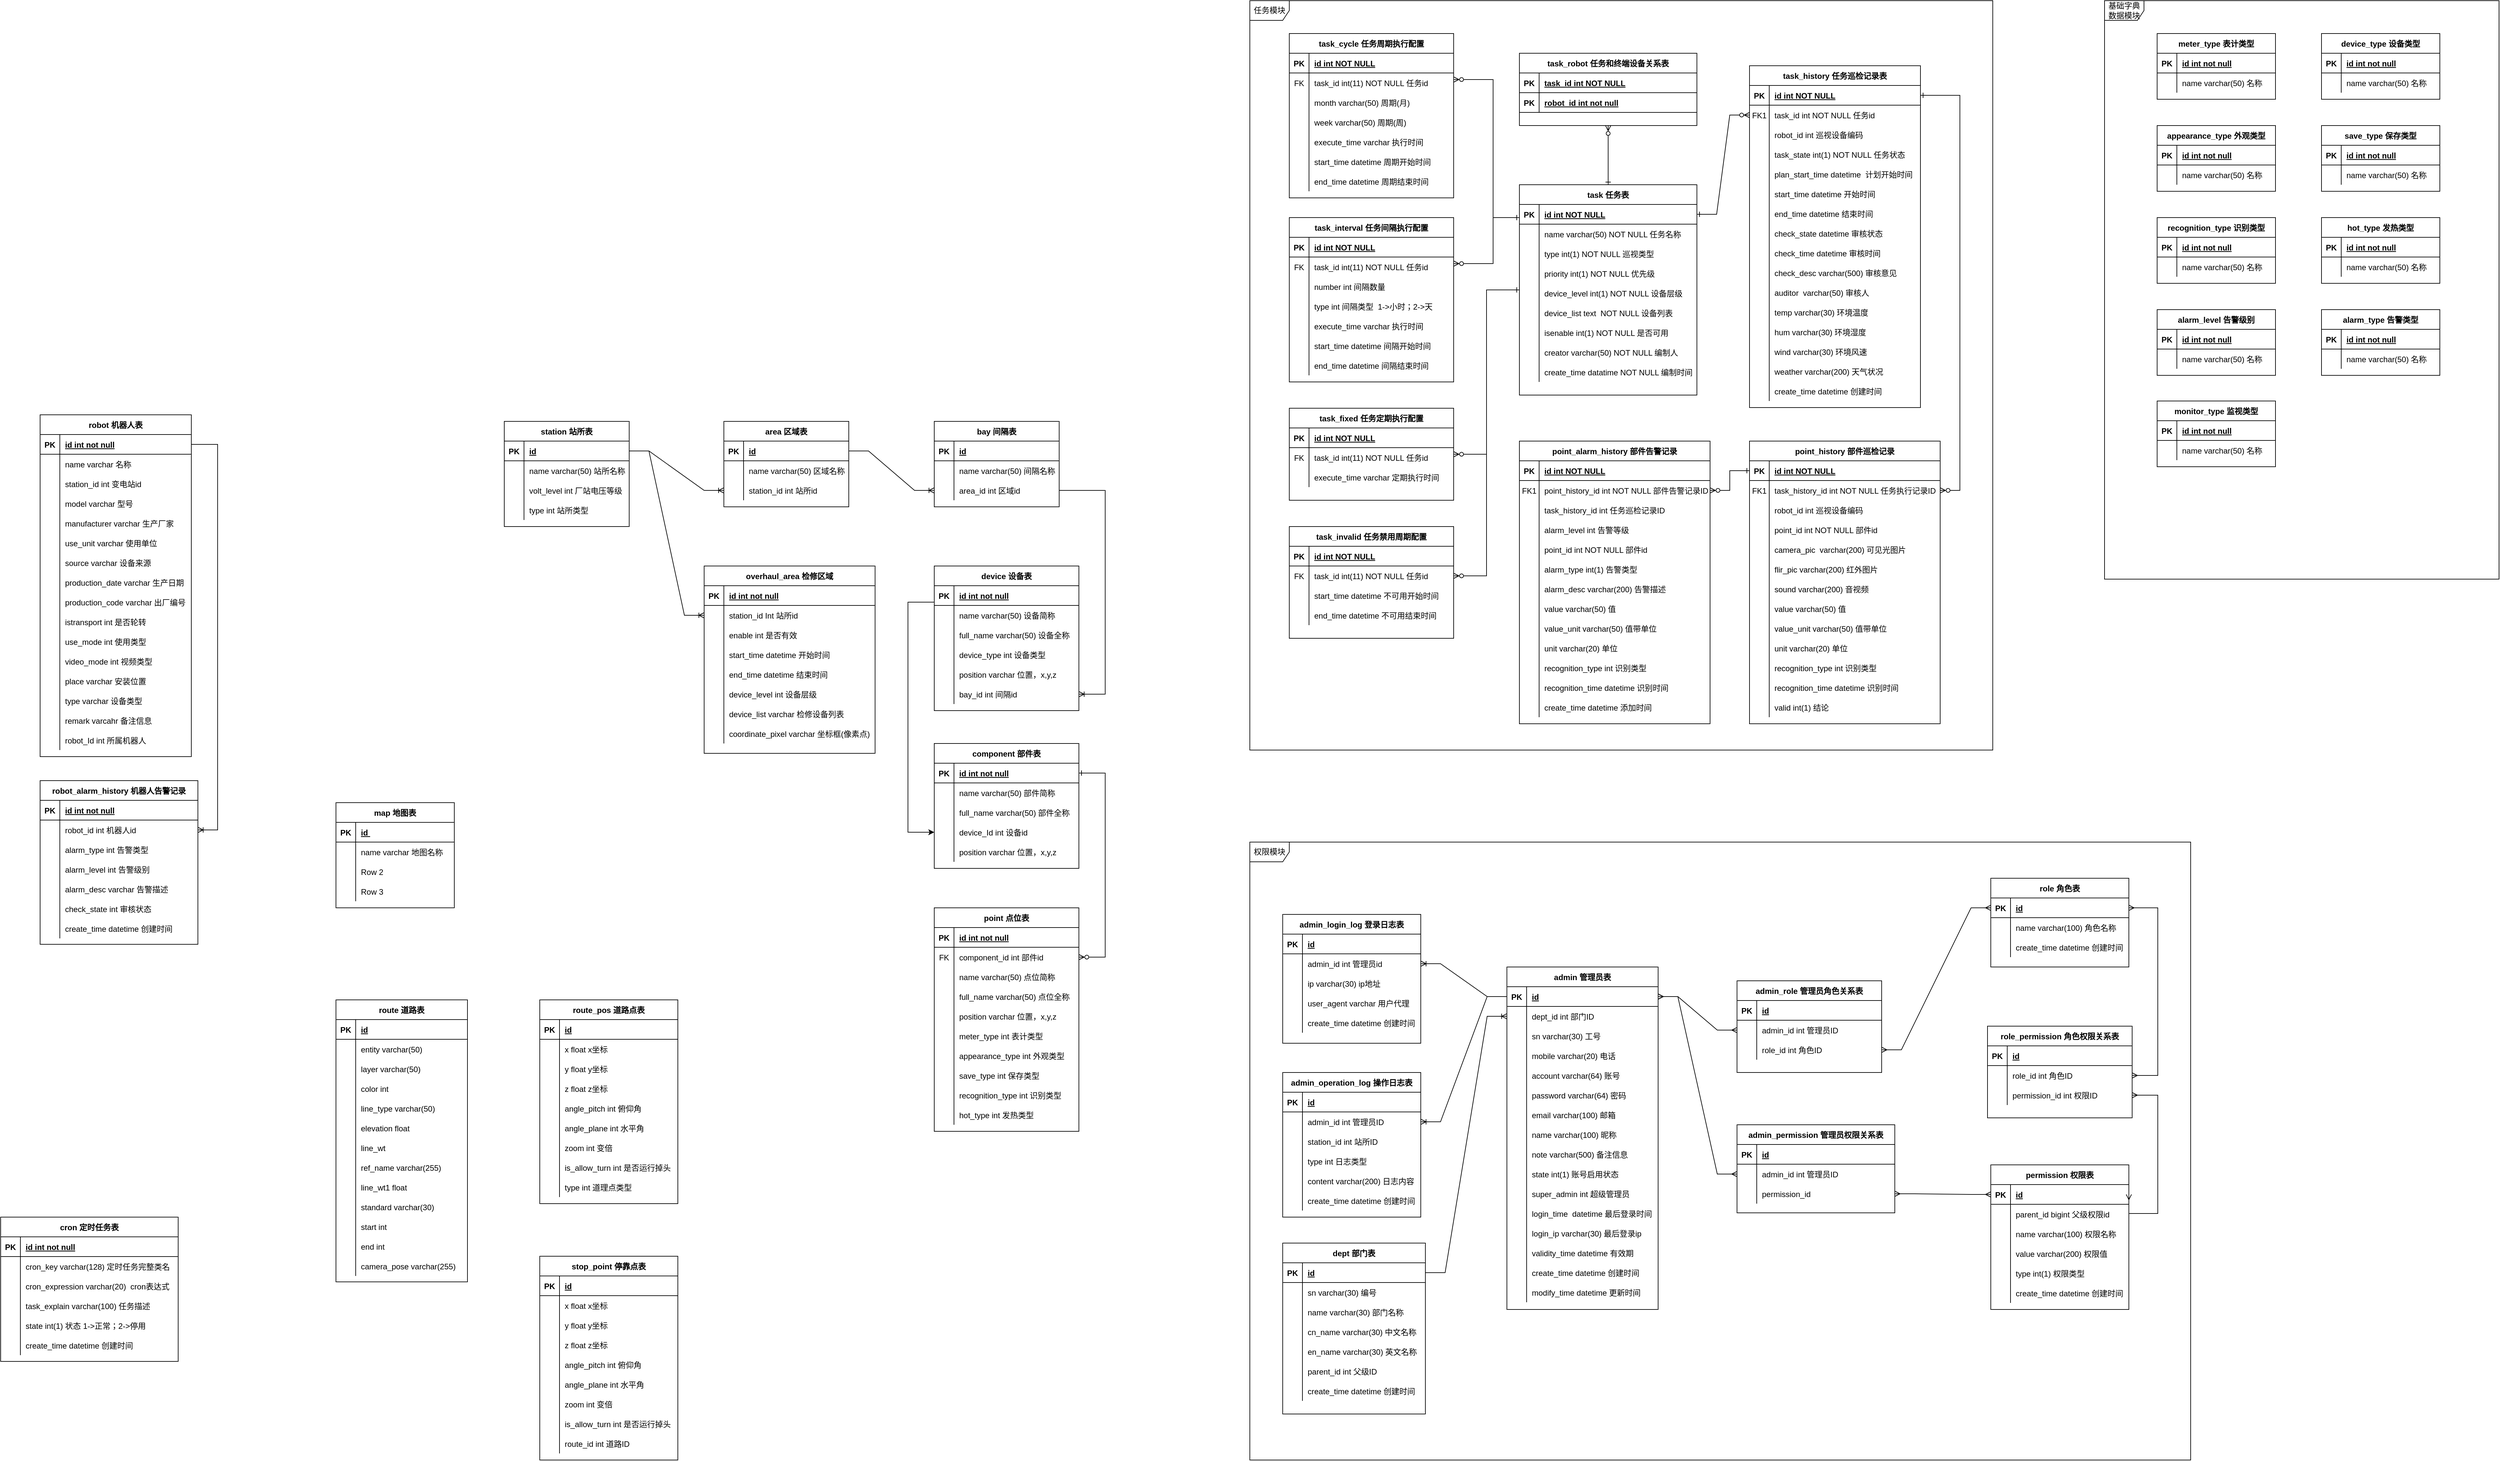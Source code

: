 <mxfile version="20.2.0" type="github">
  <diagram id="TJLz1f65jL5uEaRMiWld" name="Page-1">
    <mxGraphModel dx="3967" dy="872" grid="1" gridSize="10" guides="1" tooltips="1" connect="1" arrows="1" fold="1" page="1" pageScale="1" pageWidth="827" pageHeight="1169" math="0" shadow="0">
      <root>
        <mxCell id="0" />
        <mxCell id="1" parent="0" />
        <mxCell id="4myJ8VP_PkkWFanXRw8N-1" value="权限模块" style="shape=umlFrame;whiteSpace=wrap;html=1;shadow=0;sketch=0;" parent="1" vertex="1">
          <mxGeometry x="-520" y="2350" width="1431" height="940" as="geometry" />
        </mxCell>
        <mxCell id="4myJ8VP_PkkWFanXRw8N-2" value="任务模块" style="shape=umlFrame;whiteSpace=wrap;html=1;" parent="1" vertex="1">
          <mxGeometry x="-520" y="1070" width="1130" height="1140" as="geometry" />
        </mxCell>
        <mxCell id="4myJ8VP_PkkWFanXRw8N-3" value="基础字典数据模块" style="shape=umlFrame;whiteSpace=wrap;html=1;" parent="1" vertex="1">
          <mxGeometry x="780" y="1070" width="600" height="880" as="geometry" />
        </mxCell>
        <mxCell id="4myJ8VP_PkkWFanXRw8N-84" value="" style="edgeStyle=entityRelationEdgeStyle;endArrow=ERzeroToMany;startArrow=ERone;endFill=1;startFill=0;rounded=0;" parent="1" source="4myJ8VP_PkkWFanXRw8N-182" target="4myJ8VP_PkkWFanXRw8N-90" edge="1">
          <mxGeometry width="100" height="100" relative="1" as="geometry">
            <mxPoint x="110" y="1950" as="sourcePoint" />
            <mxPoint x="210" y="1850" as="targetPoint" />
          </mxGeometry>
        </mxCell>
        <mxCell id="4myJ8VP_PkkWFanXRw8N-85" value="" style="edgeStyle=entityRelationEdgeStyle;endArrow=ERzeroToMany;startArrow=ERone;endFill=1;startFill=0;rounded=0;" parent="1" source="4myJ8VP_PkkWFanXRw8N-87" target="4myJ8VP_PkkWFanXRw8N-140" edge="1">
          <mxGeometry width="100" height="100" relative="1" as="geometry">
            <mxPoint x="170" y="1410" as="sourcePoint" />
            <mxPoint x="230" y="1435" as="targetPoint" />
          </mxGeometry>
        </mxCell>
        <mxCell id="4myJ8VP_PkkWFanXRw8N-86" value="task_history 任务巡检记录表" style="shape=table;startSize=30;container=1;collapsible=1;childLayout=tableLayout;fixedRows=1;rowLines=0;fontStyle=1;align=center;resizeLast=1;" parent="1" vertex="1">
          <mxGeometry x="240" y="1169" width="260" height="520" as="geometry" />
        </mxCell>
        <mxCell id="4myJ8VP_PkkWFanXRw8N-87" value="" style="shape=partialRectangle;collapsible=0;dropTarget=0;pointerEvents=0;fillColor=none;points=[[0,0.5],[1,0.5]];portConstraint=eastwest;top=0;left=0;right=0;bottom=1;" parent="4myJ8VP_PkkWFanXRw8N-86" vertex="1">
          <mxGeometry y="30" width="260" height="30" as="geometry" />
        </mxCell>
        <mxCell id="4myJ8VP_PkkWFanXRw8N-88" value="PK" style="shape=partialRectangle;overflow=hidden;connectable=0;fillColor=none;top=0;left=0;bottom=0;right=0;fontStyle=1;" parent="4myJ8VP_PkkWFanXRw8N-87" vertex="1">
          <mxGeometry width="30" height="30" as="geometry">
            <mxRectangle width="30" height="30" as="alternateBounds" />
          </mxGeometry>
        </mxCell>
        <mxCell id="4myJ8VP_PkkWFanXRw8N-89" value="id int NOT NULL " style="shape=partialRectangle;overflow=hidden;connectable=0;fillColor=none;top=0;left=0;bottom=0;right=0;align=left;spacingLeft=6;fontStyle=5;" parent="4myJ8VP_PkkWFanXRw8N-87" vertex="1">
          <mxGeometry x="30" width="230" height="30" as="geometry">
            <mxRectangle width="230" height="30" as="alternateBounds" />
          </mxGeometry>
        </mxCell>
        <mxCell id="4myJ8VP_PkkWFanXRw8N-90" value="" style="shape=partialRectangle;collapsible=0;dropTarget=0;pointerEvents=0;fillColor=none;points=[[0,0.5],[1,0.5]];portConstraint=eastwest;top=0;left=0;right=0;bottom=0;" parent="4myJ8VP_PkkWFanXRw8N-86" vertex="1">
          <mxGeometry y="60" width="260" height="30" as="geometry" />
        </mxCell>
        <mxCell id="4myJ8VP_PkkWFanXRw8N-91" value="FK1" style="shape=partialRectangle;overflow=hidden;connectable=0;fillColor=none;top=0;left=0;bottom=0;right=0;" parent="4myJ8VP_PkkWFanXRw8N-90" vertex="1">
          <mxGeometry width="30" height="30" as="geometry">
            <mxRectangle width="30" height="30" as="alternateBounds" />
          </mxGeometry>
        </mxCell>
        <mxCell id="4myJ8VP_PkkWFanXRw8N-92" value="task_id int NOT NULL 任务id" style="shape=partialRectangle;overflow=hidden;connectable=0;fillColor=none;top=0;left=0;bottom=0;right=0;align=left;spacingLeft=6;" parent="4myJ8VP_PkkWFanXRw8N-90" vertex="1">
          <mxGeometry x="30" width="230" height="30" as="geometry">
            <mxRectangle width="230" height="30" as="alternateBounds" />
          </mxGeometry>
        </mxCell>
        <mxCell id="4myJ8VP_PkkWFanXRw8N-93" value="" style="shape=tableRow;horizontal=0;startSize=0;swimlaneHead=0;swimlaneBody=0;fillColor=none;collapsible=0;dropTarget=0;points=[[0,0.5],[1,0.5]];portConstraint=eastwest;top=0;left=0;right=0;bottom=0;" parent="4myJ8VP_PkkWFanXRw8N-86" vertex="1">
          <mxGeometry y="90" width="260" height="30" as="geometry" />
        </mxCell>
        <mxCell id="4myJ8VP_PkkWFanXRw8N-94" value="" style="shape=partialRectangle;connectable=0;fillColor=none;top=0;left=0;bottom=0;right=0;editable=1;overflow=hidden;" parent="4myJ8VP_PkkWFanXRw8N-93" vertex="1">
          <mxGeometry width="30" height="30" as="geometry">
            <mxRectangle width="30" height="30" as="alternateBounds" />
          </mxGeometry>
        </mxCell>
        <mxCell id="4myJ8VP_PkkWFanXRw8N-95" value="robot_id int 巡视设备编码" style="shape=partialRectangle;connectable=0;fillColor=none;top=0;left=0;bottom=0;right=0;align=left;spacingLeft=6;overflow=hidden;" parent="4myJ8VP_PkkWFanXRw8N-93" vertex="1">
          <mxGeometry x="30" width="230" height="30" as="geometry">
            <mxRectangle width="230" height="30" as="alternateBounds" />
          </mxGeometry>
        </mxCell>
        <mxCell id="4myJ8VP_PkkWFanXRw8N-96" value="" style="shape=partialRectangle;collapsible=0;dropTarget=0;pointerEvents=0;fillColor=none;points=[[0,0.5],[1,0.5]];portConstraint=eastwest;top=0;left=0;right=0;bottom=0;" parent="4myJ8VP_PkkWFanXRw8N-86" vertex="1">
          <mxGeometry y="120" width="260" height="30" as="geometry" />
        </mxCell>
        <mxCell id="4myJ8VP_PkkWFanXRw8N-97" value="" style="shape=partialRectangle;overflow=hidden;connectable=0;fillColor=none;top=0;left=0;bottom=0;right=0;" parent="4myJ8VP_PkkWFanXRw8N-96" vertex="1">
          <mxGeometry width="30" height="30" as="geometry">
            <mxRectangle width="30" height="30" as="alternateBounds" />
          </mxGeometry>
        </mxCell>
        <mxCell id="4myJ8VP_PkkWFanXRw8N-98" value="task_state int(1) NOT NULL 任务状态" style="shape=partialRectangle;overflow=hidden;connectable=0;fillColor=none;top=0;left=0;bottom=0;right=0;align=left;spacingLeft=6;" parent="4myJ8VP_PkkWFanXRw8N-96" vertex="1">
          <mxGeometry x="30" width="230" height="30" as="geometry">
            <mxRectangle width="230" height="30" as="alternateBounds" />
          </mxGeometry>
        </mxCell>
        <mxCell id="4myJ8VP_PkkWFanXRw8N-99" value="" style="shape=tableRow;horizontal=0;startSize=0;swimlaneHead=0;swimlaneBody=0;fillColor=none;collapsible=0;dropTarget=0;points=[[0,0.5],[1,0.5]];portConstraint=eastwest;top=0;left=0;right=0;bottom=0;" parent="4myJ8VP_PkkWFanXRw8N-86" vertex="1">
          <mxGeometry y="150" width="260" height="30" as="geometry" />
        </mxCell>
        <mxCell id="4myJ8VP_PkkWFanXRw8N-100" value="" style="shape=partialRectangle;connectable=0;fillColor=none;top=0;left=0;bottom=0;right=0;editable=1;overflow=hidden;" parent="4myJ8VP_PkkWFanXRw8N-99" vertex="1">
          <mxGeometry width="30" height="30" as="geometry">
            <mxRectangle width="30" height="30" as="alternateBounds" />
          </mxGeometry>
        </mxCell>
        <mxCell id="4myJ8VP_PkkWFanXRw8N-101" value="plan_start_time datetime  计划开始时间" style="shape=partialRectangle;connectable=0;fillColor=none;top=0;left=0;bottom=0;right=0;align=left;spacingLeft=6;overflow=hidden;" parent="4myJ8VP_PkkWFanXRw8N-99" vertex="1">
          <mxGeometry x="30" width="230" height="30" as="geometry">
            <mxRectangle width="230" height="30" as="alternateBounds" />
          </mxGeometry>
        </mxCell>
        <mxCell id="4myJ8VP_PkkWFanXRw8N-102" value="" style="shape=tableRow;horizontal=0;startSize=0;swimlaneHead=0;swimlaneBody=0;fillColor=none;collapsible=0;dropTarget=0;points=[[0,0.5],[1,0.5]];portConstraint=eastwest;top=0;left=0;right=0;bottom=0;" parent="4myJ8VP_PkkWFanXRw8N-86" vertex="1">
          <mxGeometry y="180" width="260" height="30" as="geometry" />
        </mxCell>
        <mxCell id="4myJ8VP_PkkWFanXRw8N-103" value="" style="shape=partialRectangle;connectable=0;fillColor=none;top=0;left=0;bottom=0;right=0;editable=1;overflow=hidden;" parent="4myJ8VP_PkkWFanXRw8N-102" vertex="1">
          <mxGeometry width="30" height="30" as="geometry">
            <mxRectangle width="30" height="30" as="alternateBounds" />
          </mxGeometry>
        </mxCell>
        <mxCell id="4myJ8VP_PkkWFanXRw8N-104" value="start_time datetime 开始时间" style="shape=partialRectangle;connectable=0;fillColor=none;top=0;left=0;bottom=0;right=0;align=left;spacingLeft=6;overflow=hidden;" parent="4myJ8VP_PkkWFanXRw8N-102" vertex="1">
          <mxGeometry x="30" width="230" height="30" as="geometry">
            <mxRectangle width="230" height="30" as="alternateBounds" />
          </mxGeometry>
        </mxCell>
        <mxCell id="4myJ8VP_PkkWFanXRw8N-105" value="" style="shape=tableRow;horizontal=0;startSize=0;swimlaneHead=0;swimlaneBody=0;fillColor=none;collapsible=0;dropTarget=0;points=[[0,0.5],[1,0.5]];portConstraint=eastwest;top=0;left=0;right=0;bottom=0;" parent="4myJ8VP_PkkWFanXRw8N-86" vertex="1">
          <mxGeometry y="210" width="260" height="30" as="geometry" />
        </mxCell>
        <mxCell id="4myJ8VP_PkkWFanXRw8N-106" value="" style="shape=partialRectangle;connectable=0;fillColor=none;top=0;left=0;bottom=0;right=0;editable=1;overflow=hidden;" parent="4myJ8VP_PkkWFanXRw8N-105" vertex="1">
          <mxGeometry width="30" height="30" as="geometry">
            <mxRectangle width="30" height="30" as="alternateBounds" />
          </mxGeometry>
        </mxCell>
        <mxCell id="4myJ8VP_PkkWFanXRw8N-107" value="end_time datetime 结束时间" style="shape=partialRectangle;connectable=0;fillColor=none;top=0;left=0;bottom=0;right=0;align=left;spacingLeft=6;overflow=hidden;" parent="4myJ8VP_PkkWFanXRw8N-105" vertex="1">
          <mxGeometry x="30" width="230" height="30" as="geometry">
            <mxRectangle width="230" height="30" as="alternateBounds" />
          </mxGeometry>
        </mxCell>
        <mxCell id="4myJ8VP_PkkWFanXRw8N-108" value="" style="shape=tableRow;horizontal=0;startSize=0;swimlaneHead=0;swimlaneBody=0;fillColor=none;collapsible=0;dropTarget=0;points=[[0,0.5],[1,0.5]];portConstraint=eastwest;top=0;left=0;right=0;bottom=0;" parent="4myJ8VP_PkkWFanXRw8N-86" vertex="1">
          <mxGeometry y="240" width="260" height="30" as="geometry" />
        </mxCell>
        <mxCell id="4myJ8VP_PkkWFanXRw8N-109" value="" style="shape=partialRectangle;connectable=0;fillColor=none;top=0;left=0;bottom=0;right=0;editable=1;overflow=hidden;" parent="4myJ8VP_PkkWFanXRw8N-108" vertex="1">
          <mxGeometry width="30" height="30" as="geometry">
            <mxRectangle width="30" height="30" as="alternateBounds" />
          </mxGeometry>
        </mxCell>
        <mxCell id="4myJ8VP_PkkWFanXRw8N-110" value="check_state datetime 审核状态" style="shape=partialRectangle;connectable=0;fillColor=none;top=0;left=0;bottom=0;right=0;align=left;spacingLeft=6;overflow=hidden;" parent="4myJ8VP_PkkWFanXRw8N-108" vertex="1">
          <mxGeometry x="30" width="230" height="30" as="geometry">
            <mxRectangle width="230" height="30" as="alternateBounds" />
          </mxGeometry>
        </mxCell>
        <mxCell id="4myJ8VP_PkkWFanXRw8N-111" value="" style="shape=tableRow;horizontal=0;startSize=0;swimlaneHead=0;swimlaneBody=0;fillColor=none;collapsible=0;dropTarget=0;points=[[0,0.5],[1,0.5]];portConstraint=eastwest;top=0;left=0;right=0;bottom=0;" parent="4myJ8VP_PkkWFanXRw8N-86" vertex="1">
          <mxGeometry y="270" width="260" height="30" as="geometry" />
        </mxCell>
        <mxCell id="4myJ8VP_PkkWFanXRw8N-112" value="" style="shape=partialRectangle;connectable=0;fillColor=none;top=0;left=0;bottom=0;right=0;editable=1;overflow=hidden;" parent="4myJ8VP_PkkWFanXRw8N-111" vertex="1">
          <mxGeometry width="30" height="30" as="geometry">
            <mxRectangle width="30" height="30" as="alternateBounds" />
          </mxGeometry>
        </mxCell>
        <mxCell id="4myJ8VP_PkkWFanXRw8N-113" value="check_time datetime 审核时间" style="shape=partialRectangle;connectable=0;fillColor=none;top=0;left=0;bottom=0;right=0;align=left;spacingLeft=6;overflow=hidden;" parent="4myJ8VP_PkkWFanXRw8N-111" vertex="1">
          <mxGeometry x="30" width="230" height="30" as="geometry">
            <mxRectangle width="230" height="30" as="alternateBounds" />
          </mxGeometry>
        </mxCell>
        <mxCell id="4myJ8VP_PkkWFanXRw8N-114" value="" style="shape=tableRow;horizontal=0;startSize=0;swimlaneHead=0;swimlaneBody=0;fillColor=none;collapsible=0;dropTarget=0;points=[[0,0.5],[1,0.5]];portConstraint=eastwest;top=0;left=0;right=0;bottom=0;" parent="4myJ8VP_PkkWFanXRw8N-86" vertex="1">
          <mxGeometry y="300" width="260" height="30" as="geometry" />
        </mxCell>
        <mxCell id="4myJ8VP_PkkWFanXRw8N-115" value="" style="shape=partialRectangle;connectable=0;fillColor=none;top=0;left=0;bottom=0;right=0;editable=1;overflow=hidden;" parent="4myJ8VP_PkkWFanXRw8N-114" vertex="1">
          <mxGeometry width="30" height="30" as="geometry">
            <mxRectangle width="30" height="30" as="alternateBounds" />
          </mxGeometry>
        </mxCell>
        <mxCell id="4myJ8VP_PkkWFanXRw8N-116" value="check_desc varchar(500) 审核意见" style="shape=partialRectangle;connectable=0;fillColor=none;top=0;left=0;bottom=0;right=0;align=left;spacingLeft=6;overflow=hidden;" parent="4myJ8VP_PkkWFanXRw8N-114" vertex="1">
          <mxGeometry x="30" width="230" height="30" as="geometry">
            <mxRectangle width="230" height="30" as="alternateBounds" />
          </mxGeometry>
        </mxCell>
        <mxCell id="4myJ8VP_PkkWFanXRw8N-117" value="" style="shape=tableRow;horizontal=0;startSize=0;swimlaneHead=0;swimlaneBody=0;fillColor=none;collapsible=0;dropTarget=0;points=[[0,0.5],[1,0.5]];portConstraint=eastwest;top=0;left=0;right=0;bottom=0;" parent="4myJ8VP_PkkWFanXRw8N-86" vertex="1">
          <mxGeometry y="330" width="260" height="30" as="geometry" />
        </mxCell>
        <mxCell id="4myJ8VP_PkkWFanXRw8N-118" value="" style="shape=partialRectangle;connectable=0;fillColor=none;top=0;left=0;bottom=0;right=0;editable=1;overflow=hidden;" parent="4myJ8VP_PkkWFanXRw8N-117" vertex="1">
          <mxGeometry width="30" height="30" as="geometry">
            <mxRectangle width="30" height="30" as="alternateBounds" />
          </mxGeometry>
        </mxCell>
        <mxCell id="4myJ8VP_PkkWFanXRw8N-119" value="auditor  varchar(50) 审核人" style="shape=partialRectangle;connectable=0;fillColor=none;top=0;left=0;bottom=0;right=0;align=left;spacingLeft=6;overflow=hidden;" parent="4myJ8VP_PkkWFanXRw8N-117" vertex="1">
          <mxGeometry x="30" width="230" height="30" as="geometry">
            <mxRectangle width="230" height="30" as="alternateBounds" />
          </mxGeometry>
        </mxCell>
        <mxCell id="4myJ8VP_PkkWFanXRw8N-120" value="" style="shape=tableRow;horizontal=0;startSize=0;swimlaneHead=0;swimlaneBody=0;fillColor=none;collapsible=0;dropTarget=0;points=[[0,0.5],[1,0.5]];portConstraint=eastwest;top=0;left=0;right=0;bottom=0;" parent="4myJ8VP_PkkWFanXRw8N-86" vertex="1">
          <mxGeometry y="360" width="260" height="30" as="geometry" />
        </mxCell>
        <mxCell id="4myJ8VP_PkkWFanXRw8N-121" value="" style="shape=partialRectangle;connectable=0;fillColor=none;top=0;left=0;bottom=0;right=0;editable=1;overflow=hidden;" parent="4myJ8VP_PkkWFanXRw8N-120" vertex="1">
          <mxGeometry width="30" height="30" as="geometry">
            <mxRectangle width="30" height="30" as="alternateBounds" />
          </mxGeometry>
        </mxCell>
        <mxCell id="4myJ8VP_PkkWFanXRw8N-122" value="temp varchar(30) 环境温度" style="shape=partialRectangle;connectable=0;fillColor=none;top=0;left=0;bottom=0;right=0;align=left;spacingLeft=6;overflow=hidden;" parent="4myJ8VP_PkkWFanXRw8N-120" vertex="1">
          <mxGeometry x="30" width="230" height="30" as="geometry">
            <mxRectangle width="230" height="30" as="alternateBounds" />
          </mxGeometry>
        </mxCell>
        <mxCell id="4myJ8VP_PkkWFanXRw8N-123" value="" style="shape=tableRow;horizontal=0;startSize=0;swimlaneHead=0;swimlaneBody=0;fillColor=none;collapsible=0;dropTarget=0;points=[[0,0.5],[1,0.5]];portConstraint=eastwest;top=0;left=0;right=0;bottom=0;" parent="4myJ8VP_PkkWFanXRw8N-86" vertex="1">
          <mxGeometry y="390" width="260" height="30" as="geometry" />
        </mxCell>
        <mxCell id="4myJ8VP_PkkWFanXRw8N-124" value="" style="shape=partialRectangle;connectable=0;fillColor=none;top=0;left=0;bottom=0;right=0;editable=1;overflow=hidden;" parent="4myJ8VP_PkkWFanXRw8N-123" vertex="1">
          <mxGeometry width="30" height="30" as="geometry">
            <mxRectangle width="30" height="30" as="alternateBounds" />
          </mxGeometry>
        </mxCell>
        <mxCell id="4myJ8VP_PkkWFanXRw8N-125" value="hum varchar(30) 环境湿度" style="shape=partialRectangle;connectable=0;fillColor=none;top=0;left=0;bottom=0;right=0;align=left;spacingLeft=6;overflow=hidden;" parent="4myJ8VP_PkkWFanXRw8N-123" vertex="1">
          <mxGeometry x="30" width="230" height="30" as="geometry">
            <mxRectangle width="230" height="30" as="alternateBounds" />
          </mxGeometry>
        </mxCell>
        <mxCell id="4myJ8VP_PkkWFanXRw8N-126" value="" style="shape=tableRow;horizontal=0;startSize=0;swimlaneHead=0;swimlaneBody=0;fillColor=none;collapsible=0;dropTarget=0;points=[[0,0.5],[1,0.5]];portConstraint=eastwest;top=0;left=0;right=0;bottom=0;" parent="4myJ8VP_PkkWFanXRw8N-86" vertex="1">
          <mxGeometry y="420" width="260" height="30" as="geometry" />
        </mxCell>
        <mxCell id="4myJ8VP_PkkWFanXRw8N-127" value="" style="shape=partialRectangle;connectable=0;fillColor=none;top=0;left=0;bottom=0;right=0;editable=1;overflow=hidden;" parent="4myJ8VP_PkkWFanXRw8N-126" vertex="1">
          <mxGeometry width="30" height="30" as="geometry">
            <mxRectangle width="30" height="30" as="alternateBounds" />
          </mxGeometry>
        </mxCell>
        <mxCell id="4myJ8VP_PkkWFanXRw8N-128" value="wind varchar(30) 环境风速" style="shape=partialRectangle;connectable=0;fillColor=none;top=0;left=0;bottom=0;right=0;align=left;spacingLeft=6;overflow=hidden;" parent="4myJ8VP_PkkWFanXRw8N-126" vertex="1">
          <mxGeometry x="30" width="230" height="30" as="geometry">
            <mxRectangle width="230" height="30" as="alternateBounds" />
          </mxGeometry>
        </mxCell>
        <mxCell id="4myJ8VP_PkkWFanXRw8N-129" value="" style="shape=tableRow;horizontal=0;startSize=0;swimlaneHead=0;swimlaneBody=0;fillColor=none;collapsible=0;dropTarget=0;points=[[0,0.5],[1,0.5]];portConstraint=eastwest;top=0;left=0;right=0;bottom=0;" parent="4myJ8VP_PkkWFanXRw8N-86" vertex="1">
          <mxGeometry y="450" width="260" height="30" as="geometry" />
        </mxCell>
        <mxCell id="4myJ8VP_PkkWFanXRw8N-130" value="" style="shape=partialRectangle;connectable=0;fillColor=none;top=0;left=0;bottom=0;right=0;editable=1;overflow=hidden;" parent="4myJ8VP_PkkWFanXRw8N-129" vertex="1">
          <mxGeometry width="30" height="30" as="geometry">
            <mxRectangle width="30" height="30" as="alternateBounds" />
          </mxGeometry>
        </mxCell>
        <mxCell id="4myJ8VP_PkkWFanXRw8N-131" value="weather varchar(200) 天气状况" style="shape=partialRectangle;connectable=0;fillColor=none;top=0;left=0;bottom=0;right=0;align=left;spacingLeft=6;overflow=hidden;" parent="4myJ8VP_PkkWFanXRw8N-129" vertex="1">
          <mxGeometry x="30" width="230" height="30" as="geometry">
            <mxRectangle width="230" height="30" as="alternateBounds" />
          </mxGeometry>
        </mxCell>
        <mxCell id="4myJ8VP_PkkWFanXRw8N-132" value="" style="shape=tableRow;horizontal=0;startSize=0;swimlaneHead=0;swimlaneBody=0;fillColor=none;collapsible=0;dropTarget=0;points=[[0,0.5],[1,0.5]];portConstraint=eastwest;top=0;left=0;right=0;bottom=0;" parent="4myJ8VP_PkkWFanXRw8N-86" vertex="1">
          <mxGeometry y="480" width="260" height="30" as="geometry" />
        </mxCell>
        <mxCell id="4myJ8VP_PkkWFanXRw8N-133" value="" style="shape=partialRectangle;connectable=0;fillColor=none;top=0;left=0;bottom=0;right=0;editable=1;overflow=hidden;" parent="4myJ8VP_PkkWFanXRw8N-132" vertex="1">
          <mxGeometry width="30" height="30" as="geometry">
            <mxRectangle width="30" height="30" as="alternateBounds" />
          </mxGeometry>
        </mxCell>
        <mxCell id="4myJ8VP_PkkWFanXRw8N-134" value="create_time datetime 创建时间" style="shape=partialRectangle;connectable=0;fillColor=none;top=0;left=0;bottom=0;right=0;align=left;spacingLeft=6;overflow=hidden;" parent="4myJ8VP_PkkWFanXRw8N-132" vertex="1">
          <mxGeometry x="30" width="230" height="30" as="geometry">
            <mxRectangle width="230" height="30" as="alternateBounds" />
          </mxGeometry>
        </mxCell>
        <mxCell id="4myJ8VP_PkkWFanXRw8N-135" value="" style="edgeStyle=orthogonalEdgeStyle;rounded=0;orthogonalLoop=1;jettySize=auto;html=1;startArrow=ERone;startFill=0;endArrow=ERzeroToMany;endFill=0;exitX=0;exitY=0.5;exitDx=0;exitDy=0;entryX=1;entryY=0.5;entryDx=0;entryDy=0;" parent="1" source="4myJ8VP_PkkWFanXRw8N-137" target="4myJ8VP_PkkWFanXRw8N-257" edge="1">
          <mxGeometry relative="1" as="geometry" />
        </mxCell>
        <mxCell id="4myJ8VP_PkkWFanXRw8N-136" value="point_history 部件巡检记录" style="shape=table;startSize=30;container=1;collapsible=1;childLayout=tableLayout;fixedRows=1;rowLines=0;fontStyle=1;align=center;resizeLast=1;" parent="1" vertex="1">
          <mxGeometry x="240" y="1740" width="290" height="430" as="geometry" />
        </mxCell>
        <mxCell id="4myJ8VP_PkkWFanXRw8N-137" value="" style="shape=partialRectangle;collapsible=0;dropTarget=0;pointerEvents=0;fillColor=none;points=[[0,0.5],[1,0.5]];portConstraint=eastwest;top=0;left=0;right=0;bottom=1;" parent="4myJ8VP_PkkWFanXRw8N-136" vertex="1">
          <mxGeometry y="30" width="290" height="30" as="geometry" />
        </mxCell>
        <mxCell id="4myJ8VP_PkkWFanXRw8N-138" value="PK" style="shape=partialRectangle;overflow=hidden;connectable=0;fillColor=none;top=0;left=0;bottom=0;right=0;fontStyle=1;" parent="4myJ8VP_PkkWFanXRw8N-137" vertex="1">
          <mxGeometry width="30" height="30" as="geometry">
            <mxRectangle width="30" height="30" as="alternateBounds" />
          </mxGeometry>
        </mxCell>
        <mxCell id="4myJ8VP_PkkWFanXRw8N-139" value="id int NOT NULL " style="shape=partialRectangle;overflow=hidden;connectable=0;fillColor=none;top=0;left=0;bottom=0;right=0;align=left;spacingLeft=6;fontStyle=5;" parent="4myJ8VP_PkkWFanXRw8N-137" vertex="1">
          <mxGeometry x="30" width="260" height="30" as="geometry">
            <mxRectangle width="260" height="30" as="alternateBounds" />
          </mxGeometry>
        </mxCell>
        <mxCell id="4myJ8VP_PkkWFanXRw8N-140" value="" style="shape=partialRectangle;collapsible=0;dropTarget=0;pointerEvents=0;fillColor=none;points=[[0,0.5],[1,0.5]];portConstraint=eastwest;top=0;left=0;right=0;bottom=0;" parent="4myJ8VP_PkkWFanXRw8N-136" vertex="1">
          <mxGeometry y="60" width="290" height="30" as="geometry" />
        </mxCell>
        <mxCell id="4myJ8VP_PkkWFanXRw8N-141" value="FK1" style="shape=partialRectangle;overflow=hidden;connectable=0;fillColor=none;top=0;left=0;bottom=0;right=0;" parent="4myJ8VP_PkkWFanXRw8N-140" vertex="1">
          <mxGeometry width="30" height="30" as="geometry">
            <mxRectangle width="30" height="30" as="alternateBounds" />
          </mxGeometry>
        </mxCell>
        <mxCell id="4myJ8VP_PkkWFanXRw8N-142" value="task_history_id int NOT NULL 任务执行记录ID" style="shape=partialRectangle;overflow=hidden;connectable=0;fillColor=none;top=0;left=0;bottom=0;right=0;align=left;spacingLeft=6;" parent="4myJ8VP_PkkWFanXRw8N-140" vertex="1">
          <mxGeometry x="30" width="260" height="30" as="geometry">
            <mxRectangle width="260" height="30" as="alternateBounds" />
          </mxGeometry>
        </mxCell>
        <mxCell id="4myJ8VP_PkkWFanXRw8N-143" value="" style="shape=tableRow;horizontal=0;startSize=0;swimlaneHead=0;swimlaneBody=0;fillColor=none;collapsible=0;dropTarget=0;points=[[0,0.5],[1,0.5]];portConstraint=eastwest;top=0;left=0;right=0;bottom=0;" parent="4myJ8VP_PkkWFanXRw8N-136" vertex="1">
          <mxGeometry y="90" width="290" height="30" as="geometry" />
        </mxCell>
        <mxCell id="4myJ8VP_PkkWFanXRw8N-144" value="" style="shape=partialRectangle;connectable=0;fillColor=none;top=0;left=0;bottom=0;right=0;editable=1;overflow=hidden;" parent="4myJ8VP_PkkWFanXRw8N-143" vertex="1">
          <mxGeometry width="30" height="30" as="geometry">
            <mxRectangle width="30" height="30" as="alternateBounds" />
          </mxGeometry>
        </mxCell>
        <mxCell id="4myJ8VP_PkkWFanXRw8N-145" value="robot_id int 巡视设备编码" style="shape=partialRectangle;connectable=0;fillColor=none;top=0;left=0;bottom=0;right=0;align=left;spacingLeft=6;overflow=hidden;" parent="4myJ8VP_PkkWFanXRw8N-143" vertex="1">
          <mxGeometry x="30" width="260" height="30" as="geometry">
            <mxRectangle width="260" height="30" as="alternateBounds" />
          </mxGeometry>
        </mxCell>
        <mxCell id="4myJ8VP_PkkWFanXRw8N-146" value="" style="shape=partialRectangle;collapsible=0;dropTarget=0;pointerEvents=0;fillColor=none;points=[[0,0.5],[1,0.5]];portConstraint=eastwest;top=0;left=0;right=0;bottom=0;" parent="4myJ8VP_PkkWFanXRw8N-136" vertex="1">
          <mxGeometry y="120" width="290" height="30" as="geometry" />
        </mxCell>
        <mxCell id="4myJ8VP_PkkWFanXRw8N-147" value="" style="shape=partialRectangle;overflow=hidden;connectable=0;fillColor=none;top=0;left=0;bottom=0;right=0;" parent="4myJ8VP_PkkWFanXRw8N-146" vertex="1">
          <mxGeometry width="30" height="30" as="geometry">
            <mxRectangle width="30" height="30" as="alternateBounds" />
          </mxGeometry>
        </mxCell>
        <mxCell id="4myJ8VP_PkkWFanXRw8N-148" value="point_id int NOT NULL 部件id" style="shape=partialRectangle;overflow=hidden;connectable=0;fillColor=none;top=0;left=0;bottom=0;right=0;align=left;spacingLeft=6;" parent="4myJ8VP_PkkWFanXRw8N-146" vertex="1">
          <mxGeometry x="30" width="260" height="30" as="geometry">
            <mxRectangle width="260" height="30" as="alternateBounds" />
          </mxGeometry>
        </mxCell>
        <mxCell id="4myJ8VP_PkkWFanXRw8N-149" value="" style="shape=tableRow;horizontal=0;startSize=0;swimlaneHead=0;swimlaneBody=0;fillColor=none;collapsible=0;dropTarget=0;points=[[0,0.5],[1,0.5]];portConstraint=eastwest;top=0;left=0;right=0;bottom=0;" parent="4myJ8VP_PkkWFanXRw8N-136" vertex="1">
          <mxGeometry y="150" width="290" height="30" as="geometry" />
        </mxCell>
        <mxCell id="4myJ8VP_PkkWFanXRw8N-150" value="" style="shape=partialRectangle;connectable=0;fillColor=none;top=0;left=0;bottom=0;right=0;editable=1;overflow=hidden;" parent="4myJ8VP_PkkWFanXRw8N-149" vertex="1">
          <mxGeometry width="30" height="30" as="geometry">
            <mxRectangle width="30" height="30" as="alternateBounds" />
          </mxGeometry>
        </mxCell>
        <mxCell id="4myJ8VP_PkkWFanXRw8N-151" value="camera_pic  varchar(200) 可见光图片" style="shape=partialRectangle;connectable=0;fillColor=none;top=0;left=0;bottom=0;right=0;align=left;spacingLeft=6;overflow=hidden;" parent="4myJ8VP_PkkWFanXRw8N-149" vertex="1">
          <mxGeometry x="30" width="260" height="30" as="geometry">
            <mxRectangle width="260" height="30" as="alternateBounds" />
          </mxGeometry>
        </mxCell>
        <mxCell id="4myJ8VP_PkkWFanXRw8N-152" value="" style="shape=tableRow;horizontal=0;startSize=0;swimlaneHead=0;swimlaneBody=0;fillColor=none;collapsible=0;dropTarget=0;points=[[0,0.5],[1,0.5]];portConstraint=eastwest;top=0;left=0;right=0;bottom=0;" parent="4myJ8VP_PkkWFanXRw8N-136" vertex="1">
          <mxGeometry y="180" width="290" height="30" as="geometry" />
        </mxCell>
        <mxCell id="4myJ8VP_PkkWFanXRw8N-153" value="" style="shape=partialRectangle;connectable=0;fillColor=none;top=0;left=0;bottom=0;right=0;editable=1;overflow=hidden;" parent="4myJ8VP_PkkWFanXRw8N-152" vertex="1">
          <mxGeometry width="30" height="30" as="geometry">
            <mxRectangle width="30" height="30" as="alternateBounds" />
          </mxGeometry>
        </mxCell>
        <mxCell id="4myJ8VP_PkkWFanXRw8N-154" value="flir_pic varchar(200) 红外图片" style="shape=partialRectangle;connectable=0;fillColor=none;top=0;left=0;bottom=0;right=0;align=left;spacingLeft=6;overflow=hidden;" parent="4myJ8VP_PkkWFanXRw8N-152" vertex="1">
          <mxGeometry x="30" width="260" height="30" as="geometry">
            <mxRectangle width="260" height="30" as="alternateBounds" />
          </mxGeometry>
        </mxCell>
        <mxCell id="4myJ8VP_PkkWFanXRw8N-155" value="" style="shape=tableRow;horizontal=0;startSize=0;swimlaneHead=0;swimlaneBody=0;fillColor=none;collapsible=0;dropTarget=0;points=[[0,0.5],[1,0.5]];portConstraint=eastwest;top=0;left=0;right=0;bottom=0;" parent="4myJ8VP_PkkWFanXRw8N-136" vertex="1">
          <mxGeometry y="210" width="290" height="30" as="geometry" />
        </mxCell>
        <mxCell id="4myJ8VP_PkkWFanXRw8N-156" value="" style="shape=partialRectangle;connectable=0;fillColor=none;top=0;left=0;bottom=0;right=0;editable=1;overflow=hidden;" parent="4myJ8VP_PkkWFanXRw8N-155" vertex="1">
          <mxGeometry width="30" height="30" as="geometry">
            <mxRectangle width="30" height="30" as="alternateBounds" />
          </mxGeometry>
        </mxCell>
        <mxCell id="4myJ8VP_PkkWFanXRw8N-157" value="sound varchar(200) 音视频" style="shape=partialRectangle;connectable=0;fillColor=none;top=0;left=0;bottom=0;right=0;align=left;spacingLeft=6;overflow=hidden;" parent="4myJ8VP_PkkWFanXRw8N-155" vertex="1">
          <mxGeometry x="30" width="260" height="30" as="geometry">
            <mxRectangle width="260" height="30" as="alternateBounds" />
          </mxGeometry>
        </mxCell>
        <mxCell id="4myJ8VP_PkkWFanXRw8N-158" value="" style="shape=tableRow;horizontal=0;startSize=0;swimlaneHead=0;swimlaneBody=0;fillColor=none;collapsible=0;dropTarget=0;points=[[0,0.5],[1,0.5]];portConstraint=eastwest;top=0;left=0;right=0;bottom=0;" parent="4myJ8VP_PkkWFanXRw8N-136" vertex="1">
          <mxGeometry y="240" width="290" height="30" as="geometry" />
        </mxCell>
        <mxCell id="4myJ8VP_PkkWFanXRw8N-159" value="" style="shape=partialRectangle;connectable=0;fillColor=none;top=0;left=0;bottom=0;right=0;editable=1;overflow=hidden;" parent="4myJ8VP_PkkWFanXRw8N-158" vertex="1">
          <mxGeometry width="30" height="30" as="geometry">
            <mxRectangle width="30" height="30" as="alternateBounds" />
          </mxGeometry>
        </mxCell>
        <mxCell id="4myJ8VP_PkkWFanXRw8N-160" value="value varchar(50) 值" style="shape=partialRectangle;connectable=0;fillColor=none;top=0;left=0;bottom=0;right=0;align=left;spacingLeft=6;overflow=hidden;" parent="4myJ8VP_PkkWFanXRw8N-158" vertex="1">
          <mxGeometry x="30" width="260" height="30" as="geometry">
            <mxRectangle width="260" height="30" as="alternateBounds" />
          </mxGeometry>
        </mxCell>
        <mxCell id="4myJ8VP_PkkWFanXRw8N-161" value="" style="shape=tableRow;horizontal=0;startSize=0;swimlaneHead=0;swimlaneBody=0;fillColor=none;collapsible=0;dropTarget=0;points=[[0,0.5],[1,0.5]];portConstraint=eastwest;top=0;left=0;right=0;bottom=0;" parent="4myJ8VP_PkkWFanXRw8N-136" vertex="1">
          <mxGeometry y="270" width="290" height="30" as="geometry" />
        </mxCell>
        <mxCell id="4myJ8VP_PkkWFanXRw8N-162" value="" style="shape=partialRectangle;connectable=0;fillColor=none;top=0;left=0;bottom=0;right=0;editable=1;overflow=hidden;" parent="4myJ8VP_PkkWFanXRw8N-161" vertex="1">
          <mxGeometry width="30" height="30" as="geometry">
            <mxRectangle width="30" height="30" as="alternateBounds" />
          </mxGeometry>
        </mxCell>
        <mxCell id="4myJ8VP_PkkWFanXRw8N-163" value="value_unit varchar(50) 值带单位" style="shape=partialRectangle;connectable=0;fillColor=none;top=0;left=0;bottom=0;right=0;align=left;spacingLeft=6;overflow=hidden;" parent="4myJ8VP_PkkWFanXRw8N-161" vertex="1">
          <mxGeometry x="30" width="260" height="30" as="geometry">
            <mxRectangle width="260" height="30" as="alternateBounds" />
          </mxGeometry>
        </mxCell>
        <mxCell id="4myJ8VP_PkkWFanXRw8N-164" value="" style="shape=tableRow;horizontal=0;startSize=0;swimlaneHead=0;swimlaneBody=0;fillColor=none;collapsible=0;dropTarget=0;points=[[0,0.5],[1,0.5]];portConstraint=eastwest;top=0;left=0;right=0;bottom=0;" parent="4myJ8VP_PkkWFanXRw8N-136" vertex="1">
          <mxGeometry y="300" width="290" height="30" as="geometry" />
        </mxCell>
        <mxCell id="4myJ8VP_PkkWFanXRw8N-165" value="" style="shape=partialRectangle;connectable=0;fillColor=none;top=0;left=0;bottom=0;right=0;editable=1;overflow=hidden;" parent="4myJ8VP_PkkWFanXRw8N-164" vertex="1">
          <mxGeometry width="30" height="30" as="geometry">
            <mxRectangle width="30" height="30" as="alternateBounds" />
          </mxGeometry>
        </mxCell>
        <mxCell id="4myJ8VP_PkkWFanXRw8N-166" value="unit varchar(20) 单位" style="shape=partialRectangle;connectable=0;fillColor=none;top=0;left=0;bottom=0;right=0;align=left;spacingLeft=6;overflow=hidden;" parent="4myJ8VP_PkkWFanXRw8N-164" vertex="1">
          <mxGeometry x="30" width="260" height="30" as="geometry">
            <mxRectangle width="260" height="30" as="alternateBounds" />
          </mxGeometry>
        </mxCell>
        <mxCell id="4myJ8VP_PkkWFanXRw8N-167" value="" style="shape=tableRow;horizontal=0;startSize=0;swimlaneHead=0;swimlaneBody=0;fillColor=none;collapsible=0;dropTarget=0;points=[[0,0.5],[1,0.5]];portConstraint=eastwest;top=0;left=0;right=0;bottom=0;" parent="4myJ8VP_PkkWFanXRw8N-136" vertex="1">
          <mxGeometry y="330" width="290" height="30" as="geometry" />
        </mxCell>
        <mxCell id="4myJ8VP_PkkWFanXRw8N-168" value="" style="shape=partialRectangle;connectable=0;fillColor=none;top=0;left=0;bottom=0;right=0;editable=1;overflow=hidden;" parent="4myJ8VP_PkkWFanXRw8N-167" vertex="1">
          <mxGeometry width="30" height="30" as="geometry">
            <mxRectangle width="30" height="30" as="alternateBounds" />
          </mxGeometry>
        </mxCell>
        <mxCell id="4myJ8VP_PkkWFanXRw8N-169" value="recognition_type int 识别类型" style="shape=partialRectangle;connectable=0;fillColor=none;top=0;left=0;bottom=0;right=0;align=left;spacingLeft=6;overflow=hidden;" parent="4myJ8VP_PkkWFanXRw8N-167" vertex="1">
          <mxGeometry x="30" width="260" height="30" as="geometry">
            <mxRectangle width="260" height="30" as="alternateBounds" />
          </mxGeometry>
        </mxCell>
        <mxCell id="4myJ8VP_PkkWFanXRw8N-170" value="" style="shape=tableRow;horizontal=0;startSize=0;swimlaneHead=0;swimlaneBody=0;fillColor=none;collapsible=0;dropTarget=0;points=[[0,0.5],[1,0.5]];portConstraint=eastwest;top=0;left=0;right=0;bottom=0;" parent="4myJ8VP_PkkWFanXRw8N-136" vertex="1">
          <mxGeometry y="360" width="290" height="30" as="geometry" />
        </mxCell>
        <mxCell id="4myJ8VP_PkkWFanXRw8N-171" value="" style="shape=partialRectangle;connectable=0;fillColor=none;top=0;left=0;bottom=0;right=0;editable=1;overflow=hidden;" parent="4myJ8VP_PkkWFanXRw8N-170" vertex="1">
          <mxGeometry width="30" height="30" as="geometry">
            <mxRectangle width="30" height="30" as="alternateBounds" />
          </mxGeometry>
        </mxCell>
        <mxCell id="4myJ8VP_PkkWFanXRw8N-172" value="recognition_time datetime 识别时间" style="shape=partialRectangle;connectable=0;fillColor=none;top=0;left=0;bottom=0;right=0;align=left;spacingLeft=6;overflow=hidden;" parent="4myJ8VP_PkkWFanXRw8N-170" vertex="1">
          <mxGeometry x="30" width="260" height="30" as="geometry">
            <mxRectangle width="260" height="30" as="alternateBounds" />
          </mxGeometry>
        </mxCell>
        <mxCell id="4myJ8VP_PkkWFanXRw8N-173" value="" style="shape=tableRow;horizontal=0;startSize=0;swimlaneHead=0;swimlaneBody=0;fillColor=none;collapsible=0;dropTarget=0;points=[[0,0.5],[1,0.5]];portConstraint=eastwest;top=0;left=0;right=0;bottom=0;" parent="4myJ8VP_PkkWFanXRw8N-136" vertex="1">
          <mxGeometry y="390" width="290" height="30" as="geometry" />
        </mxCell>
        <mxCell id="4myJ8VP_PkkWFanXRw8N-174" value="" style="shape=partialRectangle;connectable=0;fillColor=none;top=0;left=0;bottom=0;right=0;editable=1;overflow=hidden;" parent="4myJ8VP_PkkWFanXRw8N-173" vertex="1">
          <mxGeometry width="30" height="30" as="geometry">
            <mxRectangle width="30" height="30" as="alternateBounds" />
          </mxGeometry>
        </mxCell>
        <mxCell id="4myJ8VP_PkkWFanXRw8N-175" value="valid int(1) 结论" style="shape=partialRectangle;connectable=0;fillColor=none;top=0;left=0;bottom=0;right=0;align=left;spacingLeft=6;overflow=hidden;" parent="4myJ8VP_PkkWFanXRw8N-173" vertex="1">
          <mxGeometry x="30" width="260" height="30" as="geometry">
            <mxRectangle width="260" height="30" as="alternateBounds" />
          </mxGeometry>
        </mxCell>
        <mxCell id="4myJ8VP_PkkWFanXRw8N-176" value="" style="edgeStyle=orthogonalEdgeStyle;rounded=0;orthogonalLoop=1;jettySize=auto;html=1;startArrow=ERone;startFill=0;endArrow=ERzeroToMany;endFill=0;" parent="1" source="4myJ8VP_PkkWFanXRw8N-181" target="4myJ8VP_PkkWFanXRw8N-209" edge="1">
          <mxGeometry relative="1" as="geometry">
            <Array as="points">
              <mxPoint x="-150" y="1400" />
              <mxPoint x="-150" y="1190" />
            </Array>
          </mxGeometry>
        </mxCell>
        <mxCell id="4myJ8VP_PkkWFanXRw8N-177" value="" style="edgeStyle=orthogonalEdgeStyle;rounded=0;orthogonalLoop=1;jettySize=auto;html=1;endArrow=ERzeroToMany;endFill=0;" parent="1" source="4myJ8VP_PkkWFanXRw8N-181" target="4myJ8VP_PkkWFanXRw8N-235" edge="1">
          <mxGeometry relative="1" as="geometry">
            <Array as="points">
              <mxPoint x="-150" y="1400" />
              <mxPoint x="-150" y="1470" />
            </Array>
          </mxGeometry>
        </mxCell>
        <mxCell id="4myJ8VP_PkkWFanXRw8N-178" value="" style="edgeStyle=orthogonalEdgeStyle;rounded=0;orthogonalLoop=1;jettySize=auto;html=1;startArrow=ERone;startFill=0;endArrow=ERzeroToMany;endFill=0;" parent="1" source="4myJ8VP_PkkWFanXRw8N-181" target="4myJ8VP_PkkWFanXRw8N-293" edge="1">
          <mxGeometry relative="1" as="geometry">
            <Array as="points">
              <mxPoint x="-160" y="1510" />
              <mxPoint x="-160" y="1760" />
            </Array>
          </mxGeometry>
        </mxCell>
        <mxCell id="4myJ8VP_PkkWFanXRw8N-179" value="" style="edgeStyle=orthogonalEdgeStyle;rounded=0;orthogonalLoop=1;jettySize=auto;html=1;startArrow=ERone;startFill=0;endArrow=ERzeroToMany;endFill=0;entryX=1;entryY=0.5;entryDx=0;entryDy=0;" parent="1" source="4myJ8VP_PkkWFanXRw8N-181" target="4myJ8VP_PkkWFanXRw8N-307" edge="1">
          <mxGeometry relative="1" as="geometry">
            <Array as="points">
              <mxPoint x="-160" y="1510" />
              <mxPoint x="-160" y="1945" />
            </Array>
            <mxPoint x="-200" y="1950" as="targetPoint" />
          </mxGeometry>
        </mxCell>
        <mxCell id="4myJ8VP_PkkWFanXRw8N-180" value="" style="edgeStyle=orthogonalEdgeStyle;rounded=0;orthogonalLoop=1;jettySize=auto;html=1;startArrow=ERone;startFill=0;endArrow=ERzeroToMany;endFill=0;" parent="1" source="4myJ8VP_PkkWFanXRw8N-181" target="4myJ8VP_PkkWFanXRw8N-316" edge="1">
          <mxGeometry relative="1" as="geometry" />
        </mxCell>
        <mxCell id="4myJ8VP_PkkWFanXRw8N-181" value="task 任务表" style="shape=table;startSize=30;container=1;collapsible=1;childLayout=tableLayout;fixedRows=1;rowLines=0;fontStyle=1;align=center;resizeLast=1;" parent="1" vertex="1">
          <mxGeometry x="-110" y="1350" width="270" height="320" as="geometry" />
        </mxCell>
        <mxCell id="4myJ8VP_PkkWFanXRw8N-182" value="" style="shape=partialRectangle;collapsible=0;dropTarget=0;pointerEvents=0;fillColor=none;points=[[0,0.5],[1,0.5]];portConstraint=eastwest;top=0;left=0;right=0;bottom=1;" parent="4myJ8VP_PkkWFanXRw8N-181" vertex="1">
          <mxGeometry y="30" width="270" height="30" as="geometry" />
        </mxCell>
        <mxCell id="4myJ8VP_PkkWFanXRw8N-183" value="PK" style="shape=partialRectangle;overflow=hidden;connectable=0;fillColor=none;top=0;left=0;bottom=0;right=0;fontStyle=1;" parent="4myJ8VP_PkkWFanXRw8N-182" vertex="1">
          <mxGeometry width="30" height="30" as="geometry">
            <mxRectangle width="30" height="30" as="alternateBounds" />
          </mxGeometry>
        </mxCell>
        <mxCell id="4myJ8VP_PkkWFanXRw8N-184" value="id int NOT NULL " style="shape=partialRectangle;overflow=hidden;connectable=0;fillColor=none;top=0;left=0;bottom=0;right=0;align=left;spacingLeft=6;fontStyle=5;" parent="4myJ8VP_PkkWFanXRw8N-182" vertex="1">
          <mxGeometry x="30" width="240" height="30" as="geometry">
            <mxRectangle width="240" height="30" as="alternateBounds" />
          </mxGeometry>
        </mxCell>
        <mxCell id="4myJ8VP_PkkWFanXRw8N-185" value="" style="shape=partialRectangle;collapsible=0;dropTarget=0;pointerEvents=0;fillColor=none;points=[[0,0.5],[1,0.5]];portConstraint=eastwest;top=0;left=0;right=0;bottom=0;" parent="4myJ8VP_PkkWFanXRw8N-181" vertex="1">
          <mxGeometry y="60" width="270" height="30" as="geometry" />
        </mxCell>
        <mxCell id="4myJ8VP_PkkWFanXRw8N-186" value="" style="shape=partialRectangle;overflow=hidden;connectable=0;fillColor=none;top=0;left=0;bottom=0;right=0;" parent="4myJ8VP_PkkWFanXRw8N-185" vertex="1">
          <mxGeometry width="30" height="30" as="geometry">
            <mxRectangle width="30" height="30" as="alternateBounds" />
          </mxGeometry>
        </mxCell>
        <mxCell id="4myJ8VP_PkkWFanXRw8N-187" value="name varchar(50) NOT NULL 任务名称" style="shape=partialRectangle;overflow=hidden;connectable=0;fillColor=none;top=0;left=0;bottom=0;right=0;align=left;spacingLeft=6;" parent="4myJ8VP_PkkWFanXRw8N-185" vertex="1">
          <mxGeometry x="30" width="240" height="30" as="geometry">
            <mxRectangle width="240" height="30" as="alternateBounds" />
          </mxGeometry>
        </mxCell>
        <mxCell id="4myJ8VP_PkkWFanXRw8N-188" value="" style="shape=tableRow;horizontal=0;startSize=0;swimlaneHead=0;swimlaneBody=0;fillColor=none;collapsible=0;dropTarget=0;points=[[0,0.5],[1,0.5]];portConstraint=eastwest;top=0;left=0;right=0;bottom=0;" parent="4myJ8VP_PkkWFanXRw8N-181" vertex="1">
          <mxGeometry y="90" width="270" height="30" as="geometry" />
        </mxCell>
        <mxCell id="4myJ8VP_PkkWFanXRw8N-189" value="" style="shape=partialRectangle;connectable=0;fillColor=none;top=0;left=0;bottom=0;right=0;editable=1;overflow=hidden;" parent="4myJ8VP_PkkWFanXRw8N-188" vertex="1">
          <mxGeometry width="30" height="30" as="geometry">
            <mxRectangle width="30" height="30" as="alternateBounds" />
          </mxGeometry>
        </mxCell>
        <mxCell id="4myJ8VP_PkkWFanXRw8N-190" value="type int(1) NOT NULL 巡视类型" style="shape=partialRectangle;connectable=0;fillColor=none;top=0;left=0;bottom=0;right=0;align=left;spacingLeft=6;overflow=hidden;" parent="4myJ8VP_PkkWFanXRw8N-188" vertex="1">
          <mxGeometry x="30" width="240" height="30" as="geometry">
            <mxRectangle width="240" height="30" as="alternateBounds" />
          </mxGeometry>
        </mxCell>
        <mxCell id="4myJ8VP_PkkWFanXRw8N-191" value="" style="shape=tableRow;horizontal=0;startSize=0;swimlaneHead=0;swimlaneBody=0;fillColor=none;collapsible=0;dropTarget=0;points=[[0,0.5],[1,0.5]];portConstraint=eastwest;top=0;left=0;right=0;bottom=0;" parent="4myJ8VP_PkkWFanXRw8N-181" vertex="1">
          <mxGeometry y="120" width="270" height="30" as="geometry" />
        </mxCell>
        <mxCell id="4myJ8VP_PkkWFanXRw8N-192" value="" style="shape=partialRectangle;connectable=0;fillColor=none;top=0;left=0;bottom=0;right=0;editable=1;overflow=hidden;" parent="4myJ8VP_PkkWFanXRw8N-191" vertex="1">
          <mxGeometry width="30" height="30" as="geometry">
            <mxRectangle width="30" height="30" as="alternateBounds" />
          </mxGeometry>
        </mxCell>
        <mxCell id="4myJ8VP_PkkWFanXRw8N-193" value="priority int(1) NOT NULL 优先级" style="shape=partialRectangle;connectable=0;fillColor=none;top=0;left=0;bottom=0;right=0;align=left;spacingLeft=6;overflow=hidden;" parent="4myJ8VP_PkkWFanXRw8N-191" vertex="1">
          <mxGeometry x="30" width="240" height="30" as="geometry">
            <mxRectangle width="240" height="30" as="alternateBounds" />
          </mxGeometry>
        </mxCell>
        <mxCell id="4myJ8VP_PkkWFanXRw8N-194" value="" style="shape=tableRow;horizontal=0;startSize=0;swimlaneHead=0;swimlaneBody=0;fillColor=none;collapsible=0;dropTarget=0;points=[[0,0.5],[1,0.5]];portConstraint=eastwest;top=0;left=0;right=0;bottom=0;" parent="4myJ8VP_PkkWFanXRw8N-181" vertex="1">
          <mxGeometry y="150" width="270" height="30" as="geometry" />
        </mxCell>
        <mxCell id="4myJ8VP_PkkWFanXRw8N-195" value="" style="shape=partialRectangle;connectable=0;fillColor=none;top=0;left=0;bottom=0;right=0;editable=1;overflow=hidden;" parent="4myJ8VP_PkkWFanXRw8N-194" vertex="1">
          <mxGeometry width="30" height="30" as="geometry">
            <mxRectangle width="30" height="30" as="alternateBounds" />
          </mxGeometry>
        </mxCell>
        <mxCell id="4myJ8VP_PkkWFanXRw8N-196" value="device_level int(1) NOT NULL 设备层级" style="shape=partialRectangle;connectable=0;fillColor=none;top=0;left=0;bottom=0;right=0;align=left;spacingLeft=6;overflow=hidden;" parent="4myJ8VP_PkkWFanXRw8N-194" vertex="1">
          <mxGeometry x="30" width="240" height="30" as="geometry">
            <mxRectangle width="240" height="30" as="alternateBounds" />
          </mxGeometry>
        </mxCell>
        <mxCell id="4myJ8VP_PkkWFanXRw8N-197" value="" style="shape=tableRow;horizontal=0;startSize=0;swimlaneHead=0;swimlaneBody=0;fillColor=none;collapsible=0;dropTarget=0;points=[[0,0.5],[1,0.5]];portConstraint=eastwest;top=0;left=0;right=0;bottom=0;" parent="4myJ8VP_PkkWFanXRw8N-181" vertex="1">
          <mxGeometry y="180" width="270" height="30" as="geometry" />
        </mxCell>
        <mxCell id="4myJ8VP_PkkWFanXRw8N-198" value="" style="shape=partialRectangle;connectable=0;fillColor=none;top=0;left=0;bottom=0;right=0;editable=1;overflow=hidden;" parent="4myJ8VP_PkkWFanXRw8N-197" vertex="1">
          <mxGeometry width="30" height="30" as="geometry">
            <mxRectangle width="30" height="30" as="alternateBounds" />
          </mxGeometry>
        </mxCell>
        <mxCell id="4myJ8VP_PkkWFanXRw8N-199" value="device_list text  NOT NULL 设备列表" style="shape=partialRectangle;connectable=0;fillColor=none;top=0;left=0;bottom=0;right=0;align=left;spacingLeft=6;overflow=hidden;" parent="4myJ8VP_PkkWFanXRw8N-197" vertex="1">
          <mxGeometry x="30" width="240" height="30" as="geometry">
            <mxRectangle width="240" height="30" as="alternateBounds" />
          </mxGeometry>
        </mxCell>
        <mxCell id="4myJ8VP_PkkWFanXRw8N-200" value="" style="shape=tableRow;horizontal=0;startSize=0;swimlaneHead=0;swimlaneBody=0;fillColor=none;collapsible=0;dropTarget=0;points=[[0,0.5],[1,0.5]];portConstraint=eastwest;top=0;left=0;right=0;bottom=0;" parent="4myJ8VP_PkkWFanXRw8N-181" vertex="1">
          <mxGeometry y="210" width="270" height="30" as="geometry" />
        </mxCell>
        <mxCell id="4myJ8VP_PkkWFanXRw8N-201" value="" style="shape=partialRectangle;connectable=0;fillColor=none;top=0;left=0;bottom=0;right=0;editable=1;overflow=hidden;" parent="4myJ8VP_PkkWFanXRw8N-200" vertex="1">
          <mxGeometry width="30" height="30" as="geometry">
            <mxRectangle width="30" height="30" as="alternateBounds" />
          </mxGeometry>
        </mxCell>
        <mxCell id="4myJ8VP_PkkWFanXRw8N-202" value="isenable int(1) NOT NULL 是否可用" style="shape=partialRectangle;connectable=0;fillColor=none;top=0;left=0;bottom=0;right=0;align=left;spacingLeft=6;overflow=hidden;" parent="4myJ8VP_PkkWFanXRw8N-200" vertex="1">
          <mxGeometry x="30" width="240" height="30" as="geometry">
            <mxRectangle width="240" height="30" as="alternateBounds" />
          </mxGeometry>
        </mxCell>
        <mxCell id="4myJ8VP_PkkWFanXRw8N-203" value="" style="shape=tableRow;horizontal=0;startSize=0;swimlaneHead=0;swimlaneBody=0;fillColor=none;collapsible=0;dropTarget=0;points=[[0,0.5],[1,0.5]];portConstraint=eastwest;top=0;left=0;right=0;bottom=0;" parent="4myJ8VP_PkkWFanXRw8N-181" vertex="1">
          <mxGeometry y="240" width="270" height="30" as="geometry" />
        </mxCell>
        <mxCell id="4myJ8VP_PkkWFanXRw8N-204" value="" style="shape=partialRectangle;connectable=0;fillColor=none;top=0;left=0;bottom=0;right=0;editable=1;overflow=hidden;" parent="4myJ8VP_PkkWFanXRw8N-203" vertex="1">
          <mxGeometry width="30" height="30" as="geometry">
            <mxRectangle width="30" height="30" as="alternateBounds" />
          </mxGeometry>
        </mxCell>
        <mxCell id="4myJ8VP_PkkWFanXRw8N-205" value="creator varchar(50) NOT NULL 编制人" style="shape=partialRectangle;connectable=0;fillColor=none;top=0;left=0;bottom=0;right=0;align=left;spacingLeft=6;overflow=hidden;" parent="4myJ8VP_PkkWFanXRw8N-203" vertex="1">
          <mxGeometry x="30" width="240" height="30" as="geometry">
            <mxRectangle width="240" height="30" as="alternateBounds" />
          </mxGeometry>
        </mxCell>
        <mxCell id="4myJ8VP_PkkWFanXRw8N-206" value="" style="shape=tableRow;horizontal=0;startSize=0;swimlaneHead=0;swimlaneBody=0;fillColor=none;collapsible=0;dropTarget=0;points=[[0,0.5],[1,0.5]];portConstraint=eastwest;top=0;left=0;right=0;bottom=0;" parent="4myJ8VP_PkkWFanXRw8N-181" vertex="1">
          <mxGeometry y="270" width="270" height="30" as="geometry" />
        </mxCell>
        <mxCell id="4myJ8VP_PkkWFanXRw8N-207" value="" style="shape=partialRectangle;connectable=0;fillColor=none;top=0;left=0;bottom=0;right=0;editable=1;overflow=hidden;" parent="4myJ8VP_PkkWFanXRw8N-206" vertex="1">
          <mxGeometry width="30" height="30" as="geometry">
            <mxRectangle width="30" height="30" as="alternateBounds" />
          </mxGeometry>
        </mxCell>
        <mxCell id="4myJ8VP_PkkWFanXRw8N-208" value="create_time datatime NOT NULL 编制时间" style="shape=partialRectangle;connectable=0;fillColor=none;top=0;left=0;bottom=0;right=0;align=left;spacingLeft=6;overflow=hidden;" parent="4myJ8VP_PkkWFanXRw8N-206" vertex="1">
          <mxGeometry x="30" width="240" height="30" as="geometry">
            <mxRectangle width="240" height="30" as="alternateBounds" />
          </mxGeometry>
        </mxCell>
        <mxCell id="4myJ8VP_PkkWFanXRw8N-209" value="task_cycle 任务周期执行配置" style="shape=table;startSize=30;container=1;collapsible=1;childLayout=tableLayout;fixedRows=1;rowLines=0;fontStyle=1;align=center;resizeLast=1;" parent="1" vertex="1">
          <mxGeometry x="-460" y="1120" width="250" height="250" as="geometry" />
        </mxCell>
        <mxCell id="4myJ8VP_PkkWFanXRw8N-210" value="" style="shape=partialRectangle;collapsible=0;dropTarget=0;pointerEvents=0;fillColor=none;points=[[0,0.5],[1,0.5]];portConstraint=eastwest;top=0;left=0;right=0;bottom=1;" parent="4myJ8VP_PkkWFanXRw8N-209" vertex="1">
          <mxGeometry y="30" width="250" height="30" as="geometry" />
        </mxCell>
        <mxCell id="4myJ8VP_PkkWFanXRw8N-211" value="PK" style="shape=partialRectangle;overflow=hidden;connectable=0;fillColor=none;top=0;left=0;bottom=0;right=0;fontStyle=1;" parent="4myJ8VP_PkkWFanXRw8N-210" vertex="1">
          <mxGeometry width="30" height="30" as="geometry">
            <mxRectangle width="30" height="30" as="alternateBounds" />
          </mxGeometry>
        </mxCell>
        <mxCell id="4myJ8VP_PkkWFanXRw8N-212" value="id int NOT NULL " style="shape=partialRectangle;overflow=hidden;connectable=0;fillColor=none;top=0;left=0;bottom=0;right=0;align=left;spacingLeft=6;fontStyle=5;" parent="4myJ8VP_PkkWFanXRw8N-210" vertex="1">
          <mxGeometry x="30" width="220" height="30" as="geometry">
            <mxRectangle width="220" height="30" as="alternateBounds" />
          </mxGeometry>
        </mxCell>
        <mxCell id="4myJ8VP_PkkWFanXRw8N-213" value="" style="shape=tableRow;horizontal=0;startSize=0;swimlaneHead=0;swimlaneBody=0;fillColor=none;collapsible=0;dropTarget=0;points=[[0,0.5],[1,0.5]];portConstraint=eastwest;top=0;left=0;right=0;bottom=0;" parent="4myJ8VP_PkkWFanXRw8N-209" vertex="1">
          <mxGeometry y="60" width="250" height="30" as="geometry" />
        </mxCell>
        <mxCell id="4myJ8VP_PkkWFanXRw8N-214" value="FK" style="shape=partialRectangle;connectable=0;fillColor=none;top=0;left=0;bottom=0;right=0;fontStyle=0;overflow=hidden;" parent="4myJ8VP_PkkWFanXRw8N-213" vertex="1">
          <mxGeometry width="30" height="30" as="geometry">
            <mxRectangle width="30" height="30" as="alternateBounds" />
          </mxGeometry>
        </mxCell>
        <mxCell id="4myJ8VP_PkkWFanXRw8N-215" value="task_id int(11) NOT NULL 任务id" style="shape=partialRectangle;connectable=0;fillColor=none;top=0;left=0;bottom=0;right=0;align=left;spacingLeft=6;fontStyle=0;overflow=hidden;" parent="4myJ8VP_PkkWFanXRw8N-213" vertex="1">
          <mxGeometry x="30" width="220" height="30" as="geometry">
            <mxRectangle width="220" height="30" as="alternateBounds" />
          </mxGeometry>
        </mxCell>
        <mxCell id="4myJ8VP_PkkWFanXRw8N-216" value="" style="shape=tableRow;horizontal=0;startSize=0;swimlaneHead=0;swimlaneBody=0;fillColor=none;collapsible=0;dropTarget=0;points=[[0,0.5],[1,0.5]];portConstraint=eastwest;top=0;left=0;right=0;bottom=0;" parent="4myJ8VP_PkkWFanXRw8N-209" vertex="1">
          <mxGeometry y="90" width="250" height="30" as="geometry" />
        </mxCell>
        <mxCell id="4myJ8VP_PkkWFanXRw8N-217" value="" style="shape=partialRectangle;connectable=0;fillColor=none;top=0;left=0;bottom=0;right=0;editable=1;overflow=hidden;" parent="4myJ8VP_PkkWFanXRw8N-216" vertex="1">
          <mxGeometry width="30" height="30" as="geometry">
            <mxRectangle width="30" height="30" as="alternateBounds" />
          </mxGeometry>
        </mxCell>
        <mxCell id="4myJ8VP_PkkWFanXRw8N-218" value="month varchar(50) 周期(月)" style="shape=partialRectangle;connectable=0;fillColor=none;top=0;left=0;bottom=0;right=0;align=left;spacingLeft=6;overflow=hidden;" parent="4myJ8VP_PkkWFanXRw8N-216" vertex="1">
          <mxGeometry x="30" width="220" height="30" as="geometry">
            <mxRectangle width="220" height="30" as="alternateBounds" />
          </mxGeometry>
        </mxCell>
        <mxCell id="4myJ8VP_PkkWFanXRw8N-219" value="" style="shape=tableRow;horizontal=0;startSize=0;swimlaneHead=0;swimlaneBody=0;fillColor=none;collapsible=0;dropTarget=0;points=[[0,0.5],[1,0.5]];portConstraint=eastwest;top=0;left=0;right=0;bottom=0;" parent="4myJ8VP_PkkWFanXRw8N-209" vertex="1">
          <mxGeometry y="120" width="250" height="30" as="geometry" />
        </mxCell>
        <mxCell id="4myJ8VP_PkkWFanXRw8N-220" value="" style="shape=partialRectangle;connectable=0;fillColor=none;top=0;left=0;bottom=0;right=0;editable=1;overflow=hidden;" parent="4myJ8VP_PkkWFanXRw8N-219" vertex="1">
          <mxGeometry width="30" height="30" as="geometry">
            <mxRectangle width="30" height="30" as="alternateBounds" />
          </mxGeometry>
        </mxCell>
        <mxCell id="4myJ8VP_PkkWFanXRw8N-221" value="week varchar(50) 周期(周)" style="shape=partialRectangle;connectable=0;fillColor=none;top=0;left=0;bottom=0;right=0;align=left;spacingLeft=6;overflow=hidden;" parent="4myJ8VP_PkkWFanXRw8N-219" vertex="1">
          <mxGeometry x="30" width="220" height="30" as="geometry">
            <mxRectangle width="220" height="30" as="alternateBounds" />
          </mxGeometry>
        </mxCell>
        <mxCell id="4myJ8VP_PkkWFanXRw8N-222" value="" style="shape=tableRow;horizontal=0;startSize=0;swimlaneHead=0;swimlaneBody=0;fillColor=none;collapsible=0;dropTarget=0;points=[[0,0.5],[1,0.5]];portConstraint=eastwest;top=0;left=0;right=0;bottom=0;" parent="4myJ8VP_PkkWFanXRw8N-209" vertex="1">
          <mxGeometry y="150" width="250" height="30" as="geometry" />
        </mxCell>
        <mxCell id="4myJ8VP_PkkWFanXRw8N-223" value="" style="shape=partialRectangle;connectable=0;fillColor=none;top=0;left=0;bottom=0;right=0;editable=1;overflow=hidden;" parent="4myJ8VP_PkkWFanXRw8N-222" vertex="1">
          <mxGeometry width="30" height="30" as="geometry">
            <mxRectangle width="30" height="30" as="alternateBounds" />
          </mxGeometry>
        </mxCell>
        <mxCell id="4myJ8VP_PkkWFanXRw8N-224" value="execute_time varchar 执行时间" style="shape=partialRectangle;connectable=0;fillColor=none;top=0;left=0;bottom=0;right=0;align=left;spacingLeft=6;overflow=hidden;" parent="4myJ8VP_PkkWFanXRw8N-222" vertex="1">
          <mxGeometry x="30" width="220" height="30" as="geometry">
            <mxRectangle width="220" height="30" as="alternateBounds" />
          </mxGeometry>
        </mxCell>
        <mxCell id="4myJ8VP_PkkWFanXRw8N-225" value="" style="shape=tableRow;horizontal=0;startSize=0;swimlaneHead=0;swimlaneBody=0;fillColor=none;collapsible=0;dropTarget=0;points=[[0,0.5],[1,0.5]];portConstraint=eastwest;top=0;left=0;right=0;bottom=0;" parent="4myJ8VP_PkkWFanXRw8N-209" vertex="1">
          <mxGeometry y="180" width="250" height="30" as="geometry" />
        </mxCell>
        <mxCell id="4myJ8VP_PkkWFanXRw8N-226" value="" style="shape=partialRectangle;connectable=0;fillColor=none;top=0;left=0;bottom=0;right=0;editable=1;overflow=hidden;" parent="4myJ8VP_PkkWFanXRw8N-225" vertex="1">
          <mxGeometry width="30" height="30" as="geometry">
            <mxRectangle width="30" height="30" as="alternateBounds" />
          </mxGeometry>
        </mxCell>
        <mxCell id="4myJ8VP_PkkWFanXRw8N-227" value="start_time datetime 周期开始时间" style="shape=partialRectangle;connectable=0;fillColor=none;top=0;left=0;bottom=0;right=0;align=left;spacingLeft=6;overflow=hidden;" parent="4myJ8VP_PkkWFanXRw8N-225" vertex="1">
          <mxGeometry x="30" width="220" height="30" as="geometry">
            <mxRectangle width="220" height="30" as="alternateBounds" />
          </mxGeometry>
        </mxCell>
        <mxCell id="4myJ8VP_PkkWFanXRw8N-228" value="" style="shape=tableRow;horizontal=0;startSize=0;swimlaneHead=0;swimlaneBody=0;fillColor=none;collapsible=0;dropTarget=0;points=[[0,0.5],[1,0.5]];portConstraint=eastwest;top=0;left=0;right=0;bottom=0;" parent="4myJ8VP_PkkWFanXRw8N-209" vertex="1">
          <mxGeometry y="210" width="250" height="30" as="geometry" />
        </mxCell>
        <mxCell id="4myJ8VP_PkkWFanXRw8N-229" value="" style="shape=partialRectangle;connectable=0;fillColor=none;top=0;left=0;bottom=0;right=0;editable=1;overflow=hidden;" parent="4myJ8VP_PkkWFanXRw8N-228" vertex="1">
          <mxGeometry width="30" height="30" as="geometry">
            <mxRectangle width="30" height="30" as="alternateBounds" />
          </mxGeometry>
        </mxCell>
        <mxCell id="4myJ8VP_PkkWFanXRw8N-230" value="end_time datetime 周期结束时间" style="shape=partialRectangle;connectable=0;fillColor=none;top=0;left=0;bottom=0;right=0;align=left;spacingLeft=6;overflow=hidden;" parent="4myJ8VP_PkkWFanXRw8N-228" vertex="1">
          <mxGeometry x="30" width="220" height="30" as="geometry">
            <mxRectangle width="220" height="30" as="alternateBounds" />
          </mxGeometry>
        </mxCell>
        <mxCell id="4myJ8VP_PkkWFanXRw8N-231" value="task_interval 任务间隔执行配置" style="shape=table;startSize=30;container=1;collapsible=1;childLayout=tableLayout;fixedRows=1;rowLines=0;fontStyle=1;align=center;resizeLast=1;" parent="1" vertex="1">
          <mxGeometry x="-460" y="1400" width="250" height="250" as="geometry" />
        </mxCell>
        <mxCell id="4myJ8VP_PkkWFanXRw8N-232" value="" style="shape=partialRectangle;collapsible=0;dropTarget=0;pointerEvents=0;fillColor=none;points=[[0,0.5],[1,0.5]];portConstraint=eastwest;top=0;left=0;right=0;bottom=1;" parent="4myJ8VP_PkkWFanXRw8N-231" vertex="1">
          <mxGeometry y="30" width="250" height="30" as="geometry" />
        </mxCell>
        <mxCell id="4myJ8VP_PkkWFanXRw8N-233" value="PK" style="shape=partialRectangle;overflow=hidden;connectable=0;fillColor=none;top=0;left=0;bottom=0;right=0;fontStyle=1;" parent="4myJ8VP_PkkWFanXRw8N-232" vertex="1">
          <mxGeometry width="30" height="30" as="geometry">
            <mxRectangle width="30" height="30" as="alternateBounds" />
          </mxGeometry>
        </mxCell>
        <mxCell id="4myJ8VP_PkkWFanXRw8N-234" value="id int NOT NULL " style="shape=partialRectangle;overflow=hidden;connectable=0;fillColor=none;top=0;left=0;bottom=0;right=0;align=left;spacingLeft=6;fontStyle=5;" parent="4myJ8VP_PkkWFanXRw8N-232" vertex="1">
          <mxGeometry x="30" width="220" height="30" as="geometry">
            <mxRectangle width="220" height="30" as="alternateBounds" />
          </mxGeometry>
        </mxCell>
        <mxCell id="4myJ8VP_PkkWFanXRw8N-235" value="" style="shape=tableRow;horizontal=0;startSize=0;swimlaneHead=0;swimlaneBody=0;fillColor=none;collapsible=0;dropTarget=0;points=[[0,0.5],[1,0.5]];portConstraint=eastwest;top=0;left=0;right=0;bottom=0;" parent="4myJ8VP_PkkWFanXRw8N-231" vertex="1">
          <mxGeometry y="60" width="250" height="30" as="geometry" />
        </mxCell>
        <mxCell id="4myJ8VP_PkkWFanXRw8N-236" value="FK" style="shape=partialRectangle;connectable=0;fillColor=none;top=0;left=0;bottom=0;right=0;fontStyle=0;overflow=hidden;" parent="4myJ8VP_PkkWFanXRw8N-235" vertex="1">
          <mxGeometry width="30" height="30" as="geometry">
            <mxRectangle width="30" height="30" as="alternateBounds" />
          </mxGeometry>
        </mxCell>
        <mxCell id="4myJ8VP_PkkWFanXRw8N-237" value="task_id int(11) NOT NULL 任务id" style="shape=partialRectangle;connectable=0;fillColor=none;top=0;left=0;bottom=0;right=0;align=left;spacingLeft=6;fontStyle=0;overflow=hidden;" parent="4myJ8VP_PkkWFanXRw8N-235" vertex="1">
          <mxGeometry x="30" width="220" height="30" as="geometry">
            <mxRectangle width="220" height="30" as="alternateBounds" />
          </mxGeometry>
        </mxCell>
        <mxCell id="4myJ8VP_PkkWFanXRw8N-238" value="" style="shape=tableRow;horizontal=0;startSize=0;swimlaneHead=0;swimlaneBody=0;fillColor=none;collapsible=0;dropTarget=0;points=[[0,0.5],[1,0.5]];portConstraint=eastwest;top=0;left=0;right=0;bottom=0;" parent="4myJ8VP_PkkWFanXRw8N-231" vertex="1">
          <mxGeometry y="90" width="250" height="30" as="geometry" />
        </mxCell>
        <mxCell id="4myJ8VP_PkkWFanXRw8N-239" value="" style="shape=partialRectangle;connectable=0;fillColor=none;top=0;left=0;bottom=0;right=0;editable=1;overflow=hidden;" parent="4myJ8VP_PkkWFanXRw8N-238" vertex="1">
          <mxGeometry width="30" height="30" as="geometry">
            <mxRectangle width="30" height="30" as="alternateBounds" />
          </mxGeometry>
        </mxCell>
        <mxCell id="4myJ8VP_PkkWFanXRw8N-240" value="number int 间隔数量" style="shape=partialRectangle;connectable=0;fillColor=none;top=0;left=0;bottom=0;right=0;align=left;spacingLeft=6;overflow=hidden;" parent="4myJ8VP_PkkWFanXRw8N-238" vertex="1">
          <mxGeometry x="30" width="220" height="30" as="geometry">
            <mxRectangle width="220" height="30" as="alternateBounds" />
          </mxGeometry>
        </mxCell>
        <mxCell id="4myJ8VP_PkkWFanXRw8N-241" value="" style="shape=tableRow;horizontal=0;startSize=0;swimlaneHead=0;swimlaneBody=0;fillColor=none;collapsible=0;dropTarget=0;points=[[0,0.5],[1,0.5]];portConstraint=eastwest;top=0;left=0;right=0;bottom=0;" parent="4myJ8VP_PkkWFanXRw8N-231" vertex="1">
          <mxGeometry y="120" width="250" height="30" as="geometry" />
        </mxCell>
        <mxCell id="4myJ8VP_PkkWFanXRw8N-242" value="" style="shape=partialRectangle;connectable=0;fillColor=none;top=0;left=0;bottom=0;right=0;editable=1;overflow=hidden;" parent="4myJ8VP_PkkWFanXRw8N-241" vertex="1">
          <mxGeometry width="30" height="30" as="geometry">
            <mxRectangle width="30" height="30" as="alternateBounds" />
          </mxGeometry>
        </mxCell>
        <mxCell id="4myJ8VP_PkkWFanXRw8N-243" value="type int 间隔类型  1-&gt;小时；2-&gt;天" style="shape=partialRectangle;connectable=0;fillColor=none;top=0;left=0;bottom=0;right=0;align=left;spacingLeft=6;overflow=hidden;" parent="4myJ8VP_PkkWFanXRw8N-241" vertex="1">
          <mxGeometry x="30" width="220" height="30" as="geometry">
            <mxRectangle width="220" height="30" as="alternateBounds" />
          </mxGeometry>
        </mxCell>
        <mxCell id="4myJ8VP_PkkWFanXRw8N-244" value="" style="shape=tableRow;horizontal=0;startSize=0;swimlaneHead=0;swimlaneBody=0;fillColor=none;collapsible=0;dropTarget=0;points=[[0,0.5],[1,0.5]];portConstraint=eastwest;top=0;left=0;right=0;bottom=0;" parent="4myJ8VP_PkkWFanXRw8N-231" vertex="1">
          <mxGeometry y="150" width="250" height="30" as="geometry" />
        </mxCell>
        <mxCell id="4myJ8VP_PkkWFanXRw8N-245" value="" style="shape=partialRectangle;connectable=0;fillColor=none;top=0;left=0;bottom=0;right=0;editable=1;overflow=hidden;" parent="4myJ8VP_PkkWFanXRw8N-244" vertex="1">
          <mxGeometry width="30" height="30" as="geometry">
            <mxRectangle width="30" height="30" as="alternateBounds" />
          </mxGeometry>
        </mxCell>
        <mxCell id="4myJ8VP_PkkWFanXRw8N-246" value="execute_time varchar 执行时间" style="shape=partialRectangle;connectable=0;fillColor=none;top=0;left=0;bottom=0;right=0;align=left;spacingLeft=6;overflow=hidden;" parent="4myJ8VP_PkkWFanXRw8N-244" vertex="1">
          <mxGeometry x="30" width="220" height="30" as="geometry">
            <mxRectangle width="220" height="30" as="alternateBounds" />
          </mxGeometry>
        </mxCell>
        <mxCell id="4myJ8VP_PkkWFanXRw8N-247" value="" style="shape=tableRow;horizontal=0;startSize=0;swimlaneHead=0;swimlaneBody=0;fillColor=none;collapsible=0;dropTarget=0;points=[[0,0.5],[1,0.5]];portConstraint=eastwest;top=0;left=0;right=0;bottom=0;" parent="4myJ8VP_PkkWFanXRw8N-231" vertex="1">
          <mxGeometry y="180" width="250" height="30" as="geometry" />
        </mxCell>
        <mxCell id="4myJ8VP_PkkWFanXRw8N-248" value="" style="shape=partialRectangle;connectable=0;fillColor=none;top=0;left=0;bottom=0;right=0;editable=1;overflow=hidden;" parent="4myJ8VP_PkkWFanXRw8N-247" vertex="1">
          <mxGeometry width="30" height="30" as="geometry">
            <mxRectangle width="30" height="30" as="alternateBounds" />
          </mxGeometry>
        </mxCell>
        <mxCell id="4myJ8VP_PkkWFanXRw8N-249" value="start_time datetime 间隔开始时间" style="shape=partialRectangle;connectable=0;fillColor=none;top=0;left=0;bottom=0;right=0;align=left;spacingLeft=6;overflow=hidden;" parent="4myJ8VP_PkkWFanXRw8N-247" vertex="1">
          <mxGeometry x="30" width="220" height="30" as="geometry">
            <mxRectangle width="220" height="30" as="alternateBounds" />
          </mxGeometry>
        </mxCell>
        <mxCell id="4myJ8VP_PkkWFanXRw8N-250" value="" style="shape=tableRow;horizontal=0;startSize=0;swimlaneHead=0;swimlaneBody=0;fillColor=none;collapsible=0;dropTarget=0;points=[[0,0.5],[1,0.5]];portConstraint=eastwest;top=0;left=0;right=0;bottom=0;" parent="4myJ8VP_PkkWFanXRw8N-231" vertex="1">
          <mxGeometry y="210" width="250" height="30" as="geometry" />
        </mxCell>
        <mxCell id="4myJ8VP_PkkWFanXRw8N-251" value="" style="shape=partialRectangle;connectable=0;fillColor=none;top=0;left=0;bottom=0;right=0;editable=1;overflow=hidden;" parent="4myJ8VP_PkkWFanXRw8N-250" vertex="1">
          <mxGeometry width="30" height="30" as="geometry">
            <mxRectangle width="30" height="30" as="alternateBounds" />
          </mxGeometry>
        </mxCell>
        <mxCell id="4myJ8VP_PkkWFanXRw8N-252" value="end_time datetime 间隔结束时间" style="shape=partialRectangle;connectable=0;fillColor=none;top=0;left=0;bottom=0;right=0;align=left;spacingLeft=6;overflow=hidden;" parent="4myJ8VP_PkkWFanXRw8N-250" vertex="1">
          <mxGeometry x="30" width="220" height="30" as="geometry">
            <mxRectangle width="220" height="30" as="alternateBounds" />
          </mxGeometry>
        </mxCell>
        <mxCell id="4myJ8VP_PkkWFanXRw8N-253" value="point_alarm_history 部件告警记录" style="shape=table;startSize=30;container=1;collapsible=1;childLayout=tableLayout;fixedRows=1;rowLines=0;fontStyle=1;align=center;resizeLast=1;" parent="1" vertex="1">
          <mxGeometry x="-110" y="1740" width="290" height="430" as="geometry" />
        </mxCell>
        <mxCell id="4myJ8VP_PkkWFanXRw8N-254" value="" style="shape=partialRectangle;collapsible=0;dropTarget=0;pointerEvents=0;fillColor=none;points=[[0,0.5],[1,0.5]];portConstraint=eastwest;top=0;left=0;right=0;bottom=1;" parent="4myJ8VP_PkkWFanXRw8N-253" vertex="1">
          <mxGeometry y="30" width="290" height="30" as="geometry" />
        </mxCell>
        <mxCell id="4myJ8VP_PkkWFanXRw8N-255" value="PK" style="shape=partialRectangle;overflow=hidden;connectable=0;fillColor=none;top=0;left=0;bottom=0;right=0;fontStyle=1;" parent="4myJ8VP_PkkWFanXRw8N-254" vertex="1">
          <mxGeometry width="30" height="30" as="geometry">
            <mxRectangle width="30" height="30" as="alternateBounds" />
          </mxGeometry>
        </mxCell>
        <mxCell id="4myJ8VP_PkkWFanXRw8N-256" value="id int NOT NULL " style="shape=partialRectangle;overflow=hidden;connectable=0;fillColor=none;top=0;left=0;bottom=0;right=0;align=left;spacingLeft=6;fontStyle=5;" parent="4myJ8VP_PkkWFanXRw8N-254" vertex="1">
          <mxGeometry x="30" width="260" height="30" as="geometry">
            <mxRectangle width="260" height="30" as="alternateBounds" />
          </mxGeometry>
        </mxCell>
        <mxCell id="4myJ8VP_PkkWFanXRw8N-257" value="" style="shape=partialRectangle;collapsible=0;dropTarget=0;pointerEvents=0;fillColor=none;points=[[0,0.5],[1,0.5]];portConstraint=eastwest;top=0;left=0;right=0;bottom=0;" parent="4myJ8VP_PkkWFanXRw8N-253" vertex="1">
          <mxGeometry y="60" width="290" height="30" as="geometry" />
        </mxCell>
        <mxCell id="4myJ8VP_PkkWFanXRw8N-258" value="FK1" style="shape=partialRectangle;overflow=hidden;connectable=0;fillColor=none;top=0;left=0;bottom=0;right=0;" parent="4myJ8VP_PkkWFanXRw8N-257" vertex="1">
          <mxGeometry width="30" height="30" as="geometry">
            <mxRectangle width="30" height="30" as="alternateBounds" />
          </mxGeometry>
        </mxCell>
        <mxCell id="4myJ8VP_PkkWFanXRw8N-259" value="point_history_id int NOT NULL 部件告警记录ID" style="shape=partialRectangle;overflow=hidden;connectable=0;fillColor=none;top=0;left=0;bottom=0;right=0;align=left;spacingLeft=6;" parent="4myJ8VP_PkkWFanXRw8N-257" vertex="1">
          <mxGeometry x="30" width="260" height="30" as="geometry">
            <mxRectangle width="260" height="30" as="alternateBounds" />
          </mxGeometry>
        </mxCell>
        <mxCell id="4myJ8VP_PkkWFanXRw8N-260" value="" style="shape=tableRow;horizontal=0;startSize=0;swimlaneHead=0;swimlaneBody=0;fillColor=none;collapsible=0;dropTarget=0;points=[[0,0.5],[1,0.5]];portConstraint=eastwest;top=0;left=0;right=0;bottom=0;" parent="4myJ8VP_PkkWFanXRw8N-253" vertex="1">
          <mxGeometry y="90" width="290" height="30" as="geometry" />
        </mxCell>
        <mxCell id="4myJ8VP_PkkWFanXRw8N-261" value="" style="shape=partialRectangle;connectable=0;fillColor=none;top=0;left=0;bottom=0;right=0;editable=1;overflow=hidden;" parent="4myJ8VP_PkkWFanXRw8N-260" vertex="1">
          <mxGeometry width="30" height="30" as="geometry">
            <mxRectangle width="30" height="30" as="alternateBounds" />
          </mxGeometry>
        </mxCell>
        <mxCell id="4myJ8VP_PkkWFanXRw8N-262" value="task_history_id int 任务巡检记录ID" style="shape=partialRectangle;connectable=0;fillColor=none;top=0;left=0;bottom=0;right=0;align=left;spacingLeft=6;overflow=hidden;" parent="4myJ8VP_PkkWFanXRw8N-260" vertex="1">
          <mxGeometry x="30" width="260" height="30" as="geometry">
            <mxRectangle width="260" height="30" as="alternateBounds" />
          </mxGeometry>
        </mxCell>
        <mxCell id="4myJ8VP_PkkWFanXRw8N-263" value="" style="shape=tableRow;horizontal=0;startSize=0;swimlaneHead=0;swimlaneBody=0;fillColor=none;collapsible=0;dropTarget=0;points=[[0,0.5],[1,0.5]];portConstraint=eastwest;top=0;left=0;right=0;bottom=0;" parent="4myJ8VP_PkkWFanXRw8N-253" vertex="1">
          <mxGeometry y="120" width="290" height="30" as="geometry" />
        </mxCell>
        <mxCell id="4myJ8VP_PkkWFanXRw8N-264" value="" style="shape=partialRectangle;connectable=0;fillColor=none;top=0;left=0;bottom=0;right=0;editable=1;overflow=hidden;" parent="4myJ8VP_PkkWFanXRw8N-263" vertex="1">
          <mxGeometry width="30" height="30" as="geometry">
            <mxRectangle width="30" height="30" as="alternateBounds" />
          </mxGeometry>
        </mxCell>
        <mxCell id="4myJ8VP_PkkWFanXRw8N-265" value="alarm_level int 告警等级" style="shape=partialRectangle;connectable=0;fillColor=none;top=0;left=0;bottom=0;right=0;align=left;spacingLeft=6;overflow=hidden;" parent="4myJ8VP_PkkWFanXRw8N-263" vertex="1">
          <mxGeometry x="30" width="260" height="30" as="geometry">
            <mxRectangle width="260" height="30" as="alternateBounds" />
          </mxGeometry>
        </mxCell>
        <mxCell id="4myJ8VP_PkkWFanXRw8N-266" value="" style="shape=partialRectangle;collapsible=0;dropTarget=0;pointerEvents=0;fillColor=none;points=[[0,0.5],[1,0.5]];portConstraint=eastwest;top=0;left=0;right=0;bottom=0;" parent="4myJ8VP_PkkWFanXRw8N-253" vertex="1">
          <mxGeometry y="150" width="290" height="30" as="geometry" />
        </mxCell>
        <mxCell id="4myJ8VP_PkkWFanXRw8N-267" value="" style="shape=partialRectangle;overflow=hidden;connectable=0;fillColor=none;top=0;left=0;bottom=0;right=0;" parent="4myJ8VP_PkkWFanXRw8N-266" vertex="1">
          <mxGeometry width="30" height="30" as="geometry">
            <mxRectangle width="30" height="30" as="alternateBounds" />
          </mxGeometry>
        </mxCell>
        <mxCell id="4myJ8VP_PkkWFanXRw8N-268" value="point_id int NOT NULL 部件id" style="shape=partialRectangle;overflow=hidden;connectable=0;fillColor=none;top=0;left=0;bottom=0;right=0;align=left;spacingLeft=6;" parent="4myJ8VP_PkkWFanXRw8N-266" vertex="1">
          <mxGeometry x="30" width="260" height="30" as="geometry">
            <mxRectangle width="260" height="30" as="alternateBounds" />
          </mxGeometry>
        </mxCell>
        <mxCell id="4myJ8VP_PkkWFanXRw8N-269" value="" style="shape=tableRow;horizontal=0;startSize=0;swimlaneHead=0;swimlaneBody=0;fillColor=none;collapsible=0;dropTarget=0;points=[[0,0.5],[1,0.5]];portConstraint=eastwest;top=0;left=0;right=0;bottom=0;" parent="4myJ8VP_PkkWFanXRw8N-253" vertex="1">
          <mxGeometry y="180" width="290" height="30" as="geometry" />
        </mxCell>
        <mxCell id="4myJ8VP_PkkWFanXRw8N-270" value="" style="shape=partialRectangle;connectable=0;fillColor=none;top=0;left=0;bottom=0;right=0;editable=1;overflow=hidden;" parent="4myJ8VP_PkkWFanXRw8N-269" vertex="1">
          <mxGeometry width="30" height="30" as="geometry">
            <mxRectangle width="30" height="30" as="alternateBounds" />
          </mxGeometry>
        </mxCell>
        <mxCell id="4myJ8VP_PkkWFanXRw8N-271" value="alarm_type int(1) 告警类型" style="shape=partialRectangle;connectable=0;fillColor=none;top=0;left=0;bottom=0;right=0;align=left;spacingLeft=6;overflow=hidden;" parent="4myJ8VP_PkkWFanXRw8N-269" vertex="1">
          <mxGeometry x="30" width="260" height="30" as="geometry">
            <mxRectangle width="260" height="30" as="alternateBounds" />
          </mxGeometry>
        </mxCell>
        <mxCell id="4myJ8VP_PkkWFanXRw8N-272" value="" style="shape=tableRow;horizontal=0;startSize=0;swimlaneHead=0;swimlaneBody=0;fillColor=none;collapsible=0;dropTarget=0;points=[[0,0.5],[1,0.5]];portConstraint=eastwest;top=0;left=0;right=0;bottom=0;" parent="4myJ8VP_PkkWFanXRw8N-253" vertex="1">
          <mxGeometry y="210" width="290" height="30" as="geometry" />
        </mxCell>
        <mxCell id="4myJ8VP_PkkWFanXRw8N-273" value="" style="shape=partialRectangle;connectable=0;fillColor=none;top=0;left=0;bottom=0;right=0;editable=1;overflow=hidden;" parent="4myJ8VP_PkkWFanXRw8N-272" vertex="1">
          <mxGeometry width="30" height="30" as="geometry">
            <mxRectangle width="30" height="30" as="alternateBounds" />
          </mxGeometry>
        </mxCell>
        <mxCell id="4myJ8VP_PkkWFanXRw8N-274" value="alarm_desc varchar(200) 告警描述" style="shape=partialRectangle;connectable=0;fillColor=none;top=0;left=0;bottom=0;right=0;align=left;spacingLeft=6;overflow=hidden;" parent="4myJ8VP_PkkWFanXRw8N-272" vertex="1">
          <mxGeometry x="30" width="260" height="30" as="geometry">
            <mxRectangle width="260" height="30" as="alternateBounds" />
          </mxGeometry>
        </mxCell>
        <mxCell id="4myJ8VP_PkkWFanXRw8N-275" value="" style="shape=tableRow;horizontal=0;startSize=0;swimlaneHead=0;swimlaneBody=0;fillColor=none;collapsible=0;dropTarget=0;points=[[0,0.5],[1,0.5]];portConstraint=eastwest;top=0;left=0;right=0;bottom=0;" parent="4myJ8VP_PkkWFanXRw8N-253" vertex="1">
          <mxGeometry y="240" width="290" height="30" as="geometry" />
        </mxCell>
        <mxCell id="4myJ8VP_PkkWFanXRw8N-276" value="" style="shape=partialRectangle;connectable=0;fillColor=none;top=0;left=0;bottom=0;right=0;editable=1;overflow=hidden;" parent="4myJ8VP_PkkWFanXRw8N-275" vertex="1">
          <mxGeometry width="30" height="30" as="geometry">
            <mxRectangle width="30" height="30" as="alternateBounds" />
          </mxGeometry>
        </mxCell>
        <mxCell id="4myJ8VP_PkkWFanXRw8N-277" value="value varchar(50) 值" style="shape=partialRectangle;connectable=0;fillColor=none;top=0;left=0;bottom=0;right=0;align=left;spacingLeft=6;overflow=hidden;" parent="4myJ8VP_PkkWFanXRw8N-275" vertex="1">
          <mxGeometry x="30" width="260" height="30" as="geometry">
            <mxRectangle width="260" height="30" as="alternateBounds" />
          </mxGeometry>
        </mxCell>
        <mxCell id="4myJ8VP_PkkWFanXRw8N-278" value="" style="shape=tableRow;horizontal=0;startSize=0;swimlaneHead=0;swimlaneBody=0;fillColor=none;collapsible=0;dropTarget=0;points=[[0,0.5],[1,0.5]];portConstraint=eastwest;top=0;left=0;right=0;bottom=0;" parent="4myJ8VP_PkkWFanXRw8N-253" vertex="1">
          <mxGeometry y="270" width="290" height="30" as="geometry" />
        </mxCell>
        <mxCell id="4myJ8VP_PkkWFanXRw8N-279" value="" style="shape=partialRectangle;connectable=0;fillColor=none;top=0;left=0;bottom=0;right=0;editable=1;overflow=hidden;" parent="4myJ8VP_PkkWFanXRw8N-278" vertex="1">
          <mxGeometry width="30" height="30" as="geometry">
            <mxRectangle width="30" height="30" as="alternateBounds" />
          </mxGeometry>
        </mxCell>
        <mxCell id="4myJ8VP_PkkWFanXRw8N-280" value="value_unit varchar(50) 值带单位" style="shape=partialRectangle;connectable=0;fillColor=none;top=0;left=0;bottom=0;right=0;align=left;spacingLeft=6;overflow=hidden;" parent="4myJ8VP_PkkWFanXRw8N-278" vertex="1">
          <mxGeometry x="30" width="260" height="30" as="geometry">
            <mxRectangle width="260" height="30" as="alternateBounds" />
          </mxGeometry>
        </mxCell>
        <mxCell id="4myJ8VP_PkkWFanXRw8N-281" value="" style="shape=tableRow;horizontal=0;startSize=0;swimlaneHead=0;swimlaneBody=0;fillColor=none;collapsible=0;dropTarget=0;points=[[0,0.5],[1,0.5]];portConstraint=eastwest;top=0;left=0;right=0;bottom=0;" parent="4myJ8VP_PkkWFanXRw8N-253" vertex="1">
          <mxGeometry y="300" width="290" height="30" as="geometry" />
        </mxCell>
        <mxCell id="4myJ8VP_PkkWFanXRw8N-282" value="" style="shape=partialRectangle;connectable=0;fillColor=none;top=0;left=0;bottom=0;right=0;editable=1;overflow=hidden;" parent="4myJ8VP_PkkWFanXRw8N-281" vertex="1">
          <mxGeometry width="30" height="30" as="geometry">
            <mxRectangle width="30" height="30" as="alternateBounds" />
          </mxGeometry>
        </mxCell>
        <mxCell id="4myJ8VP_PkkWFanXRw8N-283" value="unit varchar(20) 单位" style="shape=partialRectangle;connectable=0;fillColor=none;top=0;left=0;bottom=0;right=0;align=left;spacingLeft=6;overflow=hidden;" parent="4myJ8VP_PkkWFanXRw8N-281" vertex="1">
          <mxGeometry x="30" width="260" height="30" as="geometry">
            <mxRectangle width="260" height="30" as="alternateBounds" />
          </mxGeometry>
        </mxCell>
        <mxCell id="4myJ8VP_PkkWFanXRw8N-284" value="" style="shape=tableRow;horizontal=0;startSize=0;swimlaneHead=0;swimlaneBody=0;fillColor=none;collapsible=0;dropTarget=0;points=[[0,0.5],[1,0.5]];portConstraint=eastwest;top=0;left=0;right=0;bottom=0;" parent="4myJ8VP_PkkWFanXRw8N-253" vertex="1">
          <mxGeometry y="330" width="290" height="30" as="geometry" />
        </mxCell>
        <mxCell id="4myJ8VP_PkkWFanXRw8N-285" value="" style="shape=partialRectangle;connectable=0;fillColor=none;top=0;left=0;bottom=0;right=0;editable=1;overflow=hidden;" parent="4myJ8VP_PkkWFanXRw8N-284" vertex="1">
          <mxGeometry width="30" height="30" as="geometry">
            <mxRectangle width="30" height="30" as="alternateBounds" />
          </mxGeometry>
        </mxCell>
        <mxCell id="4myJ8VP_PkkWFanXRw8N-286" value="recognition_type int 识别类型" style="shape=partialRectangle;connectable=0;fillColor=none;top=0;left=0;bottom=0;right=0;align=left;spacingLeft=6;overflow=hidden;" parent="4myJ8VP_PkkWFanXRw8N-284" vertex="1">
          <mxGeometry x="30" width="260" height="30" as="geometry">
            <mxRectangle width="260" height="30" as="alternateBounds" />
          </mxGeometry>
        </mxCell>
        <mxCell id="4myJ8VP_PkkWFanXRw8N-287" value="" style="shape=tableRow;horizontal=0;startSize=0;swimlaneHead=0;swimlaneBody=0;fillColor=none;collapsible=0;dropTarget=0;points=[[0,0.5],[1,0.5]];portConstraint=eastwest;top=0;left=0;right=0;bottom=0;" parent="4myJ8VP_PkkWFanXRw8N-253" vertex="1">
          <mxGeometry y="360" width="290" height="30" as="geometry" />
        </mxCell>
        <mxCell id="4myJ8VP_PkkWFanXRw8N-288" value="" style="shape=partialRectangle;connectable=0;fillColor=none;top=0;left=0;bottom=0;right=0;editable=1;overflow=hidden;" parent="4myJ8VP_PkkWFanXRw8N-287" vertex="1">
          <mxGeometry width="30" height="30" as="geometry">
            <mxRectangle width="30" height="30" as="alternateBounds" />
          </mxGeometry>
        </mxCell>
        <mxCell id="4myJ8VP_PkkWFanXRw8N-289" value="recognition_time datetime 识别时间" style="shape=partialRectangle;connectable=0;fillColor=none;top=0;left=0;bottom=0;right=0;align=left;spacingLeft=6;overflow=hidden;" parent="4myJ8VP_PkkWFanXRw8N-287" vertex="1">
          <mxGeometry x="30" width="260" height="30" as="geometry">
            <mxRectangle width="260" height="30" as="alternateBounds" />
          </mxGeometry>
        </mxCell>
        <mxCell id="4myJ8VP_PkkWFanXRw8N-290" value="" style="shape=tableRow;horizontal=0;startSize=0;swimlaneHead=0;swimlaneBody=0;fillColor=none;collapsible=0;dropTarget=0;points=[[0,0.5],[1,0.5]];portConstraint=eastwest;top=0;left=0;right=0;bottom=0;" parent="4myJ8VP_PkkWFanXRw8N-253" vertex="1">
          <mxGeometry y="390" width="290" height="30" as="geometry" />
        </mxCell>
        <mxCell id="4myJ8VP_PkkWFanXRw8N-291" value="" style="shape=partialRectangle;connectable=0;fillColor=none;top=0;left=0;bottom=0;right=0;editable=1;overflow=hidden;" parent="4myJ8VP_PkkWFanXRw8N-290" vertex="1">
          <mxGeometry width="30" height="30" as="geometry">
            <mxRectangle width="30" height="30" as="alternateBounds" />
          </mxGeometry>
        </mxCell>
        <mxCell id="4myJ8VP_PkkWFanXRw8N-292" value="create_time datetime 添加时间" style="shape=partialRectangle;connectable=0;fillColor=none;top=0;left=0;bottom=0;right=0;align=left;spacingLeft=6;overflow=hidden;" parent="4myJ8VP_PkkWFanXRw8N-290" vertex="1">
          <mxGeometry x="30" width="260" height="30" as="geometry">
            <mxRectangle width="260" height="30" as="alternateBounds" />
          </mxGeometry>
        </mxCell>
        <mxCell id="4myJ8VP_PkkWFanXRw8N-293" value="task_fixed 任务定期执行配置" style="shape=table;startSize=30;container=1;collapsible=1;childLayout=tableLayout;fixedRows=1;rowLines=0;fontStyle=1;align=center;resizeLast=1;" parent="1" vertex="1">
          <mxGeometry x="-460" y="1690" width="250" height="140" as="geometry" />
        </mxCell>
        <mxCell id="4myJ8VP_PkkWFanXRw8N-294" value="" style="shape=partialRectangle;collapsible=0;dropTarget=0;pointerEvents=0;fillColor=none;points=[[0,0.5],[1,0.5]];portConstraint=eastwest;top=0;left=0;right=0;bottom=1;" parent="4myJ8VP_PkkWFanXRw8N-293" vertex="1">
          <mxGeometry y="30" width="250" height="30" as="geometry" />
        </mxCell>
        <mxCell id="4myJ8VP_PkkWFanXRw8N-295" value="PK" style="shape=partialRectangle;overflow=hidden;connectable=0;fillColor=none;top=0;left=0;bottom=0;right=0;fontStyle=1;" parent="4myJ8VP_PkkWFanXRw8N-294" vertex="1">
          <mxGeometry width="30" height="30" as="geometry">
            <mxRectangle width="30" height="30" as="alternateBounds" />
          </mxGeometry>
        </mxCell>
        <mxCell id="4myJ8VP_PkkWFanXRw8N-296" value="id int NOT NULL " style="shape=partialRectangle;overflow=hidden;connectable=0;fillColor=none;top=0;left=0;bottom=0;right=0;align=left;spacingLeft=6;fontStyle=5;" parent="4myJ8VP_PkkWFanXRw8N-294" vertex="1">
          <mxGeometry x="30" width="220" height="30" as="geometry">
            <mxRectangle width="220" height="30" as="alternateBounds" />
          </mxGeometry>
        </mxCell>
        <mxCell id="4myJ8VP_PkkWFanXRw8N-297" value="" style="shape=tableRow;horizontal=0;startSize=0;swimlaneHead=0;swimlaneBody=0;fillColor=none;collapsible=0;dropTarget=0;points=[[0,0.5],[1,0.5]];portConstraint=eastwest;top=0;left=0;right=0;bottom=0;" parent="4myJ8VP_PkkWFanXRw8N-293" vertex="1">
          <mxGeometry y="60" width="250" height="30" as="geometry" />
        </mxCell>
        <mxCell id="4myJ8VP_PkkWFanXRw8N-298" value="FK" style="shape=partialRectangle;connectable=0;fillColor=none;top=0;left=0;bottom=0;right=0;fontStyle=0;overflow=hidden;" parent="4myJ8VP_PkkWFanXRw8N-297" vertex="1">
          <mxGeometry width="30" height="30" as="geometry">
            <mxRectangle width="30" height="30" as="alternateBounds" />
          </mxGeometry>
        </mxCell>
        <mxCell id="4myJ8VP_PkkWFanXRw8N-299" value="task_id int(11) NOT NULL 任务id" style="shape=partialRectangle;connectable=0;fillColor=none;top=0;left=0;bottom=0;right=0;align=left;spacingLeft=6;fontStyle=0;overflow=hidden;" parent="4myJ8VP_PkkWFanXRw8N-297" vertex="1">
          <mxGeometry x="30" width="220" height="30" as="geometry">
            <mxRectangle width="220" height="30" as="alternateBounds" />
          </mxGeometry>
        </mxCell>
        <mxCell id="4myJ8VP_PkkWFanXRw8N-300" value="" style="shape=tableRow;horizontal=0;startSize=0;swimlaneHead=0;swimlaneBody=0;fillColor=none;collapsible=0;dropTarget=0;points=[[0,0.5],[1,0.5]];portConstraint=eastwest;top=0;left=0;right=0;bottom=0;" parent="4myJ8VP_PkkWFanXRw8N-293" vertex="1">
          <mxGeometry y="90" width="250" height="30" as="geometry" />
        </mxCell>
        <mxCell id="4myJ8VP_PkkWFanXRw8N-301" value="" style="shape=partialRectangle;connectable=0;fillColor=none;top=0;left=0;bottom=0;right=0;editable=1;overflow=hidden;" parent="4myJ8VP_PkkWFanXRw8N-300" vertex="1">
          <mxGeometry width="30" height="30" as="geometry">
            <mxRectangle width="30" height="30" as="alternateBounds" />
          </mxGeometry>
        </mxCell>
        <mxCell id="4myJ8VP_PkkWFanXRw8N-302" value="execute_time varchar 定期执行时间" style="shape=partialRectangle;connectable=0;fillColor=none;top=0;left=0;bottom=0;right=0;align=left;spacingLeft=6;overflow=hidden;" parent="4myJ8VP_PkkWFanXRw8N-300" vertex="1">
          <mxGeometry x="30" width="220" height="30" as="geometry">
            <mxRectangle width="220" height="30" as="alternateBounds" />
          </mxGeometry>
        </mxCell>
        <mxCell id="4myJ8VP_PkkWFanXRw8N-303" value="task_invalid 任务禁用周期配置" style="shape=table;startSize=30;container=1;collapsible=1;childLayout=tableLayout;fixedRows=1;rowLines=0;fontStyle=1;align=center;resizeLast=1;" parent="1" vertex="1">
          <mxGeometry x="-460" y="1870" width="250" height="170" as="geometry" />
        </mxCell>
        <mxCell id="4myJ8VP_PkkWFanXRw8N-304" value="" style="shape=partialRectangle;collapsible=0;dropTarget=0;pointerEvents=0;fillColor=none;points=[[0,0.5],[1,0.5]];portConstraint=eastwest;top=0;left=0;right=0;bottom=1;" parent="4myJ8VP_PkkWFanXRw8N-303" vertex="1">
          <mxGeometry y="30" width="250" height="30" as="geometry" />
        </mxCell>
        <mxCell id="4myJ8VP_PkkWFanXRw8N-305" value="PK" style="shape=partialRectangle;overflow=hidden;connectable=0;fillColor=none;top=0;left=0;bottom=0;right=0;fontStyle=1;" parent="4myJ8VP_PkkWFanXRw8N-304" vertex="1">
          <mxGeometry width="30" height="30" as="geometry">
            <mxRectangle width="30" height="30" as="alternateBounds" />
          </mxGeometry>
        </mxCell>
        <mxCell id="4myJ8VP_PkkWFanXRw8N-306" value="id int NOT NULL " style="shape=partialRectangle;overflow=hidden;connectable=0;fillColor=none;top=0;left=0;bottom=0;right=0;align=left;spacingLeft=6;fontStyle=5;" parent="4myJ8VP_PkkWFanXRw8N-304" vertex="1">
          <mxGeometry x="30" width="220" height="30" as="geometry">
            <mxRectangle width="220" height="30" as="alternateBounds" />
          </mxGeometry>
        </mxCell>
        <mxCell id="4myJ8VP_PkkWFanXRw8N-307" value="" style="shape=tableRow;horizontal=0;startSize=0;swimlaneHead=0;swimlaneBody=0;fillColor=none;collapsible=0;dropTarget=0;points=[[0,0.5],[1,0.5]];portConstraint=eastwest;top=0;left=0;right=0;bottom=0;" parent="4myJ8VP_PkkWFanXRw8N-303" vertex="1">
          <mxGeometry y="60" width="250" height="30" as="geometry" />
        </mxCell>
        <mxCell id="4myJ8VP_PkkWFanXRw8N-308" value="FK" style="shape=partialRectangle;connectable=0;fillColor=none;top=0;left=0;bottom=0;right=0;fontStyle=0;overflow=hidden;" parent="4myJ8VP_PkkWFanXRw8N-307" vertex="1">
          <mxGeometry width="30" height="30" as="geometry">
            <mxRectangle width="30" height="30" as="alternateBounds" />
          </mxGeometry>
        </mxCell>
        <mxCell id="4myJ8VP_PkkWFanXRw8N-309" value="task_id int(11) NOT NULL 任务id" style="shape=partialRectangle;connectable=0;fillColor=none;top=0;left=0;bottom=0;right=0;align=left;spacingLeft=6;fontStyle=0;overflow=hidden;" parent="4myJ8VP_PkkWFanXRw8N-307" vertex="1">
          <mxGeometry x="30" width="220" height="30" as="geometry">
            <mxRectangle width="220" height="30" as="alternateBounds" />
          </mxGeometry>
        </mxCell>
        <mxCell id="4myJ8VP_PkkWFanXRw8N-310" value="" style="shape=tableRow;horizontal=0;startSize=0;swimlaneHead=0;swimlaneBody=0;fillColor=none;collapsible=0;dropTarget=0;points=[[0,0.5],[1,0.5]];portConstraint=eastwest;top=0;left=0;right=0;bottom=0;" parent="4myJ8VP_PkkWFanXRw8N-303" vertex="1">
          <mxGeometry y="90" width="250" height="30" as="geometry" />
        </mxCell>
        <mxCell id="4myJ8VP_PkkWFanXRw8N-311" value="" style="shape=partialRectangle;connectable=0;fillColor=none;top=0;left=0;bottom=0;right=0;editable=1;overflow=hidden;" parent="4myJ8VP_PkkWFanXRw8N-310" vertex="1">
          <mxGeometry width="30" height="30" as="geometry">
            <mxRectangle width="30" height="30" as="alternateBounds" />
          </mxGeometry>
        </mxCell>
        <mxCell id="4myJ8VP_PkkWFanXRw8N-312" value="start_time datetime 不可用开始时间" style="shape=partialRectangle;connectable=0;fillColor=none;top=0;left=0;bottom=0;right=0;align=left;spacingLeft=6;overflow=hidden;" parent="4myJ8VP_PkkWFanXRw8N-310" vertex="1">
          <mxGeometry x="30" width="220" height="30" as="geometry">
            <mxRectangle width="220" height="30" as="alternateBounds" />
          </mxGeometry>
        </mxCell>
        <mxCell id="4myJ8VP_PkkWFanXRw8N-313" value="" style="shape=tableRow;horizontal=0;startSize=0;swimlaneHead=0;swimlaneBody=0;fillColor=none;collapsible=0;dropTarget=0;points=[[0,0.5],[1,0.5]];portConstraint=eastwest;top=0;left=0;right=0;bottom=0;" parent="4myJ8VP_PkkWFanXRw8N-303" vertex="1">
          <mxGeometry y="120" width="250" height="30" as="geometry" />
        </mxCell>
        <mxCell id="4myJ8VP_PkkWFanXRw8N-314" value="" style="shape=partialRectangle;connectable=0;fillColor=none;top=0;left=0;bottom=0;right=0;editable=1;overflow=hidden;" parent="4myJ8VP_PkkWFanXRw8N-313" vertex="1">
          <mxGeometry width="30" height="30" as="geometry">
            <mxRectangle width="30" height="30" as="alternateBounds" />
          </mxGeometry>
        </mxCell>
        <mxCell id="4myJ8VP_PkkWFanXRw8N-315" value="end_time datetime 不可用结束时间" style="shape=partialRectangle;connectable=0;fillColor=none;top=0;left=0;bottom=0;right=0;align=left;spacingLeft=6;overflow=hidden;" parent="4myJ8VP_PkkWFanXRw8N-313" vertex="1">
          <mxGeometry x="30" width="220" height="30" as="geometry">
            <mxRectangle width="220" height="30" as="alternateBounds" />
          </mxGeometry>
        </mxCell>
        <mxCell id="4myJ8VP_PkkWFanXRw8N-316" value="task_robot 任务和终端设备关系表" style="shape=table;startSize=30;container=1;collapsible=1;childLayout=tableLayout;fixedRows=1;rowLines=0;fontStyle=1;align=center;resizeLast=1;" parent="1" vertex="1">
          <mxGeometry x="-110" y="1150" width="270" height="110" as="geometry" />
        </mxCell>
        <mxCell id="4myJ8VP_PkkWFanXRw8N-317" value="" style="shape=partialRectangle;collapsible=0;dropTarget=0;pointerEvents=0;fillColor=none;points=[[0,0.5],[1,0.5]];portConstraint=eastwest;top=0;left=0;right=0;bottom=1;" parent="4myJ8VP_PkkWFanXRw8N-316" vertex="1">
          <mxGeometry y="30" width="270" height="30" as="geometry" />
        </mxCell>
        <mxCell id="4myJ8VP_PkkWFanXRw8N-318" value="PK" style="shape=partialRectangle;overflow=hidden;connectable=0;fillColor=none;top=0;left=0;bottom=0;right=0;fontStyle=1;" parent="4myJ8VP_PkkWFanXRw8N-317" vertex="1">
          <mxGeometry width="30" height="30" as="geometry">
            <mxRectangle width="30" height="30" as="alternateBounds" />
          </mxGeometry>
        </mxCell>
        <mxCell id="4myJ8VP_PkkWFanXRw8N-319" value="task_id int NOT NULL " style="shape=partialRectangle;overflow=hidden;connectable=0;fillColor=none;top=0;left=0;bottom=0;right=0;align=left;spacingLeft=6;fontStyle=5;" parent="4myJ8VP_PkkWFanXRw8N-317" vertex="1">
          <mxGeometry x="30" width="240" height="30" as="geometry">
            <mxRectangle width="240" height="30" as="alternateBounds" />
          </mxGeometry>
        </mxCell>
        <mxCell id="4myJ8VP_PkkWFanXRw8N-320" value="" style="shape=tableRow;horizontal=0;startSize=0;swimlaneHead=0;swimlaneBody=0;fillColor=none;collapsible=0;dropTarget=0;points=[[0,0.5],[1,0.5]];portConstraint=eastwest;top=0;left=0;right=0;bottom=1;" parent="4myJ8VP_PkkWFanXRw8N-316" vertex="1">
          <mxGeometry y="60" width="270" height="30" as="geometry" />
        </mxCell>
        <mxCell id="4myJ8VP_PkkWFanXRw8N-321" value="PK" style="shape=partialRectangle;connectable=0;fillColor=none;top=0;left=0;bottom=0;right=0;fontStyle=1;overflow=hidden;" parent="4myJ8VP_PkkWFanXRw8N-320" vertex="1">
          <mxGeometry width="30" height="30" as="geometry">
            <mxRectangle width="30" height="30" as="alternateBounds" />
          </mxGeometry>
        </mxCell>
        <mxCell id="4myJ8VP_PkkWFanXRw8N-322" value="robot_id int not null" style="shape=partialRectangle;connectable=0;fillColor=none;top=0;left=0;bottom=0;right=0;align=left;spacingLeft=6;fontStyle=5;overflow=hidden;" parent="4myJ8VP_PkkWFanXRw8N-320" vertex="1">
          <mxGeometry x="30" width="240" height="30" as="geometry">
            <mxRectangle width="240" height="30" as="alternateBounds" />
          </mxGeometry>
        </mxCell>
        <mxCell id="4myJ8VP_PkkWFanXRw8N-323" value="meter_type 表计类型" style="shape=table;startSize=30;container=1;collapsible=1;childLayout=tableLayout;fixedRows=1;rowLines=0;fontStyle=1;align=center;resizeLast=1;" parent="1" vertex="1">
          <mxGeometry x="860" y="1120" width="180" height="100" as="geometry" />
        </mxCell>
        <mxCell id="4myJ8VP_PkkWFanXRw8N-324" value="" style="shape=tableRow;horizontal=0;startSize=0;swimlaneHead=0;swimlaneBody=0;fillColor=none;collapsible=0;dropTarget=0;points=[[0,0.5],[1,0.5]];portConstraint=eastwest;top=0;left=0;right=0;bottom=1;" parent="4myJ8VP_PkkWFanXRw8N-323" vertex="1">
          <mxGeometry y="30" width="180" height="30" as="geometry" />
        </mxCell>
        <mxCell id="4myJ8VP_PkkWFanXRw8N-325" value="PK" style="shape=partialRectangle;connectable=0;fillColor=none;top=0;left=0;bottom=0;right=0;fontStyle=1;overflow=hidden;" parent="4myJ8VP_PkkWFanXRw8N-324" vertex="1">
          <mxGeometry width="30" height="30" as="geometry">
            <mxRectangle width="30" height="30" as="alternateBounds" />
          </mxGeometry>
        </mxCell>
        <mxCell id="4myJ8VP_PkkWFanXRw8N-326" value="id int not null" style="shape=partialRectangle;connectable=0;fillColor=none;top=0;left=0;bottom=0;right=0;align=left;spacingLeft=6;fontStyle=5;overflow=hidden;" parent="4myJ8VP_PkkWFanXRw8N-324" vertex="1">
          <mxGeometry x="30" width="150" height="30" as="geometry">
            <mxRectangle width="150" height="30" as="alternateBounds" />
          </mxGeometry>
        </mxCell>
        <mxCell id="4myJ8VP_PkkWFanXRw8N-327" value="" style="shape=tableRow;horizontal=0;startSize=0;swimlaneHead=0;swimlaneBody=0;fillColor=none;collapsible=0;dropTarget=0;points=[[0,0.5],[1,0.5]];portConstraint=eastwest;top=0;left=0;right=0;bottom=0;" parent="4myJ8VP_PkkWFanXRw8N-323" vertex="1">
          <mxGeometry y="60" width="180" height="30" as="geometry" />
        </mxCell>
        <mxCell id="4myJ8VP_PkkWFanXRw8N-328" value="" style="shape=partialRectangle;connectable=0;fillColor=none;top=0;left=0;bottom=0;right=0;editable=1;overflow=hidden;" parent="4myJ8VP_PkkWFanXRw8N-327" vertex="1">
          <mxGeometry width="30" height="30" as="geometry">
            <mxRectangle width="30" height="30" as="alternateBounds" />
          </mxGeometry>
        </mxCell>
        <mxCell id="4myJ8VP_PkkWFanXRw8N-329" value="name varchar(50) 名称" style="shape=partialRectangle;connectable=0;fillColor=none;top=0;left=0;bottom=0;right=0;align=left;spacingLeft=6;overflow=hidden;" parent="4myJ8VP_PkkWFanXRw8N-327" vertex="1">
          <mxGeometry x="30" width="150" height="30" as="geometry">
            <mxRectangle width="150" height="30" as="alternateBounds" />
          </mxGeometry>
        </mxCell>
        <mxCell id="4myJ8VP_PkkWFanXRw8N-330" value="device_type 设备类型" style="shape=table;startSize=30;container=1;collapsible=1;childLayout=tableLayout;fixedRows=1;rowLines=0;fontStyle=1;align=center;resizeLast=1;" parent="1" vertex="1">
          <mxGeometry x="1110" y="1120" width="180" height="100" as="geometry" />
        </mxCell>
        <mxCell id="4myJ8VP_PkkWFanXRw8N-331" value="" style="shape=tableRow;horizontal=0;startSize=0;swimlaneHead=0;swimlaneBody=0;fillColor=none;collapsible=0;dropTarget=0;points=[[0,0.5],[1,0.5]];portConstraint=eastwest;top=0;left=0;right=0;bottom=1;" parent="4myJ8VP_PkkWFanXRw8N-330" vertex="1">
          <mxGeometry y="30" width="180" height="30" as="geometry" />
        </mxCell>
        <mxCell id="4myJ8VP_PkkWFanXRw8N-332" value="PK" style="shape=partialRectangle;connectable=0;fillColor=none;top=0;left=0;bottom=0;right=0;fontStyle=1;overflow=hidden;" parent="4myJ8VP_PkkWFanXRw8N-331" vertex="1">
          <mxGeometry width="30" height="30" as="geometry">
            <mxRectangle width="30" height="30" as="alternateBounds" />
          </mxGeometry>
        </mxCell>
        <mxCell id="4myJ8VP_PkkWFanXRw8N-333" value="id int not null" style="shape=partialRectangle;connectable=0;fillColor=none;top=0;left=0;bottom=0;right=0;align=left;spacingLeft=6;fontStyle=5;overflow=hidden;" parent="4myJ8VP_PkkWFanXRw8N-331" vertex="1">
          <mxGeometry x="30" width="150" height="30" as="geometry">
            <mxRectangle width="150" height="30" as="alternateBounds" />
          </mxGeometry>
        </mxCell>
        <mxCell id="4myJ8VP_PkkWFanXRw8N-334" value="" style="shape=tableRow;horizontal=0;startSize=0;swimlaneHead=0;swimlaneBody=0;fillColor=none;collapsible=0;dropTarget=0;points=[[0,0.5],[1,0.5]];portConstraint=eastwest;top=0;left=0;right=0;bottom=0;" parent="4myJ8VP_PkkWFanXRw8N-330" vertex="1">
          <mxGeometry y="60" width="180" height="30" as="geometry" />
        </mxCell>
        <mxCell id="4myJ8VP_PkkWFanXRw8N-335" value="" style="shape=partialRectangle;connectable=0;fillColor=none;top=0;left=0;bottom=0;right=0;editable=1;overflow=hidden;" parent="4myJ8VP_PkkWFanXRw8N-334" vertex="1">
          <mxGeometry width="30" height="30" as="geometry">
            <mxRectangle width="30" height="30" as="alternateBounds" />
          </mxGeometry>
        </mxCell>
        <mxCell id="4myJ8VP_PkkWFanXRw8N-336" value="name varchar(50) 名称" style="shape=partialRectangle;connectable=0;fillColor=none;top=0;left=0;bottom=0;right=0;align=left;spacingLeft=6;overflow=hidden;" parent="4myJ8VP_PkkWFanXRw8N-334" vertex="1">
          <mxGeometry x="30" width="150" height="30" as="geometry">
            <mxRectangle width="150" height="30" as="alternateBounds" />
          </mxGeometry>
        </mxCell>
        <mxCell id="4myJ8VP_PkkWFanXRw8N-337" value="appearance_type 外观类型" style="shape=table;startSize=30;container=1;collapsible=1;childLayout=tableLayout;fixedRows=1;rowLines=0;fontStyle=1;align=center;resizeLast=1;" parent="1" vertex="1">
          <mxGeometry x="860" y="1260" width="180" height="100" as="geometry" />
        </mxCell>
        <mxCell id="4myJ8VP_PkkWFanXRw8N-338" value="" style="shape=tableRow;horizontal=0;startSize=0;swimlaneHead=0;swimlaneBody=0;fillColor=none;collapsible=0;dropTarget=0;points=[[0,0.5],[1,0.5]];portConstraint=eastwest;top=0;left=0;right=0;bottom=1;" parent="4myJ8VP_PkkWFanXRw8N-337" vertex="1">
          <mxGeometry y="30" width="180" height="30" as="geometry" />
        </mxCell>
        <mxCell id="4myJ8VP_PkkWFanXRw8N-339" value="PK" style="shape=partialRectangle;connectable=0;fillColor=none;top=0;left=0;bottom=0;right=0;fontStyle=1;overflow=hidden;" parent="4myJ8VP_PkkWFanXRw8N-338" vertex="1">
          <mxGeometry width="30" height="30" as="geometry">
            <mxRectangle width="30" height="30" as="alternateBounds" />
          </mxGeometry>
        </mxCell>
        <mxCell id="4myJ8VP_PkkWFanXRw8N-340" value="id int not null" style="shape=partialRectangle;connectable=0;fillColor=none;top=0;left=0;bottom=0;right=0;align=left;spacingLeft=6;fontStyle=5;overflow=hidden;" parent="4myJ8VP_PkkWFanXRw8N-338" vertex="1">
          <mxGeometry x="30" width="150" height="30" as="geometry">
            <mxRectangle width="150" height="30" as="alternateBounds" />
          </mxGeometry>
        </mxCell>
        <mxCell id="4myJ8VP_PkkWFanXRw8N-341" value="" style="shape=tableRow;horizontal=0;startSize=0;swimlaneHead=0;swimlaneBody=0;fillColor=none;collapsible=0;dropTarget=0;points=[[0,0.5],[1,0.5]];portConstraint=eastwest;top=0;left=0;right=0;bottom=0;" parent="4myJ8VP_PkkWFanXRw8N-337" vertex="1">
          <mxGeometry y="60" width="180" height="30" as="geometry" />
        </mxCell>
        <mxCell id="4myJ8VP_PkkWFanXRw8N-342" value="" style="shape=partialRectangle;connectable=0;fillColor=none;top=0;left=0;bottom=0;right=0;editable=1;overflow=hidden;" parent="4myJ8VP_PkkWFanXRw8N-341" vertex="1">
          <mxGeometry width="30" height="30" as="geometry">
            <mxRectangle width="30" height="30" as="alternateBounds" />
          </mxGeometry>
        </mxCell>
        <mxCell id="4myJ8VP_PkkWFanXRw8N-343" value="name varchar(50) 名称" style="shape=partialRectangle;connectable=0;fillColor=none;top=0;left=0;bottom=0;right=0;align=left;spacingLeft=6;overflow=hidden;" parent="4myJ8VP_PkkWFanXRw8N-341" vertex="1">
          <mxGeometry x="30" width="150" height="30" as="geometry">
            <mxRectangle width="150" height="30" as="alternateBounds" />
          </mxGeometry>
        </mxCell>
        <mxCell id="4myJ8VP_PkkWFanXRw8N-344" value="save_type 保存类型" style="shape=table;startSize=30;container=1;collapsible=1;childLayout=tableLayout;fixedRows=1;rowLines=0;fontStyle=1;align=center;resizeLast=1;" parent="1" vertex="1">
          <mxGeometry x="1110" y="1260" width="180" height="100" as="geometry" />
        </mxCell>
        <mxCell id="4myJ8VP_PkkWFanXRw8N-345" value="" style="shape=tableRow;horizontal=0;startSize=0;swimlaneHead=0;swimlaneBody=0;fillColor=none;collapsible=0;dropTarget=0;points=[[0,0.5],[1,0.5]];portConstraint=eastwest;top=0;left=0;right=0;bottom=1;" parent="4myJ8VP_PkkWFanXRw8N-344" vertex="1">
          <mxGeometry y="30" width="180" height="30" as="geometry" />
        </mxCell>
        <mxCell id="4myJ8VP_PkkWFanXRw8N-346" value="PK" style="shape=partialRectangle;connectable=0;fillColor=none;top=0;left=0;bottom=0;right=0;fontStyle=1;overflow=hidden;" parent="4myJ8VP_PkkWFanXRw8N-345" vertex="1">
          <mxGeometry width="30" height="30" as="geometry">
            <mxRectangle width="30" height="30" as="alternateBounds" />
          </mxGeometry>
        </mxCell>
        <mxCell id="4myJ8VP_PkkWFanXRw8N-347" value="id int not null" style="shape=partialRectangle;connectable=0;fillColor=none;top=0;left=0;bottom=0;right=0;align=left;spacingLeft=6;fontStyle=5;overflow=hidden;" parent="4myJ8VP_PkkWFanXRw8N-345" vertex="1">
          <mxGeometry x="30" width="150" height="30" as="geometry">
            <mxRectangle width="150" height="30" as="alternateBounds" />
          </mxGeometry>
        </mxCell>
        <mxCell id="4myJ8VP_PkkWFanXRw8N-348" value="" style="shape=tableRow;horizontal=0;startSize=0;swimlaneHead=0;swimlaneBody=0;fillColor=none;collapsible=0;dropTarget=0;points=[[0,0.5],[1,0.5]];portConstraint=eastwest;top=0;left=0;right=0;bottom=0;" parent="4myJ8VP_PkkWFanXRw8N-344" vertex="1">
          <mxGeometry y="60" width="180" height="30" as="geometry" />
        </mxCell>
        <mxCell id="4myJ8VP_PkkWFanXRw8N-349" value="" style="shape=partialRectangle;connectable=0;fillColor=none;top=0;left=0;bottom=0;right=0;editable=1;overflow=hidden;" parent="4myJ8VP_PkkWFanXRw8N-348" vertex="1">
          <mxGeometry width="30" height="30" as="geometry">
            <mxRectangle width="30" height="30" as="alternateBounds" />
          </mxGeometry>
        </mxCell>
        <mxCell id="4myJ8VP_PkkWFanXRw8N-350" value="name varchar(50) 名称" style="shape=partialRectangle;connectable=0;fillColor=none;top=0;left=0;bottom=0;right=0;align=left;spacingLeft=6;overflow=hidden;" parent="4myJ8VP_PkkWFanXRw8N-348" vertex="1">
          <mxGeometry x="30" width="150" height="30" as="geometry">
            <mxRectangle width="150" height="30" as="alternateBounds" />
          </mxGeometry>
        </mxCell>
        <mxCell id="4myJ8VP_PkkWFanXRw8N-351" value="recognition_type 识别类型" style="shape=table;startSize=30;container=1;collapsible=1;childLayout=tableLayout;fixedRows=1;rowLines=0;fontStyle=1;align=center;resizeLast=1;" parent="1" vertex="1">
          <mxGeometry x="860" y="1400" width="180" height="100" as="geometry" />
        </mxCell>
        <mxCell id="4myJ8VP_PkkWFanXRw8N-352" value="" style="shape=tableRow;horizontal=0;startSize=0;swimlaneHead=0;swimlaneBody=0;fillColor=none;collapsible=0;dropTarget=0;points=[[0,0.5],[1,0.5]];portConstraint=eastwest;top=0;left=0;right=0;bottom=1;" parent="4myJ8VP_PkkWFanXRw8N-351" vertex="1">
          <mxGeometry y="30" width="180" height="30" as="geometry" />
        </mxCell>
        <mxCell id="4myJ8VP_PkkWFanXRw8N-353" value="PK" style="shape=partialRectangle;connectable=0;fillColor=none;top=0;left=0;bottom=0;right=0;fontStyle=1;overflow=hidden;" parent="4myJ8VP_PkkWFanXRw8N-352" vertex="1">
          <mxGeometry width="30" height="30" as="geometry">
            <mxRectangle width="30" height="30" as="alternateBounds" />
          </mxGeometry>
        </mxCell>
        <mxCell id="4myJ8VP_PkkWFanXRw8N-354" value="id int not null" style="shape=partialRectangle;connectable=0;fillColor=none;top=0;left=0;bottom=0;right=0;align=left;spacingLeft=6;fontStyle=5;overflow=hidden;" parent="4myJ8VP_PkkWFanXRw8N-352" vertex="1">
          <mxGeometry x="30" width="150" height="30" as="geometry">
            <mxRectangle width="150" height="30" as="alternateBounds" />
          </mxGeometry>
        </mxCell>
        <mxCell id="4myJ8VP_PkkWFanXRw8N-355" value="" style="shape=tableRow;horizontal=0;startSize=0;swimlaneHead=0;swimlaneBody=0;fillColor=none;collapsible=0;dropTarget=0;points=[[0,0.5],[1,0.5]];portConstraint=eastwest;top=0;left=0;right=0;bottom=0;" parent="4myJ8VP_PkkWFanXRw8N-351" vertex="1">
          <mxGeometry y="60" width="180" height="30" as="geometry" />
        </mxCell>
        <mxCell id="4myJ8VP_PkkWFanXRw8N-356" value="" style="shape=partialRectangle;connectable=0;fillColor=none;top=0;left=0;bottom=0;right=0;editable=1;overflow=hidden;" parent="4myJ8VP_PkkWFanXRw8N-355" vertex="1">
          <mxGeometry width="30" height="30" as="geometry">
            <mxRectangle width="30" height="30" as="alternateBounds" />
          </mxGeometry>
        </mxCell>
        <mxCell id="4myJ8VP_PkkWFanXRw8N-357" value="name varchar(50) 名称" style="shape=partialRectangle;connectable=0;fillColor=none;top=0;left=0;bottom=0;right=0;align=left;spacingLeft=6;overflow=hidden;" parent="4myJ8VP_PkkWFanXRw8N-355" vertex="1">
          <mxGeometry x="30" width="150" height="30" as="geometry">
            <mxRectangle width="150" height="30" as="alternateBounds" />
          </mxGeometry>
        </mxCell>
        <mxCell id="4myJ8VP_PkkWFanXRw8N-358" value="alarm_level 告警级别" style="shape=table;startSize=30;container=1;collapsible=1;childLayout=tableLayout;fixedRows=1;rowLines=0;fontStyle=1;align=center;resizeLast=1;" parent="1" vertex="1">
          <mxGeometry x="860" y="1540" width="180" height="100" as="geometry" />
        </mxCell>
        <mxCell id="4myJ8VP_PkkWFanXRw8N-359" value="" style="shape=tableRow;horizontal=0;startSize=0;swimlaneHead=0;swimlaneBody=0;fillColor=none;collapsible=0;dropTarget=0;points=[[0,0.5],[1,0.5]];portConstraint=eastwest;top=0;left=0;right=0;bottom=1;" parent="4myJ8VP_PkkWFanXRw8N-358" vertex="1">
          <mxGeometry y="30" width="180" height="30" as="geometry" />
        </mxCell>
        <mxCell id="4myJ8VP_PkkWFanXRw8N-360" value="PK" style="shape=partialRectangle;connectable=0;fillColor=none;top=0;left=0;bottom=0;right=0;fontStyle=1;overflow=hidden;" parent="4myJ8VP_PkkWFanXRw8N-359" vertex="1">
          <mxGeometry width="30" height="30" as="geometry">
            <mxRectangle width="30" height="30" as="alternateBounds" />
          </mxGeometry>
        </mxCell>
        <mxCell id="4myJ8VP_PkkWFanXRw8N-361" value="id int not null" style="shape=partialRectangle;connectable=0;fillColor=none;top=0;left=0;bottom=0;right=0;align=left;spacingLeft=6;fontStyle=5;overflow=hidden;" parent="4myJ8VP_PkkWFanXRw8N-359" vertex="1">
          <mxGeometry x="30" width="150" height="30" as="geometry">
            <mxRectangle width="150" height="30" as="alternateBounds" />
          </mxGeometry>
        </mxCell>
        <mxCell id="4myJ8VP_PkkWFanXRw8N-362" value="" style="shape=tableRow;horizontal=0;startSize=0;swimlaneHead=0;swimlaneBody=0;fillColor=none;collapsible=0;dropTarget=0;points=[[0,0.5],[1,0.5]];portConstraint=eastwest;top=0;left=0;right=0;bottom=0;" parent="4myJ8VP_PkkWFanXRw8N-358" vertex="1">
          <mxGeometry y="60" width="180" height="30" as="geometry" />
        </mxCell>
        <mxCell id="4myJ8VP_PkkWFanXRw8N-363" value="" style="shape=partialRectangle;connectable=0;fillColor=none;top=0;left=0;bottom=0;right=0;editable=1;overflow=hidden;" parent="4myJ8VP_PkkWFanXRw8N-362" vertex="1">
          <mxGeometry width="30" height="30" as="geometry">
            <mxRectangle width="30" height="30" as="alternateBounds" />
          </mxGeometry>
        </mxCell>
        <mxCell id="4myJ8VP_PkkWFanXRw8N-364" value="name varchar(50) 名称" style="shape=partialRectangle;connectable=0;fillColor=none;top=0;left=0;bottom=0;right=0;align=left;spacingLeft=6;overflow=hidden;" parent="4myJ8VP_PkkWFanXRw8N-362" vertex="1">
          <mxGeometry x="30" width="150" height="30" as="geometry">
            <mxRectangle width="150" height="30" as="alternateBounds" />
          </mxGeometry>
        </mxCell>
        <mxCell id="4myJ8VP_PkkWFanXRw8N-365" value="hot_type 发热类型" style="shape=table;startSize=30;container=1;collapsible=1;childLayout=tableLayout;fixedRows=1;rowLines=0;fontStyle=1;align=center;resizeLast=1;" parent="1" vertex="1">
          <mxGeometry x="1110" y="1400" width="180" height="100" as="geometry" />
        </mxCell>
        <mxCell id="4myJ8VP_PkkWFanXRw8N-366" value="" style="shape=tableRow;horizontal=0;startSize=0;swimlaneHead=0;swimlaneBody=0;fillColor=none;collapsible=0;dropTarget=0;points=[[0,0.5],[1,0.5]];portConstraint=eastwest;top=0;left=0;right=0;bottom=1;" parent="4myJ8VP_PkkWFanXRw8N-365" vertex="1">
          <mxGeometry y="30" width="180" height="30" as="geometry" />
        </mxCell>
        <mxCell id="4myJ8VP_PkkWFanXRw8N-367" value="PK" style="shape=partialRectangle;connectable=0;fillColor=none;top=0;left=0;bottom=0;right=0;fontStyle=1;overflow=hidden;" parent="4myJ8VP_PkkWFanXRw8N-366" vertex="1">
          <mxGeometry width="30" height="30" as="geometry">
            <mxRectangle width="30" height="30" as="alternateBounds" />
          </mxGeometry>
        </mxCell>
        <mxCell id="4myJ8VP_PkkWFanXRw8N-368" value="id int not null" style="shape=partialRectangle;connectable=0;fillColor=none;top=0;left=0;bottom=0;right=0;align=left;spacingLeft=6;fontStyle=5;overflow=hidden;" parent="4myJ8VP_PkkWFanXRw8N-366" vertex="1">
          <mxGeometry x="30" width="150" height="30" as="geometry">
            <mxRectangle width="150" height="30" as="alternateBounds" />
          </mxGeometry>
        </mxCell>
        <mxCell id="4myJ8VP_PkkWFanXRw8N-369" value="" style="shape=tableRow;horizontal=0;startSize=0;swimlaneHead=0;swimlaneBody=0;fillColor=none;collapsible=0;dropTarget=0;points=[[0,0.5],[1,0.5]];portConstraint=eastwest;top=0;left=0;right=0;bottom=0;" parent="4myJ8VP_PkkWFanXRw8N-365" vertex="1">
          <mxGeometry y="60" width="180" height="30" as="geometry" />
        </mxCell>
        <mxCell id="4myJ8VP_PkkWFanXRw8N-370" value="" style="shape=partialRectangle;connectable=0;fillColor=none;top=0;left=0;bottom=0;right=0;editable=1;overflow=hidden;" parent="4myJ8VP_PkkWFanXRw8N-369" vertex="1">
          <mxGeometry width="30" height="30" as="geometry">
            <mxRectangle width="30" height="30" as="alternateBounds" />
          </mxGeometry>
        </mxCell>
        <mxCell id="4myJ8VP_PkkWFanXRw8N-371" value="name varchar(50) 名称" style="shape=partialRectangle;connectable=0;fillColor=none;top=0;left=0;bottom=0;right=0;align=left;spacingLeft=6;overflow=hidden;" parent="4myJ8VP_PkkWFanXRw8N-369" vertex="1">
          <mxGeometry x="30" width="150" height="30" as="geometry">
            <mxRectangle width="150" height="30" as="alternateBounds" />
          </mxGeometry>
        </mxCell>
        <mxCell id="4myJ8VP_PkkWFanXRw8N-372" value="alarm_type 告警类型" style="shape=table;startSize=30;container=1;collapsible=1;childLayout=tableLayout;fixedRows=1;rowLines=0;fontStyle=1;align=center;resizeLast=1;" parent="1" vertex="1">
          <mxGeometry x="1110" y="1540" width="180" height="100" as="geometry" />
        </mxCell>
        <mxCell id="4myJ8VP_PkkWFanXRw8N-373" value="" style="shape=tableRow;horizontal=0;startSize=0;swimlaneHead=0;swimlaneBody=0;fillColor=none;collapsible=0;dropTarget=0;points=[[0,0.5],[1,0.5]];portConstraint=eastwest;top=0;left=0;right=0;bottom=1;" parent="4myJ8VP_PkkWFanXRw8N-372" vertex="1">
          <mxGeometry y="30" width="180" height="30" as="geometry" />
        </mxCell>
        <mxCell id="4myJ8VP_PkkWFanXRw8N-374" value="PK" style="shape=partialRectangle;connectable=0;fillColor=none;top=0;left=0;bottom=0;right=0;fontStyle=1;overflow=hidden;" parent="4myJ8VP_PkkWFanXRw8N-373" vertex="1">
          <mxGeometry width="30" height="30" as="geometry">
            <mxRectangle width="30" height="30" as="alternateBounds" />
          </mxGeometry>
        </mxCell>
        <mxCell id="4myJ8VP_PkkWFanXRw8N-375" value="id int not null" style="shape=partialRectangle;connectable=0;fillColor=none;top=0;left=0;bottom=0;right=0;align=left;spacingLeft=6;fontStyle=5;overflow=hidden;" parent="4myJ8VP_PkkWFanXRw8N-373" vertex="1">
          <mxGeometry x="30" width="150" height="30" as="geometry">
            <mxRectangle width="150" height="30" as="alternateBounds" />
          </mxGeometry>
        </mxCell>
        <mxCell id="4myJ8VP_PkkWFanXRw8N-376" value="" style="shape=tableRow;horizontal=0;startSize=0;swimlaneHead=0;swimlaneBody=0;fillColor=none;collapsible=0;dropTarget=0;points=[[0,0.5],[1,0.5]];portConstraint=eastwest;top=0;left=0;right=0;bottom=0;" parent="4myJ8VP_PkkWFanXRw8N-372" vertex="1">
          <mxGeometry y="60" width="180" height="30" as="geometry" />
        </mxCell>
        <mxCell id="4myJ8VP_PkkWFanXRw8N-377" value="" style="shape=partialRectangle;connectable=0;fillColor=none;top=0;left=0;bottom=0;right=0;editable=1;overflow=hidden;" parent="4myJ8VP_PkkWFanXRw8N-376" vertex="1">
          <mxGeometry width="30" height="30" as="geometry">
            <mxRectangle width="30" height="30" as="alternateBounds" />
          </mxGeometry>
        </mxCell>
        <mxCell id="4myJ8VP_PkkWFanXRw8N-378" value="name varchar(50) 名称" style="shape=partialRectangle;connectable=0;fillColor=none;top=0;left=0;bottom=0;right=0;align=left;spacingLeft=6;overflow=hidden;" parent="4myJ8VP_PkkWFanXRw8N-376" vertex="1">
          <mxGeometry x="30" width="150" height="30" as="geometry">
            <mxRectangle width="150" height="30" as="alternateBounds" />
          </mxGeometry>
        </mxCell>
        <mxCell id="4myJ8VP_PkkWFanXRw8N-379" value="device 设备表" style="shape=table;startSize=30;container=1;collapsible=1;childLayout=tableLayout;fixedRows=1;rowLines=0;fontStyle=1;align=center;resizeLast=1;" parent="1" vertex="1">
          <mxGeometry x="-1000" y="1930" width="220" height="220" as="geometry" />
        </mxCell>
        <mxCell id="4myJ8VP_PkkWFanXRw8N-380" value="" style="shape=tableRow;horizontal=0;startSize=0;swimlaneHead=0;swimlaneBody=0;fillColor=none;collapsible=0;dropTarget=0;points=[[0,0.5],[1,0.5]];portConstraint=eastwest;top=0;left=0;right=0;bottom=1;" parent="4myJ8VP_PkkWFanXRw8N-379" vertex="1">
          <mxGeometry y="30" width="220" height="30" as="geometry" />
        </mxCell>
        <mxCell id="4myJ8VP_PkkWFanXRw8N-381" value="PK" style="shape=partialRectangle;connectable=0;fillColor=none;top=0;left=0;bottom=0;right=0;fontStyle=1;overflow=hidden;" parent="4myJ8VP_PkkWFanXRw8N-380" vertex="1">
          <mxGeometry width="30" height="30" as="geometry">
            <mxRectangle width="30" height="30" as="alternateBounds" />
          </mxGeometry>
        </mxCell>
        <mxCell id="4myJ8VP_PkkWFanXRw8N-382" value="id int not null" style="shape=partialRectangle;connectable=0;fillColor=none;top=0;left=0;bottom=0;right=0;align=left;spacingLeft=6;fontStyle=5;overflow=hidden;" parent="4myJ8VP_PkkWFanXRw8N-380" vertex="1">
          <mxGeometry x="30" width="190" height="30" as="geometry">
            <mxRectangle width="190" height="30" as="alternateBounds" />
          </mxGeometry>
        </mxCell>
        <mxCell id="4myJ8VP_PkkWFanXRw8N-383" value="" style="shape=tableRow;horizontal=0;startSize=0;swimlaneHead=0;swimlaneBody=0;fillColor=none;collapsible=0;dropTarget=0;points=[[0,0.5],[1,0.5]];portConstraint=eastwest;top=0;left=0;right=0;bottom=0;" parent="4myJ8VP_PkkWFanXRw8N-379" vertex="1">
          <mxGeometry y="60" width="220" height="30" as="geometry" />
        </mxCell>
        <mxCell id="4myJ8VP_PkkWFanXRw8N-384" value="" style="shape=partialRectangle;connectable=0;fillColor=none;top=0;left=0;bottom=0;right=0;editable=1;overflow=hidden;" parent="4myJ8VP_PkkWFanXRw8N-383" vertex="1">
          <mxGeometry width="30" height="30" as="geometry">
            <mxRectangle width="30" height="30" as="alternateBounds" />
          </mxGeometry>
        </mxCell>
        <mxCell id="4myJ8VP_PkkWFanXRw8N-385" value="name varchar(50) 设备简称" style="shape=partialRectangle;connectable=0;fillColor=none;top=0;left=0;bottom=0;right=0;align=left;spacingLeft=6;overflow=hidden;" parent="4myJ8VP_PkkWFanXRw8N-383" vertex="1">
          <mxGeometry x="30" width="190" height="30" as="geometry">
            <mxRectangle width="190" height="30" as="alternateBounds" />
          </mxGeometry>
        </mxCell>
        <mxCell id="4myJ8VP_PkkWFanXRw8N-386" value="" style="shape=tableRow;horizontal=0;startSize=0;swimlaneHead=0;swimlaneBody=0;fillColor=none;collapsible=0;dropTarget=0;points=[[0,0.5],[1,0.5]];portConstraint=eastwest;top=0;left=0;right=0;bottom=0;" parent="4myJ8VP_PkkWFanXRw8N-379" vertex="1">
          <mxGeometry y="90" width="220" height="30" as="geometry" />
        </mxCell>
        <mxCell id="4myJ8VP_PkkWFanXRw8N-387" value="" style="shape=partialRectangle;connectable=0;fillColor=none;top=0;left=0;bottom=0;right=0;editable=1;overflow=hidden;" parent="4myJ8VP_PkkWFanXRw8N-386" vertex="1">
          <mxGeometry width="30" height="30" as="geometry">
            <mxRectangle width="30" height="30" as="alternateBounds" />
          </mxGeometry>
        </mxCell>
        <mxCell id="4myJ8VP_PkkWFanXRw8N-388" value="full_name varchar(50) 设备全称" style="shape=partialRectangle;connectable=0;fillColor=none;top=0;left=0;bottom=0;right=0;align=left;spacingLeft=6;overflow=hidden;" parent="4myJ8VP_PkkWFanXRw8N-386" vertex="1">
          <mxGeometry x="30" width="190" height="30" as="geometry">
            <mxRectangle width="190" height="30" as="alternateBounds" />
          </mxGeometry>
        </mxCell>
        <mxCell id="4myJ8VP_PkkWFanXRw8N-389" value="" style="shape=tableRow;horizontal=0;startSize=0;swimlaneHead=0;swimlaneBody=0;fillColor=none;collapsible=0;dropTarget=0;points=[[0,0.5],[1,0.5]];portConstraint=eastwest;top=0;left=0;right=0;bottom=0;" parent="4myJ8VP_PkkWFanXRw8N-379" vertex="1">
          <mxGeometry y="120" width="220" height="30" as="geometry" />
        </mxCell>
        <mxCell id="4myJ8VP_PkkWFanXRw8N-390" value="" style="shape=partialRectangle;connectable=0;fillColor=none;top=0;left=0;bottom=0;right=0;editable=1;overflow=hidden;" parent="4myJ8VP_PkkWFanXRw8N-389" vertex="1">
          <mxGeometry width="30" height="30" as="geometry">
            <mxRectangle width="30" height="30" as="alternateBounds" />
          </mxGeometry>
        </mxCell>
        <mxCell id="4myJ8VP_PkkWFanXRw8N-391" value="device_type int 设备类型" style="shape=partialRectangle;connectable=0;fillColor=none;top=0;left=0;bottom=0;right=0;align=left;spacingLeft=6;overflow=hidden;" parent="4myJ8VP_PkkWFanXRw8N-389" vertex="1">
          <mxGeometry x="30" width="190" height="30" as="geometry">
            <mxRectangle width="190" height="30" as="alternateBounds" />
          </mxGeometry>
        </mxCell>
        <mxCell id="4myJ8VP_PkkWFanXRw8N-392" value="" style="shape=tableRow;horizontal=0;startSize=0;swimlaneHead=0;swimlaneBody=0;fillColor=none;collapsible=0;dropTarget=0;points=[[0,0.5],[1,0.5]];portConstraint=eastwest;top=0;left=0;right=0;bottom=0;" parent="4myJ8VP_PkkWFanXRw8N-379" vertex="1">
          <mxGeometry y="150" width="220" height="30" as="geometry" />
        </mxCell>
        <mxCell id="4myJ8VP_PkkWFanXRw8N-393" value="" style="shape=partialRectangle;connectable=0;fillColor=none;top=0;left=0;bottom=0;right=0;editable=1;overflow=hidden;" parent="4myJ8VP_PkkWFanXRw8N-392" vertex="1">
          <mxGeometry width="30" height="30" as="geometry">
            <mxRectangle width="30" height="30" as="alternateBounds" />
          </mxGeometry>
        </mxCell>
        <mxCell id="4myJ8VP_PkkWFanXRw8N-394" value="position varchar 位置，x,y,z" style="shape=partialRectangle;connectable=0;fillColor=none;top=0;left=0;bottom=0;right=0;align=left;spacingLeft=6;overflow=hidden;" parent="4myJ8VP_PkkWFanXRw8N-392" vertex="1">
          <mxGeometry x="30" width="190" height="30" as="geometry">
            <mxRectangle width="190" height="30" as="alternateBounds" />
          </mxGeometry>
        </mxCell>
        <mxCell id="4myJ8VP_PkkWFanXRw8N-395" value="" style="shape=tableRow;horizontal=0;startSize=0;swimlaneHead=0;swimlaneBody=0;fillColor=none;collapsible=0;dropTarget=0;points=[[0,0.5],[1,0.5]];portConstraint=eastwest;top=0;left=0;right=0;bottom=0;" parent="4myJ8VP_PkkWFanXRw8N-379" vertex="1">
          <mxGeometry y="180" width="220" height="30" as="geometry" />
        </mxCell>
        <mxCell id="4myJ8VP_PkkWFanXRw8N-396" value="" style="shape=partialRectangle;connectable=0;fillColor=none;top=0;left=0;bottom=0;right=0;editable=1;overflow=hidden;" parent="4myJ8VP_PkkWFanXRw8N-395" vertex="1">
          <mxGeometry width="30" height="30" as="geometry">
            <mxRectangle width="30" height="30" as="alternateBounds" />
          </mxGeometry>
        </mxCell>
        <mxCell id="4myJ8VP_PkkWFanXRw8N-397" value="bay_id int 间隔id" style="shape=partialRectangle;connectable=0;fillColor=none;top=0;left=0;bottom=0;right=0;align=left;spacingLeft=6;overflow=hidden;" parent="4myJ8VP_PkkWFanXRw8N-395" vertex="1">
          <mxGeometry x="30" width="190" height="30" as="geometry">
            <mxRectangle width="190" height="30" as="alternateBounds" />
          </mxGeometry>
        </mxCell>
        <mxCell id="4myJ8VP_PkkWFanXRw8N-398" value="point 点位表" style="shape=table;startSize=30;container=1;collapsible=1;childLayout=tableLayout;fixedRows=1;rowLines=0;fontStyle=1;align=center;resizeLast=1;" parent="1" vertex="1">
          <mxGeometry x="-1000" y="2450" width="220" height="340" as="geometry" />
        </mxCell>
        <mxCell id="4myJ8VP_PkkWFanXRw8N-399" value="" style="shape=tableRow;horizontal=0;startSize=0;swimlaneHead=0;swimlaneBody=0;fillColor=none;collapsible=0;dropTarget=0;points=[[0,0.5],[1,0.5]];portConstraint=eastwest;top=0;left=0;right=0;bottom=1;" parent="4myJ8VP_PkkWFanXRw8N-398" vertex="1">
          <mxGeometry y="30" width="220" height="30" as="geometry" />
        </mxCell>
        <mxCell id="4myJ8VP_PkkWFanXRw8N-400" value="PK" style="shape=partialRectangle;connectable=0;fillColor=none;top=0;left=0;bottom=0;right=0;fontStyle=1;overflow=hidden;" parent="4myJ8VP_PkkWFanXRw8N-399" vertex="1">
          <mxGeometry width="30" height="30" as="geometry">
            <mxRectangle width="30" height="30" as="alternateBounds" />
          </mxGeometry>
        </mxCell>
        <mxCell id="4myJ8VP_PkkWFanXRw8N-401" value="id int not null" style="shape=partialRectangle;connectable=0;fillColor=none;top=0;left=0;bottom=0;right=0;align=left;spacingLeft=6;fontStyle=5;overflow=hidden;" parent="4myJ8VP_PkkWFanXRw8N-399" vertex="1">
          <mxGeometry x="30" width="190" height="30" as="geometry">
            <mxRectangle width="190" height="30" as="alternateBounds" />
          </mxGeometry>
        </mxCell>
        <mxCell id="4myJ8VP_PkkWFanXRw8N-402" value="" style="shape=tableRow;horizontal=0;startSize=0;swimlaneHead=0;swimlaneBody=0;fillColor=none;collapsible=0;dropTarget=0;points=[[0,0.5],[1,0.5]];portConstraint=eastwest;top=0;left=0;right=0;bottom=0;" parent="4myJ8VP_PkkWFanXRw8N-398" vertex="1">
          <mxGeometry y="60" width="220" height="30" as="geometry" />
        </mxCell>
        <mxCell id="4myJ8VP_PkkWFanXRw8N-403" value="FK" style="shape=partialRectangle;connectable=0;fillColor=none;top=0;left=0;bottom=0;right=0;fontStyle=0;overflow=hidden;" parent="4myJ8VP_PkkWFanXRw8N-402" vertex="1">
          <mxGeometry width="30" height="30" as="geometry">
            <mxRectangle width="30" height="30" as="alternateBounds" />
          </mxGeometry>
        </mxCell>
        <mxCell id="4myJ8VP_PkkWFanXRw8N-404" value="component_id int 部件id" style="shape=partialRectangle;connectable=0;fillColor=none;top=0;left=0;bottom=0;right=0;align=left;spacingLeft=6;fontStyle=0;overflow=hidden;" parent="4myJ8VP_PkkWFanXRw8N-402" vertex="1">
          <mxGeometry x="30" width="190" height="30" as="geometry">
            <mxRectangle width="190" height="30" as="alternateBounds" />
          </mxGeometry>
        </mxCell>
        <mxCell id="4myJ8VP_PkkWFanXRw8N-405" value="" style="shape=tableRow;horizontal=0;startSize=0;swimlaneHead=0;swimlaneBody=0;fillColor=none;collapsible=0;dropTarget=0;points=[[0,0.5],[1,0.5]];portConstraint=eastwest;top=0;left=0;right=0;bottom=0;" parent="4myJ8VP_PkkWFanXRw8N-398" vertex="1">
          <mxGeometry y="90" width="220" height="30" as="geometry" />
        </mxCell>
        <mxCell id="4myJ8VP_PkkWFanXRw8N-406" value="" style="shape=partialRectangle;connectable=0;fillColor=none;top=0;left=0;bottom=0;right=0;editable=1;overflow=hidden;" parent="4myJ8VP_PkkWFanXRw8N-405" vertex="1">
          <mxGeometry width="30" height="30" as="geometry">
            <mxRectangle width="30" height="30" as="alternateBounds" />
          </mxGeometry>
        </mxCell>
        <mxCell id="4myJ8VP_PkkWFanXRw8N-407" value="name varchar(50) 点位简称" style="shape=partialRectangle;connectable=0;fillColor=none;top=0;left=0;bottom=0;right=0;align=left;spacingLeft=6;overflow=hidden;" parent="4myJ8VP_PkkWFanXRw8N-405" vertex="1">
          <mxGeometry x="30" width="190" height="30" as="geometry">
            <mxRectangle width="190" height="30" as="alternateBounds" />
          </mxGeometry>
        </mxCell>
        <mxCell id="4myJ8VP_PkkWFanXRw8N-408" value="" style="shape=tableRow;horizontal=0;startSize=0;swimlaneHead=0;swimlaneBody=0;fillColor=none;collapsible=0;dropTarget=0;points=[[0,0.5],[1,0.5]];portConstraint=eastwest;top=0;left=0;right=0;bottom=0;" parent="4myJ8VP_PkkWFanXRw8N-398" vertex="1">
          <mxGeometry y="120" width="220" height="30" as="geometry" />
        </mxCell>
        <mxCell id="4myJ8VP_PkkWFanXRw8N-409" value="" style="shape=partialRectangle;connectable=0;fillColor=none;top=0;left=0;bottom=0;right=0;editable=1;overflow=hidden;" parent="4myJ8VP_PkkWFanXRw8N-408" vertex="1">
          <mxGeometry width="30" height="30" as="geometry">
            <mxRectangle width="30" height="30" as="alternateBounds" />
          </mxGeometry>
        </mxCell>
        <mxCell id="4myJ8VP_PkkWFanXRw8N-410" value="full_name varchar(50) 点位全称" style="shape=partialRectangle;connectable=0;fillColor=none;top=0;left=0;bottom=0;right=0;align=left;spacingLeft=6;overflow=hidden;" parent="4myJ8VP_PkkWFanXRw8N-408" vertex="1">
          <mxGeometry x="30" width="190" height="30" as="geometry">
            <mxRectangle width="190" height="30" as="alternateBounds" />
          </mxGeometry>
        </mxCell>
        <mxCell id="4myJ8VP_PkkWFanXRw8N-411" value="" style="shape=tableRow;horizontal=0;startSize=0;swimlaneHead=0;swimlaneBody=0;fillColor=none;collapsible=0;dropTarget=0;points=[[0,0.5],[1,0.5]];portConstraint=eastwest;top=0;left=0;right=0;bottom=0;" parent="4myJ8VP_PkkWFanXRw8N-398" vertex="1">
          <mxGeometry y="150" width="220" height="30" as="geometry" />
        </mxCell>
        <mxCell id="4myJ8VP_PkkWFanXRw8N-412" value="" style="shape=partialRectangle;connectable=0;fillColor=none;top=0;left=0;bottom=0;right=0;editable=1;overflow=hidden;" parent="4myJ8VP_PkkWFanXRw8N-411" vertex="1">
          <mxGeometry width="30" height="30" as="geometry">
            <mxRectangle width="30" height="30" as="alternateBounds" />
          </mxGeometry>
        </mxCell>
        <mxCell id="4myJ8VP_PkkWFanXRw8N-413" value="position varchar 位置，x,y,z" style="shape=partialRectangle;connectable=0;fillColor=none;top=0;left=0;bottom=0;right=0;align=left;spacingLeft=6;overflow=hidden;" parent="4myJ8VP_PkkWFanXRw8N-411" vertex="1">
          <mxGeometry x="30" width="190" height="30" as="geometry">
            <mxRectangle width="190" height="30" as="alternateBounds" />
          </mxGeometry>
        </mxCell>
        <mxCell id="4myJ8VP_PkkWFanXRw8N-414" value="" style="shape=tableRow;horizontal=0;startSize=0;swimlaneHead=0;swimlaneBody=0;fillColor=none;collapsible=0;dropTarget=0;points=[[0,0.5],[1,0.5]];portConstraint=eastwest;top=0;left=0;right=0;bottom=0;" parent="4myJ8VP_PkkWFanXRw8N-398" vertex="1">
          <mxGeometry y="180" width="220" height="30" as="geometry" />
        </mxCell>
        <mxCell id="4myJ8VP_PkkWFanXRw8N-415" value="" style="shape=partialRectangle;connectable=0;fillColor=none;top=0;left=0;bottom=0;right=0;editable=1;overflow=hidden;" parent="4myJ8VP_PkkWFanXRw8N-414" vertex="1">
          <mxGeometry width="30" height="30" as="geometry">
            <mxRectangle width="30" height="30" as="alternateBounds" />
          </mxGeometry>
        </mxCell>
        <mxCell id="4myJ8VP_PkkWFanXRw8N-416" value="meter_type int 表计类型" style="shape=partialRectangle;connectable=0;fillColor=none;top=0;left=0;bottom=0;right=0;align=left;spacingLeft=6;overflow=hidden;" parent="4myJ8VP_PkkWFanXRw8N-414" vertex="1">
          <mxGeometry x="30" width="190" height="30" as="geometry">
            <mxRectangle width="190" height="30" as="alternateBounds" />
          </mxGeometry>
        </mxCell>
        <mxCell id="4myJ8VP_PkkWFanXRw8N-417" value="" style="shape=tableRow;horizontal=0;startSize=0;swimlaneHead=0;swimlaneBody=0;fillColor=none;collapsible=0;dropTarget=0;points=[[0,0.5],[1,0.5]];portConstraint=eastwest;top=0;left=0;right=0;bottom=0;" parent="4myJ8VP_PkkWFanXRw8N-398" vertex="1">
          <mxGeometry y="210" width="220" height="30" as="geometry" />
        </mxCell>
        <mxCell id="4myJ8VP_PkkWFanXRw8N-418" value="" style="shape=partialRectangle;connectable=0;fillColor=none;top=0;left=0;bottom=0;right=0;editable=1;overflow=hidden;" parent="4myJ8VP_PkkWFanXRw8N-417" vertex="1">
          <mxGeometry width="30" height="30" as="geometry">
            <mxRectangle width="30" height="30" as="alternateBounds" />
          </mxGeometry>
        </mxCell>
        <mxCell id="4myJ8VP_PkkWFanXRw8N-419" value="appearance_type int 外观类型" style="shape=partialRectangle;connectable=0;fillColor=none;top=0;left=0;bottom=0;right=0;align=left;spacingLeft=6;overflow=hidden;" parent="4myJ8VP_PkkWFanXRw8N-417" vertex="1">
          <mxGeometry x="30" width="190" height="30" as="geometry">
            <mxRectangle width="190" height="30" as="alternateBounds" />
          </mxGeometry>
        </mxCell>
        <mxCell id="4myJ8VP_PkkWFanXRw8N-420" value="" style="shape=tableRow;horizontal=0;startSize=0;swimlaneHead=0;swimlaneBody=0;fillColor=none;collapsible=0;dropTarget=0;points=[[0,0.5],[1,0.5]];portConstraint=eastwest;top=0;left=0;right=0;bottom=0;" parent="4myJ8VP_PkkWFanXRw8N-398" vertex="1">
          <mxGeometry y="240" width="220" height="30" as="geometry" />
        </mxCell>
        <mxCell id="4myJ8VP_PkkWFanXRw8N-421" value="" style="shape=partialRectangle;connectable=0;fillColor=none;top=0;left=0;bottom=0;right=0;editable=1;overflow=hidden;" parent="4myJ8VP_PkkWFanXRw8N-420" vertex="1">
          <mxGeometry width="30" height="30" as="geometry">
            <mxRectangle width="30" height="30" as="alternateBounds" />
          </mxGeometry>
        </mxCell>
        <mxCell id="4myJ8VP_PkkWFanXRw8N-422" value="save_type int 保存类型" style="shape=partialRectangle;connectable=0;fillColor=none;top=0;left=0;bottom=0;right=0;align=left;spacingLeft=6;overflow=hidden;" parent="4myJ8VP_PkkWFanXRw8N-420" vertex="1">
          <mxGeometry x="30" width="190" height="30" as="geometry">
            <mxRectangle width="190" height="30" as="alternateBounds" />
          </mxGeometry>
        </mxCell>
        <mxCell id="4myJ8VP_PkkWFanXRw8N-423" value="" style="shape=tableRow;horizontal=0;startSize=0;swimlaneHead=0;swimlaneBody=0;fillColor=none;collapsible=0;dropTarget=0;points=[[0,0.5],[1,0.5]];portConstraint=eastwest;top=0;left=0;right=0;bottom=0;" parent="4myJ8VP_PkkWFanXRw8N-398" vertex="1">
          <mxGeometry y="270" width="220" height="30" as="geometry" />
        </mxCell>
        <mxCell id="4myJ8VP_PkkWFanXRw8N-424" value="" style="shape=partialRectangle;connectable=0;fillColor=none;top=0;left=0;bottom=0;right=0;editable=1;overflow=hidden;" parent="4myJ8VP_PkkWFanXRw8N-423" vertex="1">
          <mxGeometry width="30" height="30" as="geometry">
            <mxRectangle width="30" height="30" as="alternateBounds" />
          </mxGeometry>
        </mxCell>
        <mxCell id="4myJ8VP_PkkWFanXRw8N-425" value="recognition_type int 识别类型" style="shape=partialRectangle;connectable=0;fillColor=none;top=0;left=0;bottom=0;right=0;align=left;spacingLeft=6;overflow=hidden;" parent="4myJ8VP_PkkWFanXRw8N-423" vertex="1">
          <mxGeometry x="30" width="190" height="30" as="geometry">
            <mxRectangle width="190" height="30" as="alternateBounds" />
          </mxGeometry>
        </mxCell>
        <mxCell id="4myJ8VP_PkkWFanXRw8N-426" value="" style="shape=tableRow;horizontal=0;startSize=0;swimlaneHead=0;swimlaneBody=0;fillColor=none;collapsible=0;dropTarget=0;points=[[0,0.5],[1,0.5]];portConstraint=eastwest;top=0;left=0;right=0;bottom=0;" parent="4myJ8VP_PkkWFanXRw8N-398" vertex="1">
          <mxGeometry y="300" width="220" height="30" as="geometry" />
        </mxCell>
        <mxCell id="4myJ8VP_PkkWFanXRw8N-427" value="" style="shape=partialRectangle;connectable=0;fillColor=none;top=0;left=0;bottom=0;right=0;editable=1;overflow=hidden;" parent="4myJ8VP_PkkWFanXRw8N-426" vertex="1">
          <mxGeometry width="30" height="30" as="geometry">
            <mxRectangle width="30" height="30" as="alternateBounds" />
          </mxGeometry>
        </mxCell>
        <mxCell id="4myJ8VP_PkkWFanXRw8N-428" value="hot_type int 发热类型" style="shape=partialRectangle;connectable=0;fillColor=none;top=0;left=0;bottom=0;right=0;align=left;spacingLeft=6;overflow=hidden;" parent="4myJ8VP_PkkWFanXRw8N-426" vertex="1">
          <mxGeometry x="30" width="190" height="30" as="geometry">
            <mxRectangle width="190" height="30" as="alternateBounds" />
          </mxGeometry>
        </mxCell>
        <mxCell id="4myJ8VP_PkkWFanXRw8N-429" style="edgeStyle=orthogonalEdgeStyle;rounded=0;orthogonalLoop=1;jettySize=auto;html=1;exitX=1;exitY=0.5;exitDx=0;exitDy=0;startArrow=ERone;startFill=0;endArrow=ERzeroToMany;endFill=0;entryX=1;entryY=0.5;entryDx=0;entryDy=0;" parent="1" source="4myJ8VP_PkkWFanXRw8N-554" target="4myJ8VP_PkkWFanXRw8N-402" edge="1">
          <mxGeometry relative="1" as="geometry">
            <Array as="points">
              <mxPoint x="-740" y="2245" />
              <mxPoint x="-740" y="2525" />
            </Array>
          </mxGeometry>
        </mxCell>
        <mxCell id="4myJ8VP_PkkWFanXRw8N-431" value="station 站所表" style="shape=table;startSize=30;container=1;collapsible=1;childLayout=tableLayout;fixedRows=1;rowLines=0;fontStyle=1;align=center;resizeLast=1;" parent="1" vertex="1">
          <mxGeometry x="-1654" y="1710" width="190" height="160" as="geometry" />
        </mxCell>
        <mxCell id="4myJ8VP_PkkWFanXRw8N-432" value="" style="shape=tableRow;horizontal=0;startSize=0;swimlaneHead=0;swimlaneBody=0;fillColor=none;collapsible=0;dropTarget=0;points=[[0,0.5],[1,0.5]];portConstraint=eastwest;top=0;left=0;right=0;bottom=1;" parent="4myJ8VP_PkkWFanXRw8N-431" vertex="1">
          <mxGeometry y="30" width="190" height="30" as="geometry" />
        </mxCell>
        <mxCell id="4myJ8VP_PkkWFanXRw8N-433" value="PK" style="shape=partialRectangle;connectable=0;fillColor=none;top=0;left=0;bottom=0;right=0;fontStyle=1;overflow=hidden;" parent="4myJ8VP_PkkWFanXRw8N-432" vertex="1">
          <mxGeometry width="30" height="30" as="geometry">
            <mxRectangle width="30" height="30" as="alternateBounds" />
          </mxGeometry>
        </mxCell>
        <mxCell id="4myJ8VP_PkkWFanXRw8N-434" value="id" style="shape=partialRectangle;connectable=0;fillColor=none;top=0;left=0;bottom=0;right=0;align=left;spacingLeft=6;fontStyle=5;overflow=hidden;" parent="4myJ8VP_PkkWFanXRw8N-432" vertex="1">
          <mxGeometry x="30" width="160" height="30" as="geometry">
            <mxRectangle width="160" height="30" as="alternateBounds" />
          </mxGeometry>
        </mxCell>
        <mxCell id="4myJ8VP_PkkWFanXRw8N-435" value="" style="shape=tableRow;horizontal=0;startSize=0;swimlaneHead=0;swimlaneBody=0;fillColor=none;collapsible=0;dropTarget=0;points=[[0,0.5],[1,0.5]];portConstraint=eastwest;top=0;left=0;right=0;bottom=0;" parent="4myJ8VP_PkkWFanXRw8N-431" vertex="1">
          <mxGeometry y="60" width="190" height="30" as="geometry" />
        </mxCell>
        <mxCell id="4myJ8VP_PkkWFanXRw8N-436" value="" style="shape=partialRectangle;connectable=0;fillColor=none;top=0;left=0;bottom=0;right=0;editable=1;overflow=hidden;" parent="4myJ8VP_PkkWFanXRw8N-435" vertex="1">
          <mxGeometry width="30" height="30" as="geometry">
            <mxRectangle width="30" height="30" as="alternateBounds" />
          </mxGeometry>
        </mxCell>
        <mxCell id="4myJ8VP_PkkWFanXRw8N-437" value="name varchar(50) 站所名称" style="shape=partialRectangle;connectable=0;fillColor=none;top=0;left=0;bottom=0;right=0;align=left;spacingLeft=6;overflow=hidden;" parent="4myJ8VP_PkkWFanXRw8N-435" vertex="1">
          <mxGeometry x="30" width="160" height="30" as="geometry">
            <mxRectangle width="160" height="30" as="alternateBounds" />
          </mxGeometry>
        </mxCell>
        <mxCell id="4myJ8VP_PkkWFanXRw8N-438" value="" style="shape=tableRow;horizontal=0;startSize=0;swimlaneHead=0;swimlaneBody=0;fillColor=none;collapsible=0;dropTarget=0;points=[[0,0.5],[1,0.5]];portConstraint=eastwest;top=0;left=0;right=0;bottom=0;" parent="4myJ8VP_PkkWFanXRw8N-431" vertex="1">
          <mxGeometry y="90" width="190" height="30" as="geometry" />
        </mxCell>
        <mxCell id="4myJ8VP_PkkWFanXRw8N-439" value="" style="shape=partialRectangle;connectable=0;fillColor=none;top=0;left=0;bottom=0;right=0;editable=1;overflow=hidden;" parent="4myJ8VP_PkkWFanXRw8N-438" vertex="1">
          <mxGeometry width="30" height="30" as="geometry">
            <mxRectangle width="30" height="30" as="alternateBounds" />
          </mxGeometry>
        </mxCell>
        <mxCell id="4myJ8VP_PkkWFanXRw8N-440" value="volt_level int 厂站电压等级" style="shape=partialRectangle;connectable=0;fillColor=none;top=0;left=0;bottom=0;right=0;align=left;spacingLeft=6;overflow=hidden;" parent="4myJ8VP_PkkWFanXRw8N-438" vertex="1">
          <mxGeometry x="30" width="160" height="30" as="geometry">
            <mxRectangle width="160" height="30" as="alternateBounds" />
          </mxGeometry>
        </mxCell>
        <mxCell id="4myJ8VP_PkkWFanXRw8N-441" value="" style="shape=tableRow;horizontal=0;startSize=0;swimlaneHead=0;swimlaneBody=0;fillColor=none;collapsible=0;dropTarget=0;points=[[0,0.5],[1,0.5]];portConstraint=eastwest;top=0;left=0;right=0;bottom=0;" parent="4myJ8VP_PkkWFanXRw8N-431" vertex="1">
          <mxGeometry y="120" width="190" height="30" as="geometry" />
        </mxCell>
        <mxCell id="4myJ8VP_PkkWFanXRw8N-442" value="" style="shape=partialRectangle;connectable=0;fillColor=none;top=0;left=0;bottom=0;right=0;editable=1;overflow=hidden;" parent="4myJ8VP_PkkWFanXRw8N-441" vertex="1">
          <mxGeometry width="30" height="30" as="geometry">
            <mxRectangle width="30" height="30" as="alternateBounds" />
          </mxGeometry>
        </mxCell>
        <mxCell id="4myJ8VP_PkkWFanXRw8N-443" value="type int 站所类型" style="shape=partialRectangle;connectable=0;fillColor=none;top=0;left=0;bottom=0;right=0;align=left;spacingLeft=6;overflow=hidden;" parent="4myJ8VP_PkkWFanXRw8N-441" vertex="1">
          <mxGeometry x="30" width="160" height="30" as="geometry">
            <mxRectangle width="160" height="30" as="alternateBounds" />
          </mxGeometry>
        </mxCell>
        <mxCell id="4myJ8VP_PkkWFanXRw8N-445" value="area 区域表" style="shape=table;startSize=30;container=1;collapsible=1;childLayout=tableLayout;fixedRows=1;rowLines=0;fontStyle=1;align=center;resizeLast=1;" parent="1" vertex="1">
          <mxGeometry x="-1320" y="1710" width="190" height="130" as="geometry" />
        </mxCell>
        <mxCell id="4myJ8VP_PkkWFanXRw8N-446" value="" style="shape=tableRow;horizontal=0;startSize=0;swimlaneHead=0;swimlaneBody=0;fillColor=none;collapsible=0;dropTarget=0;points=[[0,0.5],[1,0.5]];portConstraint=eastwest;top=0;left=0;right=0;bottom=1;" parent="4myJ8VP_PkkWFanXRw8N-445" vertex="1">
          <mxGeometry y="30" width="190" height="30" as="geometry" />
        </mxCell>
        <mxCell id="4myJ8VP_PkkWFanXRw8N-447" value="PK" style="shape=partialRectangle;connectable=0;fillColor=none;top=0;left=0;bottom=0;right=0;fontStyle=1;overflow=hidden;" parent="4myJ8VP_PkkWFanXRw8N-446" vertex="1">
          <mxGeometry width="30" height="30" as="geometry">
            <mxRectangle width="30" height="30" as="alternateBounds" />
          </mxGeometry>
        </mxCell>
        <mxCell id="4myJ8VP_PkkWFanXRw8N-448" value="id" style="shape=partialRectangle;connectable=0;fillColor=none;top=0;left=0;bottom=0;right=0;align=left;spacingLeft=6;fontStyle=5;overflow=hidden;" parent="4myJ8VP_PkkWFanXRw8N-446" vertex="1">
          <mxGeometry x="30" width="160" height="30" as="geometry">
            <mxRectangle width="160" height="30" as="alternateBounds" />
          </mxGeometry>
        </mxCell>
        <mxCell id="4myJ8VP_PkkWFanXRw8N-449" value="" style="shape=tableRow;horizontal=0;startSize=0;swimlaneHead=0;swimlaneBody=0;fillColor=none;collapsible=0;dropTarget=0;points=[[0,0.5],[1,0.5]];portConstraint=eastwest;top=0;left=0;right=0;bottom=0;" parent="4myJ8VP_PkkWFanXRw8N-445" vertex="1">
          <mxGeometry y="60" width="190" height="30" as="geometry" />
        </mxCell>
        <mxCell id="4myJ8VP_PkkWFanXRw8N-450" value="" style="shape=partialRectangle;connectable=0;fillColor=none;top=0;left=0;bottom=0;right=0;editable=1;overflow=hidden;" parent="4myJ8VP_PkkWFanXRw8N-449" vertex="1">
          <mxGeometry width="30" height="30" as="geometry">
            <mxRectangle width="30" height="30" as="alternateBounds" />
          </mxGeometry>
        </mxCell>
        <mxCell id="4myJ8VP_PkkWFanXRw8N-451" value="name varchar(50) 区域名称" style="shape=partialRectangle;connectable=0;fillColor=none;top=0;left=0;bottom=0;right=0;align=left;spacingLeft=6;overflow=hidden;" parent="4myJ8VP_PkkWFanXRw8N-449" vertex="1">
          <mxGeometry x="30" width="160" height="30" as="geometry">
            <mxRectangle width="160" height="30" as="alternateBounds" />
          </mxGeometry>
        </mxCell>
        <mxCell id="4myJ8VP_PkkWFanXRw8N-452" value="" style="shape=tableRow;horizontal=0;startSize=0;swimlaneHead=0;swimlaneBody=0;fillColor=none;collapsible=0;dropTarget=0;points=[[0,0.5],[1,0.5]];portConstraint=eastwest;top=0;left=0;right=0;bottom=0;" parent="4myJ8VP_PkkWFanXRw8N-445" vertex="1">
          <mxGeometry y="90" width="190" height="30" as="geometry" />
        </mxCell>
        <mxCell id="4myJ8VP_PkkWFanXRw8N-453" value="" style="shape=partialRectangle;connectable=0;fillColor=none;top=0;left=0;bottom=0;right=0;editable=1;overflow=hidden;" parent="4myJ8VP_PkkWFanXRw8N-452" vertex="1">
          <mxGeometry width="30" height="30" as="geometry">
            <mxRectangle width="30" height="30" as="alternateBounds" />
          </mxGeometry>
        </mxCell>
        <mxCell id="4myJ8VP_PkkWFanXRw8N-454" value="station_id int 站所id" style="shape=partialRectangle;connectable=0;fillColor=none;top=0;left=0;bottom=0;right=0;align=left;spacingLeft=6;overflow=hidden;" parent="4myJ8VP_PkkWFanXRw8N-452" vertex="1">
          <mxGeometry x="30" width="160" height="30" as="geometry">
            <mxRectangle width="160" height="30" as="alternateBounds" />
          </mxGeometry>
        </mxCell>
        <mxCell id="4myJ8VP_PkkWFanXRw8N-455" value="bay 间隔表" style="shape=table;startSize=30;container=1;collapsible=1;childLayout=tableLayout;fixedRows=1;rowLines=0;fontStyle=1;align=center;resizeLast=1;" parent="1" vertex="1">
          <mxGeometry x="-1000" y="1710" width="190" height="130" as="geometry" />
        </mxCell>
        <mxCell id="4myJ8VP_PkkWFanXRw8N-456" value="" style="shape=tableRow;horizontal=0;startSize=0;swimlaneHead=0;swimlaneBody=0;fillColor=none;collapsible=0;dropTarget=0;points=[[0,0.5],[1,0.5]];portConstraint=eastwest;top=0;left=0;right=0;bottom=1;" parent="4myJ8VP_PkkWFanXRw8N-455" vertex="1">
          <mxGeometry y="30" width="190" height="30" as="geometry" />
        </mxCell>
        <mxCell id="4myJ8VP_PkkWFanXRw8N-457" value="PK" style="shape=partialRectangle;connectable=0;fillColor=none;top=0;left=0;bottom=0;right=0;fontStyle=1;overflow=hidden;" parent="4myJ8VP_PkkWFanXRw8N-456" vertex="1">
          <mxGeometry width="30" height="30" as="geometry">
            <mxRectangle width="30" height="30" as="alternateBounds" />
          </mxGeometry>
        </mxCell>
        <mxCell id="4myJ8VP_PkkWFanXRw8N-458" value="id" style="shape=partialRectangle;connectable=0;fillColor=none;top=0;left=0;bottom=0;right=0;align=left;spacingLeft=6;fontStyle=5;overflow=hidden;" parent="4myJ8VP_PkkWFanXRw8N-456" vertex="1">
          <mxGeometry x="30" width="160" height="30" as="geometry">
            <mxRectangle width="160" height="30" as="alternateBounds" />
          </mxGeometry>
        </mxCell>
        <mxCell id="4myJ8VP_PkkWFanXRw8N-459" value="" style="shape=tableRow;horizontal=0;startSize=0;swimlaneHead=0;swimlaneBody=0;fillColor=none;collapsible=0;dropTarget=0;points=[[0,0.5],[1,0.5]];portConstraint=eastwest;top=0;left=0;right=0;bottom=0;" parent="4myJ8VP_PkkWFanXRw8N-455" vertex="1">
          <mxGeometry y="60" width="190" height="30" as="geometry" />
        </mxCell>
        <mxCell id="4myJ8VP_PkkWFanXRw8N-460" value="" style="shape=partialRectangle;connectable=0;fillColor=none;top=0;left=0;bottom=0;right=0;editable=1;overflow=hidden;" parent="4myJ8VP_PkkWFanXRw8N-459" vertex="1">
          <mxGeometry width="30" height="30" as="geometry">
            <mxRectangle width="30" height="30" as="alternateBounds" />
          </mxGeometry>
        </mxCell>
        <mxCell id="4myJ8VP_PkkWFanXRw8N-461" value="name varchar(50) 间隔名称" style="shape=partialRectangle;connectable=0;fillColor=none;top=0;left=0;bottom=0;right=0;align=left;spacingLeft=6;overflow=hidden;" parent="4myJ8VP_PkkWFanXRw8N-459" vertex="1">
          <mxGeometry x="30" width="160" height="30" as="geometry">
            <mxRectangle width="160" height="30" as="alternateBounds" />
          </mxGeometry>
        </mxCell>
        <mxCell id="4myJ8VP_PkkWFanXRw8N-462" value="" style="shape=tableRow;horizontal=0;startSize=0;swimlaneHead=0;swimlaneBody=0;fillColor=none;collapsible=0;dropTarget=0;points=[[0,0.5],[1,0.5]];portConstraint=eastwest;top=0;left=0;right=0;bottom=0;" parent="4myJ8VP_PkkWFanXRw8N-455" vertex="1">
          <mxGeometry y="90" width="190" height="30" as="geometry" />
        </mxCell>
        <mxCell id="4myJ8VP_PkkWFanXRw8N-463" value="" style="shape=partialRectangle;connectable=0;fillColor=none;top=0;left=0;bottom=0;right=0;editable=1;overflow=hidden;" parent="4myJ8VP_PkkWFanXRw8N-462" vertex="1">
          <mxGeometry width="30" height="30" as="geometry">
            <mxRectangle width="30" height="30" as="alternateBounds" />
          </mxGeometry>
        </mxCell>
        <mxCell id="4myJ8VP_PkkWFanXRw8N-464" value="area_id int 区域id" style="shape=partialRectangle;connectable=0;fillColor=none;top=0;left=0;bottom=0;right=0;align=left;spacingLeft=6;overflow=hidden;" parent="4myJ8VP_PkkWFanXRw8N-462" vertex="1">
          <mxGeometry x="30" width="160" height="30" as="geometry">
            <mxRectangle width="160" height="30" as="alternateBounds" />
          </mxGeometry>
        </mxCell>
        <mxCell id="4myJ8VP_PkkWFanXRw8N-465" style="edgeStyle=orthogonalEdgeStyle;rounded=0;orthogonalLoop=1;jettySize=auto;html=1;exitX=1;exitY=0.5;exitDx=0;exitDy=0;endArrow=ERoneToMany;endFill=0;" parent="1" source="4myJ8VP_PkkWFanXRw8N-462" target="4myJ8VP_PkkWFanXRw8N-395" edge="1">
          <mxGeometry relative="1" as="geometry">
            <Array as="points">
              <mxPoint x="-740" y="1815" />
              <mxPoint x="-740" y="2125" />
            </Array>
          </mxGeometry>
        </mxCell>
        <mxCell id="4myJ8VP_PkkWFanXRw8N-466" value="robot 机器人表" style="shape=table;startSize=30;container=1;collapsible=1;childLayout=tableLayout;fixedRows=1;rowLines=0;fontStyle=1;align=center;resizeLast=1;" parent="1" vertex="1">
          <mxGeometry x="-2360" y="1700" width="230" height="520" as="geometry" />
        </mxCell>
        <mxCell id="4myJ8VP_PkkWFanXRw8N-467" value="" style="shape=tableRow;horizontal=0;startSize=0;swimlaneHead=0;swimlaneBody=0;fillColor=none;collapsible=0;dropTarget=0;points=[[0,0.5],[1,0.5]];portConstraint=eastwest;top=0;left=0;right=0;bottom=1;" parent="4myJ8VP_PkkWFanXRw8N-466" vertex="1">
          <mxGeometry y="30" width="230" height="30" as="geometry" />
        </mxCell>
        <mxCell id="4myJ8VP_PkkWFanXRw8N-468" value="PK" style="shape=partialRectangle;connectable=0;fillColor=none;top=0;left=0;bottom=0;right=0;fontStyle=1;overflow=hidden;" parent="4myJ8VP_PkkWFanXRw8N-467" vertex="1">
          <mxGeometry width="30" height="30" as="geometry">
            <mxRectangle width="30" height="30" as="alternateBounds" />
          </mxGeometry>
        </mxCell>
        <mxCell id="4myJ8VP_PkkWFanXRw8N-469" value="id int not null" style="shape=partialRectangle;connectable=0;fillColor=none;top=0;left=0;bottom=0;right=0;align=left;spacingLeft=6;fontStyle=5;overflow=hidden;" parent="4myJ8VP_PkkWFanXRw8N-467" vertex="1">
          <mxGeometry x="30" width="200" height="30" as="geometry">
            <mxRectangle width="200" height="30" as="alternateBounds" />
          </mxGeometry>
        </mxCell>
        <mxCell id="4myJ8VP_PkkWFanXRw8N-470" value="" style="shape=tableRow;horizontal=0;startSize=0;swimlaneHead=0;swimlaneBody=0;fillColor=none;collapsible=0;dropTarget=0;points=[[0,0.5],[1,0.5]];portConstraint=eastwest;top=0;left=0;right=0;bottom=0;" parent="4myJ8VP_PkkWFanXRw8N-466" vertex="1">
          <mxGeometry y="60" width="230" height="30" as="geometry" />
        </mxCell>
        <mxCell id="4myJ8VP_PkkWFanXRw8N-471" value="" style="shape=partialRectangle;connectable=0;fillColor=none;top=0;left=0;bottom=0;right=0;editable=1;overflow=hidden;" parent="4myJ8VP_PkkWFanXRw8N-470" vertex="1">
          <mxGeometry width="30" height="30" as="geometry">
            <mxRectangle width="30" height="30" as="alternateBounds" />
          </mxGeometry>
        </mxCell>
        <mxCell id="4myJ8VP_PkkWFanXRw8N-472" value="name varchar 名称" style="shape=partialRectangle;connectable=0;fillColor=none;top=0;left=0;bottom=0;right=0;align=left;spacingLeft=6;overflow=hidden;" parent="4myJ8VP_PkkWFanXRw8N-470" vertex="1">
          <mxGeometry x="30" width="200" height="30" as="geometry">
            <mxRectangle width="200" height="30" as="alternateBounds" />
          </mxGeometry>
        </mxCell>
        <mxCell id="4myJ8VP_PkkWFanXRw8N-473" value="" style="shape=tableRow;horizontal=0;startSize=0;swimlaneHead=0;swimlaneBody=0;fillColor=none;collapsible=0;dropTarget=0;points=[[0,0.5],[1,0.5]];portConstraint=eastwest;top=0;left=0;right=0;bottom=0;" parent="4myJ8VP_PkkWFanXRw8N-466" vertex="1">
          <mxGeometry y="90" width="230" height="30" as="geometry" />
        </mxCell>
        <mxCell id="4myJ8VP_PkkWFanXRw8N-474" value="" style="shape=partialRectangle;connectable=0;fillColor=none;top=0;left=0;bottom=0;right=0;editable=1;overflow=hidden;" parent="4myJ8VP_PkkWFanXRw8N-473" vertex="1">
          <mxGeometry width="30" height="30" as="geometry">
            <mxRectangle width="30" height="30" as="alternateBounds" />
          </mxGeometry>
        </mxCell>
        <mxCell id="4myJ8VP_PkkWFanXRw8N-475" value="station_id int 变电站id" style="shape=partialRectangle;connectable=0;fillColor=none;top=0;left=0;bottom=0;right=0;align=left;spacingLeft=6;overflow=hidden;" parent="4myJ8VP_PkkWFanXRw8N-473" vertex="1">
          <mxGeometry x="30" width="200" height="30" as="geometry">
            <mxRectangle width="200" height="30" as="alternateBounds" />
          </mxGeometry>
        </mxCell>
        <mxCell id="4myJ8VP_PkkWFanXRw8N-476" value="" style="shape=tableRow;horizontal=0;startSize=0;swimlaneHead=0;swimlaneBody=0;fillColor=none;collapsible=0;dropTarget=0;points=[[0,0.5],[1,0.5]];portConstraint=eastwest;top=0;left=0;right=0;bottom=0;" parent="4myJ8VP_PkkWFanXRw8N-466" vertex="1">
          <mxGeometry y="120" width="230" height="30" as="geometry" />
        </mxCell>
        <mxCell id="4myJ8VP_PkkWFanXRw8N-477" value="" style="shape=partialRectangle;connectable=0;fillColor=none;top=0;left=0;bottom=0;right=0;editable=1;overflow=hidden;" parent="4myJ8VP_PkkWFanXRw8N-476" vertex="1">
          <mxGeometry width="30" height="30" as="geometry">
            <mxRectangle width="30" height="30" as="alternateBounds" />
          </mxGeometry>
        </mxCell>
        <mxCell id="4myJ8VP_PkkWFanXRw8N-478" value="model varchar 型号" style="shape=partialRectangle;connectable=0;fillColor=none;top=0;left=0;bottom=0;right=0;align=left;spacingLeft=6;overflow=hidden;" parent="4myJ8VP_PkkWFanXRw8N-476" vertex="1">
          <mxGeometry x="30" width="200" height="30" as="geometry">
            <mxRectangle width="200" height="30" as="alternateBounds" />
          </mxGeometry>
        </mxCell>
        <mxCell id="4myJ8VP_PkkWFanXRw8N-479" value="" style="shape=tableRow;horizontal=0;startSize=0;swimlaneHead=0;swimlaneBody=0;fillColor=none;collapsible=0;dropTarget=0;points=[[0,0.5],[1,0.5]];portConstraint=eastwest;top=0;left=0;right=0;bottom=0;" parent="4myJ8VP_PkkWFanXRw8N-466" vertex="1">
          <mxGeometry y="150" width="230" height="30" as="geometry" />
        </mxCell>
        <mxCell id="4myJ8VP_PkkWFanXRw8N-480" value="" style="shape=partialRectangle;connectable=0;fillColor=none;top=0;left=0;bottom=0;right=0;editable=1;overflow=hidden;" parent="4myJ8VP_PkkWFanXRw8N-479" vertex="1">
          <mxGeometry width="30" height="30" as="geometry">
            <mxRectangle width="30" height="30" as="alternateBounds" />
          </mxGeometry>
        </mxCell>
        <mxCell id="4myJ8VP_PkkWFanXRw8N-481" value="manufacturer varchar 生产厂家" style="shape=partialRectangle;connectable=0;fillColor=none;top=0;left=0;bottom=0;right=0;align=left;spacingLeft=6;overflow=hidden;" parent="4myJ8VP_PkkWFanXRw8N-479" vertex="1">
          <mxGeometry x="30" width="200" height="30" as="geometry">
            <mxRectangle width="200" height="30" as="alternateBounds" />
          </mxGeometry>
        </mxCell>
        <mxCell id="4myJ8VP_PkkWFanXRw8N-482" value="" style="shape=tableRow;horizontal=0;startSize=0;swimlaneHead=0;swimlaneBody=0;fillColor=none;collapsible=0;dropTarget=0;points=[[0,0.5],[1,0.5]];portConstraint=eastwest;top=0;left=0;right=0;bottom=0;" parent="4myJ8VP_PkkWFanXRw8N-466" vertex="1">
          <mxGeometry y="180" width="230" height="30" as="geometry" />
        </mxCell>
        <mxCell id="4myJ8VP_PkkWFanXRw8N-483" value="" style="shape=partialRectangle;connectable=0;fillColor=none;top=0;left=0;bottom=0;right=0;editable=1;overflow=hidden;" parent="4myJ8VP_PkkWFanXRw8N-482" vertex="1">
          <mxGeometry width="30" height="30" as="geometry">
            <mxRectangle width="30" height="30" as="alternateBounds" />
          </mxGeometry>
        </mxCell>
        <mxCell id="4myJ8VP_PkkWFanXRw8N-484" value="use_unit varchar 使用单位" style="shape=partialRectangle;connectable=0;fillColor=none;top=0;left=0;bottom=0;right=0;align=left;spacingLeft=6;overflow=hidden;" parent="4myJ8VP_PkkWFanXRw8N-482" vertex="1">
          <mxGeometry x="30" width="200" height="30" as="geometry">
            <mxRectangle width="200" height="30" as="alternateBounds" />
          </mxGeometry>
        </mxCell>
        <mxCell id="4myJ8VP_PkkWFanXRw8N-485" value="" style="shape=tableRow;horizontal=0;startSize=0;swimlaneHead=0;swimlaneBody=0;fillColor=none;collapsible=0;dropTarget=0;points=[[0,0.5],[1,0.5]];portConstraint=eastwest;top=0;left=0;right=0;bottom=0;" parent="4myJ8VP_PkkWFanXRw8N-466" vertex="1">
          <mxGeometry y="210" width="230" height="30" as="geometry" />
        </mxCell>
        <mxCell id="4myJ8VP_PkkWFanXRw8N-486" value="" style="shape=partialRectangle;connectable=0;fillColor=none;top=0;left=0;bottom=0;right=0;editable=1;overflow=hidden;" parent="4myJ8VP_PkkWFanXRw8N-485" vertex="1">
          <mxGeometry width="30" height="30" as="geometry">
            <mxRectangle width="30" height="30" as="alternateBounds" />
          </mxGeometry>
        </mxCell>
        <mxCell id="4myJ8VP_PkkWFanXRw8N-487" value="source varchar 设备来源" style="shape=partialRectangle;connectable=0;fillColor=none;top=0;left=0;bottom=0;right=0;align=left;spacingLeft=6;overflow=hidden;" parent="4myJ8VP_PkkWFanXRw8N-485" vertex="1">
          <mxGeometry x="30" width="200" height="30" as="geometry">
            <mxRectangle width="200" height="30" as="alternateBounds" />
          </mxGeometry>
        </mxCell>
        <mxCell id="4myJ8VP_PkkWFanXRw8N-488" value="" style="shape=tableRow;horizontal=0;startSize=0;swimlaneHead=0;swimlaneBody=0;fillColor=none;collapsible=0;dropTarget=0;points=[[0,0.5],[1,0.5]];portConstraint=eastwest;top=0;left=0;right=0;bottom=0;" parent="4myJ8VP_PkkWFanXRw8N-466" vertex="1">
          <mxGeometry y="240" width="230" height="30" as="geometry" />
        </mxCell>
        <mxCell id="4myJ8VP_PkkWFanXRw8N-489" value="" style="shape=partialRectangle;connectable=0;fillColor=none;top=0;left=0;bottom=0;right=0;editable=1;overflow=hidden;" parent="4myJ8VP_PkkWFanXRw8N-488" vertex="1">
          <mxGeometry width="30" height="30" as="geometry">
            <mxRectangle width="30" height="30" as="alternateBounds" />
          </mxGeometry>
        </mxCell>
        <mxCell id="4myJ8VP_PkkWFanXRw8N-490" value="production_date varchar 生产日期" style="shape=partialRectangle;connectable=0;fillColor=none;top=0;left=0;bottom=0;right=0;align=left;spacingLeft=6;overflow=hidden;" parent="4myJ8VP_PkkWFanXRw8N-488" vertex="1">
          <mxGeometry x="30" width="200" height="30" as="geometry">
            <mxRectangle width="200" height="30" as="alternateBounds" />
          </mxGeometry>
        </mxCell>
        <mxCell id="4myJ8VP_PkkWFanXRw8N-491" value="" style="shape=tableRow;horizontal=0;startSize=0;swimlaneHead=0;swimlaneBody=0;fillColor=none;collapsible=0;dropTarget=0;points=[[0,0.5],[1,0.5]];portConstraint=eastwest;top=0;left=0;right=0;bottom=0;" parent="4myJ8VP_PkkWFanXRw8N-466" vertex="1">
          <mxGeometry y="270" width="230" height="30" as="geometry" />
        </mxCell>
        <mxCell id="4myJ8VP_PkkWFanXRw8N-492" value="" style="shape=partialRectangle;connectable=0;fillColor=none;top=0;left=0;bottom=0;right=0;editable=1;overflow=hidden;" parent="4myJ8VP_PkkWFanXRw8N-491" vertex="1">
          <mxGeometry width="30" height="30" as="geometry">
            <mxRectangle width="30" height="30" as="alternateBounds" />
          </mxGeometry>
        </mxCell>
        <mxCell id="4myJ8VP_PkkWFanXRw8N-493" value="production_code varchar 出厂编号" style="shape=partialRectangle;connectable=0;fillColor=none;top=0;left=0;bottom=0;right=0;align=left;spacingLeft=6;overflow=hidden;" parent="4myJ8VP_PkkWFanXRw8N-491" vertex="1">
          <mxGeometry x="30" width="200" height="30" as="geometry">
            <mxRectangle width="200" height="30" as="alternateBounds" />
          </mxGeometry>
        </mxCell>
        <mxCell id="4myJ8VP_PkkWFanXRw8N-494" value="" style="shape=tableRow;horizontal=0;startSize=0;swimlaneHead=0;swimlaneBody=0;fillColor=none;collapsible=0;dropTarget=0;points=[[0,0.5],[1,0.5]];portConstraint=eastwest;top=0;left=0;right=0;bottom=0;" parent="4myJ8VP_PkkWFanXRw8N-466" vertex="1">
          <mxGeometry y="300" width="230" height="30" as="geometry" />
        </mxCell>
        <mxCell id="4myJ8VP_PkkWFanXRw8N-495" value="" style="shape=partialRectangle;connectable=0;fillColor=none;top=0;left=0;bottom=0;right=0;editable=1;overflow=hidden;" parent="4myJ8VP_PkkWFanXRw8N-494" vertex="1">
          <mxGeometry width="30" height="30" as="geometry">
            <mxRectangle width="30" height="30" as="alternateBounds" />
          </mxGeometry>
        </mxCell>
        <mxCell id="4myJ8VP_PkkWFanXRw8N-496" value="istransport int 是否轮转" style="shape=partialRectangle;connectable=0;fillColor=none;top=0;left=0;bottom=0;right=0;align=left;spacingLeft=6;overflow=hidden;" parent="4myJ8VP_PkkWFanXRw8N-494" vertex="1">
          <mxGeometry x="30" width="200" height="30" as="geometry">
            <mxRectangle width="200" height="30" as="alternateBounds" />
          </mxGeometry>
        </mxCell>
        <mxCell id="4myJ8VP_PkkWFanXRw8N-497" value="" style="shape=tableRow;horizontal=0;startSize=0;swimlaneHead=0;swimlaneBody=0;fillColor=none;collapsible=0;dropTarget=0;points=[[0,0.5],[1,0.5]];portConstraint=eastwest;top=0;left=0;right=0;bottom=0;" parent="4myJ8VP_PkkWFanXRw8N-466" vertex="1">
          <mxGeometry y="330" width="230" height="30" as="geometry" />
        </mxCell>
        <mxCell id="4myJ8VP_PkkWFanXRw8N-498" value="" style="shape=partialRectangle;connectable=0;fillColor=none;top=0;left=0;bottom=0;right=0;editable=1;overflow=hidden;" parent="4myJ8VP_PkkWFanXRw8N-497" vertex="1">
          <mxGeometry width="30" height="30" as="geometry">
            <mxRectangle width="30" height="30" as="alternateBounds" />
          </mxGeometry>
        </mxCell>
        <mxCell id="4myJ8VP_PkkWFanXRw8N-499" value="use_mode int 使用类型" style="shape=partialRectangle;connectable=0;fillColor=none;top=0;left=0;bottom=0;right=0;align=left;spacingLeft=6;overflow=hidden;" parent="4myJ8VP_PkkWFanXRw8N-497" vertex="1">
          <mxGeometry x="30" width="200" height="30" as="geometry">
            <mxRectangle width="200" height="30" as="alternateBounds" />
          </mxGeometry>
        </mxCell>
        <mxCell id="4myJ8VP_PkkWFanXRw8N-500" value="" style="shape=tableRow;horizontal=0;startSize=0;swimlaneHead=0;swimlaneBody=0;fillColor=none;collapsible=0;dropTarget=0;points=[[0,0.5],[1,0.5]];portConstraint=eastwest;top=0;left=0;right=0;bottom=0;" parent="4myJ8VP_PkkWFanXRw8N-466" vertex="1">
          <mxGeometry y="360" width="230" height="30" as="geometry" />
        </mxCell>
        <mxCell id="4myJ8VP_PkkWFanXRw8N-501" value="" style="shape=partialRectangle;connectable=0;fillColor=none;top=0;left=0;bottom=0;right=0;editable=1;overflow=hidden;" parent="4myJ8VP_PkkWFanXRw8N-500" vertex="1">
          <mxGeometry width="30" height="30" as="geometry">
            <mxRectangle width="30" height="30" as="alternateBounds" />
          </mxGeometry>
        </mxCell>
        <mxCell id="4myJ8VP_PkkWFanXRw8N-502" value="video_mode int 视频类型" style="shape=partialRectangle;connectable=0;fillColor=none;top=0;left=0;bottom=0;right=0;align=left;spacingLeft=6;overflow=hidden;" parent="4myJ8VP_PkkWFanXRw8N-500" vertex="1">
          <mxGeometry x="30" width="200" height="30" as="geometry">
            <mxRectangle width="200" height="30" as="alternateBounds" />
          </mxGeometry>
        </mxCell>
        <mxCell id="4myJ8VP_PkkWFanXRw8N-503" value="" style="shape=tableRow;horizontal=0;startSize=0;swimlaneHead=0;swimlaneBody=0;fillColor=none;collapsible=0;dropTarget=0;points=[[0,0.5],[1,0.5]];portConstraint=eastwest;top=0;left=0;right=0;bottom=0;" parent="4myJ8VP_PkkWFanXRw8N-466" vertex="1">
          <mxGeometry y="390" width="230" height="30" as="geometry" />
        </mxCell>
        <mxCell id="4myJ8VP_PkkWFanXRw8N-504" value="" style="shape=partialRectangle;connectable=0;fillColor=none;top=0;left=0;bottom=0;right=0;editable=1;overflow=hidden;" parent="4myJ8VP_PkkWFanXRw8N-503" vertex="1">
          <mxGeometry width="30" height="30" as="geometry">
            <mxRectangle width="30" height="30" as="alternateBounds" />
          </mxGeometry>
        </mxCell>
        <mxCell id="4myJ8VP_PkkWFanXRw8N-505" value="place varchar 安装位置" style="shape=partialRectangle;connectable=0;fillColor=none;top=0;left=0;bottom=0;right=0;align=left;spacingLeft=6;overflow=hidden;" parent="4myJ8VP_PkkWFanXRw8N-503" vertex="1">
          <mxGeometry x="30" width="200" height="30" as="geometry">
            <mxRectangle width="200" height="30" as="alternateBounds" />
          </mxGeometry>
        </mxCell>
        <mxCell id="4myJ8VP_PkkWFanXRw8N-506" value="" style="shape=tableRow;horizontal=0;startSize=0;swimlaneHead=0;swimlaneBody=0;fillColor=none;collapsible=0;dropTarget=0;points=[[0,0.5],[1,0.5]];portConstraint=eastwest;top=0;left=0;right=0;bottom=0;" parent="4myJ8VP_PkkWFanXRw8N-466" vertex="1">
          <mxGeometry y="420" width="230" height="30" as="geometry" />
        </mxCell>
        <mxCell id="4myJ8VP_PkkWFanXRw8N-507" value="" style="shape=partialRectangle;connectable=0;fillColor=none;top=0;left=0;bottom=0;right=0;editable=1;overflow=hidden;" parent="4myJ8VP_PkkWFanXRw8N-506" vertex="1">
          <mxGeometry width="30" height="30" as="geometry">
            <mxRectangle width="30" height="30" as="alternateBounds" />
          </mxGeometry>
        </mxCell>
        <mxCell id="4myJ8VP_PkkWFanXRw8N-508" value="type varchar 设备类型" style="shape=partialRectangle;connectable=0;fillColor=none;top=0;left=0;bottom=0;right=0;align=left;spacingLeft=6;overflow=hidden;" parent="4myJ8VP_PkkWFanXRw8N-506" vertex="1">
          <mxGeometry x="30" width="200" height="30" as="geometry">
            <mxRectangle width="200" height="30" as="alternateBounds" />
          </mxGeometry>
        </mxCell>
        <mxCell id="4myJ8VP_PkkWFanXRw8N-509" value="" style="shape=tableRow;horizontal=0;startSize=0;swimlaneHead=0;swimlaneBody=0;fillColor=none;collapsible=0;dropTarget=0;points=[[0,0.5],[1,0.5]];portConstraint=eastwest;top=0;left=0;right=0;bottom=0;" parent="4myJ8VP_PkkWFanXRw8N-466" vertex="1">
          <mxGeometry y="450" width="230" height="30" as="geometry" />
        </mxCell>
        <mxCell id="4myJ8VP_PkkWFanXRw8N-510" value="" style="shape=partialRectangle;connectable=0;fillColor=none;top=0;left=0;bottom=0;right=0;editable=1;overflow=hidden;" parent="4myJ8VP_PkkWFanXRw8N-509" vertex="1">
          <mxGeometry width="30" height="30" as="geometry">
            <mxRectangle width="30" height="30" as="alternateBounds" />
          </mxGeometry>
        </mxCell>
        <mxCell id="4myJ8VP_PkkWFanXRw8N-511" value="remark varcahr 备注信息" style="shape=partialRectangle;connectable=0;fillColor=none;top=0;left=0;bottom=0;right=0;align=left;spacingLeft=6;overflow=hidden;" parent="4myJ8VP_PkkWFanXRw8N-509" vertex="1">
          <mxGeometry x="30" width="200" height="30" as="geometry">
            <mxRectangle width="200" height="30" as="alternateBounds" />
          </mxGeometry>
        </mxCell>
        <mxCell id="4myJ8VP_PkkWFanXRw8N-512" value="" style="shape=tableRow;horizontal=0;startSize=0;swimlaneHead=0;swimlaneBody=0;fillColor=none;collapsible=0;dropTarget=0;points=[[0,0.5],[1,0.5]];portConstraint=eastwest;top=0;left=0;right=0;bottom=0;" parent="4myJ8VP_PkkWFanXRw8N-466" vertex="1">
          <mxGeometry y="480" width="230" height="30" as="geometry" />
        </mxCell>
        <mxCell id="4myJ8VP_PkkWFanXRw8N-513" value="" style="shape=partialRectangle;connectable=0;fillColor=none;top=0;left=0;bottom=0;right=0;editable=1;overflow=hidden;" parent="4myJ8VP_PkkWFanXRw8N-512" vertex="1">
          <mxGeometry width="30" height="30" as="geometry">
            <mxRectangle width="30" height="30" as="alternateBounds" />
          </mxGeometry>
        </mxCell>
        <mxCell id="4myJ8VP_PkkWFanXRw8N-514" value="robot_Id int 所属机器人" style="shape=partialRectangle;connectable=0;fillColor=none;top=0;left=0;bottom=0;right=0;align=left;spacingLeft=6;overflow=hidden;" parent="4myJ8VP_PkkWFanXRw8N-512" vertex="1">
          <mxGeometry x="30" width="200" height="30" as="geometry">
            <mxRectangle width="200" height="30" as="alternateBounds" />
          </mxGeometry>
        </mxCell>
        <mxCell id="4myJ8VP_PkkWFanXRw8N-515" value="overhaul_area 检修区域" style="shape=table;startSize=30;container=1;collapsible=1;childLayout=tableLayout;fixedRows=1;rowLines=0;fontStyle=1;align=center;resizeLast=1;" parent="1" vertex="1">
          <mxGeometry x="-1350" y="1930" width="260" height="285" as="geometry" />
        </mxCell>
        <mxCell id="4myJ8VP_PkkWFanXRw8N-516" value="" style="shape=tableRow;horizontal=0;startSize=0;swimlaneHead=0;swimlaneBody=0;fillColor=none;collapsible=0;dropTarget=0;points=[[0,0.5],[1,0.5]];portConstraint=eastwest;top=0;left=0;right=0;bottom=1;" parent="4myJ8VP_PkkWFanXRw8N-515" vertex="1">
          <mxGeometry y="30" width="260" height="30" as="geometry" />
        </mxCell>
        <mxCell id="4myJ8VP_PkkWFanXRw8N-517" value="PK" style="shape=partialRectangle;connectable=0;fillColor=none;top=0;left=0;bottom=0;right=0;fontStyle=1;overflow=hidden;" parent="4myJ8VP_PkkWFanXRw8N-516" vertex="1">
          <mxGeometry width="30" height="30" as="geometry">
            <mxRectangle width="30" height="30" as="alternateBounds" />
          </mxGeometry>
        </mxCell>
        <mxCell id="4myJ8VP_PkkWFanXRw8N-518" value="id int not null" style="shape=partialRectangle;connectable=0;fillColor=none;top=0;left=0;bottom=0;right=0;align=left;spacingLeft=6;fontStyle=5;overflow=hidden;" parent="4myJ8VP_PkkWFanXRw8N-516" vertex="1">
          <mxGeometry x="30" width="230" height="30" as="geometry">
            <mxRectangle width="230" height="30" as="alternateBounds" />
          </mxGeometry>
        </mxCell>
        <mxCell id="4myJ8VP_PkkWFanXRw8N-519" value="" style="shape=tableRow;horizontal=0;startSize=0;swimlaneHead=0;swimlaneBody=0;fillColor=none;collapsible=0;dropTarget=0;points=[[0,0.5],[1,0.5]];portConstraint=eastwest;top=0;left=0;right=0;bottom=0;" parent="4myJ8VP_PkkWFanXRw8N-515" vertex="1">
          <mxGeometry y="60" width="260" height="30" as="geometry" />
        </mxCell>
        <mxCell id="4myJ8VP_PkkWFanXRw8N-520" value="" style="shape=partialRectangle;connectable=0;fillColor=none;top=0;left=0;bottom=0;right=0;editable=1;overflow=hidden;" parent="4myJ8VP_PkkWFanXRw8N-519" vertex="1">
          <mxGeometry width="30" height="30" as="geometry">
            <mxRectangle width="30" height="30" as="alternateBounds" />
          </mxGeometry>
        </mxCell>
        <mxCell id="4myJ8VP_PkkWFanXRw8N-521" value="station_id Int 站所id" style="shape=partialRectangle;connectable=0;fillColor=none;top=0;left=0;bottom=0;right=0;align=left;spacingLeft=6;overflow=hidden;" parent="4myJ8VP_PkkWFanXRw8N-519" vertex="1">
          <mxGeometry x="30" width="230" height="30" as="geometry">
            <mxRectangle width="230" height="30" as="alternateBounds" />
          </mxGeometry>
        </mxCell>
        <mxCell id="4myJ8VP_PkkWFanXRw8N-522" value="" style="shape=tableRow;horizontal=0;startSize=0;swimlaneHead=0;swimlaneBody=0;fillColor=none;collapsible=0;dropTarget=0;points=[[0,0.5],[1,0.5]];portConstraint=eastwest;top=0;left=0;right=0;bottom=0;" parent="4myJ8VP_PkkWFanXRw8N-515" vertex="1">
          <mxGeometry y="90" width="260" height="30" as="geometry" />
        </mxCell>
        <mxCell id="4myJ8VP_PkkWFanXRw8N-523" value="" style="shape=partialRectangle;connectable=0;fillColor=none;top=0;left=0;bottom=0;right=0;editable=1;overflow=hidden;" parent="4myJ8VP_PkkWFanXRw8N-522" vertex="1">
          <mxGeometry width="30" height="30" as="geometry">
            <mxRectangle width="30" height="30" as="alternateBounds" />
          </mxGeometry>
        </mxCell>
        <mxCell id="4myJ8VP_PkkWFanXRw8N-524" value="enable int 是否有效" style="shape=partialRectangle;connectable=0;fillColor=none;top=0;left=0;bottom=0;right=0;align=left;spacingLeft=6;overflow=hidden;" parent="4myJ8VP_PkkWFanXRw8N-522" vertex="1">
          <mxGeometry x="30" width="230" height="30" as="geometry">
            <mxRectangle width="230" height="30" as="alternateBounds" />
          </mxGeometry>
        </mxCell>
        <mxCell id="4myJ8VP_PkkWFanXRw8N-525" value="" style="shape=tableRow;horizontal=0;startSize=0;swimlaneHead=0;swimlaneBody=0;fillColor=none;collapsible=0;dropTarget=0;points=[[0,0.5],[1,0.5]];portConstraint=eastwest;top=0;left=0;right=0;bottom=0;" parent="4myJ8VP_PkkWFanXRw8N-515" vertex="1">
          <mxGeometry y="120" width="260" height="30" as="geometry" />
        </mxCell>
        <mxCell id="4myJ8VP_PkkWFanXRw8N-526" value="" style="shape=partialRectangle;connectable=0;fillColor=none;top=0;left=0;bottom=0;right=0;editable=1;overflow=hidden;" parent="4myJ8VP_PkkWFanXRw8N-525" vertex="1">
          <mxGeometry width="30" height="30" as="geometry">
            <mxRectangle width="30" height="30" as="alternateBounds" />
          </mxGeometry>
        </mxCell>
        <mxCell id="4myJ8VP_PkkWFanXRw8N-527" value="start_time datetime 开始时间" style="shape=partialRectangle;connectable=0;fillColor=none;top=0;left=0;bottom=0;right=0;align=left;spacingLeft=6;overflow=hidden;" parent="4myJ8VP_PkkWFanXRw8N-525" vertex="1">
          <mxGeometry x="30" width="230" height="30" as="geometry">
            <mxRectangle width="230" height="30" as="alternateBounds" />
          </mxGeometry>
        </mxCell>
        <mxCell id="4myJ8VP_PkkWFanXRw8N-528" value="" style="shape=tableRow;horizontal=0;startSize=0;swimlaneHead=0;swimlaneBody=0;fillColor=none;collapsible=0;dropTarget=0;points=[[0,0.5],[1,0.5]];portConstraint=eastwest;top=0;left=0;right=0;bottom=0;" parent="4myJ8VP_PkkWFanXRw8N-515" vertex="1">
          <mxGeometry y="150" width="260" height="30" as="geometry" />
        </mxCell>
        <mxCell id="4myJ8VP_PkkWFanXRw8N-529" value="" style="shape=partialRectangle;connectable=0;fillColor=none;top=0;left=0;bottom=0;right=0;editable=1;overflow=hidden;" parent="4myJ8VP_PkkWFanXRw8N-528" vertex="1">
          <mxGeometry width="30" height="30" as="geometry">
            <mxRectangle width="30" height="30" as="alternateBounds" />
          </mxGeometry>
        </mxCell>
        <mxCell id="4myJ8VP_PkkWFanXRw8N-530" value="end_time datetime 结束时间" style="shape=partialRectangle;connectable=0;fillColor=none;top=0;left=0;bottom=0;right=0;align=left;spacingLeft=6;overflow=hidden;" parent="4myJ8VP_PkkWFanXRw8N-528" vertex="1">
          <mxGeometry x="30" width="230" height="30" as="geometry">
            <mxRectangle width="230" height="30" as="alternateBounds" />
          </mxGeometry>
        </mxCell>
        <mxCell id="4myJ8VP_PkkWFanXRw8N-531" value="" style="shape=tableRow;horizontal=0;startSize=0;swimlaneHead=0;swimlaneBody=0;fillColor=none;collapsible=0;dropTarget=0;points=[[0,0.5],[1,0.5]];portConstraint=eastwest;top=0;left=0;right=0;bottom=0;" parent="4myJ8VP_PkkWFanXRw8N-515" vertex="1">
          <mxGeometry y="180" width="260" height="30" as="geometry" />
        </mxCell>
        <mxCell id="4myJ8VP_PkkWFanXRw8N-532" value="" style="shape=partialRectangle;connectable=0;fillColor=none;top=0;left=0;bottom=0;right=0;editable=1;overflow=hidden;" parent="4myJ8VP_PkkWFanXRw8N-531" vertex="1">
          <mxGeometry width="30" height="30" as="geometry">
            <mxRectangle width="30" height="30" as="alternateBounds" />
          </mxGeometry>
        </mxCell>
        <mxCell id="4myJ8VP_PkkWFanXRw8N-533" value="device_level int 设备层级" style="shape=partialRectangle;connectable=0;fillColor=none;top=0;left=0;bottom=0;right=0;align=left;spacingLeft=6;overflow=hidden;" parent="4myJ8VP_PkkWFanXRw8N-531" vertex="1">
          <mxGeometry x="30" width="230" height="30" as="geometry">
            <mxRectangle width="230" height="30" as="alternateBounds" />
          </mxGeometry>
        </mxCell>
        <mxCell id="4myJ8VP_PkkWFanXRw8N-534" value="" style="shape=tableRow;horizontal=0;startSize=0;swimlaneHead=0;swimlaneBody=0;fillColor=none;collapsible=0;dropTarget=0;points=[[0,0.5],[1,0.5]];portConstraint=eastwest;top=0;left=0;right=0;bottom=0;" parent="4myJ8VP_PkkWFanXRw8N-515" vertex="1">
          <mxGeometry y="210" width="260" height="30" as="geometry" />
        </mxCell>
        <mxCell id="4myJ8VP_PkkWFanXRw8N-535" value="" style="shape=partialRectangle;connectable=0;fillColor=none;top=0;left=0;bottom=0;right=0;editable=1;overflow=hidden;" parent="4myJ8VP_PkkWFanXRw8N-534" vertex="1">
          <mxGeometry width="30" height="30" as="geometry">
            <mxRectangle width="30" height="30" as="alternateBounds" />
          </mxGeometry>
        </mxCell>
        <mxCell id="4myJ8VP_PkkWFanXRw8N-536" value="device_list varchar 检修设备列表" style="shape=partialRectangle;connectable=0;fillColor=none;top=0;left=0;bottom=0;right=0;align=left;spacingLeft=6;overflow=hidden;" parent="4myJ8VP_PkkWFanXRw8N-534" vertex="1">
          <mxGeometry x="30" width="230" height="30" as="geometry">
            <mxRectangle width="230" height="30" as="alternateBounds" />
          </mxGeometry>
        </mxCell>
        <mxCell id="4myJ8VP_PkkWFanXRw8N-537" value="" style="shape=tableRow;horizontal=0;startSize=0;swimlaneHead=0;swimlaneBody=0;fillColor=none;collapsible=0;dropTarget=0;points=[[0,0.5],[1,0.5]];portConstraint=eastwest;top=0;left=0;right=0;bottom=0;" parent="4myJ8VP_PkkWFanXRw8N-515" vertex="1">
          <mxGeometry y="240" width="260" height="30" as="geometry" />
        </mxCell>
        <mxCell id="4myJ8VP_PkkWFanXRw8N-538" value="" style="shape=partialRectangle;connectable=0;fillColor=none;top=0;left=0;bottom=0;right=0;editable=1;overflow=hidden;" parent="4myJ8VP_PkkWFanXRw8N-537" vertex="1">
          <mxGeometry width="30" height="30" as="geometry">
            <mxRectangle width="30" height="30" as="alternateBounds" />
          </mxGeometry>
        </mxCell>
        <mxCell id="4myJ8VP_PkkWFanXRw8N-539" value="coordinate_pixel varchar 坐标框(像素点)" style="shape=partialRectangle;connectable=0;fillColor=none;top=0;left=0;bottom=0;right=0;align=left;spacingLeft=6;overflow=hidden;" parent="4myJ8VP_PkkWFanXRw8N-537" vertex="1">
          <mxGeometry x="30" width="230" height="30" as="geometry">
            <mxRectangle width="230" height="30" as="alternateBounds" />
          </mxGeometry>
        </mxCell>
        <mxCell id="4myJ8VP_PkkWFanXRw8N-540" value="map 地图表" style="shape=table;startSize=30;container=1;collapsible=1;childLayout=tableLayout;fixedRows=1;rowLines=0;fontStyle=1;align=center;resizeLast=1;" parent="1" vertex="1">
          <mxGeometry x="-1910" y="2290" width="180" height="160" as="geometry" />
        </mxCell>
        <mxCell id="4myJ8VP_PkkWFanXRw8N-541" value="" style="shape=tableRow;horizontal=0;startSize=0;swimlaneHead=0;swimlaneBody=0;fillColor=none;collapsible=0;dropTarget=0;points=[[0,0.5],[1,0.5]];portConstraint=eastwest;top=0;left=0;right=0;bottom=1;" parent="4myJ8VP_PkkWFanXRw8N-540" vertex="1">
          <mxGeometry y="30" width="180" height="30" as="geometry" />
        </mxCell>
        <mxCell id="4myJ8VP_PkkWFanXRw8N-542" value="PK" style="shape=partialRectangle;connectable=0;fillColor=none;top=0;left=0;bottom=0;right=0;fontStyle=1;overflow=hidden;" parent="4myJ8VP_PkkWFanXRw8N-541" vertex="1">
          <mxGeometry width="30" height="30" as="geometry">
            <mxRectangle width="30" height="30" as="alternateBounds" />
          </mxGeometry>
        </mxCell>
        <mxCell id="4myJ8VP_PkkWFanXRw8N-543" value="id " style="shape=partialRectangle;connectable=0;fillColor=none;top=0;left=0;bottom=0;right=0;align=left;spacingLeft=6;fontStyle=5;overflow=hidden;" parent="4myJ8VP_PkkWFanXRw8N-541" vertex="1">
          <mxGeometry x="30" width="150" height="30" as="geometry">
            <mxRectangle width="150" height="30" as="alternateBounds" />
          </mxGeometry>
        </mxCell>
        <mxCell id="4myJ8VP_PkkWFanXRw8N-544" value="" style="shape=tableRow;horizontal=0;startSize=0;swimlaneHead=0;swimlaneBody=0;fillColor=none;collapsible=0;dropTarget=0;points=[[0,0.5],[1,0.5]];portConstraint=eastwest;top=0;left=0;right=0;bottom=0;" parent="4myJ8VP_PkkWFanXRw8N-540" vertex="1">
          <mxGeometry y="60" width="180" height="30" as="geometry" />
        </mxCell>
        <mxCell id="4myJ8VP_PkkWFanXRw8N-545" value="" style="shape=partialRectangle;connectable=0;fillColor=none;top=0;left=0;bottom=0;right=0;editable=1;overflow=hidden;" parent="4myJ8VP_PkkWFanXRw8N-544" vertex="1">
          <mxGeometry width="30" height="30" as="geometry">
            <mxRectangle width="30" height="30" as="alternateBounds" />
          </mxGeometry>
        </mxCell>
        <mxCell id="4myJ8VP_PkkWFanXRw8N-546" value="name varchar 地图名称" style="shape=partialRectangle;connectable=0;fillColor=none;top=0;left=0;bottom=0;right=0;align=left;spacingLeft=6;overflow=hidden;" parent="4myJ8VP_PkkWFanXRw8N-544" vertex="1">
          <mxGeometry x="30" width="150" height="30" as="geometry">
            <mxRectangle width="150" height="30" as="alternateBounds" />
          </mxGeometry>
        </mxCell>
        <mxCell id="4myJ8VP_PkkWFanXRw8N-547" value="" style="shape=tableRow;horizontal=0;startSize=0;swimlaneHead=0;swimlaneBody=0;fillColor=none;collapsible=0;dropTarget=0;points=[[0,0.5],[1,0.5]];portConstraint=eastwest;top=0;left=0;right=0;bottom=0;" parent="4myJ8VP_PkkWFanXRw8N-540" vertex="1">
          <mxGeometry y="90" width="180" height="30" as="geometry" />
        </mxCell>
        <mxCell id="4myJ8VP_PkkWFanXRw8N-548" value="" style="shape=partialRectangle;connectable=0;fillColor=none;top=0;left=0;bottom=0;right=0;editable=1;overflow=hidden;" parent="4myJ8VP_PkkWFanXRw8N-547" vertex="1">
          <mxGeometry width="30" height="30" as="geometry">
            <mxRectangle width="30" height="30" as="alternateBounds" />
          </mxGeometry>
        </mxCell>
        <mxCell id="4myJ8VP_PkkWFanXRw8N-549" value="Row 2" style="shape=partialRectangle;connectable=0;fillColor=none;top=0;left=0;bottom=0;right=0;align=left;spacingLeft=6;overflow=hidden;" parent="4myJ8VP_PkkWFanXRw8N-547" vertex="1">
          <mxGeometry x="30" width="150" height="30" as="geometry">
            <mxRectangle width="150" height="30" as="alternateBounds" />
          </mxGeometry>
        </mxCell>
        <mxCell id="4myJ8VP_PkkWFanXRw8N-550" value="" style="shape=tableRow;horizontal=0;startSize=0;swimlaneHead=0;swimlaneBody=0;fillColor=none;collapsible=0;dropTarget=0;points=[[0,0.5],[1,0.5]];portConstraint=eastwest;top=0;left=0;right=0;bottom=0;" parent="4myJ8VP_PkkWFanXRw8N-540" vertex="1">
          <mxGeometry y="120" width="180" height="30" as="geometry" />
        </mxCell>
        <mxCell id="4myJ8VP_PkkWFanXRw8N-551" value="" style="shape=partialRectangle;connectable=0;fillColor=none;top=0;left=0;bottom=0;right=0;editable=1;overflow=hidden;" parent="4myJ8VP_PkkWFanXRw8N-550" vertex="1">
          <mxGeometry width="30" height="30" as="geometry">
            <mxRectangle width="30" height="30" as="alternateBounds" />
          </mxGeometry>
        </mxCell>
        <mxCell id="4myJ8VP_PkkWFanXRw8N-552" value="Row 3" style="shape=partialRectangle;connectable=0;fillColor=none;top=0;left=0;bottom=0;right=0;align=left;spacingLeft=6;overflow=hidden;" parent="4myJ8VP_PkkWFanXRw8N-550" vertex="1">
          <mxGeometry x="30" width="150" height="30" as="geometry">
            <mxRectangle width="150" height="30" as="alternateBounds" />
          </mxGeometry>
        </mxCell>
        <mxCell id="4myJ8VP_PkkWFanXRw8N-553" value="component 部件表" style="shape=table;startSize=30;container=1;collapsible=1;childLayout=tableLayout;fixedRows=1;rowLines=0;fontStyle=1;align=center;resizeLast=1;" parent="1" vertex="1">
          <mxGeometry x="-1000" y="2200" width="220" height="190" as="geometry" />
        </mxCell>
        <mxCell id="4myJ8VP_PkkWFanXRw8N-554" value="" style="shape=tableRow;horizontal=0;startSize=0;swimlaneHead=0;swimlaneBody=0;fillColor=none;collapsible=0;dropTarget=0;points=[[0,0.5],[1,0.5]];portConstraint=eastwest;top=0;left=0;right=0;bottom=1;" parent="4myJ8VP_PkkWFanXRw8N-553" vertex="1">
          <mxGeometry y="30" width="220" height="30" as="geometry" />
        </mxCell>
        <mxCell id="4myJ8VP_PkkWFanXRw8N-555" value="PK" style="shape=partialRectangle;connectable=0;fillColor=none;top=0;left=0;bottom=0;right=0;fontStyle=1;overflow=hidden;" parent="4myJ8VP_PkkWFanXRw8N-554" vertex="1">
          <mxGeometry width="30" height="30" as="geometry">
            <mxRectangle width="30" height="30" as="alternateBounds" />
          </mxGeometry>
        </mxCell>
        <mxCell id="4myJ8VP_PkkWFanXRw8N-556" value="id int not null" style="shape=partialRectangle;connectable=0;fillColor=none;top=0;left=0;bottom=0;right=0;align=left;spacingLeft=6;fontStyle=5;overflow=hidden;" parent="4myJ8VP_PkkWFanXRw8N-554" vertex="1">
          <mxGeometry x="30" width="190" height="30" as="geometry">
            <mxRectangle width="190" height="30" as="alternateBounds" />
          </mxGeometry>
        </mxCell>
        <mxCell id="4myJ8VP_PkkWFanXRw8N-557" value="" style="shape=tableRow;horizontal=0;startSize=0;swimlaneHead=0;swimlaneBody=0;fillColor=none;collapsible=0;dropTarget=0;points=[[0,0.5],[1,0.5]];portConstraint=eastwest;top=0;left=0;right=0;bottom=0;" parent="4myJ8VP_PkkWFanXRw8N-553" vertex="1">
          <mxGeometry y="60" width="220" height="30" as="geometry" />
        </mxCell>
        <mxCell id="4myJ8VP_PkkWFanXRw8N-558" value="" style="shape=partialRectangle;connectable=0;fillColor=none;top=0;left=0;bottom=0;right=0;editable=1;overflow=hidden;" parent="4myJ8VP_PkkWFanXRw8N-557" vertex="1">
          <mxGeometry width="30" height="30" as="geometry">
            <mxRectangle width="30" height="30" as="alternateBounds" />
          </mxGeometry>
        </mxCell>
        <mxCell id="4myJ8VP_PkkWFanXRw8N-559" value="name varchar(50) 部件简称" style="shape=partialRectangle;connectable=0;fillColor=none;top=0;left=0;bottom=0;right=0;align=left;spacingLeft=6;overflow=hidden;" parent="4myJ8VP_PkkWFanXRw8N-557" vertex="1">
          <mxGeometry x="30" width="190" height="30" as="geometry">
            <mxRectangle width="190" height="30" as="alternateBounds" />
          </mxGeometry>
        </mxCell>
        <mxCell id="4myJ8VP_PkkWFanXRw8N-560" value="" style="shape=tableRow;horizontal=0;startSize=0;swimlaneHead=0;swimlaneBody=0;fillColor=none;collapsible=0;dropTarget=0;points=[[0,0.5],[1,0.5]];portConstraint=eastwest;top=0;left=0;right=0;bottom=0;" parent="4myJ8VP_PkkWFanXRw8N-553" vertex="1">
          <mxGeometry y="90" width="220" height="30" as="geometry" />
        </mxCell>
        <mxCell id="4myJ8VP_PkkWFanXRw8N-561" value="" style="shape=partialRectangle;connectable=0;fillColor=none;top=0;left=0;bottom=0;right=0;editable=1;overflow=hidden;" parent="4myJ8VP_PkkWFanXRw8N-560" vertex="1">
          <mxGeometry width="30" height="30" as="geometry">
            <mxRectangle width="30" height="30" as="alternateBounds" />
          </mxGeometry>
        </mxCell>
        <mxCell id="4myJ8VP_PkkWFanXRw8N-562" value="full_name varchar(50) 部件全称" style="shape=partialRectangle;connectable=0;fillColor=none;top=0;left=0;bottom=0;right=0;align=left;spacingLeft=6;overflow=hidden;" parent="4myJ8VP_PkkWFanXRw8N-560" vertex="1">
          <mxGeometry x="30" width="190" height="30" as="geometry">
            <mxRectangle width="190" height="30" as="alternateBounds" />
          </mxGeometry>
        </mxCell>
        <mxCell id="4myJ8VP_PkkWFanXRw8N-563" value="" style="shape=tableRow;horizontal=0;startSize=0;swimlaneHead=0;swimlaneBody=0;fillColor=none;collapsible=0;dropTarget=0;points=[[0,0.5],[1,0.5]];portConstraint=eastwest;top=0;left=0;right=0;bottom=0;" parent="4myJ8VP_PkkWFanXRw8N-553" vertex="1">
          <mxGeometry y="120" width="220" height="30" as="geometry" />
        </mxCell>
        <mxCell id="4myJ8VP_PkkWFanXRw8N-564" value="" style="shape=partialRectangle;connectable=0;fillColor=none;top=0;left=0;bottom=0;right=0;editable=1;overflow=hidden;" parent="4myJ8VP_PkkWFanXRw8N-563" vertex="1">
          <mxGeometry width="30" height="30" as="geometry">
            <mxRectangle width="30" height="30" as="alternateBounds" />
          </mxGeometry>
        </mxCell>
        <mxCell id="4myJ8VP_PkkWFanXRw8N-565" value="device_Id int 设备id" style="shape=partialRectangle;connectable=0;fillColor=none;top=0;left=0;bottom=0;right=0;align=left;spacingLeft=6;overflow=hidden;" parent="4myJ8VP_PkkWFanXRw8N-563" vertex="1">
          <mxGeometry x="30" width="190" height="30" as="geometry">
            <mxRectangle width="190" height="30" as="alternateBounds" />
          </mxGeometry>
        </mxCell>
        <mxCell id="4myJ8VP_PkkWFanXRw8N-566" value="" style="shape=tableRow;horizontal=0;startSize=0;swimlaneHead=0;swimlaneBody=0;fillColor=none;collapsible=0;dropTarget=0;points=[[0,0.5],[1,0.5]];portConstraint=eastwest;top=0;left=0;right=0;bottom=0;" parent="4myJ8VP_PkkWFanXRw8N-553" vertex="1">
          <mxGeometry y="150" width="220" height="30" as="geometry" />
        </mxCell>
        <mxCell id="4myJ8VP_PkkWFanXRw8N-567" value="" style="shape=partialRectangle;connectable=0;fillColor=none;top=0;left=0;bottom=0;right=0;editable=1;overflow=hidden;" parent="4myJ8VP_PkkWFanXRw8N-566" vertex="1">
          <mxGeometry width="30" height="30" as="geometry">
            <mxRectangle width="30" height="30" as="alternateBounds" />
          </mxGeometry>
        </mxCell>
        <mxCell id="4myJ8VP_PkkWFanXRw8N-568" value="position varchar 位置，x,y,z" style="shape=partialRectangle;connectable=0;fillColor=none;top=0;left=0;bottom=0;right=0;align=left;spacingLeft=6;overflow=hidden;" parent="4myJ8VP_PkkWFanXRw8N-566" vertex="1">
          <mxGeometry x="30" width="190" height="30" as="geometry">
            <mxRectangle width="190" height="30" as="alternateBounds" />
          </mxGeometry>
        </mxCell>
        <mxCell id="4myJ8VP_PkkWFanXRw8N-569" style="edgeStyle=orthogonalEdgeStyle;rounded=0;orthogonalLoop=1;jettySize=auto;html=1;exitX=0;exitY=0.5;exitDx=0;exitDy=0;entryX=0;entryY=0.5;entryDx=0;entryDy=0;" parent="1" source="4myJ8VP_PkkWFanXRw8N-380" target="4myJ8VP_PkkWFanXRw8N-563" edge="1">
          <mxGeometry relative="1" as="geometry">
            <Array as="points">
              <mxPoint x="-1000" y="1985" />
              <mxPoint x="-1040" y="1985" />
              <mxPoint x="-1040" y="2335" />
            </Array>
          </mxGeometry>
        </mxCell>
        <mxCell id="4myJ8VP_PkkWFanXRw8N-570" value="admin 管理员表" style="shape=table;startSize=30;container=1;collapsible=1;childLayout=tableLayout;fixedRows=1;rowLines=0;fontStyle=1;align=center;resizeLast=1;" parent="1" vertex="1">
          <mxGeometry x="-129" y="2540" width="230" height="521" as="geometry" />
        </mxCell>
        <mxCell id="4myJ8VP_PkkWFanXRw8N-571" value="" style="shape=tableRow;horizontal=0;startSize=0;swimlaneHead=0;swimlaneBody=0;fillColor=none;collapsible=0;dropTarget=0;points=[[0,0.5],[1,0.5]];portConstraint=eastwest;top=0;left=0;right=0;bottom=1;" parent="4myJ8VP_PkkWFanXRw8N-570" vertex="1">
          <mxGeometry y="30" width="230" height="30" as="geometry" />
        </mxCell>
        <mxCell id="4myJ8VP_PkkWFanXRw8N-572" value="PK" style="shape=partialRectangle;connectable=0;fillColor=none;top=0;left=0;bottom=0;right=0;fontStyle=1;overflow=hidden;" parent="4myJ8VP_PkkWFanXRw8N-571" vertex="1">
          <mxGeometry width="30" height="30" as="geometry">
            <mxRectangle width="30" height="30" as="alternateBounds" />
          </mxGeometry>
        </mxCell>
        <mxCell id="4myJ8VP_PkkWFanXRw8N-573" value="id" style="shape=partialRectangle;connectable=0;fillColor=none;top=0;left=0;bottom=0;right=0;align=left;spacingLeft=6;fontStyle=5;overflow=hidden;" parent="4myJ8VP_PkkWFanXRw8N-571" vertex="1">
          <mxGeometry x="30" width="200" height="30" as="geometry">
            <mxRectangle width="200" height="30" as="alternateBounds" />
          </mxGeometry>
        </mxCell>
        <mxCell id="G44LizESQl3tysBU13zY-48" value="" style="shape=tableRow;horizontal=0;startSize=0;swimlaneHead=0;swimlaneBody=0;fillColor=none;collapsible=0;dropTarget=0;points=[[0,0.5],[1,0.5]];portConstraint=eastwest;top=0;left=0;right=0;bottom=0;" vertex="1" parent="4myJ8VP_PkkWFanXRw8N-570">
          <mxGeometry y="60" width="230" height="30" as="geometry" />
        </mxCell>
        <mxCell id="G44LizESQl3tysBU13zY-49" value="" style="shape=partialRectangle;connectable=0;fillColor=none;top=0;left=0;bottom=0;right=0;editable=1;overflow=hidden;" vertex="1" parent="G44LizESQl3tysBU13zY-48">
          <mxGeometry width="30" height="30" as="geometry">
            <mxRectangle width="30" height="30" as="alternateBounds" />
          </mxGeometry>
        </mxCell>
        <mxCell id="G44LizESQl3tysBU13zY-50" value="dept_id int 部门ID" style="shape=partialRectangle;connectable=0;fillColor=none;top=0;left=0;bottom=0;right=0;align=left;spacingLeft=6;overflow=hidden;" vertex="1" parent="G44LizESQl3tysBU13zY-48">
          <mxGeometry x="30" width="200" height="30" as="geometry">
            <mxRectangle width="200" height="30" as="alternateBounds" />
          </mxGeometry>
        </mxCell>
        <mxCell id="4myJ8VP_PkkWFanXRw8N-574" value="" style="shape=tableRow;horizontal=0;startSize=0;swimlaneHead=0;swimlaneBody=0;fillColor=none;collapsible=0;dropTarget=0;points=[[0,0.5],[1,0.5]];portConstraint=eastwest;top=0;left=0;right=0;bottom=0;" parent="4myJ8VP_PkkWFanXRw8N-570" vertex="1">
          <mxGeometry y="90" width="230" height="30" as="geometry" />
        </mxCell>
        <mxCell id="4myJ8VP_PkkWFanXRw8N-575" value="" style="shape=partialRectangle;connectable=0;fillColor=none;top=0;left=0;bottom=0;right=0;editable=1;overflow=hidden;" parent="4myJ8VP_PkkWFanXRw8N-574" vertex="1">
          <mxGeometry width="30" height="30" as="geometry">
            <mxRectangle width="30" height="30" as="alternateBounds" />
          </mxGeometry>
        </mxCell>
        <mxCell id="4myJ8VP_PkkWFanXRw8N-576" value="sn varchar(30) 工号" style="shape=partialRectangle;connectable=0;fillColor=none;top=0;left=0;bottom=0;right=0;align=left;spacingLeft=6;overflow=hidden;" parent="4myJ8VP_PkkWFanXRw8N-574" vertex="1">
          <mxGeometry x="30" width="200" height="30" as="geometry">
            <mxRectangle width="200" height="30" as="alternateBounds" />
          </mxGeometry>
        </mxCell>
        <mxCell id="4myJ8VP_PkkWFanXRw8N-577" value="" style="shape=tableRow;horizontal=0;startSize=0;swimlaneHead=0;swimlaneBody=0;fillColor=none;collapsible=0;dropTarget=0;points=[[0,0.5],[1,0.5]];portConstraint=eastwest;top=0;left=0;right=0;bottom=0;" parent="4myJ8VP_PkkWFanXRw8N-570" vertex="1">
          <mxGeometry y="120" width="230" height="30" as="geometry" />
        </mxCell>
        <mxCell id="4myJ8VP_PkkWFanXRw8N-578" value="" style="shape=partialRectangle;connectable=0;fillColor=none;top=0;left=0;bottom=0;right=0;editable=1;overflow=hidden;" parent="4myJ8VP_PkkWFanXRw8N-577" vertex="1">
          <mxGeometry width="30" height="30" as="geometry">
            <mxRectangle width="30" height="30" as="alternateBounds" />
          </mxGeometry>
        </mxCell>
        <mxCell id="4myJ8VP_PkkWFanXRw8N-579" value="mobile varchar(20) 电话" style="shape=partialRectangle;connectable=0;fillColor=none;top=0;left=0;bottom=0;right=0;align=left;spacingLeft=6;overflow=hidden;" parent="4myJ8VP_PkkWFanXRw8N-577" vertex="1">
          <mxGeometry x="30" width="200" height="30" as="geometry">
            <mxRectangle width="200" height="30" as="alternateBounds" />
          </mxGeometry>
        </mxCell>
        <mxCell id="4myJ8VP_PkkWFanXRw8N-580" value="" style="shape=tableRow;horizontal=0;startSize=0;swimlaneHead=0;swimlaneBody=0;fillColor=none;collapsible=0;dropTarget=0;points=[[0,0.5],[1,0.5]];portConstraint=eastwest;top=0;left=0;right=0;bottom=0;" parent="4myJ8VP_PkkWFanXRw8N-570" vertex="1">
          <mxGeometry y="150" width="230" height="30" as="geometry" />
        </mxCell>
        <mxCell id="4myJ8VP_PkkWFanXRw8N-581" value="" style="shape=partialRectangle;connectable=0;fillColor=none;top=0;left=0;bottom=0;right=0;editable=1;overflow=hidden;" parent="4myJ8VP_PkkWFanXRw8N-580" vertex="1">
          <mxGeometry width="30" height="30" as="geometry">
            <mxRectangle width="30" height="30" as="alternateBounds" />
          </mxGeometry>
        </mxCell>
        <mxCell id="4myJ8VP_PkkWFanXRw8N-582" value="account varchar(64) 账号" style="shape=partialRectangle;connectable=0;fillColor=none;top=0;left=0;bottom=0;right=0;align=left;spacingLeft=6;overflow=hidden;" parent="4myJ8VP_PkkWFanXRw8N-580" vertex="1">
          <mxGeometry x="30" width="200" height="30" as="geometry">
            <mxRectangle width="200" height="30" as="alternateBounds" />
          </mxGeometry>
        </mxCell>
        <mxCell id="4myJ8VP_PkkWFanXRw8N-583" value="" style="shape=tableRow;horizontal=0;startSize=0;swimlaneHead=0;swimlaneBody=0;fillColor=none;collapsible=0;dropTarget=0;points=[[0,0.5],[1,0.5]];portConstraint=eastwest;top=0;left=0;right=0;bottom=0;" parent="4myJ8VP_PkkWFanXRw8N-570" vertex="1">
          <mxGeometry y="180" width="230" height="30" as="geometry" />
        </mxCell>
        <mxCell id="4myJ8VP_PkkWFanXRw8N-584" value="" style="shape=partialRectangle;connectable=0;fillColor=none;top=0;left=0;bottom=0;right=0;editable=1;overflow=hidden;" parent="4myJ8VP_PkkWFanXRw8N-583" vertex="1">
          <mxGeometry width="30" height="30" as="geometry">
            <mxRectangle width="30" height="30" as="alternateBounds" />
          </mxGeometry>
        </mxCell>
        <mxCell id="4myJ8VP_PkkWFanXRw8N-585" value="password varchar(64) 密码" style="shape=partialRectangle;connectable=0;fillColor=none;top=0;left=0;bottom=0;right=0;align=left;spacingLeft=6;overflow=hidden;" parent="4myJ8VP_PkkWFanXRw8N-583" vertex="1">
          <mxGeometry x="30" width="200" height="30" as="geometry">
            <mxRectangle width="200" height="30" as="alternateBounds" />
          </mxGeometry>
        </mxCell>
        <mxCell id="4myJ8VP_PkkWFanXRw8N-586" value="" style="shape=tableRow;horizontal=0;startSize=0;swimlaneHead=0;swimlaneBody=0;fillColor=none;collapsible=0;dropTarget=0;points=[[0,0.5],[1,0.5]];portConstraint=eastwest;top=0;left=0;right=0;bottom=0;" parent="4myJ8VP_PkkWFanXRw8N-570" vertex="1">
          <mxGeometry y="210" width="230" height="30" as="geometry" />
        </mxCell>
        <mxCell id="4myJ8VP_PkkWFanXRw8N-587" value="" style="shape=partialRectangle;connectable=0;fillColor=none;top=0;left=0;bottom=0;right=0;editable=1;overflow=hidden;" parent="4myJ8VP_PkkWFanXRw8N-586" vertex="1">
          <mxGeometry width="30" height="30" as="geometry">
            <mxRectangle width="30" height="30" as="alternateBounds" />
          </mxGeometry>
        </mxCell>
        <mxCell id="4myJ8VP_PkkWFanXRw8N-588" value="email varchar(100) 邮箱" style="shape=partialRectangle;connectable=0;fillColor=none;top=0;left=0;bottom=0;right=0;align=left;spacingLeft=6;overflow=hidden;" parent="4myJ8VP_PkkWFanXRw8N-586" vertex="1">
          <mxGeometry x="30" width="200" height="30" as="geometry">
            <mxRectangle width="200" height="30" as="alternateBounds" />
          </mxGeometry>
        </mxCell>
        <mxCell id="4myJ8VP_PkkWFanXRw8N-589" value="" style="shape=tableRow;horizontal=0;startSize=0;swimlaneHead=0;swimlaneBody=0;fillColor=none;collapsible=0;dropTarget=0;points=[[0,0.5],[1,0.5]];portConstraint=eastwest;top=0;left=0;right=0;bottom=0;" parent="4myJ8VP_PkkWFanXRw8N-570" vertex="1">
          <mxGeometry y="240" width="230" height="30" as="geometry" />
        </mxCell>
        <mxCell id="4myJ8VP_PkkWFanXRw8N-590" value="" style="shape=partialRectangle;connectable=0;fillColor=none;top=0;left=0;bottom=0;right=0;editable=1;overflow=hidden;" parent="4myJ8VP_PkkWFanXRw8N-589" vertex="1">
          <mxGeometry width="30" height="30" as="geometry">
            <mxRectangle width="30" height="30" as="alternateBounds" />
          </mxGeometry>
        </mxCell>
        <mxCell id="4myJ8VP_PkkWFanXRw8N-591" value="name varchar(100) 昵称" style="shape=partialRectangle;connectable=0;fillColor=none;top=0;left=0;bottom=0;right=0;align=left;spacingLeft=6;overflow=hidden;" parent="4myJ8VP_PkkWFanXRw8N-589" vertex="1">
          <mxGeometry x="30" width="200" height="30" as="geometry">
            <mxRectangle width="200" height="30" as="alternateBounds" />
          </mxGeometry>
        </mxCell>
        <mxCell id="4myJ8VP_PkkWFanXRw8N-592" value="" style="shape=tableRow;horizontal=0;startSize=0;swimlaneHead=0;swimlaneBody=0;fillColor=none;collapsible=0;dropTarget=0;points=[[0,0.5],[1,0.5]];portConstraint=eastwest;top=0;left=0;right=0;bottom=0;" parent="4myJ8VP_PkkWFanXRw8N-570" vertex="1">
          <mxGeometry y="270" width="230" height="30" as="geometry" />
        </mxCell>
        <mxCell id="4myJ8VP_PkkWFanXRw8N-593" value="" style="shape=partialRectangle;connectable=0;fillColor=none;top=0;left=0;bottom=0;right=0;editable=1;overflow=hidden;" parent="4myJ8VP_PkkWFanXRw8N-592" vertex="1">
          <mxGeometry width="30" height="30" as="geometry">
            <mxRectangle width="30" height="30" as="alternateBounds" />
          </mxGeometry>
        </mxCell>
        <mxCell id="4myJ8VP_PkkWFanXRw8N-594" value="note varchar(500) 备注信息" style="shape=partialRectangle;connectable=0;fillColor=none;top=0;left=0;bottom=0;right=0;align=left;spacingLeft=6;overflow=hidden;" parent="4myJ8VP_PkkWFanXRw8N-592" vertex="1">
          <mxGeometry x="30" width="200" height="30" as="geometry">
            <mxRectangle width="200" height="30" as="alternateBounds" />
          </mxGeometry>
        </mxCell>
        <mxCell id="4myJ8VP_PkkWFanXRw8N-595" value="" style="shape=tableRow;horizontal=0;startSize=0;swimlaneHead=0;swimlaneBody=0;fillColor=none;collapsible=0;dropTarget=0;points=[[0,0.5],[1,0.5]];portConstraint=eastwest;top=0;left=0;right=0;bottom=0;" parent="4myJ8VP_PkkWFanXRw8N-570" vertex="1">
          <mxGeometry y="300" width="230" height="30" as="geometry" />
        </mxCell>
        <mxCell id="4myJ8VP_PkkWFanXRw8N-596" value="" style="shape=partialRectangle;connectable=0;fillColor=none;top=0;left=0;bottom=0;right=0;editable=1;overflow=hidden;" parent="4myJ8VP_PkkWFanXRw8N-595" vertex="1">
          <mxGeometry width="30" height="30" as="geometry">
            <mxRectangle width="30" height="30" as="alternateBounds" />
          </mxGeometry>
        </mxCell>
        <mxCell id="4myJ8VP_PkkWFanXRw8N-597" value="state int(1) 账号启用状态" style="shape=partialRectangle;connectable=0;fillColor=none;top=0;left=0;bottom=0;right=0;align=left;spacingLeft=6;overflow=hidden;" parent="4myJ8VP_PkkWFanXRw8N-595" vertex="1">
          <mxGeometry x="30" width="200" height="30" as="geometry">
            <mxRectangle width="200" height="30" as="alternateBounds" />
          </mxGeometry>
        </mxCell>
        <mxCell id="G44LizESQl3tysBU13zY-89" value="" style="shape=tableRow;horizontal=0;startSize=0;swimlaneHead=0;swimlaneBody=0;fillColor=none;collapsible=0;dropTarget=0;points=[[0,0.5],[1,0.5]];portConstraint=eastwest;top=0;left=0;right=0;bottom=0;" vertex="1" parent="4myJ8VP_PkkWFanXRw8N-570">
          <mxGeometry y="330" width="230" height="30" as="geometry" />
        </mxCell>
        <mxCell id="G44LizESQl3tysBU13zY-90" value="" style="shape=partialRectangle;connectable=0;fillColor=none;top=0;left=0;bottom=0;right=0;editable=1;overflow=hidden;" vertex="1" parent="G44LizESQl3tysBU13zY-89">
          <mxGeometry width="30" height="30" as="geometry">
            <mxRectangle width="30" height="30" as="alternateBounds" />
          </mxGeometry>
        </mxCell>
        <mxCell id="G44LizESQl3tysBU13zY-91" value="super_admin int 超级管理员" style="shape=partialRectangle;connectable=0;fillColor=none;top=0;left=0;bottom=0;right=0;align=left;spacingLeft=6;overflow=hidden;" vertex="1" parent="G44LizESQl3tysBU13zY-89">
          <mxGeometry x="30" width="200" height="30" as="geometry">
            <mxRectangle width="200" height="30" as="alternateBounds" />
          </mxGeometry>
        </mxCell>
        <mxCell id="4myJ8VP_PkkWFanXRw8N-598" value="" style="shape=tableRow;horizontal=0;startSize=0;swimlaneHead=0;swimlaneBody=0;fillColor=none;collapsible=0;dropTarget=0;points=[[0,0.5],[1,0.5]];portConstraint=eastwest;top=0;left=0;right=0;bottom=0;" parent="4myJ8VP_PkkWFanXRw8N-570" vertex="1">
          <mxGeometry y="360" width="230" height="30" as="geometry" />
        </mxCell>
        <mxCell id="4myJ8VP_PkkWFanXRw8N-599" value="" style="shape=partialRectangle;connectable=0;fillColor=none;top=0;left=0;bottom=0;right=0;editable=1;overflow=hidden;" parent="4myJ8VP_PkkWFanXRw8N-598" vertex="1">
          <mxGeometry width="30" height="30" as="geometry">
            <mxRectangle width="30" height="30" as="alternateBounds" />
          </mxGeometry>
        </mxCell>
        <mxCell id="4myJ8VP_PkkWFanXRw8N-600" value="login_time  datetime 最后登录时间" style="shape=partialRectangle;connectable=0;fillColor=none;top=0;left=0;bottom=0;right=0;align=left;spacingLeft=6;overflow=hidden;" parent="4myJ8VP_PkkWFanXRw8N-598" vertex="1">
          <mxGeometry x="30" width="200" height="30" as="geometry">
            <mxRectangle width="200" height="30" as="alternateBounds" />
          </mxGeometry>
        </mxCell>
        <mxCell id="4myJ8VP_PkkWFanXRw8N-601" value="" style="shape=tableRow;horizontal=0;startSize=0;swimlaneHead=0;swimlaneBody=0;fillColor=none;collapsible=0;dropTarget=0;points=[[0,0.5],[1,0.5]];portConstraint=eastwest;top=0;left=0;right=0;bottom=0;" parent="4myJ8VP_PkkWFanXRw8N-570" vertex="1">
          <mxGeometry y="390" width="230" height="30" as="geometry" />
        </mxCell>
        <mxCell id="4myJ8VP_PkkWFanXRw8N-602" value="" style="shape=partialRectangle;connectable=0;fillColor=none;top=0;left=0;bottom=0;right=0;editable=1;overflow=hidden;" parent="4myJ8VP_PkkWFanXRw8N-601" vertex="1">
          <mxGeometry width="30" height="30" as="geometry">
            <mxRectangle width="30" height="30" as="alternateBounds" />
          </mxGeometry>
        </mxCell>
        <mxCell id="4myJ8VP_PkkWFanXRw8N-603" value="login_ip varchar(30) 最后登录ip" style="shape=partialRectangle;connectable=0;fillColor=none;top=0;left=0;bottom=0;right=0;align=left;spacingLeft=6;overflow=hidden;" parent="4myJ8VP_PkkWFanXRw8N-601" vertex="1">
          <mxGeometry x="30" width="200" height="30" as="geometry">
            <mxRectangle width="200" height="30" as="alternateBounds" />
          </mxGeometry>
        </mxCell>
        <mxCell id="G44LizESQl3tysBU13zY-23" value="" style="shape=tableRow;horizontal=0;startSize=0;swimlaneHead=0;swimlaneBody=0;fillColor=none;collapsible=0;dropTarget=0;points=[[0,0.5],[1,0.5]];portConstraint=eastwest;top=0;left=0;right=0;bottom=0;" vertex="1" parent="4myJ8VP_PkkWFanXRw8N-570">
          <mxGeometry y="420" width="230" height="30" as="geometry" />
        </mxCell>
        <mxCell id="G44LizESQl3tysBU13zY-24" value="" style="shape=partialRectangle;connectable=0;fillColor=none;top=0;left=0;bottom=0;right=0;editable=1;overflow=hidden;" vertex="1" parent="G44LizESQl3tysBU13zY-23">
          <mxGeometry width="30" height="30" as="geometry">
            <mxRectangle width="30" height="30" as="alternateBounds" />
          </mxGeometry>
        </mxCell>
        <mxCell id="G44LizESQl3tysBU13zY-25" value="validity_time datetime 有效期" style="shape=partialRectangle;connectable=0;fillColor=none;top=0;left=0;bottom=0;right=0;align=left;spacingLeft=6;overflow=hidden;" vertex="1" parent="G44LizESQl3tysBU13zY-23">
          <mxGeometry x="30" width="200" height="30" as="geometry">
            <mxRectangle width="200" height="30" as="alternateBounds" />
          </mxGeometry>
        </mxCell>
        <mxCell id="4myJ8VP_PkkWFanXRw8N-604" value="" style="shape=tableRow;horizontal=0;startSize=0;swimlaneHead=0;swimlaneBody=0;fillColor=none;collapsible=0;dropTarget=0;points=[[0,0.5],[1,0.5]];portConstraint=eastwest;top=0;left=0;right=0;bottom=0;" parent="4myJ8VP_PkkWFanXRw8N-570" vertex="1">
          <mxGeometry y="450" width="230" height="30" as="geometry" />
        </mxCell>
        <mxCell id="4myJ8VP_PkkWFanXRw8N-605" value="" style="shape=partialRectangle;connectable=0;fillColor=none;top=0;left=0;bottom=0;right=0;editable=1;overflow=hidden;" parent="4myJ8VP_PkkWFanXRw8N-604" vertex="1">
          <mxGeometry width="30" height="30" as="geometry">
            <mxRectangle width="30" height="30" as="alternateBounds" />
          </mxGeometry>
        </mxCell>
        <mxCell id="4myJ8VP_PkkWFanXRw8N-606" value="create_time datetime 创建时间" style="shape=partialRectangle;connectable=0;fillColor=none;top=0;left=0;bottom=0;right=0;align=left;spacingLeft=6;overflow=hidden;" parent="4myJ8VP_PkkWFanXRw8N-604" vertex="1">
          <mxGeometry x="30" width="200" height="30" as="geometry">
            <mxRectangle width="200" height="30" as="alternateBounds" />
          </mxGeometry>
        </mxCell>
        <mxCell id="4myJ8VP_PkkWFanXRw8N-607" value="" style="shape=tableRow;horizontal=0;startSize=0;swimlaneHead=0;swimlaneBody=0;fillColor=none;collapsible=0;dropTarget=0;points=[[0,0.5],[1,0.5]];portConstraint=eastwest;top=0;left=0;right=0;bottom=0;" parent="4myJ8VP_PkkWFanXRw8N-570" vertex="1">
          <mxGeometry y="480" width="230" height="30" as="geometry" />
        </mxCell>
        <mxCell id="4myJ8VP_PkkWFanXRw8N-608" value="" style="shape=partialRectangle;connectable=0;fillColor=none;top=0;left=0;bottom=0;right=0;editable=1;overflow=hidden;" parent="4myJ8VP_PkkWFanXRw8N-607" vertex="1">
          <mxGeometry width="30" height="30" as="geometry">
            <mxRectangle width="30" height="30" as="alternateBounds" />
          </mxGeometry>
        </mxCell>
        <mxCell id="4myJ8VP_PkkWFanXRw8N-609" value="modify_time datetime 更新时间" style="shape=partialRectangle;connectable=0;fillColor=none;top=0;left=0;bottom=0;right=0;align=left;spacingLeft=6;overflow=hidden;" parent="4myJ8VP_PkkWFanXRw8N-607" vertex="1">
          <mxGeometry x="30" width="200" height="30" as="geometry">
            <mxRectangle width="200" height="30" as="alternateBounds" />
          </mxGeometry>
        </mxCell>
        <mxCell id="4myJ8VP_PkkWFanXRw8N-610" value="role 角色表" style="shape=table;startSize=30;container=1;collapsible=1;childLayout=tableLayout;fixedRows=1;rowLines=0;fontStyle=1;align=center;resizeLast=1;" parent="1" vertex="1">
          <mxGeometry x="607" y="2405" width="210" height="135" as="geometry" />
        </mxCell>
        <mxCell id="4myJ8VP_PkkWFanXRw8N-611" value="" style="shape=tableRow;horizontal=0;startSize=0;swimlaneHead=0;swimlaneBody=0;fillColor=none;collapsible=0;dropTarget=0;points=[[0,0.5],[1,0.5]];portConstraint=eastwest;top=0;left=0;right=0;bottom=1;" parent="4myJ8VP_PkkWFanXRw8N-610" vertex="1">
          <mxGeometry y="30" width="210" height="30" as="geometry" />
        </mxCell>
        <mxCell id="4myJ8VP_PkkWFanXRw8N-612" value="PK" style="shape=partialRectangle;connectable=0;fillColor=none;top=0;left=0;bottom=0;right=0;fontStyle=1;overflow=hidden;" parent="4myJ8VP_PkkWFanXRw8N-611" vertex="1">
          <mxGeometry width="30" height="30" as="geometry">
            <mxRectangle width="30" height="30" as="alternateBounds" />
          </mxGeometry>
        </mxCell>
        <mxCell id="4myJ8VP_PkkWFanXRw8N-613" value="id" style="shape=partialRectangle;connectable=0;fillColor=none;top=0;left=0;bottom=0;right=0;align=left;spacingLeft=6;fontStyle=5;overflow=hidden;" parent="4myJ8VP_PkkWFanXRw8N-611" vertex="1">
          <mxGeometry x="30" width="180" height="30" as="geometry">
            <mxRectangle width="180" height="30" as="alternateBounds" />
          </mxGeometry>
        </mxCell>
        <mxCell id="4myJ8VP_PkkWFanXRw8N-614" value="" style="shape=tableRow;horizontal=0;startSize=0;swimlaneHead=0;swimlaneBody=0;fillColor=none;collapsible=0;dropTarget=0;points=[[0,0.5],[1,0.5]];portConstraint=eastwest;top=0;left=0;right=0;bottom=0;" parent="4myJ8VP_PkkWFanXRw8N-610" vertex="1">
          <mxGeometry y="60" width="210" height="30" as="geometry" />
        </mxCell>
        <mxCell id="4myJ8VP_PkkWFanXRw8N-615" value="" style="shape=partialRectangle;connectable=0;fillColor=none;top=0;left=0;bottom=0;right=0;editable=1;overflow=hidden;" parent="4myJ8VP_PkkWFanXRw8N-614" vertex="1">
          <mxGeometry width="30" height="30" as="geometry">
            <mxRectangle width="30" height="30" as="alternateBounds" />
          </mxGeometry>
        </mxCell>
        <mxCell id="4myJ8VP_PkkWFanXRw8N-616" value="name varchar(100) 角色名称" style="shape=partialRectangle;connectable=0;fillColor=none;top=0;left=0;bottom=0;right=0;align=left;spacingLeft=6;overflow=hidden;" parent="4myJ8VP_PkkWFanXRw8N-614" vertex="1">
          <mxGeometry x="30" width="180" height="30" as="geometry">
            <mxRectangle width="180" height="30" as="alternateBounds" />
          </mxGeometry>
        </mxCell>
        <mxCell id="4myJ8VP_PkkWFanXRw8N-617" value="" style="shape=tableRow;horizontal=0;startSize=0;swimlaneHead=0;swimlaneBody=0;fillColor=none;collapsible=0;dropTarget=0;points=[[0,0.5],[1,0.5]];portConstraint=eastwest;top=0;left=0;right=0;bottom=0;" parent="4myJ8VP_PkkWFanXRw8N-610" vertex="1">
          <mxGeometry y="90" width="210" height="30" as="geometry" />
        </mxCell>
        <mxCell id="4myJ8VP_PkkWFanXRw8N-618" value="" style="shape=partialRectangle;connectable=0;fillColor=none;top=0;left=0;bottom=0;right=0;editable=1;overflow=hidden;" parent="4myJ8VP_PkkWFanXRw8N-617" vertex="1">
          <mxGeometry width="30" height="30" as="geometry">
            <mxRectangle width="30" height="30" as="alternateBounds" />
          </mxGeometry>
        </mxCell>
        <mxCell id="4myJ8VP_PkkWFanXRw8N-619" value="create_time datetime 创建时间" style="shape=partialRectangle;connectable=0;fillColor=none;top=0;left=0;bottom=0;right=0;align=left;spacingLeft=6;overflow=hidden;" parent="4myJ8VP_PkkWFanXRw8N-617" vertex="1">
          <mxGeometry x="30" width="180" height="30" as="geometry">
            <mxRectangle width="180" height="30" as="alternateBounds" />
          </mxGeometry>
        </mxCell>
        <mxCell id="4myJ8VP_PkkWFanXRw8N-620" value="permission 权限表" style="shape=table;startSize=30;container=1;collapsible=1;childLayout=tableLayout;fixedRows=1;rowLines=0;fontStyle=1;align=center;resizeLast=1;" parent="1" vertex="1">
          <mxGeometry x="607" y="2841" width="210" height="220" as="geometry" />
        </mxCell>
        <mxCell id="4myJ8VP_PkkWFanXRw8N-621" value="" style="shape=tableRow;horizontal=0;startSize=0;swimlaneHead=0;swimlaneBody=0;fillColor=none;collapsible=0;dropTarget=0;points=[[0,0.5],[1,0.5]];portConstraint=eastwest;top=0;left=0;right=0;bottom=1;" parent="4myJ8VP_PkkWFanXRw8N-620" vertex="1">
          <mxGeometry y="30" width="210" height="30" as="geometry" />
        </mxCell>
        <mxCell id="4myJ8VP_PkkWFanXRw8N-622" value="PK" style="shape=partialRectangle;connectable=0;fillColor=none;top=0;left=0;bottom=0;right=0;fontStyle=1;overflow=hidden;" parent="4myJ8VP_PkkWFanXRw8N-621" vertex="1">
          <mxGeometry width="30" height="30" as="geometry">
            <mxRectangle width="30" height="30" as="alternateBounds" />
          </mxGeometry>
        </mxCell>
        <mxCell id="4myJ8VP_PkkWFanXRw8N-623" value="id" style="shape=partialRectangle;connectable=0;fillColor=none;top=0;left=0;bottom=0;right=0;align=left;spacingLeft=6;fontStyle=5;overflow=hidden;" parent="4myJ8VP_PkkWFanXRw8N-621" vertex="1">
          <mxGeometry x="30" width="180" height="30" as="geometry">
            <mxRectangle width="180" height="30" as="alternateBounds" />
          </mxGeometry>
        </mxCell>
        <mxCell id="4myJ8VP_PkkWFanXRw8N-624" value="" style="shape=tableRow;horizontal=0;startSize=0;swimlaneHead=0;swimlaneBody=0;fillColor=none;collapsible=0;dropTarget=0;points=[[0,0.5],[1,0.5]];portConstraint=eastwest;top=0;left=0;right=0;bottom=0;" parent="4myJ8VP_PkkWFanXRw8N-620" vertex="1">
          <mxGeometry y="60" width="210" height="30" as="geometry" />
        </mxCell>
        <mxCell id="4myJ8VP_PkkWFanXRw8N-625" value="" style="shape=partialRectangle;connectable=0;fillColor=none;top=0;left=0;bottom=0;right=0;editable=1;overflow=hidden;" parent="4myJ8VP_PkkWFanXRw8N-624" vertex="1">
          <mxGeometry width="30" height="30" as="geometry">
            <mxRectangle width="30" height="30" as="alternateBounds" />
          </mxGeometry>
        </mxCell>
        <mxCell id="4myJ8VP_PkkWFanXRw8N-626" value="parent_id bigint 父级权限id" style="shape=partialRectangle;connectable=0;fillColor=none;top=0;left=0;bottom=0;right=0;align=left;spacingLeft=6;overflow=hidden;" parent="4myJ8VP_PkkWFanXRw8N-624" vertex="1">
          <mxGeometry x="30" width="180" height="30" as="geometry">
            <mxRectangle width="180" height="30" as="alternateBounds" />
          </mxGeometry>
        </mxCell>
        <mxCell id="4myJ8VP_PkkWFanXRw8N-627" value="" style="shape=tableRow;horizontal=0;startSize=0;swimlaneHead=0;swimlaneBody=0;fillColor=none;collapsible=0;dropTarget=0;points=[[0,0.5],[1,0.5]];portConstraint=eastwest;top=0;left=0;right=0;bottom=0;" parent="4myJ8VP_PkkWFanXRw8N-620" vertex="1">
          <mxGeometry y="90" width="210" height="30" as="geometry" />
        </mxCell>
        <mxCell id="4myJ8VP_PkkWFanXRw8N-628" value="" style="shape=partialRectangle;connectable=0;fillColor=none;top=0;left=0;bottom=0;right=0;editable=1;overflow=hidden;" parent="4myJ8VP_PkkWFanXRw8N-627" vertex="1">
          <mxGeometry width="30" height="30" as="geometry">
            <mxRectangle width="30" height="30" as="alternateBounds" />
          </mxGeometry>
        </mxCell>
        <mxCell id="4myJ8VP_PkkWFanXRw8N-629" value="name varchar(100) 权限名称" style="shape=partialRectangle;connectable=0;fillColor=none;top=0;left=0;bottom=0;right=0;align=left;spacingLeft=6;overflow=hidden;" parent="4myJ8VP_PkkWFanXRw8N-627" vertex="1">
          <mxGeometry x="30" width="180" height="30" as="geometry">
            <mxRectangle width="180" height="30" as="alternateBounds" />
          </mxGeometry>
        </mxCell>
        <mxCell id="4myJ8VP_PkkWFanXRw8N-630" value="" style="shape=tableRow;horizontal=0;startSize=0;swimlaneHead=0;swimlaneBody=0;fillColor=none;collapsible=0;dropTarget=0;points=[[0,0.5],[1,0.5]];portConstraint=eastwest;top=0;left=0;right=0;bottom=0;" parent="4myJ8VP_PkkWFanXRw8N-620" vertex="1">
          <mxGeometry y="120" width="210" height="30" as="geometry" />
        </mxCell>
        <mxCell id="4myJ8VP_PkkWFanXRw8N-631" value="" style="shape=partialRectangle;connectable=0;fillColor=none;top=0;left=0;bottom=0;right=0;editable=1;overflow=hidden;" parent="4myJ8VP_PkkWFanXRw8N-630" vertex="1">
          <mxGeometry width="30" height="30" as="geometry">
            <mxRectangle width="30" height="30" as="alternateBounds" />
          </mxGeometry>
        </mxCell>
        <mxCell id="4myJ8VP_PkkWFanXRw8N-632" value="value varchar(200) 权限值" style="shape=partialRectangle;connectable=0;fillColor=none;top=0;left=0;bottom=0;right=0;align=left;spacingLeft=6;overflow=hidden;" parent="4myJ8VP_PkkWFanXRw8N-630" vertex="1">
          <mxGeometry x="30" width="180" height="30" as="geometry">
            <mxRectangle width="180" height="30" as="alternateBounds" />
          </mxGeometry>
        </mxCell>
        <mxCell id="4myJ8VP_PkkWFanXRw8N-633" value="" style="shape=tableRow;horizontal=0;startSize=0;swimlaneHead=0;swimlaneBody=0;fillColor=none;collapsible=0;dropTarget=0;points=[[0,0.5],[1,0.5]];portConstraint=eastwest;top=0;left=0;right=0;bottom=0;" parent="4myJ8VP_PkkWFanXRw8N-620" vertex="1">
          <mxGeometry y="150" width="210" height="30" as="geometry" />
        </mxCell>
        <mxCell id="4myJ8VP_PkkWFanXRw8N-634" value="" style="shape=partialRectangle;connectable=0;fillColor=none;top=0;left=0;bottom=0;right=0;editable=1;overflow=hidden;" parent="4myJ8VP_PkkWFanXRw8N-633" vertex="1">
          <mxGeometry width="30" height="30" as="geometry">
            <mxRectangle width="30" height="30" as="alternateBounds" />
          </mxGeometry>
        </mxCell>
        <mxCell id="4myJ8VP_PkkWFanXRw8N-635" value="type int(1) 权限类型" style="shape=partialRectangle;connectable=0;fillColor=none;top=0;left=0;bottom=0;right=0;align=left;spacingLeft=6;overflow=hidden;" parent="4myJ8VP_PkkWFanXRw8N-633" vertex="1">
          <mxGeometry x="30" width="180" height="30" as="geometry">
            <mxRectangle width="180" height="30" as="alternateBounds" />
          </mxGeometry>
        </mxCell>
        <mxCell id="4myJ8VP_PkkWFanXRw8N-636" value="" style="shape=tableRow;horizontal=0;startSize=0;swimlaneHead=0;swimlaneBody=0;fillColor=none;collapsible=0;dropTarget=0;points=[[0,0.5],[1,0.5]];portConstraint=eastwest;top=0;left=0;right=0;bottom=0;" parent="4myJ8VP_PkkWFanXRw8N-620" vertex="1">
          <mxGeometry y="180" width="210" height="30" as="geometry" />
        </mxCell>
        <mxCell id="4myJ8VP_PkkWFanXRw8N-637" value="" style="shape=partialRectangle;connectable=0;fillColor=none;top=0;left=0;bottom=0;right=0;editable=1;overflow=hidden;" parent="4myJ8VP_PkkWFanXRw8N-636" vertex="1">
          <mxGeometry width="30" height="30" as="geometry">
            <mxRectangle width="30" height="30" as="alternateBounds" />
          </mxGeometry>
        </mxCell>
        <mxCell id="4myJ8VP_PkkWFanXRw8N-638" value="create_time datetime 创建时间" style="shape=partialRectangle;connectable=0;fillColor=none;top=0;left=0;bottom=0;right=0;align=left;spacingLeft=6;overflow=hidden;" parent="4myJ8VP_PkkWFanXRw8N-636" vertex="1">
          <mxGeometry x="30" width="180" height="30" as="geometry">
            <mxRectangle width="180" height="30" as="alternateBounds" />
          </mxGeometry>
        </mxCell>
        <mxCell id="4myJ8VP_PkkWFanXRw8N-639" value="role_permission 角色权限关系表" style="shape=table;startSize=30;container=1;collapsible=1;childLayout=tableLayout;fixedRows=1;rowLines=0;fontStyle=1;align=center;resizeLast=1;" parent="1" vertex="1">
          <mxGeometry x="602" y="2630" width="220" height="139.5" as="geometry" />
        </mxCell>
        <mxCell id="4myJ8VP_PkkWFanXRw8N-640" value="" style="shape=tableRow;horizontal=0;startSize=0;swimlaneHead=0;swimlaneBody=0;fillColor=none;collapsible=0;dropTarget=0;points=[[0,0.5],[1,0.5]];portConstraint=eastwest;top=0;left=0;right=0;bottom=1;" parent="4myJ8VP_PkkWFanXRw8N-639" vertex="1">
          <mxGeometry y="30" width="220" height="30" as="geometry" />
        </mxCell>
        <mxCell id="4myJ8VP_PkkWFanXRw8N-641" value="PK" style="shape=partialRectangle;connectable=0;fillColor=none;top=0;left=0;bottom=0;right=0;fontStyle=1;overflow=hidden;" parent="4myJ8VP_PkkWFanXRw8N-640" vertex="1">
          <mxGeometry width="30" height="30" as="geometry">
            <mxRectangle width="30" height="30" as="alternateBounds" />
          </mxGeometry>
        </mxCell>
        <mxCell id="4myJ8VP_PkkWFanXRw8N-642" value="id" style="shape=partialRectangle;connectable=0;fillColor=none;top=0;left=0;bottom=0;right=0;align=left;spacingLeft=6;fontStyle=5;overflow=hidden;" parent="4myJ8VP_PkkWFanXRw8N-640" vertex="1">
          <mxGeometry x="30" width="190" height="30" as="geometry">
            <mxRectangle width="190" height="30" as="alternateBounds" />
          </mxGeometry>
        </mxCell>
        <mxCell id="4myJ8VP_PkkWFanXRw8N-643" value="" style="shape=tableRow;horizontal=0;startSize=0;swimlaneHead=0;swimlaneBody=0;fillColor=none;collapsible=0;dropTarget=0;points=[[0,0.5],[1,0.5]];portConstraint=eastwest;top=0;left=0;right=0;bottom=0;" parent="4myJ8VP_PkkWFanXRw8N-639" vertex="1">
          <mxGeometry y="60" width="220" height="30" as="geometry" />
        </mxCell>
        <mxCell id="4myJ8VP_PkkWFanXRw8N-644" value="" style="shape=partialRectangle;connectable=0;fillColor=none;top=0;left=0;bottom=0;right=0;editable=1;overflow=hidden;" parent="4myJ8VP_PkkWFanXRw8N-643" vertex="1">
          <mxGeometry width="30" height="30" as="geometry">
            <mxRectangle width="30" height="30" as="alternateBounds" />
          </mxGeometry>
        </mxCell>
        <mxCell id="4myJ8VP_PkkWFanXRw8N-645" value="role_id int 角色ID" style="shape=partialRectangle;connectable=0;fillColor=none;top=0;left=0;bottom=0;right=0;align=left;spacingLeft=6;overflow=hidden;" parent="4myJ8VP_PkkWFanXRw8N-643" vertex="1">
          <mxGeometry x="30" width="190" height="30" as="geometry">
            <mxRectangle width="190" height="30" as="alternateBounds" />
          </mxGeometry>
        </mxCell>
        <mxCell id="4myJ8VP_PkkWFanXRw8N-646" value="" style="shape=tableRow;horizontal=0;startSize=0;swimlaneHead=0;swimlaneBody=0;fillColor=none;collapsible=0;dropTarget=0;points=[[0,0.5],[1,0.5]];portConstraint=eastwest;top=0;left=0;right=0;bottom=0;" parent="4myJ8VP_PkkWFanXRw8N-639" vertex="1">
          <mxGeometry y="90" width="220" height="30" as="geometry" />
        </mxCell>
        <mxCell id="4myJ8VP_PkkWFanXRw8N-647" value="" style="shape=partialRectangle;connectable=0;fillColor=none;top=0;left=0;bottom=0;right=0;editable=1;overflow=hidden;" parent="4myJ8VP_PkkWFanXRw8N-646" vertex="1">
          <mxGeometry width="30" height="30" as="geometry">
            <mxRectangle width="30" height="30" as="alternateBounds" />
          </mxGeometry>
        </mxCell>
        <mxCell id="4myJ8VP_PkkWFanXRw8N-648" value="permission_id int 权限ID" style="shape=partialRectangle;connectable=0;fillColor=none;top=0;left=0;bottom=0;right=0;align=left;spacingLeft=6;overflow=hidden;" parent="4myJ8VP_PkkWFanXRw8N-646" vertex="1">
          <mxGeometry x="30" width="190" height="30" as="geometry">
            <mxRectangle width="190" height="30" as="alternateBounds" />
          </mxGeometry>
        </mxCell>
        <mxCell id="4myJ8VP_PkkWFanXRw8N-649" value="admin_role 管理员角色关系表" style="shape=table;startSize=30;container=1;collapsible=1;childLayout=tableLayout;fixedRows=1;rowLines=0;fontStyle=1;align=center;resizeLast=1;" parent="1" vertex="1">
          <mxGeometry x="221" y="2561" width="220" height="139.5" as="geometry" />
        </mxCell>
        <mxCell id="4myJ8VP_PkkWFanXRw8N-650" value="" style="shape=tableRow;horizontal=0;startSize=0;swimlaneHead=0;swimlaneBody=0;fillColor=none;collapsible=0;dropTarget=0;points=[[0,0.5],[1,0.5]];portConstraint=eastwest;top=0;left=0;right=0;bottom=1;" parent="4myJ8VP_PkkWFanXRw8N-649" vertex="1">
          <mxGeometry y="30" width="220" height="30" as="geometry" />
        </mxCell>
        <mxCell id="4myJ8VP_PkkWFanXRw8N-651" value="PK" style="shape=partialRectangle;connectable=0;fillColor=none;top=0;left=0;bottom=0;right=0;fontStyle=1;overflow=hidden;" parent="4myJ8VP_PkkWFanXRw8N-650" vertex="1">
          <mxGeometry width="30" height="30" as="geometry">
            <mxRectangle width="30" height="30" as="alternateBounds" />
          </mxGeometry>
        </mxCell>
        <mxCell id="4myJ8VP_PkkWFanXRw8N-652" value="id" style="shape=partialRectangle;connectable=0;fillColor=none;top=0;left=0;bottom=0;right=0;align=left;spacingLeft=6;fontStyle=5;overflow=hidden;" parent="4myJ8VP_PkkWFanXRw8N-650" vertex="1">
          <mxGeometry x="30" width="190" height="30" as="geometry">
            <mxRectangle width="190" height="30" as="alternateBounds" />
          </mxGeometry>
        </mxCell>
        <mxCell id="4myJ8VP_PkkWFanXRw8N-653" value="" style="shape=tableRow;horizontal=0;startSize=0;swimlaneHead=0;swimlaneBody=0;fillColor=none;collapsible=0;dropTarget=0;points=[[0,0.5],[1,0.5]];portConstraint=eastwest;top=0;left=0;right=0;bottom=0;" parent="4myJ8VP_PkkWFanXRw8N-649" vertex="1">
          <mxGeometry y="60" width="220" height="30" as="geometry" />
        </mxCell>
        <mxCell id="4myJ8VP_PkkWFanXRw8N-654" value="" style="shape=partialRectangle;connectable=0;fillColor=none;top=0;left=0;bottom=0;right=0;editable=1;overflow=hidden;" parent="4myJ8VP_PkkWFanXRw8N-653" vertex="1">
          <mxGeometry width="30" height="30" as="geometry">
            <mxRectangle width="30" height="30" as="alternateBounds" />
          </mxGeometry>
        </mxCell>
        <mxCell id="4myJ8VP_PkkWFanXRw8N-655" value="admin_id int 管理员ID" style="shape=partialRectangle;connectable=0;fillColor=none;top=0;left=0;bottom=0;right=0;align=left;spacingLeft=6;overflow=hidden;" parent="4myJ8VP_PkkWFanXRw8N-653" vertex="1">
          <mxGeometry x="30" width="190" height="30" as="geometry">
            <mxRectangle width="190" height="30" as="alternateBounds" />
          </mxGeometry>
        </mxCell>
        <mxCell id="4myJ8VP_PkkWFanXRw8N-656" value="" style="shape=tableRow;horizontal=0;startSize=0;swimlaneHead=0;swimlaneBody=0;fillColor=none;collapsible=0;dropTarget=0;points=[[0,0.5],[1,0.5]];portConstraint=eastwest;top=0;left=0;right=0;bottom=0;" parent="4myJ8VP_PkkWFanXRw8N-649" vertex="1">
          <mxGeometry y="90" width="220" height="30" as="geometry" />
        </mxCell>
        <mxCell id="4myJ8VP_PkkWFanXRw8N-657" value="" style="shape=partialRectangle;connectable=0;fillColor=none;top=0;left=0;bottom=0;right=0;editable=1;overflow=hidden;" parent="4myJ8VP_PkkWFanXRw8N-656" vertex="1">
          <mxGeometry width="30" height="30" as="geometry">
            <mxRectangle width="30" height="30" as="alternateBounds" />
          </mxGeometry>
        </mxCell>
        <mxCell id="4myJ8VP_PkkWFanXRw8N-658" value="role_id int 角色ID" style="shape=partialRectangle;connectable=0;fillColor=none;top=0;left=0;bottom=0;right=0;align=left;spacingLeft=6;overflow=hidden;" parent="4myJ8VP_PkkWFanXRw8N-656" vertex="1">
          <mxGeometry x="30" width="190" height="30" as="geometry">
            <mxRectangle width="190" height="30" as="alternateBounds" />
          </mxGeometry>
        </mxCell>
        <mxCell id="4myJ8VP_PkkWFanXRw8N-659" value="admin_permission 管理员权限关系表" style="shape=table;startSize=30;container=1;collapsible=1;childLayout=tableLayout;fixedRows=1;rowLines=0;fontStyle=1;align=center;resizeLast=1;" parent="1" vertex="1">
          <mxGeometry x="221" y="2780" width="240" height="134" as="geometry" />
        </mxCell>
        <mxCell id="4myJ8VP_PkkWFanXRw8N-660" value="" style="shape=tableRow;horizontal=0;startSize=0;swimlaneHead=0;swimlaneBody=0;fillColor=none;collapsible=0;dropTarget=0;points=[[0,0.5],[1,0.5]];portConstraint=eastwest;top=0;left=0;right=0;bottom=1;" parent="4myJ8VP_PkkWFanXRw8N-659" vertex="1">
          <mxGeometry y="30" width="240" height="30" as="geometry" />
        </mxCell>
        <mxCell id="4myJ8VP_PkkWFanXRw8N-661" value="PK" style="shape=partialRectangle;connectable=0;fillColor=none;top=0;left=0;bottom=0;right=0;fontStyle=1;overflow=hidden;" parent="4myJ8VP_PkkWFanXRw8N-660" vertex="1">
          <mxGeometry width="30" height="30" as="geometry">
            <mxRectangle width="30" height="30" as="alternateBounds" />
          </mxGeometry>
        </mxCell>
        <mxCell id="4myJ8VP_PkkWFanXRw8N-662" value="id" style="shape=partialRectangle;connectable=0;fillColor=none;top=0;left=0;bottom=0;right=0;align=left;spacingLeft=6;fontStyle=5;overflow=hidden;" parent="4myJ8VP_PkkWFanXRw8N-660" vertex="1">
          <mxGeometry x="30" width="210" height="30" as="geometry">
            <mxRectangle width="210" height="30" as="alternateBounds" />
          </mxGeometry>
        </mxCell>
        <mxCell id="4myJ8VP_PkkWFanXRw8N-663" value="" style="shape=tableRow;horizontal=0;startSize=0;swimlaneHead=0;swimlaneBody=0;fillColor=none;collapsible=0;dropTarget=0;points=[[0,0.5],[1,0.5]];portConstraint=eastwest;top=0;left=0;right=0;bottom=0;" parent="4myJ8VP_PkkWFanXRw8N-659" vertex="1">
          <mxGeometry y="60" width="240" height="30" as="geometry" />
        </mxCell>
        <mxCell id="4myJ8VP_PkkWFanXRw8N-664" value="" style="shape=partialRectangle;connectable=0;fillColor=none;top=0;left=0;bottom=0;right=0;editable=1;overflow=hidden;" parent="4myJ8VP_PkkWFanXRw8N-663" vertex="1">
          <mxGeometry width="30" height="30" as="geometry">
            <mxRectangle width="30" height="30" as="alternateBounds" />
          </mxGeometry>
        </mxCell>
        <mxCell id="4myJ8VP_PkkWFanXRw8N-665" value="admin_id int 管理员ID" style="shape=partialRectangle;connectable=0;fillColor=none;top=0;left=0;bottom=0;right=0;align=left;spacingLeft=6;overflow=hidden;" parent="4myJ8VP_PkkWFanXRw8N-663" vertex="1">
          <mxGeometry x="30" width="210" height="30" as="geometry">
            <mxRectangle width="210" height="30" as="alternateBounds" />
          </mxGeometry>
        </mxCell>
        <mxCell id="4myJ8VP_PkkWFanXRw8N-666" value="" style="shape=tableRow;horizontal=0;startSize=0;swimlaneHead=0;swimlaneBody=0;fillColor=none;collapsible=0;dropTarget=0;points=[[0,0.5],[1,0.5]];portConstraint=eastwest;top=0;left=0;right=0;bottom=0;" parent="4myJ8VP_PkkWFanXRw8N-659" vertex="1">
          <mxGeometry y="90" width="240" height="30" as="geometry" />
        </mxCell>
        <mxCell id="4myJ8VP_PkkWFanXRw8N-667" value="" style="shape=partialRectangle;connectable=0;fillColor=none;top=0;left=0;bottom=0;right=0;editable=1;overflow=hidden;" parent="4myJ8VP_PkkWFanXRw8N-666" vertex="1">
          <mxGeometry width="30" height="30" as="geometry">
            <mxRectangle width="30" height="30" as="alternateBounds" />
          </mxGeometry>
        </mxCell>
        <mxCell id="4myJ8VP_PkkWFanXRw8N-668" value="permission_id" style="shape=partialRectangle;connectable=0;fillColor=none;top=0;left=0;bottom=0;right=0;align=left;spacingLeft=6;overflow=hidden;" parent="4myJ8VP_PkkWFanXRw8N-666" vertex="1">
          <mxGeometry x="30" width="210" height="30" as="geometry">
            <mxRectangle width="210" height="30" as="alternateBounds" />
          </mxGeometry>
        </mxCell>
        <mxCell id="4myJ8VP_PkkWFanXRw8N-669" value="" style="fontSize=12;html=1;endArrow=ERmany;startArrow=ERmany;rounded=0;exitX=1;exitY=0.5;exitDx=0;exitDy=0;entryX=1;entryY=0.5;entryDx=0;entryDy=0;edgeStyle=orthogonalEdgeStyle;" parent="1" source="4myJ8VP_PkkWFanXRw8N-643" target="4myJ8VP_PkkWFanXRw8N-611" edge="1">
          <mxGeometry width="100" height="100" relative="1" as="geometry">
            <mxPoint x="831" y="2700" as="sourcePoint" />
            <mxPoint x="831" y="2470" as="targetPoint" />
            <Array as="points">
              <mxPoint x="861" y="2705" />
              <mxPoint x="861" y="2450" />
            </Array>
          </mxGeometry>
        </mxCell>
        <mxCell id="4myJ8VP_PkkWFanXRw8N-670" value="" style="edgeStyle=orthogonalEdgeStyle;fontSize=12;html=1;endArrow=ERmany;startArrow=ERmany;rounded=0;entryX=1;entryY=0.5;entryDx=0;entryDy=0;exitX=1;exitY=0.5;exitDx=0;exitDy=0;" parent="1" source="4myJ8VP_PkkWFanXRw8N-621" target="4myJ8VP_PkkWFanXRw8N-646" edge="1">
          <mxGeometry width="100" height="100" relative="1" as="geometry">
            <mxPoint x="891" y="2900" as="sourcePoint" />
            <mxPoint x="991" y="2800" as="targetPoint" />
            <Array as="points">
              <mxPoint x="861" y="2915" />
              <mxPoint x="861" y="2735" />
            </Array>
          </mxGeometry>
        </mxCell>
        <mxCell id="4myJ8VP_PkkWFanXRw8N-671" value="" style="edgeStyle=entityRelationEdgeStyle;fontSize=12;html=1;endArrow=ERmany;startArrow=ERmany;rounded=0;entryX=1;entryY=0.5;entryDx=0;entryDy=0;" parent="1" source="4myJ8VP_PkkWFanXRw8N-653" target="4myJ8VP_PkkWFanXRw8N-571" edge="1">
          <mxGeometry width="100" height="100" relative="1" as="geometry">
            <mxPoint x="121" y="2770" as="sourcePoint" />
            <mxPoint x="221" y="2670" as="targetPoint" />
          </mxGeometry>
        </mxCell>
        <mxCell id="4myJ8VP_PkkWFanXRw8N-672" value="" style="edgeStyle=entityRelationEdgeStyle;fontSize=12;html=1;endArrow=ERmany;startArrow=ERmany;rounded=0;exitX=0;exitY=0.5;exitDx=0;exitDy=0;" parent="1" source="4myJ8VP_PkkWFanXRw8N-663" target="4myJ8VP_PkkWFanXRw8N-571" edge="1">
          <mxGeometry width="100" height="100" relative="1" as="geometry">
            <mxPoint x="131" y="2840" as="sourcePoint" />
            <mxPoint x="231" y="2740" as="targetPoint" />
          </mxGeometry>
        </mxCell>
        <mxCell id="4myJ8VP_PkkWFanXRw8N-673" value="" style="edgeStyle=entityRelationEdgeStyle;fontSize=12;html=1;endArrow=ERmany;startArrow=ERmany;rounded=0;entryX=0;entryY=0.5;entryDx=0;entryDy=0;exitX=1;exitY=0.5;exitDx=0;exitDy=0;" parent="1" source="4myJ8VP_PkkWFanXRw8N-656" target="4myJ8VP_PkkWFanXRw8N-611" edge="1">
          <mxGeometry width="100" height="100" relative="1" as="geometry">
            <mxPoint x="481" y="2830" as="sourcePoint" />
            <mxPoint x="581" y="2730" as="targetPoint" />
          </mxGeometry>
        </mxCell>
        <mxCell id="4myJ8VP_PkkWFanXRw8N-674" value="" style="edgeStyle=entityRelationEdgeStyle;fontSize=12;html=1;endArrow=ERmany;startArrow=ERmany;rounded=0;entryX=0;entryY=0.5;entryDx=0;entryDy=0;exitX=1;exitY=0.5;exitDx=0;exitDy=0;" parent="1" source="4myJ8VP_PkkWFanXRw8N-666" target="4myJ8VP_PkkWFanXRw8N-621" edge="1">
          <mxGeometry width="100" height="100" relative="1" as="geometry">
            <mxPoint x="341" y="3110" as="sourcePoint" />
            <mxPoint x="441" y="3010" as="targetPoint" />
          </mxGeometry>
        </mxCell>
        <mxCell id="4myJ8VP_PkkWFanXRw8N-675" value="cron 定时任务表" style="shape=table;startSize=30;container=1;collapsible=1;childLayout=tableLayout;fixedRows=1;rowLines=0;fontStyle=1;align=center;resizeLast=1;" parent="1" vertex="1">
          <mxGeometry x="-2420" y="2920.5" width="270" height="219.5" as="geometry" />
        </mxCell>
        <mxCell id="4myJ8VP_PkkWFanXRw8N-676" value="" style="shape=tableRow;horizontal=0;startSize=0;swimlaneHead=0;swimlaneBody=0;fillColor=none;collapsible=0;dropTarget=0;points=[[0,0.5],[1,0.5]];portConstraint=eastwest;top=0;left=0;right=0;bottom=1;" parent="4myJ8VP_PkkWFanXRw8N-675" vertex="1">
          <mxGeometry y="30" width="270" height="30" as="geometry" />
        </mxCell>
        <mxCell id="4myJ8VP_PkkWFanXRw8N-677" value="PK" style="shape=partialRectangle;connectable=0;fillColor=none;top=0;left=0;bottom=0;right=0;fontStyle=1;overflow=hidden;" parent="4myJ8VP_PkkWFanXRw8N-676" vertex="1">
          <mxGeometry width="30" height="30" as="geometry">
            <mxRectangle width="30" height="30" as="alternateBounds" />
          </mxGeometry>
        </mxCell>
        <mxCell id="4myJ8VP_PkkWFanXRw8N-678" value="id int not null" style="shape=partialRectangle;connectable=0;fillColor=none;top=0;left=0;bottom=0;right=0;align=left;spacingLeft=6;fontStyle=5;overflow=hidden;" parent="4myJ8VP_PkkWFanXRw8N-676" vertex="1">
          <mxGeometry x="30" width="240" height="30" as="geometry">
            <mxRectangle width="240" height="30" as="alternateBounds" />
          </mxGeometry>
        </mxCell>
        <mxCell id="4myJ8VP_PkkWFanXRw8N-679" value="" style="shape=tableRow;horizontal=0;startSize=0;swimlaneHead=0;swimlaneBody=0;fillColor=none;collapsible=0;dropTarget=0;points=[[0,0.5],[1,0.5]];portConstraint=eastwest;top=0;left=0;right=0;bottom=0;" parent="4myJ8VP_PkkWFanXRw8N-675" vertex="1">
          <mxGeometry y="60" width="270" height="30" as="geometry" />
        </mxCell>
        <mxCell id="4myJ8VP_PkkWFanXRw8N-680" value="" style="shape=partialRectangle;connectable=0;fillColor=none;top=0;left=0;bottom=0;right=0;editable=1;overflow=hidden;" parent="4myJ8VP_PkkWFanXRw8N-679" vertex="1">
          <mxGeometry width="30" height="30" as="geometry">
            <mxRectangle width="30" height="30" as="alternateBounds" />
          </mxGeometry>
        </mxCell>
        <mxCell id="4myJ8VP_PkkWFanXRw8N-681" value="cron_key varchar(128) 定时任务完整类名" style="shape=partialRectangle;connectable=0;fillColor=none;top=0;left=0;bottom=0;right=0;align=left;spacingLeft=6;overflow=hidden;" parent="4myJ8VP_PkkWFanXRw8N-679" vertex="1">
          <mxGeometry x="30" width="240" height="30" as="geometry">
            <mxRectangle width="240" height="30" as="alternateBounds" />
          </mxGeometry>
        </mxCell>
        <mxCell id="4myJ8VP_PkkWFanXRw8N-682" value="" style="shape=tableRow;horizontal=0;startSize=0;swimlaneHead=0;swimlaneBody=0;fillColor=none;collapsible=0;dropTarget=0;points=[[0,0.5],[1,0.5]];portConstraint=eastwest;top=0;left=0;right=0;bottom=0;" parent="4myJ8VP_PkkWFanXRw8N-675" vertex="1">
          <mxGeometry y="90" width="270" height="30" as="geometry" />
        </mxCell>
        <mxCell id="4myJ8VP_PkkWFanXRw8N-683" value="" style="shape=partialRectangle;connectable=0;fillColor=none;top=0;left=0;bottom=0;right=0;editable=1;overflow=hidden;" parent="4myJ8VP_PkkWFanXRw8N-682" vertex="1">
          <mxGeometry width="30" height="30" as="geometry">
            <mxRectangle width="30" height="30" as="alternateBounds" />
          </mxGeometry>
        </mxCell>
        <mxCell id="4myJ8VP_PkkWFanXRw8N-684" value="cron_expression varchar(20)  cron表达式" style="shape=partialRectangle;connectable=0;fillColor=none;top=0;left=0;bottom=0;right=0;align=left;spacingLeft=6;overflow=hidden;" parent="4myJ8VP_PkkWFanXRw8N-682" vertex="1">
          <mxGeometry x="30" width="240" height="30" as="geometry">
            <mxRectangle width="240" height="30" as="alternateBounds" />
          </mxGeometry>
        </mxCell>
        <mxCell id="4myJ8VP_PkkWFanXRw8N-685" value="" style="shape=tableRow;horizontal=0;startSize=0;swimlaneHead=0;swimlaneBody=0;fillColor=none;collapsible=0;dropTarget=0;points=[[0,0.5],[1,0.5]];portConstraint=eastwest;top=0;left=0;right=0;bottom=0;" parent="4myJ8VP_PkkWFanXRw8N-675" vertex="1">
          <mxGeometry y="120" width="270" height="30" as="geometry" />
        </mxCell>
        <mxCell id="4myJ8VP_PkkWFanXRw8N-686" value="" style="shape=partialRectangle;connectable=0;fillColor=none;top=0;left=0;bottom=0;right=0;editable=1;overflow=hidden;" parent="4myJ8VP_PkkWFanXRw8N-685" vertex="1">
          <mxGeometry width="30" height="30" as="geometry">
            <mxRectangle width="30" height="30" as="alternateBounds" />
          </mxGeometry>
        </mxCell>
        <mxCell id="4myJ8VP_PkkWFanXRw8N-687" value="task_explain varchar(100) 任务描述" style="shape=partialRectangle;connectable=0;fillColor=none;top=0;left=0;bottom=0;right=0;align=left;spacingLeft=6;overflow=hidden;" parent="4myJ8VP_PkkWFanXRw8N-685" vertex="1">
          <mxGeometry x="30" width="240" height="30" as="geometry">
            <mxRectangle width="240" height="30" as="alternateBounds" />
          </mxGeometry>
        </mxCell>
        <mxCell id="4myJ8VP_PkkWFanXRw8N-688" value="" style="shape=tableRow;horizontal=0;startSize=0;swimlaneHead=0;swimlaneBody=0;fillColor=none;collapsible=0;dropTarget=0;points=[[0,0.5],[1,0.5]];portConstraint=eastwest;top=0;left=0;right=0;bottom=0;" parent="4myJ8VP_PkkWFanXRw8N-675" vertex="1">
          <mxGeometry y="150" width="270" height="30" as="geometry" />
        </mxCell>
        <mxCell id="4myJ8VP_PkkWFanXRw8N-689" value="" style="shape=partialRectangle;connectable=0;fillColor=none;top=0;left=0;bottom=0;right=0;editable=1;overflow=hidden;" parent="4myJ8VP_PkkWFanXRw8N-688" vertex="1">
          <mxGeometry width="30" height="30" as="geometry">
            <mxRectangle width="30" height="30" as="alternateBounds" />
          </mxGeometry>
        </mxCell>
        <mxCell id="4myJ8VP_PkkWFanXRw8N-690" value="state int(1) 状态 1-&gt;正常；2-&gt;停用" style="shape=partialRectangle;connectable=0;fillColor=none;top=0;left=0;bottom=0;right=0;align=left;spacingLeft=6;overflow=hidden;" parent="4myJ8VP_PkkWFanXRw8N-688" vertex="1">
          <mxGeometry x="30" width="240" height="30" as="geometry">
            <mxRectangle width="240" height="30" as="alternateBounds" />
          </mxGeometry>
        </mxCell>
        <mxCell id="4myJ8VP_PkkWFanXRw8N-691" value="" style="shape=tableRow;horizontal=0;startSize=0;swimlaneHead=0;swimlaneBody=0;fillColor=none;collapsible=0;dropTarget=0;points=[[0,0.5],[1,0.5]];portConstraint=eastwest;top=0;left=0;right=0;bottom=0;" parent="4myJ8VP_PkkWFanXRw8N-675" vertex="1">
          <mxGeometry y="180" width="270" height="30" as="geometry" />
        </mxCell>
        <mxCell id="4myJ8VP_PkkWFanXRw8N-692" value="" style="shape=partialRectangle;connectable=0;fillColor=none;top=0;left=0;bottom=0;right=0;editable=1;overflow=hidden;" parent="4myJ8VP_PkkWFanXRw8N-691" vertex="1">
          <mxGeometry width="30" height="30" as="geometry">
            <mxRectangle width="30" height="30" as="alternateBounds" />
          </mxGeometry>
        </mxCell>
        <mxCell id="4myJ8VP_PkkWFanXRw8N-693" value="create_time datetime 创建时间" style="shape=partialRectangle;connectable=0;fillColor=none;top=0;left=0;bottom=0;right=0;align=left;spacingLeft=6;overflow=hidden;" parent="4myJ8VP_PkkWFanXRw8N-691" vertex="1">
          <mxGeometry x="30" width="240" height="30" as="geometry">
            <mxRectangle width="240" height="30" as="alternateBounds" />
          </mxGeometry>
        </mxCell>
        <mxCell id="G44LizESQl3tysBU13zY-1" value="robot_alarm_history 机器人告警记录" style="shape=table;startSize=30;container=1;collapsible=1;childLayout=tableLayout;fixedRows=1;rowLines=0;fontStyle=1;align=center;resizeLast=1;" vertex="1" parent="1">
          <mxGeometry x="-2360" y="2256.5" width="240" height="249" as="geometry" />
        </mxCell>
        <mxCell id="G44LizESQl3tysBU13zY-2" value="" style="shape=tableRow;horizontal=0;startSize=0;swimlaneHead=0;swimlaneBody=0;fillColor=none;collapsible=0;dropTarget=0;points=[[0,0.5],[1,0.5]];portConstraint=eastwest;top=0;left=0;right=0;bottom=1;" vertex="1" parent="G44LizESQl3tysBU13zY-1">
          <mxGeometry y="30" width="240" height="30" as="geometry" />
        </mxCell>
        <mxCell id="G44LizESQl3tysBU13zY-3" value="PK" style="shape=partialRectangle;connectable=0;fillColor=none;top=0;left=0;bottom=0;right=0;fontStyle=1;overflow=hidden;" vertex="1" parent="G44LizESQl3tysBU13zY-2">
          <mxGeometry width="30" height="30" as="geometry">
            <mxRectangle width="30" height="30" as="alternateBounds" />
          </mxGeometry>
        </mxCell>
        <mxCell id="G44LizESQl3tysBU13zY-4" value="id int not null" style="shape=partialRectangle;connectable=0;fillColor=none;top=0;left=0;bottom=0;right=0;align=left;spacingLeft=6;fontStyle=5;overflow=hidden;" vertex="1" parent="G44LizESQl3tysBU13zY-2">
          <mxGeometry x="30" width="210" height="30" as="geometry">
            <mxRectangle width="210" height="30" as="alternateBounds" />
          </mxGeometry>
        </mxCell>
        <mxCell id="G44LizESQl3tysBU13zY-11" value="" style="shape=tableRow;horizontal=0;startSize=0;swimlaneHead=0;swimlaneBody=0;fillColor=none;collapsible=0;dropTarget=0;points=[[0,0.5],[1,0.5]];portConstraint=eastwest;top=0;left=0;right=0;bottom=0;" vertex="1" parent="G44LizESQl3tysBU13zY-1">
          <mxGeometry y="60" width="240" height="30" as="geometry" />
        </mxCell>
        <mxCell id="G44LizESQl3tysBU13zY-12" value="" style="shape=partialRectangle;connectable=0;fillColor=none;top=0;left=0;bottom=0;right=0;editable=1;overflow=hidden;" vertex="1" parent="G44LizESQl3tysBU13zY-11">
          <mxGeometry width="30" height="30" as="geometry">
            <mxRectangle width="30" height="30" as="alternateBounds" />
          </mxGeometry>
        </mxCell>
        <mxCell id="G44LizESQl3tysBU13zY-13" value="robot_id int 机器人id" style="shape=partialRectangle;connectable=0;fillColor=none;top=0;left=0;bottom=0;right=0;align=left;spacingLeft=6;overflow=hidden;" vertex="1" parent="G44LizESQl3tysBU13zY-11">
          <mxGeometry x="30" width="210" height="30" as="geometry">
            <mxRectangle width="210" height="30" as="alternateBounds" />
          </mxGeometry>
        </mxCell>
        <mxCell id="G44LizESQl3tysBU13zY-5" value="" style="shape=tableRow;horizontal=0;startSize=0;swimlaneHead=0;swimlaneBody=0;fillColor=none;collapsible=0;dropTarget=0;points=[[0,0.5],[1,0.5]];portConstraint=eastwest;top=0;left=0;right=0;bottom=0;" vertex="1" parent="G44LizESQl3tysBU13zY-1">
          <mxGeometry y="90" width="240" height="30" as="geometry" />
        </mxCell>
        <mxCell id="G44LizESQl3tysBU13zY-6" value="" style="shape=partialRectangle;connectable=0;fillColor=none;top=0;left=0;bottom=0;right=0;editable=1;overflow=hidden;" vertex="1" parent="G44LizESQl3tysBU13zY-5">
          <mxGeometry width="30" height="30" as="geometry">
            <mxRectangle width="30" height="30" as="alternateBounds" />
          </mxGeometry>
        </mxCell>
        <mxCell id="G44LizESQl3tysBU13zY-7" value="alarm_type int 告警类型" style="shape=partialRectangle;connectable=0;fillColor=none;top=0;left=0;bottom=0;right=0;align=left;spacingLeft=6;overflow=hidden;" vertex="1" parent="G44LizESQl3tysBU13zY-5">
          <mxGeometry x="30" width="210" height="30" as="geometry">
            <mxRectangle width="210" height="30" as="alternateBounds" />
          </mxGeometry>
        </mxCell>
        <mxCell id="G44LizESQl3tysBU13zY-8" value="" style="shape=tableRow;horizontal=0;startSize=0;swimlaneHead=0;swimlaneBody=0;fillColor=none;collapsible=0;dropTarget=0;points=[[0,0.5],[1,0.5]];portConstraint=eastwest;top=0;left=0;right=0;bottom=0;" vertex="1" parent="G44LizESQl3tysBU13zY-1">
          <mxGeometry y="120" width="240" height="30" as="geometry" />
        </mxCell>
        <mxCell id="G44LizESQl3tysBU13zY-9" value="" style="shape=partialRectangle;connectable=0;fillColor=none;top=0;left=0;bottom=0;right=0;editable=1;overflow=hidden;" vertex="1" parent="G44LizESQl3tysBU13zY-8">
          <mxGeometry width="30" height="30" as="geometry">
            <mxRectangle width="30" height="30" as="alternateBounds" />
          </mxGeometry>
        </mxCell>
        <mxCell id="G44LizESQl3tysBU13zY-10" value="alarm_level int 告警级别" style="shape=partialRectangle;connectable=0;fillColor=none;top=0;left=0;bottom=0;right=0;align=left;spacingLeft=6;overflow=hidden;" vertex="1" parent="G44LizESQl3tysBU13zY-8">
          <mxGeometry x="30" width="210" height="30" as="geometry">
            <mxRectangle width="210" height="30" as="alternateBounds" />
          </mxGeometry>
        </mxCell>
        <mxCell id="G44LizESQl3tysBU13zY-14" value="" style="shape=tableRow;horizontal=0;startSize=0;swimlaneHead=0;swimlaneBody=0;fillColor=none;collapsible=0;dropTarget=0;points=[[0,0.5],[1,0.5]];portConstraint=eastwest;top=0;left=0;right=0;bottom=0;" vertex="1" parent="G44LizESQl3tysBU13zY-1">
          <mxGeometry y="150" width="240" height="30" as="geometry" />
        </mxCell>
        <mxCell id="G44LizESQl3tysBU13zY-15" value="" style="shape=partialRectangle;connectable=0;fillColor=none;top=0;left=0;bottom=0;right=0;editable=1;overflow=hidden;" vertex="1" parent="G44LizESQl3tysBU13zY-14">
          <mxGeometry width="30" height="30" as="geometry">
            <mxRectangle width="30" height="30" as="alternateBounds" />
          </mxGeometry>
        </mxCell>
        <mxCell id="G44LizESQl3tysBU13zY-16" value="alarm_desc varchar 告警描述" style="shape=partialRectangle;connectable=0;fillColor=none;top=0;left=0;bottom=0;right=0;align=left;spacingLeft=6;overflow=hidden;" vertex="1" parent="G44LizESQl3tysBU13zY-14">
          <mxGeometry x="30" width="210" height="30" as="geometry">
            <mxRectangle width="210" height="30" as="alternateBounds" />
          </mxGeometry>
        </mxCell>
        <mxCell id="G44LizESQl3tysBU13zY-17" value="" style="shape=tableRow;horizontal=0;startSize=0;swimlaneHead=0;swimlaneBody=0;fillColor=none;collapsible=0;dropTarget=0;points=[[0,0.5],[1,0.5]];portConstraint=eastwest;top=0;left=0;right=0;bottom=0;" vertex="1" parent="G44LizESQl3tysBU13zY-1">
          <mxGeometry y="180" width="240" height="30" as="geometry" />
        </mxCell>
        <mxCell id="G44LizESQl3tysBU13zY-18" value="" style="shape=partialRectangle;connectable=0;fillColor=none;top=0;left=0;bottom=0;right=0;editable=1;overflow=hidden;" vertex="1" parent="G44LizESQl3tysBU13zY-17">
          <mxGeometry width="30" height="30" as="geometry">
            <mxRectangle width="30" height="30" as="alternateBounds" />
          </mxGeometry>
        </mxCell>
        <mxCell id="G44LizESQl3tysBU13zY-19" value="check_state int 审核状态" style="shape=partialRectangle;connectable=0;fillColor=none;top=0;left=0;bottom=0;right=0;align=left;spacingLeft=6;overflow=hidden;" vertex="1" parent="G44LizESQl3tysBU13zY-17">
          <mxGeometry x="30" width="210" height="30" as="geometry">
            <mxRectangle width="210" height="30" as="alternateBounds" />
          </mxGeometry>
        </mxCell>
        <mxCell id="G44LizESQl3tysBU13zY-20" value="" style="shape=tableRow;horizontal=0;startSize=0;swimlaneHead=0;swimlaneBody=0;fillColor=none;collapsible=0;dropTarget=0;points=[[0,0.5],[1,0.5]];portConstraint=eastwest;top=0;left=0;right=0;bottom=0;" vertex="1" parent="G44LizESQl3tysBU13zY-1">
          <mxGeometry y="210" width="240" height="30" as="geometry" />
        </mxCell>
        <mxCell id="G44LizESQl3tysBU13zY-21" value="" style="shape=partialRectangle;connectable=0;fillColor=none;top=0;left=0;bottom=0;right=0;editable=1;overflow=hidden;" vertex="1" parent="G44LizESQl3tysBU13zY-20">
          <mxGeometry width="30" height="30" as="geometry">
            <mxRectangle width="30" height="30" as="alternateBounds" />
          </mxGeometry>
        </mxCell>
        <mxCell id="G44LizESQl3tysBU13zY-22" value="create_time datetime 创建时间" style="shape=partialRectangle;connectable=0;fillColor=none;top=0;left=0;bottom=0;right=0;align=left;spacingLeft=6;overflow=hidden;" vertex="1" parent="G44LizESQl3tysBU13zY-20">
          <mxGeometry x="30" width="210" height="30" as="geometry">
            <mxRectangle width="210" height="30" as="alternateBounds" />
          </mxGeometry>
        </mxCell>
        <mxCell id="G44LizESQl3tysBU13zY-26" value="dept 部门表" style="shape=table;startSize=30;container=1;collapsible=1;childLayout=tableLayout;fixedRows=1;rowLines=0;fontStyle=1;align=center;resizeLast=1;" vertex="1" parent="1">
          <mxGeometry x="-470" y="2960" width="217" height="260" as="geometry" />
        </mxCell>
        <mxCell id="G44LizESQl3tysBU13zY-27" value="" style="shape=tableRow;horizontal=0;startSize=0;swimlaneHead=0;swimlaneBody=0;fillColor=none;collapsible=0;dropTarget=0;points=[[0,0.5],[1,0.5]];portConstraint=eastwest;top=0;left=0;right=0;bottom=1;" vertex="1" parent="G44LizESQl3tysBU13zY-26">
          <mxGeometry y="30" width="217" height="30" as="geometry" />
        </mxCell>
        <mxCell id="G44LizESQl3tysBU13zY-28" value="PK" style="shape=partialRectangle;connectable=0;fillColor=none;top=0;left=0;bottom=0;right=0;fontStyle=1;overflow=hidden;" vertex="1" parent="G44LizESQl3tysBU13zY-27">
          <mxGeometry width="30" height="30" as="geometry">
            <mxRectangle width="30" height="30" as="alternateBounds" />
          </mxGeometry>
        </mxCell>
        <mxCell id="G44LizESQl3tysBU13zY-29" value="id" style="shape=partialRectangle;connectable=0;fillColor=none;top=0;left=0;bottom=0;right=0;align=left;spacingLeft=6;fontStyle=5;overflow=hidden;" vertex="1" parent="G44LizESQl3tysBU13zY-27">
          <mxGeometry x="30" width="187" height="30" as="geometry">
            <mxRectangle width="187" height="30" as="alternateBounds" />
          </mxGeometry>
        </mxCell>
        <mxCell id="G44LizESQl3tysBU13zY-30" value="" style="shape=tableRow;horizontal=0;startSize=0;swimlaneHead=0;swimlaneBody=0;fillColor=none;collapsible=0;dropTarget=0;points=[[0,0.5],[1,0.5]];portConstraint=eastwest;top=0;left=0;right=0;bottom=0;" vertex="1" parent="G44LizESQl3tysBU13zY-26">
          <mxGeometry y="60" width="217" height="30" as="geometry" />
        </mxCell>
        <mxCell id="G44LizESQl3tysBU13zY-31" value="" style="shape=partialRectangle;connectable=0;fillColor=none;top=0;left=0;bottom=0;right=0;editable=1;overflow=hidden;" vertex="1" parent="G44LizESQl3tysBU13zY-30">
          <mxGeometry width="30" height="30" as="geometry">
            <mxRectangle width="30" height="30" as="alternateBounds" />
          </mxGeometry>
        </mxCell>
        <mxCell id="G44LizESQl3tysBU13zY-32" value="sn varchar(30) 编号" style="shape=partialRectangle;connectable=0;fillColor=none;top=0;left=0;bottom=0;right=0;align=left;spacingLeft=6;overflow=hidden;" vertex="1" parent="G44LizESQl3tysBU13zY-30">
          <mxGeometry x="30" width="187" height="30" as="geometry">
            <mxRectangle width="187" height="30" as="alternateBounds" />
          </mxGeometry>
        </mxCell>
        <mxCell id="G44LizESQl3tysBU13zY-33" value="" style="shape=tableRow;horizontal=0;startSize=0;swimlaneHead=0;swimlaneBody=0;fillColor=none;collapsible=0;dropTarget=0;points=[[0,0.5],[1,0.5]];portConstraint=eastwest;top=0;left=0;right=0;bottom=0;" vertex="1" parent="G44LizESQl3tysBU13zY-26">
          <mxGeometry y="90" width="217" height="30" as="geometry" />
        </mxCell>
        <mxCell id="G44LizESQl3tysBU13zY-34" value="" style="shape=partialRectangle;connectable=0;fillColor=none;top=0;left=0;bottom=0;right=0;editable=1;overflow=hidden;" vertex="1" parent="G44LizESQl3tysBU13zY-33">
          <mxGeometry width="30" height="30" as="geometry">
            <mxRectangle width="30" height="30" as="alternateBounds" />
          </mxGeometry>
        </mxCell>
        <mxCell id="G44LizESQl3tysBU13zY-35" value="name varchar(30) 部门名称" style="shape=partialRectangle;connectable=0;fillColor=none;top=0;left=0;bottom=0;right=0;align=left;spacingLeft=6;overflow=hidden;" vertex="1" parent="G44LizESQl3tysBU13zY-33">
          <mxGeometry x="30" width="187" height="30" as="geometry">
            <mxRectangle width="187" height="30" as="alternateBounds" />
          </mxGeometry>
        </mxCell>
        <mxCell id="G44LizESQl3tysBU13zY-36" value="" style="shape=tableRow;horizontal=0;startSize=0;swimlaneHead=0;swimlaneBody=0;fillColor=none;collapsible=0;dropTarget=0;points=[[0,0.5],[1,0.5]];portConstraint=eastwest;top=0;left=0;right=0;bottom=0;" vertex="1" parent="G44LizESQl3tysBU13zY-26">
          <mxGeometry y="120" width="217" height="30" as="geometry" />
        </mxCell>
        <mxCell id="G44LizESQl3tysBU13zY-37" value="" style="shape=partialRectangle;connectable=0;fillColor=none;top=0;left=0;bottom=0;right=0;editable=1;overflow=hidden;" vertex="1" parent="G44LizESQl3tysBU13zY-36">
          <mxGeometry width="30" height="30" as="geometry">
            <mxRectangle width="30" height="30" as="alternateBounds" />
          </mxGeometry>
        </mxCell>
        <mxCell id="G44LizESQl3tysBU13zY-38" value="cn_name varchar(30) 中文名称" style="shape=partialRectangle;connectable=0;fillColor=none;top=0;left=0;bottom=0;right=0;align=left;spacingLeft=6;overflow=hidden;" vertex="1" parent="G44LizESQl3tysBU13zY-36">
          <mxGeometry x="30" width="187" height="30" as="geometry">
            <mxRectangle width="187" height="30" as="alternateBounds" />
          </mxGeometry>
        </mxCell>
        <mxCell id="G44LizESQl3tysBU13zY-39" value="" style="shape=tableRow;horizontal=0;startSize=0;swimlaneHead=0;swimlaneBody=0;fillColor=none;collapsible=0;dropTarget=0;points=[[0,0.5],[1,0.5]];portConstraint=eastwest;top=0;left=0;right=0;bottom=0;" vertex="1" parent="G44LizESQl3tysBU13zY-26">
          <mxGeometry y="150" width="217" height="30" as="geometry" />
        </mxCell>
        <mxCell id="G44LizESQl3tysBU13zY-40" value="" style="shape=partialRectangle;connectable=0;fillColor=none;top=0;left=0;bottom=0;right=0;editable=1;overflow=hidden;" vertex="1" parent="G44LizESQl3tysBU13zY-39">
          <mxGeometry width="30" height="30" as="geometry">
            <mxRectangle width="30" height="30" as="alternateBounds" />
          </mxGeometry>
        </mxCell>
        <mxCell id="G44LizESQl3tysBU13zY-41" value="en_name varchar(30) 英文名称" style="shape=partialRectangle;connectable=0;fillColor=none;top=0;left=0;bottom=0;right=0;align=left;spacingLeft=6;overflow=hidden;" vertex="1" parent="G44LizESQl3tysBU13zY-39">
          <mxGeometry x="30" width="187" height="30" as="geometry">
            <mxRectangle width="187" height="30" as="alternateBounds" />
          </mxGeometry>
        </mxCell>
        <mxCell id="G44LizESQl3tysBU13zY-42" value="" style="shape=tableRow;horizontal=0;startSize=0;swimlaneHead=0;swimlaneBody=0;fillColor=none;collapsible=0;dropTarget=0;points=[[0,0.5],[1,0.5]];portConstraint=eastwest;top=0;left=0;right=0;bottom=0;" vertex="1" parent="G44LizESQl3tysBU13zY-26">
          <mxGeometry y="180" width="217" height="30" as="geometry" />
        </mxCell>
        <mxCell id="G44LizESQl3tysBU13zY-43" value="" style="shape=partialRectangle;connectable=0;fillColor=none;top=0;left=0;bottom=0;right=0;editable=1;overflow=hidden;" vertex="1" parent="G44LizESQl3tysBU13zY-42">
          <mxGeometry width="30" height="30" as="geometry">
            <mxRectangle width="30" height="30" as="alternateBounds" />
          </mxGeometry>
        </mxCell>
        <mxCell id="G44LizESQl3tysBU13zY-44" value="parent_id int 父级ID" style="shape=partialRectangle;connectable=0;fillColor=none;top=0;left=0;bottom=0;right=0;align=left;spacingLeft=6;overflow=hidden;" vertex="1" parent="G44LizESQl3tysBU13zY-42">
          <mxGeometry x="30" width="187" height="30" as="geometry">
            <mxRectangle width="187" height="30" as="alternateBounds" />
          </mxGeometry>
        </mxCell>
        <mxCell id="G44LizESQl3tysBU13zY-45" value="" style="shape=tableRow;horizontal=0;startSize=0;swimlaneHead=0;swimlaneBody=0;fillColor=none;collapsible=0;dropTarget=0;points=[[0,0.5],[1,0.5]];portConstraint=eastwest;top=0;left=0;right=0;bottom=0;" vertex="1" parent="G44LizESQl3tysBU13zY-26">
          <mxGeometry y="210" width="217" height="30" as="geometry" />
        </mxCell>
        <mxCell id="G44LizESQl3tysBU13zY-46" value="" style="shape=partialRectangle;connectable=0;fillColor=none;top=0;left=0;bottom=0;right=0;editable=1;overflow=hidden;" vertex="1" parent="G44LizESQl3tysBU13zY-45">
          <mxGeometry width="30" height="30" as="geometry">
            <mxRectangle width="30" height="30" as="alternateBounds" />
          </mxGeometry>
        </mxCell>
        <mxCell id="G44LizESQl3tysBU13zY-47" value="create_time datetime 创建时间" style="shape=partialRectangle;connectable=0;fillColor=none;top=0;left=0;bottom=0;right=0;align=left;spacingLeft=6;overflow=hidden;" vertex="1" parent="G44LizESQl3tysBU13zY-45">
          <mxGeometry x="30" width="187" height="30" as="geometry">
            <mxRectangle width="187" height="30" as="alternateBounds" />
          </mxGeometry>
        </mxCell>
        <mxCell id="G44LizESQl3tysBU13zY-51" value="" style="edgeStyle=entityRelationEdgeStyle;fontSize=12;html=1;endArrow=ERoneToMany;rounded=0;entryX=0;entryY=0.5;entryDx=0;entryDy=0;exitX=1;exitY=0.5;exitDx=0;exitDy=0;" edge="1" parent="1" source="G44LizESQl3tysBU13zY-27" target="G44LizESQl3tysBU13zY-48">
          <mxGeometry width="100" height="100" relative="1" as="geometry">
            <mxPoint x="-300" y="2990" as="sourcePoint" />
            <mxPoint x="-200" y="2890" as="targetPoint" />
          </mxGeometry>
        </mxCell>
        <mxCell id="G44LizESQl3tysBU13zY-52" value="admin_login_log 登录日志表" style="shape=table;startSize=30;container=1;collapsible=1;childLayout=tableLayout;fixedRows=1;rowLines=0;fontStyle=1;align=center;resizeLast=1;" vertex="1" parent="1">
          <mxGeometry x="-470" y="2460" width="210" height="196" as="geometry" />
        </mxCell>
        <mxCell id="G44LizESQl3tysBU13zY-53" value="" style="shape=tableRow;horizontal=0;startSize=0;swimlaneHead=0;swimlaneBody=0;fillColor=none;collapsible=0;dropTarget=0;points=[[0,0.5],[1,0.5]];portConstraint=eastwest;top=0;left=0;right=0;bottom=1;" vertex="1" parent="G44LizESQl3tysBU13zY-52">
          <mxGeometry y="30" width="210" height="30" as="geometry" />
        </mxCell>
        <mxCell id="G44LizESQl3tysBU13zY-54" value="PK" style="shape=partialRectangle;connectable=0;fillColor=none;top=0;left=0;bottom=0;right=0;fontStyle=1;overflow=hidden;" vertex="1" parent="G44LizESQl3tysBU13zY-53">
          <mxGeometry width="30" height="30" as="geometry">
            <mxRectangle width="30" height="30" as="alternateBounds" />
          </mxGeometry>
        </mxCell>
        <mxCell id="G44LizESQl3tysBU13zY-55" value="id" style="shape=partialRectangle;connectable=0;fillColor=none;top=0;left=0;bottom=0;right=0;align=left;spacingLeft=6;fontStyle=5;overflow=hidden;" vertex="1" parent="G44LizESQl3tysBU13zY-53">
          <mxGeometry x="30" width="180" height="30" as="geometry">
            <mxRectangle width="180" height="30" as="alternateBounds" />
          </mxGeometry>
        </mxCell>
        <mxCell id="G44LizESQl3tysBU13zY-56" value="" style="shape=tableRow;horizontal=0;startSize=0;swimlaneHead=0;swimlaneBody=0;fillColor=none;collapsible=0;dropTarget=0;points=[[0,0.5],[1,0.5]];portConstraint=eastwest;top=0;left=0;right=0;bottom=0;" vertex="1" parent="G44LizESQl3tysBU13zY-52">
          <mxGeometry y="60" width="210" height="30" as="geometry" />
        </mxCell>
        <mxCell id="G44LizESQl3tysBU13zY-57" value="" style="shape=partialRectangle;connectable=0;fillColor=none;top=0;left=0;bottom=0;right=0;editable=1;overflow=hidden;" vertex="1" parent="G44LizESQl3tysBU13zY-56">
          <mxGeometry width="30" height="30" as="geometry">
            <mxRectangle width="30" height="30" as="alternateBounds" />
          </mxGeometry>
        </mxCell>
        <mxCell id="G44LizESQl3tysBU13zY-58" value="admin_id int 管理员id" style="shape=partialRectangle;connectable=0;fillColor=none;top=0;left=0;bottom=0;right=0;align=left;spacingLeft=6;overflow=hidden;" vertex="1" parent="G44LizESQl3tysBU13zY-56">
          <mxGeometry x="30" width="180" height="30" as="geometry">
            <mxRectangle width="180" height="30" as="alternateBounds" />
          </mxGeometry>
        </mxCell>
        <mxCell id="G44LizESQl3tysBU13zY-59" value="" style="shape=tableRow;horizontal=0;startSize=0;swimlaneHead=0;swimlaneBody=0;fillColor=none;collapsible=0;dropTarget=0;points=[[0,0.5],[1,0.5]];portConstraint=eastwest;top=0;left=0;right=0;bottom=0;" vertex="1" parent="G44LizESQl3tysBU13zY-52">
          <mxGeometry y="90" width="210" height="30" as="geometry" />
        </mxCell>
        <mxCell id="G44LizESQl3tysBU13zY-60" value="" style="shape=partialRectangle;connectable=0;fillColor=none;top=0;left=0;bottom=0;right=0;editable=1;overflow=hidden;" vertex="1" parent="G44LizESQl3tysBU13zY-59">
          <mxGeometry width="30" height="30" as="geometry">
            <mxRectangle width="30" height="30" as="alternateBounds" />
          </mxGeometry>
        </mxCell>
        <mxCell id="G44LizESQl3tysBU13zY-61" value="ip varchar(30) ip地址" style="shape=partialRectangle;connectable=0;fillColor=none;top=0;left=0;bottom=0;right=0;align=left;spacingLeft=6;overflow=hidden;" vertex="1" parent="G44LizESQl3tysBU13zY-59">
          <mxGeometry x="30" width="180" height="30" as="geometry">
            <mxRectangle width="180" height="30" as="alternateBounds" />
          </mxGeometry>
        </mxCell>
        <mxCell id="G44LizESQl3tysBU13zY-62" value="" style="shape=tableRow;horizontal=0;startSize=0;swimlaneHead=0;swimlaneBody=0;fillColor=none;collapsible=0;dropTarget=0;points=[[0,0.5],[1,0.5]];portConstraint=eastwest;top=0;left=0;right=0;bottom=0;" vertex="1" parent="G44LizESQl3tysBU13zY-52">
          <mxGeometry y="120" width="210" height="30" as="geometry" />
        </mxCell>
        <mxCell id="G44LizESQl3tysBU13zY-63" value="" style="shape=partialRectangle;connectable=0;fillColor=none;top=0;left=0;bottom=0;right=0;editable=1;overflow=hidden;" vertex="1" parent="G44LizESQl3tysBU13zY-62">
          <mxGeometry width="30" height="30" as="geometry">
            <mxRectangle width="30" height="30" as="alternateBounds" />
          </mxGeometry>
        </mxCell>
        <mxCell id="G44LizESQl3tysBU13zY-64" value="user_agent varchar 用户代理" style="shape=partialRectangle;connectable=0;fillColor=none;top=0;left=0;bottom=0;right=0;align=left;spacingLeft=6;overflow=hidden;" vertex="1" parent="G44LizESQl3tysBU13zY-62">
          <mxGeometry x="30" width="180" height="30" as="geometry">
            <mxRectangle width="180" height="30" as="alternateBounds" />
          </mxGeometry>
        </mxCell>
        <mxCell id="G44LizESQl3tysBU13zY-65" value="" style="shape=tableRow;horizontal=0;startSize=0;swimlaneHead=0;swimlaneBody=0;fillColor=none;collapsible=0;dropTarget=0;points=[[0,0.5],[1,0.5]];portConstraint=eastwest;top=0;left=0;right=0;bottom=0;" vertex="1" parent="G44LizESQl3tysBU13zY-52">
          <mxGeometry y="150" width="210" height="30" as="geometry" />
        </mxCell>
        <mxCell id="G44LizESQl3tysBU13zY-66" value="" style="shape=partialRectangle;connectable=0;fillColor=none;top=0;left=0;bottom=0;right=0;editable=1;overflow=hidden;" vertex="1" parent="G44LizESQl3tysBU13zY-65">
          <mxGeometry width="30" height="30" as="geometry">
            <mxRectangle width="30" height="30" as="alternateBounds" />
          </mxGeometry>
        </mxCell>
        <mxCell id="G44LizESQl3tysBU13zY-67" value="create_time datetime 创建时间" style="shape=partialRectangle;connectable=0;fillColor=none;top=0;left=0;bottom=0;right=0;align=left;spacingLeft=6;overflow=hidden;" vertex="1" parent="G44LizESQl3tysBU13zY-65">
          <mxGeometry x="30" width="180" height="30" as="geometry">
            <mxRectangle width="180" height="30" as="alternateBounds" />
          </mxGeometry>
        </mxCell>
        <mxCell id="G44LizESQl3tysBU13zY-68" value="" style="edgeStyle=entityRelationEdgeStyle;fontSize=12;html=1;endArrow=ERoneToMany;rounded=0;entryX=1;entryY=0.5;entryDx=0;entryDy=0;exitX=0;exitY=0.5;exitDx=0;exitDy=0;" edge="1" parent="1" source="4myJ8VP_PkkWFanXRw8N-571" target="G44LizESQl3tysBU13zY-56">
          <mxGeometry width="100" height="100" relative="1" as="geometry">
            <mxPoint x="-340" y="3120" as="sourcePoint" />
            <mxPoint x="-240" y="3020" as="targetPoint" />
          </mxGeometry>
        </mxCell>
        <mxCell id="G44LizESQl3tysBU13zY-69" value="admin_operation_log 操作日志表" style="shape=table;startSize=30;container=1;collapsible=1;childLayout=tableLayout;fixedRows=1;rowLines=0;fontStyle=1;align=center;resizeLast=1;" vertex="1" parent="1">
          <mxGeometry x="-470" y="2700.5" width="210" height="220" as="geometry" />
        </mxCell>
        <mxCell id="G44LizESQl3tysBU13zY-70" value="" style="shape=tableRow;horizontal=0;startSize=0;swimlaneHead=0;swimlaneBody=0;fillColor=none;collapsible=0;dropTarget=0;points=[[0,0.5],[1,0.5]];portConstraint=eastwest;top=0;left=0;right=0;bottom=1;" vertex="1" parent="G44LizESQl3tysBU13zY-69">
          <mxGeometry y="30" width="210" height="30" as="geometry" />
        </mxCell>
        <mxCell id="G44LizESQl3tysBU13zY-71" value="PK" style="shape=partialRectangle;connectable=0;fillColor=none;top=0;left=0;bottom=0;right=0;fontStyle=1;overflow=hidden;" vertex="1" parent="G44LizESQl3tysBU13zY-70">
          <mxGeometry width="30" height="30" as="geometry">
            <mxRectangle width="30" height="30" as="alternateBounds" />
          </mxGeometry>
        </mxCell>
        <mxCell id="G44LizESQl3tysBU13zY-72" value="id" style="shape=partialRectangle;connectable=0;fillColor=none;top=0;left=0;bottom=0;right=0;align=left;spacingLeft=6;fontStyle=5;overflow=hidden;" vertex="1" parent="G44LizESQl3tysBU13zY-70">
          <mxGeometry x="30" width="180" height="30" as="geometry">
            <mxRectangle width="180" height="30" as="alternateBounds" />
          </mxGeometry>
        </mxCell>
        <mxCell id="G44LizESQl3tysBU13zY-73" value="" style="shape=tableRow;horizontal=0;startSize=0;swimlaneHead=0;swimlaneBody=0;fillColor=none;collapsible=0;dropTarget=0;points=[[0,0.5],[1,0.5]];portConstraint=eastwest;top=0;left=0;right=0;bottom=0;" vertex="1" parent="G44LizESQl3tysBU13zY-69">
          <mxGeometry y="60" width="210" height="30" as="geometry" />
        </mxCell>
        <mxCell id="G44LizESQl3tysBU13zY-74" value="" style="shape=partialRectangle;connectable=0;fillColor=none;top=0;left=0;bottom=0;right=0;editable=1;overflow=hidden;" vertex="1" parent="G44LizESQl3tysBU13zY-73">
          <mxGeometry width="30" height="30" as="geometry">
            <mxRectangle width="30" height="30" as="alternateBounds" />
          </mxGeometry>
        </mxCell>
        <mxCell id="G44LizESQl3tysBU13zY-75" value="admin_id int 管理员ID" style="shape=partialRectangle;connectable=0;fillColor=none;top=0;left=0;bottom=0;right=0;align=left;spacingLeft=6;overflow=hidden;" vertex="1" parent="G44LizESQl3tysBU13zY-73">
          <mxGeometry x="30" width="180" height="30" as="geometry">
            <mxRectangle width="180" height="30" as="alternateBounds" />
          </mxGeometry>
        </mxCell>
        <mxCell id="G44LizESQl3tysBU13zY-83" value="" style="shape=tableRow;horizontal=0;startSize=0;swimlaneHead=0;swimlaneBody=0;fillColor=none;collapsible=0;dropTarget=0;points=[[0,0.5],[1,0.5]];portConstraint=eastwest;top=0;left=0;right=0;bottom=0;" vertex="1" parent="G44LizESQl3tysBU13zY-69">
          <mxGeometry y="90" width="210" height="30" as="geometry" />
        </mxCell>
        <mxCell id="G44LizESQl3tysBU13zY-84" value="" style="shape=partialRectangle;connectable=0;fillColor=none;top=0;left=0;bottom=0;right=0;editable=1;overflow=hidden;" vertex="1" parent="G44LizESQl3tysBU13zY-83">
          <mxGeometry width="30" height="30" as="geometry">
            <mxRectangle width="30" height="30" as="alternateBounds" />
          </mxGeometry>
        </mxCell>
        <mxCell id="G44LizESQl3tysBU13zY-85" value="station_id int 站所ID" style="shape=partialRectangle;connectable=0;fillColor=none;top=0;left=0;bottom=0;right=0;align=left;spacingLeft=6;overflow=hidden;" vertex="1" parent="G44LizESQl3tysBU13zY-83">
          <mxGeometry x="30" width="180" height="30" as="geometry">
            <mxRectangle width="180" height="30" as="alternateBounds" />
          </mxGeometry>
        </mxCell>
        <mxCell id="G44LizESQl3tysBU13zY-86" value="" style="shape=tableRow;horizontal=0;startSize=0;swimlaneHead=0;swimlaneBody=0;fillColor=none;collapsible=0;dropTarget=0;points=[[0,0.5],[1,0.5]];portConstraint=eastwest;top=0;left=0;right=0;bottom=0;" vertex="1" parent="G44LizESQl3tysBU13zY-69">
          <mxGeometry y="120" width="210" height="30" as="geometry" />
        </mxCell>
        <mxCell id="G44LizESQl3tysBU13zY-87" value="" style="shape=partialRectangle;connectable=0;fillColor=none;top=0;left=0;bottom=0;right=0;editable=1;overflow=hidden;" vertex="1" parent="G44LizESQl3tysBU13zY-86">
          <mxGeometry width="30" height="30" as="geometry">
            <mxRectangle width="30" height="30" as="alternateBounds" />
          </mxGeometry>
        </mxCell>
        <mxCell id="G44LizESQl3tysBU13zY-88" value="type int 日志类型" style="shape=partialRectangle;connectable=0;fillColor=none;top=0;left=0;bottom=0;right=0;align=left;spacingLeft=6;overflow=hidden;" vertex="1" parent="G44LizESQl3tysBU13zY-86">
          <mxGeometry x="30" width="180" height="30" as="geometry">
            <mxRectangle width="180" height="30" as="alternateBounds" />
          </mxGeometry>
        </mxCell>
        <mxCell id="G44LizESQl3tysBU13zY-76" value="" style="shape=tableRow;horizontal=0;startSize=0;swimlaneHead=0;swimlaneBody=0;fillColor=none;collapsible=0;dropTarget=0;points=[[0,0.5],[1,0.5]];portConstraint=eastwest;top=0;left=0;right=0;bottom=0;" vertex="1" parent="G44LizESQl3tysBU13zY-69">
          <mxGeometry y="150" width="210" height="30" as="geometry" />
        </mxCell>
        <mxCell id="G44LizESQl3tysBU13zY-77" value="" style="shape=partialRectangle;connectable=0;fillColor=none;top=0;left=0;bottom=0;right=0;editable=1;overflow=hidden;" vertex="1" parent="G44LizESQl3tysBU13zY-76">
          <mxGeometry width="30" height="30" as="geometry">
            <mxRectangle width="30" height="30" as="alternateBounds" />
          </mxGeometry>
        </mxCell>
        <mxCell id="G44LizESQl3tysBU13zY-78" value="content varchar(200) 日志内容" style="shape=partialRectangle;connectable=0;fillColor=none;top=0;left=0;bottom=0;right=0;align=left;spacingLeft=6;overflow=hidden;" vertex="1" parent="G44LizESQl3tysBU13zY-76">
          <mxGeometry x="30" width="180" height="30" as="geometry">
            <mxRectangle width="180" height="30" as="alternateBounds" />
          </mxGeometry>
        </mxCell>
        <mxCell id="G44LizESQl3tysBU13zY-79" value="" style="shape=tableRow;horizontal=0;startSize=0;swimlaneHead=0;swimlaneBody=0;fillColor=none;collapsible=0;dropTarget=0;points=[[0,0.5],[1,0.5]];portConstraint=eastwest;top=0;left=0;right=0;bottom=0;" vertex="1" parent="G44LizESQl3tysBU13zY-69">
          <mxGeometry y="180" width="210" height="30" as="geometry" />
        </mxCell>
        <mxCell id="G44LizESQl3tysBU13zY-80" value="" style="shape=partialRectangle;connectable=0;fillColor=none;top=0;left=0;bottom=0;right=0;editable=1;overflow=hidden;" vertex="1" parent="G44LizESQl3tysBU13zY-79">
          <mxGeometry width="30" height="30" as="geometry">
            <mxRectangle width="30" height="30" as="alternateBounds" />
          </mxGeometry>
        </mxCell>
        <mxCell id="G44LizESQl3tysBU13zY-81" value="create_time datetime 创建时间" style="shape=partialRectangle;connectable=0;fillColor=none;top=0;left=0;bottom=0;right=0;align=left;spacingLeft=6;overflow=hidden;" vertex="1" parent="G44LizESQl3tysBU13zY-79">
          <mxGeometry x="30" width="180" height="30" as="geometry">
            <mxRectangle width="180" height="30" as="alternateBounds" />
          </mxGeometry>
        </mxCell>
        <mxCell id="G44LizESQl3tysBU13zY-82" value="" style="edgeStyle=entityRelationEdgeStyle;fontSize=12;html=1;endArrow=ERoneToMany;rounded=0;entryX=1;entryY=0.5;entryDx=0;entryDy=0;exitX=0;exitY=0.5;exitDx=0;exitDy=0;" edge="1" parent="1" source="4myJ8VP_PkkWFanXRw8N-571" target="G44LizESQl3tysBU13zY-73">
          <mxGeometry width="100" height="100" relative="1" as="geometry">
            <mxPoint x="-170" y="3240" as="sourcePoint" />
            <mxPoint x="-70" y="3140" as="targetPoint" />
          </mxGeometry>
        </mxCell>
        <mxCell id="G44LizESQl3tysBU13zY-92" value="" style="edgeStyle=orthogonalEdgeStyle;fontSize=12;html=1;endArrow=ERoneToMany;rounded=0;entryX=1;entryY=0.5;entryDx=0;entryDy=0;" edge="1" parent="1" source="4myJ8VP_PkkWFanXRw8N-467" target="G44LizESQl3tysBU13zY-11">
          <mxGeometry width="100" height="100" relative="1" as="geometry">
            <mxPoint x="-2950" y="2160" as="sourcePoint" />
            <mxPoint x="-2840" y="2180" as="targetPoint" />
            <Array as="points">
              <mxPoint x="-2090" y="1745" />
              <mxPoint x="-2090" y="2332" />
            </Array>
          </mxGeometry>
        </mxCell>
        <mxCell id="G44LizESQl3tysBU13zY-94" value="" style="edgeStyle=entityRelationEdgeStyle;fontSize=12;html=1;endArrow=ERoneToMany;rounded=0;entryX=0;entryY=0.5;entryDx=0;entryDy=0;exitX=1;exitY=0.5;exitDx=0;exitDy=0;" edge="1" parent="1" source="4myJ8VP_PkkWFanXRw8N-432" target="4myJ8VP_PkkWFanXRw8N-452">
          <mxGeometry width="100" height="100" relative="1" as="geometry">
            <mxPoint x="-1390" y="1980" as="sourcePoint" />
            <mxPoint x="-1290" y="1880" as="targetPoint" />
          </mxGeometry>
        </mxCell>
        <mxCell id="G44LizESQl3tysBU13zY-95" value="" style="edgeStyle=entityRelationEdgeStyle;fontSize=12;html=1;endArrow=ERoneToMany;rounded=0;entryX=0;entryY=0.5;entryDx=0;entryDy=0;exitX=1;exitY=0.5;exitDx=0;exitDy=0;" edge="1" parent="1" source="4myJ8VP_PkkWFanXRw8N-446" target="4myJ8VP_PkkWFanXRw8N-462">
          <mxGeometry width="100" height="100" relative="1" as="geometry">
            <mxPoint x="-1120" y="1970" as="sourcePoint" />
            <mxPoint x="-1020" y="1870" as="targetPoint" />
          </mxGeometry>
        </mxCell>
        <mxCell id="G44LizESQl3tysBU13zY-97" value="" style="edgeStyle=entityRelationEdgeStyle;fontSize=12;html=1;endArrow=ERoneToMany;rounded=0;entryX=0;entryY=0.5;entryDx=0;entryDy=0;exitX=1;exitY=0.5;exitDx=0;exitDy=0;" edge="1" parent="1" source="4myJ8VP_PkkWFanXRw8N-432" target="4myJ8VP_PkkWFanXRw8N-519">
          <mxGeometry width="100" height="100" relative="1" as="geometry">
            <mxPoint x="-1740" y="2150" as="sourcePoint" />
            <mxPoint x="-1640" y="2050" as="targetPoint" />
          </mxGeometry>
        </mxCell>
        <mxCell id="G44LizESQl3tysBU13zY-99" value="monitor_type 监视类型" style="shape=table;startSize=30;container=1;collapsible=1;childLayout=tableLayout;fixedRows=1;rowLines=0;fontStyle=1;align=center;resizeLast=1;" vertex="1" parent="1">
          <mxGeometry x="860" y="1679" width="180" height="100" as="geometry" />
        </mxCell>
        <mxCell id="G44LizESQl3tysBU13zY-100" value="" style="shape=tableRow;horizontal=0;startSize=0;swimlaneHead=0;swimlaneBody=0;fillColor=none;collapsible=0;dropTarget=0;points=[[0,0.5],[1,0.5]];portConstraint=eastwest;top=0;left=0;right=0;bottom=1;" vertex="1" parent="G44LizESQl3tysBU13zY-99">
          <mxGeometry y="30" width="180" height="30" as="geometry" />
        </mxCell>
        <mxCell id="G44LizESQl3tysBU13zY-101" value="PK" style="shape=partialRectangle;connectable=0;fillColor=none;top=0;left=0;bottom=0;right=0;fontStyle=1;overflow=hidden;" vertex="1" parent="G44LizESQl3tysBU13zY-100">
          <mxGeometry width="30" height="30" as="geometry">
            <mxRectangle width="30" height="30" as="alternateBounds" />
          </mxGeometry>
        </mxCell>
        <mxCell id="G44LizESQl3tysBU13zY-102" value="id int not null" style="shape=partialRectangle;connectable=0;fillColor=none;top=0;left=0;bottom=0;right=0;align=left;spacingLeft=6;fontStyle=5;overflow=hidden;" vertex="1" parent="G44LizESQl3tysBU13zY-100">
          <mxGeometry x="30" width="150" height="30" as="geometry">
            <mxRectangle width="150" height="30" as="alternateBounds" />
          </mxGeometry>
        </mxCell>
        <mxCell id="G44LizESQl3tysBU13zY-103" value="" style="shape=tableRow;horizontal=0;startSize=0;swimlaneHead=0;swimlaneBody=0;fillColor=none;collapsible=0;dropTarget=0;points=[[0,0.5],[1,0.5]];portConstraint=eastwest;top=0;left=0;right=0;bottom=0;" vertex="1" parent="G44LizESQl3tysBU13zY-99">
          <mxGeometry y="60" width="180" height="30" as="geometry" />
        </mxCell>
        <mxCell id="G44LizESQl3tysBU13zY-104" value="" style="shape=partialRectangle;connectable=0;fillColor=none;top=0;left=0;bottom=0;right=0;editable=1;overflow=hidden;" vertex="1" parent="G44LizESQl3tysBU13zY-103">
          <mxGeometry width="30" height="30" as="geometry">
            <mxRectangle width="30" height="30" as="alternateBounds" />
          </mxGeometry>
        </mxCell>
        <mxCell id="G44LizESQl3tysBU13zY-105" value="name varchar(50) 名称" style="shape=partialRectangle;connectable=0;fillColor=none;top=0;left=0;bottom=0;right=0;align=left;spacingLeft=6;overflow=hidden;" vertex="1" parent="G44LizESQl3tysBU13zY-103">
          <mxGeometry x="30" width="150" height="30" as="geometry">
            <mxRectangle width="150" height="30" as="alternateBounds" />
          </mxGeometry>
        </mxCell>
        <mxCell id="G44LizESQl3tysBU13zY-115" value="route 道路表" style="shape=table;startSize=30;container=1;collapsible=1;childLayout=tableLayout;fixedRows=1;rowLines=0;fontStyle=1;align=center;resizeLast=1;" vertex="1" parent="1">
          <mxGeometry x="-1910" y="2590" width="200" height="429" as="geometry" />
        </mxCell>
        <mxCell id="G44LizESQl3tysBU13zY-116" value="" style="shape=tableRow;horizontal=0;startSize=0;swimlaneHead=0;swimlaneBody=0;fillColor=none;collapsible=0;dropTarget=0;points=[[0,0.5],[1,0.5]];portConstraint=eastwest;top=0;left=0;right=0;bottom=1;" vertex="1" parent="G44LizESQl3tysBU13zY-115">
          <mxGeometry y="30" width="200" height="30" as="geometry" />
        </mxCell>
        <mxCell id="G44LizESQl3tysBU13zY-117" value="PK" style="shape=partialRectangle;connectable=0;fillColor=none;top=0;left=0;bottom=0;right=0;fontStyle=1;overflow=hidden;" vertex="1" parent="G44LizESQl3tysBU13zY-116">
          <mxGeometry width="30" height="30" as="geometry">
            <mxRectangle width="30" height="30" as="alternateBounds" />
          </mxGeometry>
        </mxCell>
        <mxCell id="G44LizESQl3tysBU13zY-118" value="id" style="shape=partialRectangle;connectable=0;fillColor=none;top=0;left=0;bottom=0;right=0;align=left;spacingLeft=6;fontStyle=5;overflow=hidden;" vertex="1" parent="G44LizESQl3tysBU13zY-116">
          <mxGeometry x="30" width="170" height="30" as="geometry">
            <mxRectangle width="170" height="30" as="alternateBounds" />
          </mxGeometry>
        </mxCell>
        <mxCell id="G44LizESQl3tysBU13zY-119" value="" style="shape=tableRow;horizontal=0;startSize=0;swimlaneHead=0;swimlaneBody=0;fillColor=none;collapsible=0;dropTarget=0;points=[[0,0.5],[1,0.5]];portConstraint=eastwest;top=0;left=0;right=0;bottom=0;" vertex="1" parent="G44LizESQl3tysBU13zY-115">
          <mxGeometry y="60" width="200" height="30" as="geometry" />
        </mxCell>
        <mxCell id="G44LizESQl3tysBU13zY-120" value="" style="shape=partialRectangle;connectable=0;fillColor=none;top=0;left=0;bottom=0;right=0;editable=1;overflow=hidden;" vertex="1" parent="G44LizESQl3tysBU13zY-119">
          <mxGeometry width="30" height="30" as="geometry">
            <mxRectangle width="30" height="30" as="alternateBounds" />
          </mxGeometry>
        </mxCell>
        <mxCell id="G44LizESQl3tysBU13zY-121" value="entity varchar(50)" style="shape=partialRectangle;connectable=0;fillColor=none;top=0;left=0;bottom=0;right=0;align=left;spacingLeft=6;overflow=hidden;" vertex="1" parent="G44LizESQl3tysBU13zY-119">
          <mxGeometry x="30" width="170" height="30" as="geometry">
            <mxRectangle width="170" height="30" as="alternateBounds" />
          </mxGeometry>
        </mxCell>
        <mxCell id="G44LizESQl3tysBU13zY-122" value="" style="shape=tableRow;horizontal=0;startSize=0;swimlaneHead=0;swimlaneBody=0;fillColor=none;collapsible=0;dropTarget=0;points=[[0,0.5],[1,0.5]];portConstraint=eastwest;top=0;left=0;right=0;bottom=0;" vertex="1" parent="G44LizESQl3tysBU13zY-115">
          <mxGeometry y="90" width="200" height="30" as="geometry" />
        </mxCell>
        <mxCell id="G44LizESQl3tysBU13zY-123" value="" style="shape=partialRectangle;connectable=0;fillColor=none;top=0;left=0;bottom=0;right=0;editable=1;overflow=hidden;" vertex="1" parent="G44LizESQl3tysBU13zY-122">
          <mxGeometry width="30" height="30" as="geometry">
            <mxRectangle width="30" height="30" as="alternateBounds" />
          </mxGeometry>
        </mxCell>
        <mxCell id="G44LizESQl3tysBU13zY-124" value="layer varchar(50)" style="shape=partialRectangle;connectable=0;fillColor=none;top=0;left=0;bottom=0;right=0;align=left;spacingLeft=6;overflow=hidden;" vertex="1" parent="G44LizESQl3tysBU13zY-122">
          <mxGeometry x="30" width="170" height="30" as="geometry">
            <mxRectangle width="170" height="30" as="alternateBounds" />
          </mxGeometry>
        </mxCell>
        <mxCell id="G44LizESQl3tysBU13zY-125" value="" style="shape=tableRow;horizontal=0;startSize=0;swimlaneHead=0;swimlaneBody=0;fillColor=none;collapsible=0;dropTarget=0;points=[[0,0.5],[1,0.5]];portConstraint=eastwest;top=0;left=0;right=0;bottom=0;" vertex="1" parent="G44LizESQl3tysBU13zY-115">
          <mxGeometry y="120" width="200" height="30" as="geometry" />
        </mxCell>
        <mxCell id="G44LizESQl3tysBU13zY-126" value="" style="shape=partialRectangle;connectable=0;fillColor=none;top=0;left=0;bottom=0;right=0;editable=1;overflow=hidden;" vertex="1" parent="G44LizESQl3tysBU13zY-125">
          <mxGeometry width="30" height="30" as="geometry">
            <mxRectangle width="30" height="30" as="alternateBounds" />
          </mxGeometry>
        </mxCell>
        <mxCell id="G44LizESQl3tysBU13zY-127" value="color int" style="shape=partialRectangle;connectable=0;fillColor=none;top=0;left=0;bottom=0;right=0;align=left;spacingLeft=6;overflow=hidden;" vertex="1" parent="G44LizESQl3tysBU13zY-125">
          <mxGeometry x="30" width="170" height="30" as="geometry">
            <mxRectangle width="170" height="30" as="alternateBounds" />
          </mxGeometry>
        </mxCell>
        <mxCell id="G44LizESQl3tysBU13zY-128" value="" style="shape=tableRow;horizontal=0;startSize=0;swimlaneHead=0;swimlaneBody=0;fillColor=none;collapsible=0;dropTarget=0;points=[[0,0.5],[1,0.5]];portConstraint=eastwest;top=0;left=0;right=0;bottom=0;" vertex="1" parent="G44LizESQl3tysBU13zY-115">
          <mxGeometry y="150" width="200" height="30" as="geometry" />
        </mxCell>
        <mxCell id="G44LizESQl3tysBU13zY-129" value="" style="shape=partialRectangle;connectable=0;fillColor=none;top=0;left=0;bottom=0;right=0;editable=1;overflow=hidden;" vertex="1" parent="G44LizESQl3tysBU13zY-128">
          <mxGeometry width="30" height="30" as="geometry">
            <mxRectangle width="30" height="30" as="alternateBounds" />
          </mxGeometry>
        </mxCell>
        <mxCell id="G44LizESQl3tysBU13zY-130" value="line_type varchar(50)" style="shape=partialRectangle;connectable=0;fillColor=none;top=0;left=0;bottom=0;right=0;align=left;spacingLeft=6;overflow=hidden;" vertex="1" parent="G44LizESQl3tysBU13zY-128">
          <mxGeometry x="30" width="170" height="30" as="geometry">
            <mxRectangle width="170" height="30" as="alternateBounds" />
          </mxGeometry>
        </mxCell>
        <mxCell id="G44LizESQl3tysBU13zY-131" value="" style="shape=tableRow;horizontal=0;startSize=0;swimlaneHead=0;swimlaneBody=0;fillColor=none;collapsible=0;dropTarget=0;points=[[0,0.5],[1,0.5]];portConstraint=eastwest;top=0;left=0;right=0;bottom=0;" vertex="1" parent="G44LizESQl3tysBU13zY-115">
          <mxGeometry y="180" width="200" height="30" as="geometry" />
        </mxCell>
        <mxCell id="G44LizESQl3tysBU13zY-132" value="" style="shape=partialRectangle;connectable=0;fillColor=none;top=0;left=0;bottom=0;right=0;editable=1;overflow=hidden;" vertex="1" parent="G44LizESQl3tysBU13zY-131">
          <mxGeometry width="30" height="30" as="geometry">
            <mxRectangle width="30" height="30" as="alternateBounds" />
          </mxGeometry>
        </mxCell>
        <mxCell id="G44LizESQl3tysBU13zY-133" value="elevation float" style="shape=partialRectangle;connectable=0;fillColor=none;top=0;left=0;bottom=0;right=0;align=left;spacingLeft=6;overflow=hidden;" vertex="1" parent="G44LizESQl3tysBU13zY-131">
          <mxGeometry x="30" width="170" height="30" as="geometry">
            <mxRectangle width="170" height="30" as="alternateBounds" />
          </mxGeometry>
        </mxCell>
        <mxCell id="G44LizESQl3tysBU13zY-134" value="" style="shape=tableRow;horizontal=0;startSize=0;swimlaneHead=0;swimlaneBody=0;fillColor=none;collapsible=0;dropTarget=0;points=[[0,0.5],[1,0.5]];portConstraint=eastwest;top=0;left=0;right=0;bottom=0;" vertex="1" parent="G44LizESQl3tysBU13zY-115">
          <mxGeometry y="210" width="200" height="30" as="geometry" />
        </mxCell>
        <mxCell id="G44LizESQl3tysBU13zY-135" value="" style="shape=partialRectangle;connectable=0;fillColor=none;top=0;left=0;bottom=0;right=0;editable=1;overflow=hidden;" vertex="1" parent="G44LizESQl3tysBU13zY-134">
          <mxGeometry width="30" height="30" as="geometry">
            <mxRectangle width="30" height="30" as="alternateBounds" />
          </mxGeometry>
        </mxCell>
        <mxCell id="G44LizESQl3tysBU13zY-136" value="line_wt" style="shape=partialRectangle;connectable=0;fillColor=none;top=0;left=0;bottom=0;right=0;align=left;spacingLeft=6;overflow=hidden;" vertex="1" parent="G44LizESQl3tysBU13zY-134">
          <mxGeometry x="30" width="170" height="30" as="geometry">
            <mxRectangle width="170" height="30" as="alternateBounds" />
          </mxGeometry>
        </mxCell>
        <mxCell id="G44LizESQl3tysBU13zY-137" value="" style="shape=tableRow;horizontal=0;startSize=0;swimlaneHead=0;swimlaneBody=0;fillColor=none;collapsible=0;dropTarget=0;points=[[0,0.5],[1,0.5]];portConstraint=eastwest;top=0;left=0;right=0;bottom=0;" vertex="1" parent="G44LizESQl3tysBU13zY-115">
          <mxGeometry y="240" width="200" height="30" as="geometry" />
        </mxCell>
        <mxCell id="G44LizESQl3tysBU13zY-138" value="" style="shape=partialRectangle;connectable=0;fillColor=none;top=0;left=0;bottom=0;right=0;editable=1;overflow=hidden;" vertex="1" parent="G44LizESQl3tysBU13zY-137">
          <mxGeometry width="30" height="30" as="geometry">
            <mxRectangle width="30" height="30" as="alternateBounds" />
          </mxGeometry>
        </mxCell>
        <mxCell id="G44LizESQl3tysBU13zY-139" value="ref_name varchar(255)" style="shape=partialRectangle;connectable=0;fillColor=none;top=0;left=0;bottom=0;right=0;align=left;spacingLeft=6;overflow=hidden;" vertex="1" parent="G44LizESQl3tysBU13zY-137">
          <mxGeometry x="30" width="170" height="30" as="geometry">
            <mxRectangle width="170" height="30" as="alternateBounds" />
          </mxGeometry>
        </mxCell>
        <mxCell id="G44LizESQl3tysBU13zY-140" value="" style="shape=tableRow;horizontal=0;startSize=0;swimlaneHead=0;swimlaneBody=0;fillColor=none;collapsible=0;dropTarget=0;points=[[0,0.5],[1,0.5]];portConstraint=eastwest;top=0;left=0;right=0;bottom=0;" vertex="1" parent="G44LizESQl3tysBU13zY-115">
          <mxGeometry y="270" width="200" height="30" as="geometry" />
        </mxCell>
        <mxCell id="G44LizESQl3tysBU13zY-141" value="" style="shape=partialRectangle;connectable=0;fillColor=none;top=0;left=0;bottom=0;right=0;editable=1;overflow=hidden;" vertex="1" parent="G44LizESQl3tysBU13zY-140">
          <mxGeometry width="30" height="30" as="geometry">
            <mxRectangle width="30" height="30" as="alternateBounds" />
          </mxGeometry>
        </mxCell>
        <mxCell id="G44LizESQl3tysBU13zY-142" value="line_wt1 float" style="shape=partialRectangle;connectable=0;fillColor=none;top=0;left=0;bottom=0;right=0;align=left;spacingLeft=6;overflow=hidden;" vertex="1" parent="G44LizESQl3tysBU13zY-140">
          <mxGeometry x="30" width="170" height="30" as="geometry">
            <mxRectangle width="170" height="30" as="alternateBounds" />
          </mxGeometry>
        </mxCell>
        <mxCell id="G44LizESQl3tysBU13zY-143" value="" style="shape=tableRow;horizontal=0;startSize=0;swimlaneHead=0;swimlaneBody=0;fillColor=none;collapsible=0;dropTarget=0;points=[[0,0.5],[1,0.5]];portConstraint=eastwest;top=0;left=0;right=0;bottom=0;" vertex="1" parent="G44LizESQl3tysBU13zY-115">
          <mxGeometry y="300" width="200" height="30" as="geometry" />
        </mxCell>
        <mxCell id="G44LizESQl3tysBU13zY-144" value="" style="shape=partialRectangle;connectable=0;fillColor=none;top=0;left=0;bottom=0;right=0;editable=1;overflow=hidden;" vertex="1" parent="G44LizESQl3tysBU13zY-143">
          <mxGeometry width="30" height="30" as="geometry">
            <mxRectangle width="30" height="30" as="alternateBounds" />
          </mxGeometry>
        </mxCell>
        <mxCell id="G44LizESQl3tysBU13zY-145" value="standard varchar(30)" style="shape=partialRectangle;connectable=0;fillColor=none;top=0;left=0;bottom=0;right=0;align=left;spacingLeft=6;overflow=hidden;" vertex="1" parent="G44LizESQl3tysBU13zY-143">
          <mxGeometry x="30" width="170" height="30" as="geometry">
            <mxRectangle width="170" height="30" as="alternateBounds" />
          </mxGeometry>
        </mxCell>
        <mxCell id="G44LizESQl3tysBU13zY-146" value="" style="shape=tableRow;horizontal=0;startSize=0;swimlaneHead=0;swimlaneBody=0;fillColor=none;collapsible=0;dropTarget=0;points=[[0,0.5],[1,0.5]];portConstraint=eastwest;top=0;left=0;right=0;bottom=0;" vertex="1" parent="G44LizESQl3tysBU13zY-115">
          <mxGeometry y="330" width="200" height="30" as="geometry" />
        </mxCell>
        <mxCell id="G44LizESQl3tysBU13zY-147" value="" style="shape=partialRectangle;connectable=0;fillColor=none;top=0;left=0;bottom=0;right=0;editable=1;overflow=hidden;" vertex="1" parent="G44LizESQl3tysBU13zY-146">
          <mxGeometry width="30" height="30" as="geometry">
            <mxRectangle width="30" height="30" as="alternateBounds" />
          </mxGeometry>
        </mxCell>
        <mxCell id="G44LizESQl3tysBU13zY-148" value="start int" style="shape=partialRectangle;connectable=0;fillColor=none;top=0;left=0;bottom=0;right=0;align=left;spacingLeft=6;overflow=hidden;" vertex="1" parent="G44LizESQl3tysBU13zY-146">
          <mxGeometry x="30" width="170" height="30" as="geometry">
            <mxRectangle width="170" height="30" as="alternateBounds" />
          </mxGeometry>
        </mxCell>
        <mxCell id="G44LizESQl3tysBU13zY-149" value="" style="shape=tableRow;horizontal=0;startSize=0;swimlaneHead=0;swimlaneBody=0;fillColor=none;collapsible=0;dropTarget=0;points=[[0,0.5],[1,0.5]];portConstraint=eastwest;top=0;left=0;right=0;bottom=0;" vertex="1" parent="G44LizESQl3tysBU13zY-115">
          <mxGeometry y="360" width="200" height="30" as="geometry" />
        </mxCell>
        <mxCell id="G44LizESQl3tysBU13zY-150" value="" style="shape=partialRectangle;connectable=0;fillColor=none;top=0;left=0;bottom=0;right=0;editable=1;overflow=hidden;" vertex="1" parent="G44LizESQl3tysBU13zY-149">
          <mxGeometry width="30" height="30" as="geometry">
            <mxRectangle width="30" height="30" as="alternateBounds" />
          </mxGeometry>
        </mxCell>
        <mxCell id="G44LizESQl3tysBU13zY-151" value="end int" style="shape=partialRectangle;connectable=0;fillColor=none;top=0;left=0;bottom=0;right=0;align=left;spacingLeft=6;overflow=hidden;" vertex="1" parent="G44LizESQl3tysBU13zY-149">
          <mxGeometry x="30" width="170" height="30" as="geometry">
            <mxRectangle width="170" height="30" as="alternateBounds" />
          </mxGeometry>
        </mxCell>
        <mxCell id="G44LizESQl3tysBU13zY-152" value="" style="shape=tableRow;horizontal=0;startSize=0;swimlaneHead=0;swimlaneBody=0;fillColor=none;collapsible=0;dropTarget=0;points=[[0,0.5],[1,0.5]];portConstraint=eastwest;top=0;left=0;right=0;bottom=0;" vertex="1" parent="G44LizESQl3tysBU13zY-115">
          <mxGeometry y="390" width="200" height="30" as="geometry" />
        </mxCell>
        <mxCell id="G44LizESQl3tysBU13zY-153" value="" style="shape=partialRectangle;connectable=0;fillColor=none;top=0;left=0;bottom=0;right=0;editable=1;overflow=hidden;" vertex="1" parent="G44LizESQl3tysBU13zY-152">
          <mxGeometry width="30" height="30" as="geometry">
            <mxRectangle width="30" height="30" as="alternateBounds" />
          </mxGeometry>
        </mxCell>
        <mxCell id="G44LizESQl3tysBU13zY-154" value="camera_pose varchar(255)" style="shape=partialRectangle;connectable=0;fillColor=none;top=0;left=0;bottom=0;right=0;align=left;spacingLeft=6;overflow=hidden;" vertex="1" parent="G44LizESQl3tysBU13zY-152">
          <mxGeometry x="30" width="170" height="30" as="geometry">
            <mxRectangle width="170" height="30" as="alternateBounds" />
          </mxGeometry>
        </mxCell>
        <mxCell id="G44LizESQl3tysBU13zY-155" value="route_pos 道路点表" style="shape=table;startSize=30;container=1;collapsible=1;childLayout=tableLayout;fixedRows=1;rowLines=0;fontStyle=1;align=center;resizeLast=1;" vertex="1" parent="1">
          <mxGeometry x="-1600" y="2590" width="210" height="310" as="geometry" />
        </mxCell>
        <mxCell id="G44LizESQl3tysBU13zY-156" value="" style="shape=tableRow;horizontal=0;startSize=0;swimlaneHead=0;swimlaneBody=0;fillColor=none;collapsible=0;dropTarget=0;points=[[0,0.5],[1,0.5]];portConstraint=eastwest;top=0;left=0;right=0;bottom=1;" vertex="1" parent="G44LizESQl3tysBU13zY-155">
          <mxGeometry y="30" width="210" height="30" as="geometry" />
        </mxCell>
        <mxCell id="G44LizESQl3tysBU13zY-157" value="PK" style="shape=partialRectangle;connectable=0;fillColor=none;top=0;left=0;bottom=0;right=0;fontStyle=1;overflow=hidden;" vertex="1" parent="G44LizESQl3tysBU13zY-156">
          <mxGeometry width="30" height="30" as="geometry">
            <mxRectangle width="30" height="30" as="alternateBounds" />
          </mxGeometry>
        </mxCell>
        <mxCell id="G44LizESQl3tysBU13zY-158" value="id" style="shape=partialRectangle;connectable=0;fillColor=none;top=0;left=0;bottom=0;right=0;align=left;spacingLeft=6;fontStyle=5;overflow=hidden;" vertex="1" parent="G44LizESQl3tysBU13zY-156">
          <mxGeometry x="30" width="180" height="30" as="geometry">
            <mxRectangle width="180" height="30" as="alternateBounds" />
          </mxGeometry>
        </mxCell>
        <mxCell id="G44LizESQl3tysBU13zY-159" value="" style="shape=tableRow;horizontal=0;startSize=0;swimlaneHead=0;swimlaneBody=0;fillColor=none;collapsible=0;dropTarget=0;points=[[0,0.5],[1,0.5]];portConstraint=eastwest;top=0;left=0;right=0;bottom=0;" vertex="1" parent="G44LizESQl3tysBU13zY-155">
          <mxGeometry y="60" width="210" height="30" as="geometry" />
        </mxCell>
        <mxCell id="G44LizESQl3tysBU13zY-160" value="" style="shape=partialRectangle;connectable=0;fillColor=none;top=0;left=0;bottom=0;right=0;editable=1;overflow=hidden;" vertex="1" parent="G44LizESQl3tysBU13zY-159">
          <mxGeometry width="30" height="30" as="geometry">
            <mxRectangle width="30" height="30" as="alternateBounds" />
          </mxGeometry>
        </mxCell>
        <mxCell id="G44LizESQl3tysBU13zY-161" value="x float x坐标" style="shape=partialRectangle;connectable=0;fillColor=none;top=0;left=0;bottom=0;right=0;align=left;spacingLeft=6;overflow=hidden;" vertex="1" parent="G44LizESQl3tysBU13zY-159">
          <mxGeometry x="30" width="180" height="30" as="geometry">
            <mxRectangle width="180" height="30" as="alternateBounds" />
          </mxGeometry>
        </mxCell>
        <mxCell id="G44LizESQl3tysBU13zY-162" value="" style="shape=tableRow;horizontal=0;startSize=0;swimlaneHead=0;swimlaneBody=0;fillColor=none;collapsible=0;dropTarget=0;points=[[0,0.5],[1,0.5]];portConstraint=eastwest;top=0;left=0;right=0;bottom=0;" vertex="1" parent="G44LizESQl3tysBU13zY-155">
          <mxGeometry y="90" width="210" height="30" as="geometry" />
        </mxCell>
        <mxCell id="G44LizESQl3tysBU13zY-163" value="" style="shape=partialRectangle;connectable=0;fillColor=none;top=0;left=0;bottom=0;right=0;editable=1;overflow=hidden;" vertex="1" parent="G44LizESQl3tysBU13zY-162">
          <mxGeometry width="30" height="30" as="geometry">
            <mxRectangle width="30" height="30" as="alternateBounds" />
          </mxGeometry>
        </mxCell>
        <mxCell id="G44LizESQl3tysBU13zY-164" value="y float y坐标" style="shape=partialRectangle;connectable=0;fillColor=none;top=0;left=0;bottom=0;right=0;align=left;spacingLeft=6;overflow=hidden;" vertex="1" parent="G44LizESQl3tysBU13zY-162">
          <mxGeometry x="30" width="180" height="30" as="geometry">
            <mxRectangle width="180" height="30" as="alternateBounds" />
          </mxGeometry>
        </mxCell>
        <mxCell id="G44LizESQl3tysBU13zY-165" value="" style="shape=tableRow;horizontal=0;startSize=0;swimlaneHead=0;swimlaneBody=0;fillColor=none;collapsible=0;dropTarget=0;points=[[0,0.5],[1,0.5]];portConstraint=eastwest;top=0;left=0;right=0;bottom=0;" vertex="1" parent="G44LizESQl3tysBU13zY-155">
          <mxGeometry y="120" width="210" height="30" as="geometry" />
        </mxCell>
        <mxCell id="G44LizESQl3tysBU13zY-166" value="" style="shape=partialRectangle;connectable=0;fillColor=none;top=0;left=0;bottom=0;right=0;editable=1;overflow=hidden;" vertex="1" parent="G44LizESQl3tysBU13zY-165">
          <mxGeometry width="30" height="30" as="geometry">
            <mxRectangle width="30" height="30" as="alternateBounds" />
          </mxGeometry>
        </mxCell>
        <mxCell id="G44LizESQl3tysBU13zY-167" value="z float z坐标" style="shape=partialRectangle;connectable=0;fillColor=none;top=0;left=0;bottom=0;right=0;align=left;spacingLeft=6;overflow=hidden;" vertex="1" parent="G44LizESQl3tysBU13zY-165">
          <mxGeometry x="30" width="180" height="30" as="geometry">
            <mxRectangle width="180" height="30" as="alternateBounds" />
          </mxGeometry>
        </mxCell>
        <mxCell id="G44LizESQl3tysBU13zY-168" value="" style="shape=tableRow;horizontal=0;startSize=0;swimlaneHead=0;swimlaneBody=0;fillColor=none;collapsible=0;dropTarget=0;points=[[0,0.5],[1,0.5]];portConstraint=eastwest;top=0;left=0;right=0;bottom=0;" vertex="1" parent="G44LizESQl3tysBU13zY-155">
          <mxGeometry y="150" width="210" height="30" as="geometry" />
        </mxCell>
        <mxCell id="G44LizESQl3tysBU13zY-169" value="" style="shape=partialRectangle;connectable=0;fillColor=none;top=0;left=0;bottom=0;right=0;editable=1;overflow=hidden;" vertex="1" parent="G44LizESQl3tysBU13zY-168">
          <mxGeometry width="30" height="30" as="geometry">
            <mxRectangle width="30" height="30" as="alternateBounds" />
          </mxGeometry>
        </mxCell>
        <mxCell id="G44LizESQl3tysBU13zY-170" value="angle_pitch int 俯仰角" style="shape=partialRectangle;connectable=0;fillColor=none;top=0;left=0;bottom=0;right=0;align=left;spacingLeft=6;overflow=hidden;" vertex="1" parent="G44LizESQl3tysBU13zY-168">
          <mxGeometry x="30" width="180" height="30" as="geometry">
            <mxRectangle width="180" height="30" as="alternateBounds" />
          </mxGeometry>
        </mxCell>
        <mxCell id="G44LizESQl3tysBU13zY-171" value="" style="shape=tableRow;horizontal=0;startSize=0;swimlaneHead=0;swimlaneBody=0;fillColor=none;collapsible=0;dropTarget=0;points=[[0,0.5],[1,0.5]];portConstraint=eastwest;top=0;left=0;right=0;bottom=0;" vertex="1" parent="G44LizESQl3tysBU13zY-155">
          <mxGeometry y="180" width="210" height="30" as="geometry" />
        </mxCell>
        <mxCell id="G44LizESQl3tysBU13zY-172" value="" style="shape=partialRectangle;connectable=0;fillColor=none;top=0;left=0;bottom=0;right=0;editable=1;overflow=hidden;" vertex="1" parent="G44LizESQl3tysBU13zY-171">
          <mxGeometry width="30" height="30" as="geometry">
            <mxRectangle width="30" height="30" as="alternateBounds" />
          </mxGeometry>
        </mxCell>
        <mxCell id="G44LizESQl3tysBU13zY-173" value="angle_plane int 水平角" style="shape=partialRectangle;connectable=0;fillColor=none;top=0;left=0;bottom=0;right=0;align=left;spacingLeft=6;overflow=hidden;" vertex="1" parent="G44LizESQl3tysBU13zY-171">
          <mxGeometry x="30" width="180" height="30" as="geometry">
            <mxRectangle width="180" height="30" as="alternateBounds" />
          </mxGeometry>
        </mxCell>
        <mxCell id="G44LizESQl3tysBU13zY-174" value="" style="shape=tableRow;horizontal=0;startSize=0;swimlaneHead=0;swimlaneBody=0;fillColor=none;collapsible=0;dropTarget=0;points=[[0,0.5],[1,0.5]];portConstraint=eastwest;top=0;left=0;right=0;bottom=0;" vertex="1" parent="G44LizESQl3tysBU13zY-155">
          <mxGeometry y="210" width="210" height="30" as="geometry" />
        </mxCell>
        <mxCell id="G44LizESQl3tysBU13zY-175" value="" style="shape=partialRectangle;connectable=0;fillColor=none;top=0;left=0;bottom=0;right=0;editable=1;overflow=hidden;" vertex="1" parent="G44LizESQl3tysBU13zY-174">
          <mxGeometry width="30" height="30" as="geometry">
            <mxRectangle width="30" height="30" as="alternateBounds" />
          </mxGeometry>
        </mxCell>
        <mxCell id="G44LizESQl3tysBU13zY-176" value="zoom int 变倍" style="shape=partialRectangle;connectable=0;fillColor=none;top=0;left=0;bottom=0;right=0;align=left;spacingLeft=6;overflow=hidden;" vertex="1" parent="G44LizESQl3tysBU13zY-174">
          <mxGeometry x="30" width="180" height="30" as="geometry">
            <mxRectangle width="180" height="30" as="alternateBounds" />
          </mxGeometry>
        </mxCell>
        <mxCell id="G44LizESQl3tysBU13zY-177" value="" style="shape=tableRow;horizontal=0;startSize=0;swimlaneHead=0;swimlaneBody=0;fillColor=none;collapsible=0;dropTarget=0;points=[[0,0.5],[1,0.5]];portConstraint=eastwest;top=0;left=0;right=0;bottom=0;" vertex="1" parent="G44LizESQl3tysBU13zY-155">
          <mxGeometry y="240" width="210" height="30" as="geometry" />
        </mxCell>
        <mxCell id="G44LizESQl3tysBU13zY-178" value="" style="shape=partialRectangle;connectable=0;fillColor=none;top=0;left=0;bottom=0;right=0;editable=1;overflow=hidden;" vertex="1" parent="G44LizESQl3tysBU13zY-177">
          <mxGeometry width="30" height="30" as="geometry">
            <mxRectangle width="30" height="30" as="alternateBounds" />
          </mxGeometry>
        </mxCell>
        <mxCell id="G44LizESQl3tysBU13zY-179" value="is_allow_turn int 是否运行掉头" style="shape=partialRectangle;connectable=0;fillColor=none;top=0;left=0;bottom=0;right=0;align=left;spacingLeft=6;overflow=hidden;" vertex="1" parent="G44LizESQl3tysBU13zY-177">
          <mxGeometry x="30" width="180" height="30" as="geometry">
            <mxRectangle width="180" height="30" as="alternateBounds" />
          </mxGeometry>
        </mxCell>
        <mxCell id="G44LizESQl3tysBU13zY-180" value="" style="shape=tableRow;horizontal=0;startSize=0;swimlaneHead=0;swimlaneBody=0;fillColor=none;collapsible=0;dropTarget=0;points=[[0,0.5],[1,0.5]];portConstraint=eastwest;top=0;left=0;right=0;bottom=0;" vertex="1" parent="G44LizESQl3tysBU13zY-155">
          <mxGeometry y="270" width="210" height="30" as="geometry" />
        </mxCell>
        <mxCell id="G44LizESQl3tysBU13zY-181" value="" style="shape=partialRectangle;connectable=0;fillColor=none;top=0;left=0;bottom=0;right=0;editable=1;overflow=hidden;" vertex="1" parent="G44LizESQl3tysBU13zY-180">
          <mxGeometry width="30" height="30" as="geometry">
            <mxRectangle width="30" height="30" as="alternateBounds" />
          </mxGeometry>
        </mxCell>
        <mxCell id="G44LizESQl3tysBU13zY-182" value="type int 道理点类型" style="shape=partialRectangle;connectable=0;fillColor=none;top=0;left=0;bottom=0;right=0;align=left;spacingLeft=6;overflow=hidden;" vertex="1" parent="G44LizESQl3tysBU13zY-180">
          <mxGeometry x="30" width="180" height="30" as="geometry">
            <mxRectangle width="180" height="30" as="alternateBounds" />
          </mxGeometry>
        </mxCell>
        <mxCell id="G44LizESQl3tysBU13zY-187" value="stop_point 停靠点表" style="shape=table;startSize=30;container=1;collapsible=1;childLayout=tableLayout;fixedRows=1;rowLines=0;fontStyle=1;align=center;resizeLast=1;" vertex="1" parent="1">
          <mxGeometry x="-1600" y="2980" width="210" height="310" as="geometry" />
        </mxCell>
        <mxCell id="G44LizESQl3tysBU13zY-188" value="" style="shape=tableRow;horizontal=0;startSize=0;swimlaneHead=0;swimlaneBody=0;fillColor=none;collapsible=0;dropTarget=0;points=[[0,0.5],[1,0.5]];portConstraint=eastwest;top=0;left=0;right=0;bottom=1;" vertex="1" parent="G44LizESQl3tysBU13zY-187">
          <mxGeometry y="30" width="210" height="30" as="geometry" />
        </mxCell>
        <mxCell id="G44LizESQl3tysBU13zY-189" value="PK" style="shape=partialRectangle;connectable=0;fillColor=none;top=0;left=0;bottom=0;right=0;fontStyle=1;overflow=hidden;" vertex="1" parent="G44LizESQl3tysBU13zY-188">
          <mxGeometry width="30" height="30" as="geometry">
            <mxRectangle width="30" height="30" as="alternateBounds" />
          </mxGeometry>
        </mxCell>
        <mxCell id="G44LizESQl3tysBU13zY-190" value="id" style="shape=partialRectangle;connectable=0;fillColor=none;top=0;left=0;bottom=0;right=0;align=left;spacingLeft=6;fontStyle=5;overflow=hidden;" vertex="1" parent="G44LizESQl3tysBU13zY-188">
          <mxGeometry x="30" width="180" height="30" as="geometry">
            <mxRectangle width="180" height="30" as="alternateBounds" />
          </mxGeometry>
        </mxCell>
        <mxCell id="G44LizESQl3tysBU13zY-191" value="" style="shape=tableRow;horizontal=0;startSize=0;swimlaneHead=0;swimlaneBody=0;fillColor=none;collapsible=0;dropTarget=0;points=[[0,0.5],[1,0.5]];portConstraint=eastwest;top=0;left=0;right=0;bottom=0;" vertex="1" parent="G44LizESQl3tysBU13zY-187">
          <mxGeometry y="60" width="210" height="30" as="geometry" />
        </mxCell>
        <mxCell id="G44LizESQl3tysBU13zY-192" value="" style="shape=partialRectangle;connectable=0;fillColor=none;top=0;left=0;bottom=0;right=0;editable=1;overflow=hidden;" vertex="1" parent="G44LizESQl3tysBU13zY-191">
          <mxGeometry width="30" height="30" as="geometry">
            <mxRectangle width="30" height="30" as="alternateBounds" />
          </mxGeometry>
        </mxCell>
        <mxCell id="G44LizESQl3tysBU13zY-193" value="x float x坐标" style="shape=partialRectangle;connectable=0;fillColor=none;top=0;left=0;bottom=0;right=0;align=left;spacingLeft=6;overflow=hidden;" vertex="1" parent="G44LizESQl3tysBU13zY-191">
          <mxGeometry x="30" width="180" height="30" as="geometry">
            <mxRectangle width="180" height="30" as="alternateBounds" />
          </mxGeometry>
        </mxCell>
        <mxCell id="G44LizESQl3tysBU13zY-194" value="" style="shape=tableRow;horizontal=0;startSize=0;swimlaneHead=0;swimlaneBody=0;fillColor=none;collapsible=0;dropTarget=0;points=[[0,0.5],[1,0.5]];portConstraint=eastwest;top=0;left=0;right=0;bottom=0;" vertex="1" parent="G44LizESQl3tysBU13zY-187">
          <mxGeometry y="90" width="210" height="30" as="geometry" />
        </mxCell>
        <mxCell id="G44LizESQl3tysBU13zY-195" value="" style="shape=partialRectangle;connectable=0;fillColor=none;top=0;left=0;bottom=0;right=0;editable=1;overflow=hidden;" vertex="1" parent="G44LizESQl3tysBU13zY-194">
          <mxGeometry width="30" height="30" as="geometry">
            <mxRectangle width="30" height="30" as="alternateBounds" />
          </mxGeometry>
        </mxCell>
        <mxCell id="G44LizESQl3tysBU13zY-196" value="y float y坐标" style="shape=partialRectangle;connectable=0;fillColor=none;top=0;left=0;bottom=0;right=0;align=left;spacingLeft=6;overflow=hidden;" vertex="1" parent="G44LizESQl3tysBU13zY-194">
          <mxGeometry x="30" width="180" height="30" as="geometry">
            <mxRectangle width="180" height="30" as="alternateBounds" />
          </mxGeometry>
        </mxCell>
        <mxCell id="G44LizESQl3tysBU13zY-197" value="" style="shape=tableRow;horizontal=0;startSize=0;swimlaneHead=0;swimlaneBody=0;fillColor=none;collapsible=0;dropTarget=0;points=[[0,0.5],[1,0.5]];portConstraint=eastwest;top=0;left=0;right=0;bottom=0;" vertex="1" parent="G44LizESQl3tysBU13zY-187">
          <mxGeometry y="120" width="210" height="30" as="geometry" />
        </mxCell>
        <mxCell id="G44LizESQl3tysBU13zY-198" value="" style="shape=partialRectangle;connectable=0;fillColor=none;top=0;left=0;bottom=0;right=0;editable=1;overflow=hidden;" vertex="1" parent="G44LizESQl3tysBU13zY-197">
          <mxGeometry width="30" height="30" as="geometry">
            <mxRectangle width="30" height="30" as="alternateBounds" />
          </mxGeometry>
        </mxCell>
        <mxCell id="G44LizESQl3tysBU13zY-199" value="z float z坐标" style="shape=partialRectangle;connectable=0;fillColor=none;top=0;left=0;bottom=0;right=0;align=left;spacingLeft=6;overflow=hidden;" vertex="1" parent="G44LizESQl3tysBU13zY-197">
          <mxGeometry x="30" width="180" height="30" as="geometry">
            <mxRectangle width="180" height="30" as="alternateBounds" />
          </mxGeometry>
        </mxCell>
        <mxCell id="G44LizESQl3tysBU13zY-200" value="" style="shape=tableRow;horizontal=0;startSize=0;swimlaneHead=0;swimlaneBody=0;fillColor=none;collapsible=0;dropTarget=0;points=[[0,0.5],[1,0.5]];portConstraint=eastwest;top=0;left=0;right=0;bottom=0;" vertex="1" parent="G44LizESQl3tysBU13zY-187">
          <mxGeometry y="150" width="210" height="30" as="geometry" />
        </mxCell>
        <mxCell id="G44LizESQl3tysBU13zY-201" value="" style="shape=partialRectangle;connectable=0;fillColor=none;top=0;left=0;bottom=0;right=0;editable=1;overflow=hidden;" vertex="1" parent="G44LizESQl3tysBU13zY-200">
          <mxGeometry width="30" height="30" as="geometry">
            <mxRectangle width="30" height="30" as="alternateBounds" />
          </mxGeometry>
        </mxCell>
        <mxCell id="G44LizESQl3tysBU13zY-202" value="angle_pitch int 俯仰角" style="shape=partialRectangle;connectable=0;fillColor=none;top=0;left=0;bottom=0;right=0;align=left;spacingLeft=6;overflow=hidden;" vertex="1" parent="G44LizESQl3tysBU13zY-200">
          <mxGeometry x="30" width="180" height="30" as="geometry">
            <mxRectangle width="180" height="30" as="alternateBounds" />
          </mxGeometry>
        </mxCell>
        <mxCell id="G44LizESQl3tysBU13zY-203" value="" style="shape=tableRow;horizontal=0;startSize=0;swimlaneHead=0;swimlaneBody=0;fillColor=none;collapsible=0;dropTarget=0;points=[[0,0.5],[1,0.5]];portConstraint=eastwest;top=0;left=0;right=0;bottom=0;" vertex="1" parent="G44LizESQl3tysBU13zY-187">
          <mxGeometry y="180" width="210" height="30" as="geometry" />
        </mxCell>
        <mxCell id="G44LizESQl3tysBU13zY-204" value="" style="shape=partialRectangle;connectable=0;fillColor=none;top=0;left=0;bottom=0;right=0;editable=1;overflow=hidden;" vertex="1" parent="G44LizESQl3tysBU13zY-203">
          <mxGeometry width="30" height="30" as="geometry">
            <mxRectangle width="30" height="30" as="alternateBounds" />
          </mxGeometry>
        </mxCell>
        <mxCell id="G44LizESQl3tysBU13zY-205" value="angle_plane int 水平角" style="shape=partialRectangle;connectable=0;fillColor=none;top=0;left=0;bottom=0;right=0;align=left;spacingLeft=6;overflow=hidden;" vertex="1" parent="G44LizESQl3tysBU13zY-203">
          <mxGeometry x="30" width="180" height="30" as="geometry">
            <mxRectangle width="180" height="30" as="alternateBounds" />
          </mxGeometry>
        </mxCell>
        <mxCell id="G44LizESQl3tysBU13zY-210" value="" style="shape=tableRow;horizontal=0;startSize=0;swimlaneHead=0;swimlaneBody=0;fillColor=none;collapsible=0;dropTarget=0;points=[[0,0.5],[1,0.5]];portConstraint=eastwest;top=0;left=0;right=0;bottom=0;" vertex="1" parent="G44LizESQl3tysBU13zY-187">
          <mxGeometry y="210" width="210" height="30" as="geometry" />
        </mxCell>
        <mxCell id="G44LizESQl3tysBU13zY-211" value="" style="shape=partialRectangle;connectable=0;fillColor=none;top=0;left=0;bottom=0;right=0;editable=1;overflow=hidden;" vertex="1" parent="G44LizESQl3tysBU13zY-210">
          <mxGeometry width="30" height="30" as="geometry">
            <mxRectangle width="30" height="30" as="alternateBounds" />
          </mxGeometry>
        </mxCell>
        <mxCell id="G44LizESQl3tysBU13zY-212" value="zoom int 变倍" style="shape=partialRectangle;connectable=0;fillColor=none;top=0;left=0;bottom=0;right=0;align=left;spacingLeft=6;overflow=hidden;" vertex="1" parent="G44LizESQl3tysBU13zY-210">
          <mxGeometry x="30" width="180" height="30" as="geometry">
            <mxRectangle width="180" height="30" as="alternateBounds" />
          </mxGeometry>
        </mxCell>
        <mxCell id="G44LizESQl3tysBU13zY-213" value="" style="shape=tableRow;horizontal=0;startSize=0;swimlaneHead=0;swimlaneBody=0;fillColor=none;collapsible=0;dropTarget=0;points=[[0,0.5],[1,0.5]];portConstraint=eastwest;top=0;left=0;right=0;bottom=0;" vertex="1" parent="G44LizESQl3tysBU13zY-187">
          <mxGeometry y="240" width="210" height="30" as="geometry" />
        </mxCell>
        <mxCell id="G44LizESQl3tysBU13zY-214" value="" style="shape=partialRectangle;connectable=0;fillColor=none;top=0;left=0;bottom=0;right=0;editable=1;overflow=hidden;" vertex="1" parent="G44LizESQl3tysBU13zY-213">
          <mxGeometry width="30" height="30" as="geometry">
            <mxRectangle width="30" height="30" as="alternateBounds" />
          </mxGeometry>
        </mxCell>
        <mxCell id="G44LizESQl3tysBU13zY-215" value="is_allow_turn int 是否运行掉头" style="shape=partialRectangle;connectable=0;fillColor=none;top=0;left=0;bottom=0;right=0;align=left;spacingLeft=6;overflow=hidden;" vertex="1" parent="G44LizESQl3tysBU13zY-213">
          <mxGeometry x="30" width="180" height="30" as="geometry">
            <mxRectangle width="180" height="30" as="alternateBounds" />
          </mxGeometry>
        </mxCell>
        <mxCell id="G44LizESQl3tysBU13zY-216" value="" style="shape=tableRow;horizontal=0;startSize=0;swimlaneHead=0;swimlaneBody=0;fillColor=none;collapsible=0;dropTarget=0;points=[[0,0.5],[1,0.5]];portConstraint=eastwest;top=0;left=0;right=0;bottom=0;" vertex="1" parent="G44LizESQl3tysBU13zY-187">
          <mxGeometry y="270" width="210" height="30" as="geometry" />
        </mxCell>
        <mxCell id="G44LizESQl3tysBU13zY-217" value="" style="shape=partialRectangle;connectable=0;fillColor=none;top=0;left=0;bottom=0;right=0;editable=1;overflow=hidden;" vertex="1" parent="G44LizESQl3tysBU13zY-216">
          <mxGeometry width="30" height="30" as="geometry">
            <mxRectangle width="30" height="30" as="alternateBounds" />
          </mxGeometry>
        </mxCell>
        <mxCell id="G44LizESQl3tysBU13zY-218" value="route_id int 道路ID" style="shape=partialRectangle;connectable=0;fillColor=none;top=0;left=0;bottom=0;right=0;align=left;spacingLeft=6;overflow=hidden;" vertex="1" parent="G44LizESQl3tysBU13zY-216">
          <mxGeometry x="30" width="180" height="30" as="geometry">
            <mxRectangle width="180" height="30" as="alternateBounds" />
          </mxGeometry>
        </mxCell>
      </root>
    </mxGraphModel>
  </diagram>
</mxfile>
